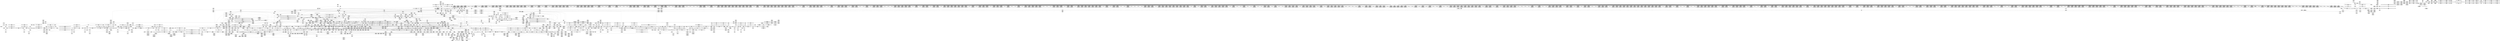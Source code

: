 digraph {
	CE0x3f8a010 [shape=record,shape=Mrecord,label="{CE0x3f8a010|i64_1|*Constant*}"]
	CE0x3f5dcb0 [shape=record,shape=Mrecord,label="{CE0x3f5dcb0|2472:_%struct.cred*,_:_CRE_6291,6292_}"]
	CE0x3fee7c0 [shape=record,shape=Mrecord,label="{CE0x3fee7c0|__rcu_read_unlock:_tmp7|include/linux/rcupdate.h,245|*SummSink*}"]
	CE0x3ee4dd0 [shape=record,shape=Mrecord,label="{CE0x3ee4dd0|current_sid:_tmp8|security/selinux/hooks.c,218}"]
	CE0x3f30760 [shape=record,shape=Mrecord,label="{CE0x3f30760|cred_sid:_sid|security/selinux/hooks.c,197|*SummSource*}"]
	CE0x3f62d90 [shape=record,shape=Mrecord,label="{CE0x3f62d90|2472:_%struct.cred*,_:_CRE_6360,6368_|*MultipleSource*|Function::task_sid&Arg::task::|Function::current_has_perm&Arg::tsk::|Function::selinux_task_getioprio&Arg::p::|security/selinux/hooks.c,208}"]
	CE0x40033d0 [shape=record,shape=Mrecord,label="{CE0x40033d0|__preempt_count_sub:_entry|*SummSink*}"]
	CE0x3f2f690 [shape=record,shape=Mrecord,label="{CE0x3f2f690|i64*_getelementptr_inbounds_(_2_x_i64_,_2_x_i64_*___llvm_gcov_ctr131,_i64_0,_i64_0)|*Constant*|*SummSink*}"]
	CE0x3f5c540 [shape=record,shape=Mrecord,label="{CE0x3f5c540|2472:_%struct.cred*,_:_CRE_6224,6232_|*MultipleSource*|Function::task_sid&Arg::task::|Function::current_has_perm&Arg::tsk::|Function::selinux_task_getioprio&Arg::p::|security/selinux/hooks.c,208}"]
	CE0x3fe63d0 [shape=record,shape=Mrecord,label="{CE0x3fe63d0|%struct.lockdep_map*_null|*Constant*|*SummSink*}"]
	CE0x3f568a0 [shape=record,shape=Mrecord,label="{CE0x3f568a0|2472:_%struct.cred*,_:_CRE_3136,3140_|*MultipleSource*|Function::task_sid&Arg::task::|Function::current_has_perm&Arg::tsk::|Function::selinux_task_getioprio&Arg::p::|security/selinux/hooks.c,208}"]
	CE0x3fbddf0 [shape=record,shape=Mrecord,label="{CE0x3fbddf0|__preempt_count_add:_tmp5|./arch/x86/include/asm/preempt.h,72|*SummSink*}"]
	CE0x3ec0d90 [shape=record,shape=Mrecord,label="{CE0x3ec0d90|avc_has_perm:_auditdata|Function::avc_has_perm&Arg::auditdata::|*SummSink*}"]
	CE0x3eebc10 [shape=record,shape=Mrecord,label="{CE0x3eebc10|i32_22|*Constant*|*SummSink*}"]
	CE0x3f5e190 [shape=record,shape=Mrecord,label="{CE0x3f5e190|2472:_%struct.cred*,_:_CRE_6296,6297_}"]
	CE0x3f3f880 [shape=record,shape=Mrecord,label="{CE0x3f3f880|2472:_%struct.cred*,_:_CRE_2088,2096_|*MultipleSource*|Function::task_sid&Arg::task::|Function::current_has_perm&Arg::tsk::|Function::selinux_task_getioprio&Arg::p::|security/selinux/hooks.c,208}"]
	CE0x3f6dab0 [shape=record,shape=Mrecord,label="{CE0x3f6dab0|task_sid:_call3|security/selinux/hooks.c,208|*SummSink*}"]
	CE0x3f62ec0 [shape=record,shape=Mrecord,label="{CE0x3f62ec0|2472:_%struct.cred*,_:_CRE_6368,6376_|*MultipleSource*|Function::task_sid&Arg::task::|Function::current_has_perm&Arg::tsk::|Function::selinux_task_getioprio&Arg::p::|security/selinux/hooks.c,208}"]
	CE0x3f16c10 [shape=record,shape=Mrecord,label="{CE0x3f16c10|task_sid:_real_cred|security/selinux/hooks.c,208|*SummSource*}"]
	CE0x3ff8300 [shape=record,shape=Mrecord,label="{CE0x3ff8300|_call_void_lock_release(%struct.lockdep_map*_%map,_i32_1,_i64_ptrtoint_(i8*_blockaddress(_rcu_lock_release,_%__here)_to_i64))_#10,_!dbg_!27716|include/linux/rcupdate.h,423}"]
	CE0x3f3c960 [shape=record,shape=Mrecord,label="{CE0x3f3c960|2472:_%struct.cred*,_:_CRE_1944,1952_|*MultipleSource*|Function::task_sid&Arg::task::|Function::current_has_perm&Arg::tsk::|Function::selinux_task_getioprio&Arg::p::|security/selinux/hooks.c,208}"]
	CE0x3ed2cd0 [shape=record,shape=Mrecord,label="{CE0x3ed2cd0|i64_2|*Constant*}"]
	CE0x3f82dd0 [shape=record,shape=Mrecord,label="{CE0x3f82dd0|cred_sid:_cred|Function::cred_sid&Arg::cred::|*SummSource*}"]
	CE0x3f43fc0 [shape=record,shape=Mrecord,label="{CE0x3f43fc0|2472:_%struct.cred*,_:_CRE_2392,2400_|*MultipleSource*|Function::task_sid&Arg::task::|Function::current_has_perm&Arg::tsk::|Function::selinux_task_getioprio&Arg::p::|security/selinux/hooks.c,208}"]
	CE0x3ee7db0 [shape=record,shape=Mrecord,label="{CE0x3ee7db0|rcu_read_lock:_tmp10|include/linux/rcupdate.h,882|*SummSource*}"]
	CE0x3f117a0 [shape=record,shape=Mrecord,label="{CE0x3f117a0|2472:_%struct.cred*,_:_CRE_20,24_|*MultipleSource*|Function::task_sid&Arg::task::|Function::current_has_perm&Arg::tsk::|Function::selinux_task_getioprio&Arg::p::|security/selinux/hooks.c,208}"]
	CE0x3f35af0 [shape=record,shape=Mrecord,label="{CE0x3f35af0|2472:_%struct.cred*,_:_CRE_699,700_}"]
	CE0x3f6bbb0 [shape=record,shape=Mrecord,label="{CE0x3f6bbb0|2472:_%struct.cred*,_:_CRE_10628,10632_|*MultipleSource*|Function::task_sid&Arg::task::|Function::current_has_perm&Arg::tsk::|Function::selinux_task_getioprio&Arg::p::|security/selinux/hooks.c,208}"]
	CE0x3f029d0 [shape=record,shape=Mrecord,label="{CE0x3f029d0|i64*_getelementptr_inbounds_(_11_x_i64_,_11_x_i64_*___llvm_gcov_ctr125,_i64_0,_i64_9)|*Constant*}"]
	CE0x3ec7d50 [shape=record,shape=Mrecord,label="{CE0x3ec7d50|i64*_getelementptr_inbounds_(_11_x_i64_,_11_x_i64_*___llvm_gcov_ctr125,_i64_0,_i64_6)|*Constant*|*SummSource*}"]
	CE0x3f12110 [shape=record,shape=Mrecord,label="{CE0x3f12110|2472:_%struct.cred*,_:_CRE_400,408_|*MultipleSource*|Function::task_sid&Arg::task::|Function::current_has_perm&Arg::tsk::|Function::selinux_task_getioprio&Arg::p::|security/selinux/hooks.c,208}"]
	CE0x3fa2a20 [shape=record,shape=Mrecord,label="{CE0x3fa2a20|i64*_getelementptr_inbounds_(_11_x_i64_,_11_x_i64_*___llvm_gcov_ctr132,_i64_0,_i64_8)|*Constant*|*SummSink*}"]
	CE0x3f29990 [shape=record,shape=Mrecord,label="{CE0x3f29990|__rcu_read_lock:_tmp5|include/linux/rcupdate.h,239|*SummSink*}"]
	CE0x3f6e340 [shape=record,shape=Mrecord,label="{CE0x3f6e340|i64_6|*Constant*}"]
	CE0x3f35e20 [shape=record,shape=Mrecord,label="{CE0x3f35e20|2472:_%struct.cred*,_:_CRE_702,703_}"]
	CE0x3ffae10 [shape=record,shape=Mrecord,label="{CE0x3ffae10|_call_void_mcount()_#3|*SummSink*}"]
	CE0x3f857f0 [shape=record,shape=Mrecord,label="{CE0x3f857f0|task_sid:_call|security/selinux/hooks.c,208}"]
	CE0x3ed0c30 [shape=record,shape=Mrecord,label="{CE0x3ed0c30|%struct.common_audit_data*_null|*Constant*}"]
	CE0x3f30df0 [shape=record,shape=Mrecord,label="{CE0x3f30df0|4:_i32,_:_CRE_4,8_|*MultipleSource*|security/selinux/hooks.c,196|*LoadInst*|security/selinux/hooks.c,196|security/selinux/hooks.c,197}"]
	CE0x3fbcd00 [shape=record,shape=Mrecord,label="{CE0x3fbcd00|rcu_read_unlock:_tmp12|include/linux/rcupdate.h,933}"]
	CE0x3fa2780 [shape=record,shape=Mrecord,label="{CE0x3fa2780|i64_6|*Constant*}"]
	CE0x3f94070 [shape=record,shape=Mrecord,label="{CE0x3f94070|__preempt_count_add:_tmp6|./arch/x86/include/asm/preempt.h,73}"]
	CE0x3feaa50 [shape=record,shape=Mrecord,label="{CE0x3feaa50|__preempt_count_sub:_tmp6|./arch/x86/include/asm/preempt.h,78}"]
	CE0x3f46c50 [shape=record,shape=Mrecord,label="{CE0x3f46c50|2472:_%struct.cred*,_:_CRE_2534,2535_}"]
	CE0x3f8fe70 [shape=record,shape=Mrecord,label="{CE0x3f8fe70|__rcu_read_unlock:_bb|*SummSource*}"]
	CE0x3f834c0 [shape=record,shape=Mrecord,label="{CE0x3f834c0|GLOBAL:_rcu_read_unlock|*Constant*}"]
	CE0x3f5efd0 [shape=record,shape=Mrecord,label="{CE0x3f5efd0|2472:_%struct.cred*,_:_CRE_6308,6309_}"]
	CE0x3ff7090 [shape=record,shape=Mrecord,label="{CE0x3ff7090|__rcu_read_lock:_do.end}"]
	CE0x3f2aa20 [shape=record,shape=Mrecord,label="{CE0x3f2aa20|GLOBAL:_rcu_lock_map|Global_var:rcu_lock_map|*SummSource*}"]
	CE0x3f817a0 [shape=record,shape=Mrecord,label="{CE0x3f817a0|task_sid:_tmp27|security/selinux/hooks.c,208}"]
	CE0x3f1acb0 [shape=record,shape=Mrecord,label="{CE0x3f1acb0|rcu_read_lock:_if.then|*SummSource*}"]
	CE0x3f1b580 [shape=record,shape=Mrecord,label="{CE0x3f1b580|rcu_read_lock:_if.then}"]
	CE0x403aa30 [shape=record,shape=Mrecord,label="{CE0x403aa30|__preempt_count_add:_tmp4|./arch/x86/include/asm/preempt.h,72}"]
	CE0x3f47110 [shape=record,shape=Mrecord,label="{CE0x3f47110|2472:_%struct.cred*,_:_CRE_2568,2576_|*MultipleSource*|Function::task_sid&Arg::task::|Function::current_has_perm&Arg::tsk::|Function::selinux_task_getioprio&Arg::p::|security/selinux/hooks.c,208}"]
	CE0x3ed7ed0 [shape=record,shape=Mrecord,label="{CE0x3ed7ed0|COLLAPSED:_GCMRE___llvm_gcov_ctr125_internal_global_11_x_i64_zeroinitializer:_elem_0:default:}"]
	CE0x3fef860 [shape=record,shape=Mrecord,label="{CE0x3fef860|__preempt_count_sub:_tmp}"]
	CE0x3f262b0 [shape=record,shape=Mrecord,label="{CE0x3f262b0|_call_void_mcount()_#3|*SummSource*}"]
	CE0x3f8fb80 [shape=record,shape=Mrecord,label="{CE0x3f8fb80|__preempt_count_add:_tmp3|*SummSink*}"]
	CE0x3f63540 [shape=record,shape=Mrecord,label="{CE0x3f63540|2472:_%struct.cred*,_:_CRE_6392,6400_|*MultipleSource*|Function::task_sid&Arg::task::|Function::current_has_perm&Arg::tsk::|Function::selinux_task_getioprio&Arg::p::|security/selinux/hooks.c,208}"]
	CE0x3ffe040 [shape=record,shape=Mrecord,label="{CE0x3ffe040|__preempt_count_add:_do.end|*SummSource*}"]
	CE0x3ecc2b0 [shape=record,shape=Mrecord,label="{CE0x3ecc2b0|current_sid:_tmp11|security/selinux/hooks.c,218}"]
	CE0x3f60530 [shape=record,shape=Mrecord,label="{CE0x3f60530|2472:_%struct.cred*,_:_CRE_6326,6327_}"]
	CE0x3f7ea50 [shape=record,shape=Mrecord,label="{CE0x3f7ea50|task_sid:_tmp21|security/selinux/hooks.c,208|*SummSource*}"]
	CE0x3ff8900 [shape=record,shape=Mrecord,label="{CE0x3ff8900|GLOBAL:_lock_release|*Constant*}"]
	CE0x3ee8170 [shape=record,shape=Mrecord,label="{CE0x3ee8170|rcu_read_lock:_tmp11|include/linux/rcupdate.h,882}"]
	CE0x3eeefb0 [shape=record,shape=Mrecord,label="{CE0x3eeefb0|2472:_%struct.cred*,_:_CRE_460,464_|*MultipleSource*|Function::task_sid&Arg::task::|Function::current_has_perm&Arg::tsk::|Function::selinux_task_getioprio&Arg::p::|security/selinux/hooks.c,208}"]
	CE0x3f8ffc0 [shape=record,shape=Mrecord,label="{CE0x3f8ffc0|__rcu_read_unlock:_do.end|*SummSource*}"]
	CE0x3f65d40 [shape=record,shape=Mrecord,label="{CE0x3f65d40|2472:_%struct.cred*,_:_CRE_6512,6520_|*MultipleSource*|Function::task_sid&Arg::task::|Function::current_has_perm&Arg::tsk::|Function::selinux_task_getioprio&Arg::p::|security/selinux/hooks.c,208}"]
	CE0x3ec1830 [shape=record,shape=Mrecord,label="{CE0x3ec1830|i64*_getelementptr_inbounds_(_11_x_i64_,_11_x_i64_*___llvm_gcov_ctr125,_i64_0,_i64_0)|*Constant*|*SummSink*}"]
	CE0x3edbae0 [shape=record,shape=Mrecord,label="{CE0x3edbae0|i64_0|*Constant*}"]
	CE0x3f347e0 [shape=record,shape=Mrecord,label="{CE0x3f347e0|2472:_%struct.cred*,_:_CRE_632,640_|*MultipleSource*|Function::task_sid&Arg::task::|Function::current_has_perm&Arg::tsk::|Function::selinux_task_getioprio&Arg::p::|security/selinux/hooks.c,208}"]
	CE0x3f51780 [shape=record,shape=Mrecord,label="{CE0x3f51780|2472:_%struct.cred*,_:_CRE_2950,2951_}"]
	CE0x3f95aa0 [shape=record,shape=Mrecord,label="{CE0x3f95aa0|COLLAPSED:_GCMRE___llvm_gcov_ctr130_internal_global_4_x_i64_zeroinitializer:_elem_0:default:}"]
	CE0x3f2c380 [shape=record,shape=Mrecord,label="{CE0x3f2c380|rcu_read_lock:_tmp|*SummSink*}"]
	CE0x3ee3870 [shape=record,shape=Mrecord,label="{CE0x3ee3870|current_sid:_tmp6|security/selinux/hooks.c,218|*SummSink*}"]
	CE0x4030c00 [shape=record,shape=Mrecord,label="{CE0x4030c00|__preempt_count_sub:_do.body|*SummSource*}"]
	CE0x3ecc060 [shape=record,shape=Mrecord,label="{CE0x3ecc060|current_has_perm:_tmp|*SummSink*}"]
	CE0x3f7a200 [shape=record,shape=Mrecord,label="{CE0x3f7a200|i64*_getelementptr_inbounds_(_4_x_i64_,_4_x_i64_*___llvm_gcov_ctr130,_i64_0,_i64_2)|*Constant*|*SummSource*}"]
	CE0x3f55140 [shape=record,shape=Mrecord,label="{CE0x3f55140|2472:_%struct.cred*,_:_CRE_3072,3080_|*MultipleSource*|Function::task_sid&Arg::task::|Function::current_has_perm&Arg::tsk::|Function::selinux_task_getioprio&Arg::p::|security/selinux/hooks.c,208}"]
	CE0x3faadf0 [shape=record,shape=Mrecord,label="{CE0x3faadf0|__rcu_read_unlock:_tmp5|include/linux/rcupdate.h,244|*SummSource*}"]
	CE0x3f2c8d0 [shape=record,shape=Mrecord,label="{CE0x3f2c8d0|i64*_getelementptr_inbounds_(_4_x_i64_,_4_x_i64_*___llvm_gcov_ctr128,_i64_0,_i64_0)|*Constant*}"]
	CE0x3ef2c00 [shape=record,shape=Mrecord,label="{CE0x3ef2c00|current_sid:_if.end}"]
	CE0x3f37d70 [shape=record,shape=Mrecord,label="{CE0x3f37d70|cred_sid:_tmp|*SummSource*}"]
	CE0x3f68370 [shape=record,shape=Mrecord,label="{CE0x3f68370|2472:_%struct.cred*,_:_CRE_6644,6648_|*MultipleSource*|Function::task_sid&Arg::task::|Function::current_has_perm&Arg::tsk::|Function::selinux_task_getioprio&Arg::p::|security/selinux/hooks.c,208}"]
	CE0x3f4e700 [shape=record,shape=Mrecord,label="{CE0x3f4e700|2472:_%struct.cred*,_:_CRE_2909,2910_}"]
	CE0x3ff5830 [shape=record,shape=Mrecord,label="{CE0x3ff5830|i64*_getelementptr_inbounds_(_4_x_i64_,_4_x_i64_*___llvm_gcov_ctr135,_i64_0,_i64_2)|*Constant*|*SummSource*}"]
	CE0x3ff9720 [shape=record,shape=Mrecord,label="{CE0x3ff9720|__rcu_read_lock:_tmp4|include/linux/rcupdate.h,239}"]
	CE0x3fba450 [shape=record,shape=Mrecord,label="{CE0x3fba450|rcu_read_unlock:_tmp15|include/linux/rcupdate.h,933|*SummSink*}"]
	CE0x3faf170 [shape=record,shape=Mrecord,label="{CE0x3faf170|i64*_getelementptr_inbounds_(_11_x_i64_,_11_x_i64_*___llvm_gcov_ctr132,_i64_0,_i64_0)|*Constant*|*SummSink*}"]
	CE0x3f170e0 [shape=record,shape=Mrecord,label="{CE0x3f170e0|rcu_read_lock:_tmp3}"]
	CE0x3f8c010 [shape=record,shape=Mrecord,label="{CE0x3f8c010|i64_ptrtoint_(i8*_blockaddress(_rcu_lock_release,_%__here)_to_i64)|*Constant*|*SummSink*}"]
	CE0x3fbcfa0 [shape=record,shape=Mrecord,label="{CE0x3fbcfa0|rcu_lock_acquire:_tmp1}"]
	CE0x3f79c00 [shape=record,shape=Mrecord,label="{CE0x3f79c00|rcu_read_unlock:_tmp11|include/linux/rcupdate.h,933}"]
	CE0x3f66460 [shape=record,shape=Mrecord,label="{CE0x3f66460|2472:_%struct.cred*,_:_CRE_6536,6544_|*MultipleSource*|Function::task_sid&Arg::task::|Function::current_has_perm&Arg::tsk::|Function::selinux_task_getioprio&Arg::p::|security/selinux/hooks.c,208}"]
	CE0x3ef11e0 [shape=record,shape=Mrecord,label="{CE0x3ef11e0|current_sid:_do.body|*SummSink*}"]
	CE0x3fb5b20 [shape=record,shape=Mrecord,label="{CE0x3fb5b20|rcu_lock_release:_tmp3|*SummSource*}"]
	CE0x3eed430 [shape=record,shape=Mrecord,label="{CE0x3eed430|2472:_%struct.cred*,_:_CRE_360,368_|*MultipleSource*|Function::task_sid&Arg::task::|Function::current_has_perm&Arg::tsk::|Function::selinux_task_getioprio&Arg::p::|security/selinux/hooks.c,208}"]
	CE0x3fae410 [shape=record,shape=Mrecord,label="{CE0x3fae410|rcu_read_unlock:_tmp5|include/linux/rcupdate.h,933}"]
	CE0x3f29b90 [shape=record,shape=Mrecord,label="{CE0x3f29b90|2472:_%struct.cred*,_:_CRE_136,144_|*MultipleSource*|Function::task_sid&Arg::task::|Function::current_has_perm&Arg::tsk::|Function::selinux_task_getioprio&Arg::p::|security/selinux/hooks.c,208}"]
	CE0x3f14070 [shape=record,shape=Mrecord,label="{CE0x3f14070|task_sid:_real_cred|security/selinux/hooks.c,208|*SummSink*}"]
	CE0x3f4dcb0 [shape=record,shape=Mrecord,label="{CE0x3f4dcb0|2472:_%struct.cred*,_:_CRE_2900,2904_|*MultipleSource*|Function::task_sid&Arg::task::|Function::current_has_perm&Arg::tsk::|Function::selinux_task_getioprio&Arg::p::|security/selinux/hooks.c,208}"]
	CE0x3fb0c50 [shape=record,shape=Mrecord,label="{CE0x3fb0c50|_call_void_asm_sideeffect_,_memory_,_dirflag_,_fpsr_,_flags_()_#3,_!dbg_!27711,_!srcloc_!27714|include/linux/rcupdate.h,244|*SummSink*}"]
	CE0x3f6b1f0 [shape=record,shape=Mrecord,label="{CE0x3f6b1f0|2472:_%struct.cred*,_:_CRE_10604,10608_|*MultipleSource*|Function::task_sid&Arg::task::|Function::current_has_perm&Arg::tsk::|Function::selinux_task_getioprio&Arg::p::|security/selinux/hooks.c,208}"]
	CE0x3f62ff0 [shape=record,shape=Mrecord,label="{CE0x3f62ff0|2472:_%struct.cred*,_:_CRE_6376,6384_|*MultipleSource*|Function::task_sid&Arg::task::|Function::current_has_perm&Arg::tsk::|Function::selinux_task_getioprio&Arg::p::|security/selinux/hooks.c,208}"]
	CE0x3f42f20 [shape=record,shape=Mrecord,label="{CE0x3f42f20|2472:_%struct.cred*,_:_CRE_2336,2344_|*MultipleSource*|Function::task_sid&Arg::task::|Function::current_has_perm&Arg::tsk::|Function::selinux_task_getioprio&Arg::p::|security/selinux/hooks.c,208}"]
	CE0x3f68f20 [shape=record,shape=Mrecord,label="{CE0x3f68f20|2472:_%struct.cred*,_:_CRE_6672,6680_|*MultipleSource*|Function::task_sid&Arg::task::|Function::current_has_perm&Arg::tsk::|Function::selinux_task_getioprio&Arg::p::|security/selinux/hooks.c,208}"]
	CE0x3f28c80 [shape=record,shape=Mrecord,label="{CE0x3f28c80|task_sid:_do.end|*SummSink*}"]
	CE0x3f51650 [shape=record,shape=Mrecord,label="{CE0x3f51650|2472:_%struct.cred*,_:_CRE_2949,2950_}"]
	CE0x3ed4c50 [shape=record,shape=Mrecord,label="{CE0x3ed4c50|GLOBAL:_get_current|*Constant*}"]
	CE0x3ef1480 [shape=record,shape=Mrecord,label="{CE0x3ef1480|current_sid:_land.lhs.true2|*SummSink*}"]
	CE0x3ffdba0 [shape=record,shape=Mrecord,label="{CE0x3ffdba0|COLLAPSED:_GCMRE___llvm_gcov_ctr128_internal_global_4_x_i64_zeroinitializer:_elem_0:default:}"]
	CE0x3f5cec0 [shape=record,shape=Mrecord,label="{CE0x3f5cec0|2472:_%struct.cred*,_:_CRE_6256,6264_|*MultipleSource*|Function::task_sid&Arg::task::|Function::current_has_perm&Arg::tsk::|Function::selinux_task_getioprio&Arg::p::|security/selinux/hooks.c,208}"]
	CE0x3f64f30 [shape=record,shape=Mrecord,label="{CE0x3f64f30|2472:_%struct.cred*,_:_CRE_6476,6480_|*MultipleSource*|Function::task_sid&Arg::task::|Function::current_has_perm&Arg::tsk::|Function::selinux_task_getioprio&Arg::p::|security/selinux/hooks.c,208}"]
	CE0x3fb4ab0 [shape=record,shape=Mrecord,label="{CE0x3fb4ab0|rcu_lock_acquire:_tmp3}"]
	CE0x3f3a0e0 [shape=record,shape=Mrecord,label="{CE0x3f3a0e0|2472:_%struct.cred*,_:_CRE_1808,1816_|*MultipleSource*|Function::task_sid&Arg::task::|Function::current_has_perm&Arg::tsk::|Function::selinux_task_getioprio&Arg::p::|security/selinux/hooks.c,208}"]
	CE0x3eec590 [shape=record,shape=Mrecord,label="{CE0x3eec590|current_sid:_tmp22|security/selinux/hooks.c,218|*SummSink*}"]
	CE0x3f60eb0 [shape=record,shape=Mrecord,label="{CE0x3f60eb0|2472:_%struct.cred*,_:_CRE_6334,6335_}"]
	CE0x3ef1b00 [shape=record,shape=Mrecord,label="{CE0x3ef1b00|i64_1|*Constant*}"]
	CE0x3f52f40 [shape=record,shape=Mrecord,label="{CE0x3f52f40|2472:_%struct.cred*,_:_CRE_2970,2971_}"]
	CE0x3f42110 [shape=record,shape=Mrecord,label="{CE0x3f42110|2472:_%struct.cred*,_:_CRE_2288,2296_|*MultipleSource*|Function::task_sid&Arg::task::|Function::current_has_perm&Arg::tsk::|Function::selinux_task_getioprio&Arg::p::|security/selinux/hooks.c,208}"]
	CE0x3f62c60 [shape=record,shape=Mrecord,label="{CE0x3f62c60|2472:_%struct.cred*,_:_CRE_6359,6360_}"]
	CE0x3fb4b70 [shape=record,shape=Mrecord,label="{CE0x3fb4b70|rcu_lock_acquire:_tmp3|*SummSource*}"]
	CE0x3f2cb30 [shape=record,shape=Mrecord,label="{CE0x3f2cb30|__rcu_read_lock:_tmp|*SummSink*}"]
	CE0x3ed5050 [shape=record,shape=Mrecord,label="{CE0x3ed5050|get_current:_entry}"]
	CE0x3ee9420 [shape=record,shape=Mrecord,label="{CE0x3ee9420|current_sid:_tmp24|security/selinux/hooks.c,220|*SummSource*}"]
	CE0x3f6ca70 [shape=record,shape=Mrecord,label="{CE0x3f6ca70|task_sid:_tmp11|security/selinux/hooks.c,208}"]
	CE0x3f88d80 [shape=record,shape=Mrecord,label="{CE0x3f88d80|__rcu_read_unlock:_entry}"]
	CE0x3f84000 [shape=record,shape=Mrecord,label="{CE0x3f84000|_ret_void,_!dbg_!27735|include/linux/rcupdate.h,938|*SummSink*}"]
	CE0x3fea450 [shape=record,shape=Mrecord,label="{CE0x3fea450|__rcu_read_unlock:_tmp2|*SummSink*}"]
	CE0x3ffeab0 [shape=record,shape=Mrecord,label="{CE0x3ffeab0|__preempt_count_sub:_val|Function::__preempt_count_sub&Arg::val::|*SummSink*}"]
	CE0x3f22f50 [shape=record,shape=Mrecord,label="{CE0x3f22f50|cred_sid:_tmp1}"]
	CE0x3f96310 [shape=record,shape=Mrecord,label="{CE0x3f96310|i64*_getelementptr_inbounds_(_4_x_i64_,_4_x_i64_*___llvm_gcov_ctr134,_i64_0,_i64_1)|*Constant*}"]
	CE0x3edd6c0 [shape=record,shape=Mrecord,label="{CE0x3edd6c0|task_sid:_entry|*SummSink*}"]
	CE0x3f52e10 [shape=record,shape=Mrecord,label="{CE0x3f52e10|2472:_%struct.cred*,_:_CRE_2969,2970_}"]
	CE0x3f85900 [shape=record,shape=Mrecord,label="{CE0x3f85900|task_sid:_tobool|security/selinux/hooks.c,208}"]
	CE0x3fe89f0 [shape=record,shape=Mrecord,label="{CE0x3fe89f0|__preempt_count_add:_tmp5|./arch/x86/include/asm/preempt.h,72}"]
	CE0x3ec8390 [shape=record,shape=Mrecord,label="{CE0x3ec8390|get_current:_tmp|*SummSink*}"]
	CE0x3f75d60 [shape=record,shape=Mrecord,label="{CE0x3f75d60|i8_1|*Constant*}"]
	CE0x3f353c0 [shape=record,shape=Mrecord,label="{CE0x3f353c0|2472:_%struct.cred*,_:_CRE_656,660_|*MultipleSource*|Function::task_sid&Arg::task::|Function::current_has_perm&Arg::tsk::|Function::selinux_task_getioprio&Arg::p::|security/selinux/hooks.c,208}"]
	CE0x3fb40f0 [shape=record,shape=Mrecord,label="{CE0x3fb40f0|_ret_void,_!dbg_!27719|./arch/x86/include/asm/preempt.h,73|*SummSource*}"]
	CE0x3f3cbc0 [shape=record,shape=Mrecord,label="{CE0x3f3cbc0|2472:_%struct.cred*,_:_CRE_1952,1960_|*MultipleSource*|Function::task_sid&Arg::task::|Function::current_has_perm&Arg::tsk::|Function::selinux_task_getioprio&Arg::p::|security/selinux/hooks.c,208}"]
	CE0x3edaa60 [shape=record,shape=Mrecord,label="{CE0x3edaa60|current_sid:_tobool|security/selinux/hooks.c,218|*SummSink*}"]
	CE0x3ff9f60 [shape=record,shape=Mrecord,label="{CE0x3ff9f60|i64*_getelementptr_inbounds_(_4_x_i64_,_4_x_i64_*___llvm_gcov_ctr128,_i64_0,_i64_2)|*Constant*|*SummSource*}"]
	CE0x3edcb10 [shape=record,shape=Mrecord,label="{CE0x3edcb10|_ret_i32_%tmp24,_!dbg_!27742|security/selinux/hooks.c,220|*SummSink*}"]
	CE0x3f6e700 [shape=record,shape=Mrecord,label="{CE0x3f6e700|i64_7|*Constant*}"]
	CE0x3f9ffc0 [shape=record,shape=Mrecord,label="{CE0x3f9ffc0|__preempt_count_sub:_tmp|*SummSource*}"]
	CE0x3fad020 [shape=record,shape=Mrecord,label="{CE0x3fad020|__rcu_read_lock:_tmp7|include/linux/rcupdate.h,240}"]
	CE0x3ed8e40 [shape=record,shape=Mrecord,label="{CE0x3ed8e40|_call_void_mcount()_#3|*SummSink*}"]
	CE0x3f80360 [shape=record,shape=Mrecord,label="{CE0x3f80360|i64*_getelementptr_inbounds_(_13_x_i64_,_13_x_i64_*___llvm_gcov_ctr126,_i64_0,_i64_11)|*Constant*|*SummSource*}"]
	CE0x3f85170 [shape=record,shape=Mrecord,label="{CE0x3f85170|0:_i8,_:_GCMR_rcu_read_lock.__warned_internal_global_i8_0,_section_.data.unlikely_,_align_1:_elem_0:default:}"]
	CE0x3fb3630 [shape=record,shape=Mrecord,label="{CE0x3fb3630|rcu_read_unlock:_land.lhs.true}"]
	CE0x3f5e3f0 [shape=record,shape=Mrecord,label="{CE0x3f5e3f0|2472:_%struct.cred*,_:_CRE_6298,6299_}"]
	CE0x3f4d7f0 [shape=record,shape=Mrecord,label="{CE0x3f4d7f0|2472:_%struct.cred*,_:_CRE_2888,2896_|*MultipleSource*|Function::task_sid&Arg::task::|Function::current_has_perm&Arg::tsk::|Function::selinux_task_getioprio&Arg::p::|security/selinux/hooks.c,208}"]
	CE0x3f4b910 [shape=record,shape=Mrecord,label="{CE0x3f4b910|2472:_%struct.cred*,_:_CRE_2792,2800_|*MultipleSource*|Function::task_sid&Arg::task::|Function::current_has_perm&Arg::tsk::|Function::selinux_task_getioprio&Arg::p::|security/selinux/hooks.c,208}"]
	CE0x3f3f160 [shape=record,shape=Mrecord,label="{CE0x3f3f160|2472:_%struct.cred*,_:_CRE_2072,2076_|*MultipleSource*|Function::task_sid&Arg::task::|Function::current_has_perm&Arg::tsk::|Function::selinux_task_getioprio&Arg::p::|security/selinux/hooks.c,208}"]
	CE0x3f05110 [shape=record,shape=Mrecord,label="{CE0x3f05110|2472:_%struct.cred*,_:_CRE_488,496_|*MultipleSource*|Function::task_sid&Arg::task::|Function::current_has_perm&Arg::tsk::|Function::selinux_task_getioprio&Arg::p::|security/selinux/hooks.c,208}"]
	CE0x3f4c9b0 [shape=record,shape=Mrecord,label="{CE0x3f4c9b0|2472:_%struct.cred*,_:_CRE_2848,2856_|*MultipleSource*|Function::task_sid&Arg::task::|Function::current_has_perm&Arg::tsk::|Function::selinux_task_getioprio&Arg::p::|security/selinux/hooks.c,208}"]
	CE0x3ee5740 [shape=record,shape=Mrecord,label="{CE0x3ee5740|COLLAPSED:_GCMRE___llvm_gcov_ctr136_internal_global_2_x_i64_zeroinitializer:_elem_0:default:}"]
	CE0x3f419f0 [shape=record,shape=Mrecord,label="{CE0x3f419f0|2472:_%struct.cred*,_:_CRE_2264,2272_|*MultipleSource*|Function::task_sid&Arg::task::|Function::current_has_perm&Arg::tsk::|Function::selinux_task_getioprio&Arg::p::|security/selinux/hooks.c,208}"]
	CE0x3f4fe90 [shape=record,shape=Mrecord,label="{CE0x3f4fe90|2472:_%struct.cred*,_:_CRE_2929,2930_}"]
	CE0x3fc3c70 [shape=record,shape=Mrecord,label="{CE0x3fc3c70|i64*_getelementptr_inbounds_(_11_x_i64_,_11_x_i64_*___llvm_gcov_ctr132,_i64_0,_i64_9)|*Constant*|*SummSource*}"]
	CE0x3f88df0 [shape=record,shape=Mrecord,label="{CE0x3f88df0|__rcu_read_unlock:_entry|*SummSource*}"]
	CE0x3f513f0 [shape=record,shape=Mrecord,label="{CE0x3f513f0|2472:_%struct.cred*,_:_CRE_2947,2948_}"]
	CE0x3edff30 [shape=record,shape=Mrecord,label="{CE0x3edff30|_ret_i32_%call7,_!dbg_!27749|security/selinux/hooks.c,210|*SummSource*}"]
	CE0x3f822f0 [shape=record,shape=Mrecord,label="{CE0x3f822f0|task_sid:_call7|security/selinux/hooks.c,208|*SummSink*}"]
	CE0x3f16670 [shape=record,shape=Mrecord,label="{CE0x3f16670|i64*_getelementptr_inbounds_(_2_x_i64_,_2_x_i64_*___llvm_gcov_ctr98,_i64_0,_i64_1)|*Constant*|*SummSource*}"]
	CE0x3f54ee0 [shape=record,shape=Mrecord,label="{CE0x3f54ee0|2472:_%struct.cred*,_:_CRE_3064,3072_|*MultipleSource*|Function::task_sid&Arg::task::|Function::current_has_perm&Arg::tsk::|Function::selinux_task_getioprio&Arg::p::|security/selinux/hooks.c,208}"]
	CE0x3f83a60 [shape=record,shape=Mrecord,label="{CE0x3f83a60|GLOBAL:_rcu_read_unlock|*Constant*|*SummSink*}"]
	CE0x3ff93c0 [shape=record,shape=Mrecord,label="{CE0x3ff93c0|rcu_lock_acquire:___here|*SummSink*}"]
	CE0x3f500f0 [shape=record,shape=Mrecord,label="{CE0x3f500f0|2472:_%struct.cred*,_:_CRE_2931,2932_}"]
	CE0x3fa2f00 [shape=record,shape=Mrecord,label="{CE0x3fa2f00|rcu_read_unlock:_tmp17|include/linux/rcupdate.h,933|*SummSource*}"]
	CE0x3fe6df0 [shape=record,shape=Mrecord,label="{CE0x3fe6df0|rcu_lock_acquire:_tmp6}"]
	CE0x400de50 [shape=record,shape=Mrecord,label="{CE0x400de50|__preempt_count_add:_tmp1}"]
	CE0x3f362e0 [shape=record,shape=Mrecord,label="{CE0x3f362e0|2472:_%struct.cred*,_:_CRE_720,728_|*MultipleSource*|Function::task_sid&Arg::task::|Function::current_has_perm&Arg::tsk::|Function::selinux_task_getioprio&Arg::p::|security/selinux/hooks.c,208}"]
	CE0x3f7b000 [shape=record,shape=Mrecord,label="{CE0x3f7b000|128:_i8*,_:_CRE_128,136_|*MultipleSource*|Function::cred_sid&Arg::cred::|*LoadInst*|security/selinux/hooks.c,208|security/selinux/hooks.c,196}"]
	CE0x3f2c090 [shape=record,shape=Mrecord,label="{CE0x3f2c090|rcu_read_unlock:_tmp8|include/linux/rcupdate.h,933|*SummSink*}"]
	CE0x3ef30b0 [shape=record,shape=Mrecord,label="{CE0x3ef30b0|i32_77|*Constant*}"]
	CE0x3f82610 [shape=record,shape=Mrecord,label="{CE0x3f82610|GLOBAL:_cred_sid|*Constant*}"]
	CE0x3fa22f0 [shape=record,shape=Mrecord,label="{CE0x3fa22f0|rcu_read_lock:_call3|include/linux/rcupdate.h,882|*SummSink*}"]
	CE0x3f5eea0 [shape=record,shape=Mrecord,label="{CE0x3f5eea0|2472:_%struct.cred*,_:_CRE_6307,6308_}"]
	CE0x3f532d0 [shape=record,shape=Mrecord,label="{CE0x3f532d0|2472:_%struct.cred*,_:_CRE_2973,2974_}"]
	CE0x3f1c920 [shape=record,shape=Mrecord,label="{CE0x3f1c920|rcu_read_lock:_tmp14|include/linux/rcupdate.h,882|*SummSink*}"]
	CE0x3f1dee0 [shape=record,shape=Mrecord,label="{CE0x3f1dee0|rcu_read_lock:_tmp17|include/linux/rcupdate.h,882|*SummSink*}"]
	CE0x4010910 [shape=record,shape=Mrecord,label="{CE0x4010910|__preempt_count_add:_tmp|*SummSource*}"]
	CE0x3f48bf0 [shape=record,shape=Mrecord,label="{CE0x3f48bf0|2472:_%struct.cred*,_:_CRE_2656,2664_|*MultipleSource*|Function::task_sid&Arg::task::|Function::current_has_perm&Arg::tsk::|Function::selinux_task_getioprio&Arg::p::|security/selinux/hooks.c,208}"]
	CE0x3f33c30 [shape=record,shape=Mrecord,label="{CE0x3f33c30|2472:_%struct.cred*,_:_CRE_592,600_|*MultipleSource*|Function::task_sid&Arg::task::|Function::current_has_perm&Arg::tsk::|Function::selinux_task_getioprio&Arg::p::|security/selinux/hooks.c,208}"]
	CE0x3f749e0 [shape=record,shape=Mrecord,label="{CE0x3f749e0|rcu_read_lock:_tmp6|include/linux/rcupdate.h,882}"]
	CE0x3f42a60 [shape=record,shape=Mrecord,label="{CE0x3f42a60|2472:_%struct.cred*,_:_CRE_2320,2328_|*MultipleSource*|Function::task_sid&Arg::task::|Function::current_has_perm&Arg::tsk::|Function::selinux_task_getioprio&Arg::p::|security/selinux/hooks.c,208}"]
	CE0x3f3ffa0 [shape=record,shape=Mrecord,label="{CE0x3f3ffa0|2472:_%struct.cred*,_:_CRE_2112,2120_|*MultipleSource*|Function::task_sid&Arg::task::|Function::current_has_perm&Arg::tsk::|Function::selinux_task_getioprio&Arg::p::|security/selinux/hooks.c,208}"]
	CE0x3f538c0 [shape=record,shape=Mrecord,label="{CE0x3f538c0|2472:_%struct.cred*,_:_CRE_2984,2988_|*MultipleSource*|Function::task_sid&Arg::task::|Function::current_has_perm&Arg::tsk::|Function::selinux_task_getioprio&Arg::p::|security/selinux/hooks.c,208}"]
	CE0x3f28760 [shape=record,shape=Mrecord,label="{CE0x3f28760|rcu_read_unlock:_tmp7|include/linux/rcupdate.h,933}"]
	CE0x3eb4e80 [shape=record,shape=Mrecord,label="{CE0x3eb4e80|i64*_getelementptr_inbounds_(_11_x_i64_,_11_x_i64_*___llvm_gcov_ctr125,_i64_0,_i64_0)|*Constant*}"]
	CE0x3f46d80 [shape=record,shape=Mrecord,label="{CE0x3f46d80|2472:_%struct.cred*,_:_CRE_2535,2536_}"]
	CE0x3f56d60 [shape=record,shape=Mrecord,label="{CE0x3f56d60|2472:_%struct.cred*,_:_CRE_3144,3148_|*MultipleSource*|Function::task_sid&Arg::task::|Function::current_has_perm&Arg::tsk::|Function::selinux_task_getioprio&Arg::p::|security/selinux/hooks.c,208}"]
	CE0x3eb4c00 [shape=record,shape=Mrecord,label="{CE0x3eb4c00|current_sid:_bb}"]
	CE0x3f90060 [shape=record,shape=Mrecord,label="{CE0x3f90060|rcu_lock_release:_bb}"]
	CE0x4015a40 [shape=record,shape=Mrecord,label="{CE0x4015a40|__preempt_count_sub:_tmp5|./arch/x86/include/asm/preempt.h,77|*SummSink*}"]
	CE0x3f80410 [shape=record,shape=Mrecord,label="{CE0x3f80410|i64*_getelementptr_inbounds_(_13_x_i64_,_13_x_i64_*___llvm_gcov_ctr126,_i64_0,_i64_11)|*Constant*|*SummSink*}"]
	CE0x3eecc00 [shape=record,shape=Mrecord,label="{CE0x3eecc00|current_sid:_tmp1}"]
	CE0x3f6f620 [shape=record,shape=Mrecord,label="{CE0x3f6f620|task_sid:_tmp16|security/selinux/hooks.c,208|*SummSink*}"]
	CE0x3fc33d0 [shape=record,shape=Mrecord,label="{CE0x3fc33d0|_ret_void,_!dbg_!27717|include/linux/rcupdate.h,424|*SummSink*}"]
	CE0x3ffdda0 [shape=record,shape=Mrecord,label="{CE0x3ffdda0|__preempt_count_add:_do.body|*SummSource*}"]
	CE0x3f632e0 [shape=record,shape=Mrecord,label="{CE0x3f632e0|2472:_%struct.cred*,_:_CRE_6384,6392_|*MultipleSource*|Function::task_sid&Arg::task::|Function::current_has_perm&Arg::tsk::|Function::selinux_task_getioprio&Arg::p::|security/selinux/hooks.c,208}"]
	CE0x3f1adc0 [shape=record,shape=Mrecord,label="{CE0x3f1adc0|rcu_read_lock:_if.then|*SummSink*}"]
	CE0x3f793b0 [shape=record,shape=Mrecord,label="{CE0x3f793b0|i32_883|*Constant*|*SummSource*}"]
	CE0x3eecf30 [shape=record,shape=Mrecord,label="{CE0x3eecf30|i64*_getelementptr_inbounds_(_13_x_i64_,_13_x_i64_*___llvm_gcov_ctr126,_i64_0,_i64_1)|*Constant*|*SummSink*}"]
	CE0x3ed1d50 [shape=record,shape=Mrecord,label="{CE0x3ed1d50|cred_sid:_tmp6|security/selinux/hooks.c,197}"]
	CE0x3f67eb0 [shape=record,shape=Mrecord,label="{CE0x3f67eb0|2472:_%struct.cred*,_:_CRE_6632,6640_|*MultipleSource*|Function::task_sid&Arg::task::|Function::current_has_perm&Arg::tsk::|Function::selinux_task_getioprio&Arg::p::|security/selinux/hooks.c,208}"]
	CE0x3f5ca30 [shape=record,shape=Mrecord,label="{CE0x3f5ca30|2472:_%struct.cred*,_:_CRE_6240,6248_|*MultipleSource*|Function::task_sid&Arg::task::|Function::current_has_perm&Arg::tsk::|Function::selinux_task_getioprio&Arg::p::|security/selinux/hooks.c,208}"]
	CE0x3f175d0 [shape=record,shape=Mrecord,label="{CE0x3f175d0|2472:_%struct.cred*,_:_CRE_208,216_|*MultipleSource*|Function::task_sid&Arg::task::|Function::current_has_perm&Arg::tsk::|Function::selinux_task_getioprio&Arg::p::|security/selinux/hooks.c,208}"]
	CE0x3f2d270 [shape=record,shape=Mrecord,label="{CE0x3f2d270|cred_sid:_tmp4|*LoadInst*|security/selinux/hooks.c,196}"]
	CE0x3f52360 [shape=record,shape=Mrecord,label="{CE0x3f52360|2472:_%struct.cred*,_:_CRE_2960,2961_}"]
	CE0x3f51c40 [shape=record,shape=Mrecord,label="{CE0x3f51c40|2472:_%struct.cred*,_:_CRE_2954,2955_}"]
	CE0x3edc680 [shape=record,shape=Mrecord,label="{CE0x3edc680|i32_256|*Constant*|*SummSource*}"]
	CE0x3f02310 [shape=record,shape=Mrecord,label="{CE0x3f02310|i64*_getelementptr_inbounds_(_11_x_i64_,_11_x_i64_*___llvm_gcov_ctr127,_i64_0,_i64_0)|*Constant*}"]
	CE0x3f7e8f0 [shape=record,shape=Mrecord,label="{CE0x3f7e8f0|task_sid:_tmp21|security/selinux/hooks.c,208}"]
	CE0x3ff85f0 [shape=record,shape=Mrecord,label="{CE0x3ff85f0|rcu_lock_release:_tmp5|include/linux/rcupdate.h,423|*SummSource*}"]
	CE0x3ecf8e0 [shape=record,shape=Mrecord,label="{CE0x3ecf8e0|avc_has_perm:_tsid|Function::avc_has_perm&Arg::tsid::}"]
	CE0x3f26f20 [shape=record,shape=Mrecord,label="{CE0x3f26f20|rcu_read_lock:_tmp1|*SummSink*}"]
	CE0x3f968e0 [shape=record,shape=Mrecord,label="{CE0x3f968e0|_call_void_mcount()_#3|*SummSink*}"]
	CE0x3ed9ad0 [shape=record,shape=Mrecord,label="{CE0x3ed9ad0|_call_void_mcount()_#3}"]
	CE0x3f18270 [shape=record,shape=Mrecord,label="{CE0x3f18270|2472:_%struct.cred*,_:_CRE_256,264_|*MultipleSource*|Function::task_sid&Arg::task::|Function::current_has_perm&Arg::tsk::|Function::selinux_task_getioprio&Arg::p::|security/selinux/hooks.c,208}"]
	CE0x3f6eb30 [shape=record,shape=Mrecord,label="{CE0x3f6eb30|task_sid:_tmp14|security/selinux/hooks.c,208|*SummSink*}"]
	CE0x3f16600 [shape=record,shape=Mrecord,label="{CE0x3f16600|get_current:_tmp|*SummSource*}"]
	CE0x3ed7f40 [shape=record,shape=Mrecord,label="{CE0x3ed7f40|current_sid:_tmp|*SummSource*}"]
	CE0x3f5fe10 [shape=record,shape=Mrecord,label="{CE0x3f5fe10|2472:_%struct.cred*,_:_CRE_6320,6321_}"]
	CE0x3f66e10 [shape=record,shape=Mrecord,label="{CE0x3f66e10|2472:_%struct.cred*,_:_CRE_6568,6576_|*MultipleSource*|Function::task_sid&Arg::task::|Function::current_has_perm&Arg::tsk::|Function::selinux_task_getioprio&Arg::p::|security/selinux/hooks.c,208}"]
	CE0x3fb77c0 [shape=record,shape=Mrecord,label="{CE0x3fb77c0|rcu_lock_acquire:_tmp5|include/linux/rcupdate.h,418|*SummSource*}"]
	CE0x3f912a0 [shape=record,shape=Mrecord,label="{CE0x3f912a0|rcu_lock_release:_bb|*SummSink*}"]
	CE0x3f2d470 [shape=record,shape=Mrecord,label="{CE0x3f2d470|cred_sid:_tmp4|*LoadInst*|security/selinux/hooks.c,196|*SummSource*}"]
	CE0x3f3c700 [shape=record,shape=Mrecord,label="{CE0x3f3c700|2472:_%struct.cred*,_:_CRE_1936,1944_|*MultipleSource*|Function::task_sid&Arg::task::|Function::current_has_perm&Arg::tsk::|Function::selinux_task_getioprio&Arg::p::|security/selinux/hooks.c,208}"]
	CE0x3f37640 [shape=record,shape=Mrecord,label="{CE0x3f37640|2472:_%struct.cred*,_:_CRE_784,1808_|*MultipleSource*|Function::task_sid&Arg::task::|Function::current_has_perm&Arg::tsk::|Function::selinux_task_getioprio&Arg::p::|security/selinux/hooks.c,208}"]
	CE0x3fc2500 [shape=record,shape=Mrecord,label="{CE0x3fc2500|GLOBAL:_rcu_lock_release|*Constant*}"]
	CE0x3ed54c0 [shape=record,shape=Mrecord,label="{CE0x3ed54c0|_ret_%struct.task_struct*_%tmp4,_!dbg_!27714|./arch/x86/include/asm/current.h,14}"]
	CE0x3f33280 [shape=record,shape=Mrecord,label="{CE0x3f33280|2472:_%struct.cred*,_:_CRE_560,568_|*MultipleSource*|Function::task_sid&Arg::task::|Function::current_has_perm&Arg::tsk::|Function::selinux_task_getioprio&Arg::p::|security/selinux/hooks.c,208}"]
	CE0x3f1de70 [shape=record,shape=Mrecord,label="{CE0x3f1de70|rcu_read_lock:_tmp17|include/linux/rcupdate.h,882|*SummSource*}"]
	CE0x3ec7160 [shape=record,shape=Mrecord,label="{CE0x3ec7160|current_sid:_tmp14|security/selinux/hooks.c,218}"]
	CE0x3ed9470 [shape=record,shape=Mrecord,label="{CE0x3ed9470|current_sid:_entry}"]
	CE0x3f685d0 [shape=record,shape=Mrecord,label="{CE0x3f685d0|2472:_%struct.cred*,_:_CRE_6648,6656_|*MultipleSource*|Function::task_sid&Arg::task::|Function::current_has_perm&Arg::tsk::|Function::selinux_task_getioprio&Arg::p::|security/selinux/hooks.c,208}"]
	CE0x3f96590 [shape=record,shape=Mrecord,label="{CE0x3f96590|i64*_getelementptr_inbounds_(_4_x_i64_,_4_x_i64_*___llvm_gcov_ctr128,_i64_0,_i64_2)|*Constant*}"]
	CE0x3eeeaa0 [shape=record,shape=Mrecord,label="{CE0x3eeeaa0|get_current:_tmp4|./arch/x86/include/asm/current.h,14|*SummSink*}"]
	CE0x3ef37b0 [shape=record,shape=Mrecord,label="{CE0x3ef37b0|i64_2|*Constant*}"]
	CE0x3f5ff40 [shape=record,shape=Mrecord,label="{CE0x3f5ff40|2472:_%struct.cred*,_:_CRE_6321,6322_}"]
	CE0x3ed6b00 [shape=record,shape=Mrecord,label="{CE0x3ed6b00|current_sid:_tmp3|*SummSource*}"]
	CE0x3f73940 [shape=record,shape=Mrecord,label="{CE0x3f73940|task_sid:_tmp17|security/selinux/hooks.c,208|*SummSource*}"]
	CE0x3ee1970 [shape=record,shape=Mrecord,label="{CE0x3ee1970|current_has_perm:_bb|*SummSource*}"]
	CE0x3edd150 [shape=record,shape=Mrecord,label="{CE0x3edd150|GLOBAL:_task_sid|*Constant*|*SummSource*}"]
	CE0x3f4f9d0 [shape=record,shape=Mrecord,label="{CE0x3f4f9d0|2472:_%struct.cred*,_:_CRE_2925,2926_}"]
	CE0x3ebb140 [shape=record,shape=Mrecord,label="{CE0x3ebb140|selinux_task_getioprio:_p|Function::selinux_task_getioprio&Arg::p::|*SummSource*}"]
	CE0x3ff74c0 [shape=record,shape=Mrecord,label="{CE0x3ff74c0|i64*_getelementptr_inbounds_(_4_x_i64_,_4_x_i64_*___llvm_gcov_ctr133,_i64_0,_i64_1)|*Constant*|*SummSink*}"]
	CE0x3edc960 [shape=record,shape=Mrecord,label="{CE0x3edc960|_ret_i32_%tmp24,_!dbg_!27742|security/selinux/hooks.c,220}"]
	CE0x3ee61f0 [shape=record,shape=Mrecord,label="{CE0x3ee61f0|GLOBAL:_lockdep_rcu_suspicious|*Constant*}"]
	CE0x3ffded0 [shape=record,shape=Mrecord,label="{CE0x3ffded0|__preempt_count_add:_do.body|*SummSink*}"]
	CE0x3f7f5c0 [shape=record,shape=Mrecord,label="{CE0x3f7f5c0|task_sid:_tmp23|security/selinux/hooks.c,208}"]
	CE0x3f478f0 [shape=record,shape=Mrecord,label="{CE0x3f478f0|2472:_%struct.cred*,_:_CRE_2592,2594_|*MultipleSource*|Function::task_sid&Arg::task::|Function::current_has_perm&Arg::tsk::|Function::selinux_task_getioprio&Arg::p::|security/selinux/hooks.c,208}"]
	CE0x3f17d40 [shape=record,shape=Mrecord,label="{CE0x3f17d40|2472:_%struct.cred*,_:_CRE_64,72_|*MultipleSource*|Function::task_sid&Arg::task::|Function::current_has_perm&Arg::tsk::|Function::selinux_task_getioprio&Arg::p::|security/selinux/hooks.c,208}"]
	CE0x3f28bc0 [shape=record,shape=Mrecord,label="{CE0x3f28bc0|task_sid:_do.end|*SummSource*}"]
	CE0x3f2b190 [shape=record,shape=Mrecord,label="{CE0x3f2b190|_ret_void,_!dbg_!27717|include/linux/rcupdate.h,240|*SummSink*}"]
	CE0x400e7a0 [shape=record,shape=Mrecord,label="{CE0x400e7a0|__preempt_count_sub:_bb|*SummSink*}"]
	CE0x3f51ea0 [shape=record,shape=Mrecord,label="{CE0x3f51ea0|2472:_%struct.cred*,_:_CRE_2956,2957_}"]
	CE0x3f11ae0 [shape=record,shape=Mrecord,label="{CE0x3f11ae0|cred_sid:_tmp1|*SummSink*}"]
	CE0x3f20f10 [shape=record,shape=Mrecord,label="{CE0x3f20f10|task_sid:_tmp3|*SummSink*}"]
	CE0x3f908b0 [shape=record,shape=Mrecord,label="{CE0x3f908b0|rcu_lock_acquire:_tmp7}"]
	CE0x3f42370 [shape=record,shape=Mrecord,label="{CE0x3f42370|2472:_%struct.cred*,_:_CRE_2296,2304_|*MultipleSource*|Function::task_sid&Arg::task::|Function::current_has_perm&Arg::tsk::|Function::selinux_task_getioprio&Arg::p::|security/selinux/hooks.c,208}"]
	CE0x3f14ca0 [shape=record,shape=Mrecord,label="{CE0x3f14ca0|%struct.task_struct*_(%struct.task_struct**)*_asm_movq_%gs:$_1:P_,$0_,_r,im,_dirflag_,_fpsr_,_flags_}"]
	CE0x3f96ea0 [shape=record,shape=Mrecord,label="{CE0x3f96ea0|__rcu_read_unlock:_tmp4|include/linux/rcupdate.h,244|*SummSink*}"]
	CE0x3eee840 [shape=record,shape=Mrecord,label="{CE0x3eee840|get_current:_tmp}"]
	CE0x3f86720 [shape=record,shape=Mrecord,label="{CE0x3f86720|task_sid:_tmp8|security/selinux/hooks.c,208}"]
	CE0x3f49cc0 [shape=record,shape=Mrecord,label="{CE0x3f49cc0|2472:_%struct.cred*,_:_CRE_2704,2712_|*MultipleSource*|Function::task_sid&Arg::task::|Function::current_has_perm&Arg::tsk::|Function::selinux_task_getioprio&Arg::p::|security/selinux/hooks.c,208}"]
	CE0x3f50220 [shape=record,shape=Mrecord,label="{CE0x3f50220|2472:_%struct.cred*,_:_CRE_2932,2933_}"]
	CE0x3f3fae0 [shape=record,shape=Mrecord,label="{CE0x3f3fae0|2472:_%struct.cred*,_:_CRE_2096,2104_|*MultipleSource*|Function::task_sid&Arg::task::|Function::current_has_perm&Arg::tsk::|Function::selinux_task_getioprio&Arg::p::|security/selinux/hooks.c,208}"]
	CE0x3f21ab0 [shape=record,shape=Mrecord,label="{CE0x3f21ab0|_call_void_rcu_lock_acquire(%struct.lockdep_map*_rcu_lock_map)_#10,_!dbg_!27711|include/linux/rcupdate.h,881|*SummSource*}"]
	CE0x3f8a7e0 [shape=record,shape=Mrecord,label="{CE0x3f8a7e0|GLOBAL:_lock_acquire|*Constant*|*SummSource*}"]
	CE0x3f8cd40 [shape=record,shape=Mrecord,label="{CE0x3f8cd40|rcu_lock_release:_tmp7}"]
	CE0x3ed3030 [shape=record,shape=Mrecord,label="{CE0x3ed3030|rcu_read_lock:_tmp4|include/linux/rcupdate.h,882|*SummSource*}"]
	CE0x3fab440 [shape=record,shape=Mrecord,label="{CE0x3fab440|rcu_read_unlock:_tmp2|*SummSource*}"]
	CE0x3f24f30 [shape=record,shape=Mrecord,label="{CE0x3f24f30|2472:_%struct.cred*,_:_CRE_248,256_|*MultipleSource*|Function::task_sid&Arg::task::|Function::current_has_perm&Arg::tsk::|Function::selinux_task_getioprio&Arg::p::|security/selinux/hooks.c,208}"]
	CE0x3f34ca0 [shape=record,shape=Mrecord,label="{CE0x3f34ca0|2472:_%struct.cred*,_:_CRE_644,648_|*MultipleSource*|Function::task_sid&Arg::task::|Function::current_has_perm&Arg::tsk::|Function::selinux_task_getioprio&Arg::p::|security/selinux/hooks.c,208}"]
	CE0x3f5c0e0 [shape=record,shape=Mrecord,label="{CE0x3f5c0e0|2472:_%struct.cred*,_:_CRE_6208,6216_|*MultipleSource*|Function::task_sid&Arg::task::|Function::current_has_perm&Arg::tsk::|Function::selinux_task_getioprio&Arg::p::|security/selinux/hooks.c,208}"]
	CE0x3ee7850 [shape=record,shape=Mrecord,label="{CE0x3ee7850|current_sid:_tmp23|security/selinux/hooks.c,218|*SummSink*}"]
	CE0x3f23e60 [shape=record,shape=Mrecord,label="{CE0x3f23e60|task_sid:_tmp2|*SummSource*}"]
	CE0x3f50480 [shape=record,shape=Mrecord,label="{CE0x3f50480|2472:_%struct.cred*,_:_CRE_2934,2935_}"]
	CE0x3ef2320 [shape=record,shape=Mrecord,label="{CE0x3ef2320|i64*_getelementptr_inbounds_(_11_x_i64_,_11_x_i64_*___llvm_gcov_ctr125,_i64_0,_i64_1)|*Constant*|*SummSource*}"]
	CE0x3ee4730 [shape=record,shape=Mrecord,label="{CE0x3ee4730|current_sid:_tmp5|security/selinux/hooks.c,218|*SummSink*}"]
	CE0x3ee6540 [shape=record,shape=Mrecord,label="{CE0x3ee6540|task_sid:_if.end|*SummSink*}"]
	CE0x3f03ad0 [shape=record,shape=Mrecord,label="{CE0x3f03ad0|i64*_getelementptr_inbounds_(_11_x_i64_,_11_x_i64_*___llvm_gcov_ctr125,_i64_0,_i64_6)|*Constant*|*SummSink*}"]
	CE0x3f1eb70 [shape=record,shape=Mrecord,label="{CE0x3f1eb70|__preempt_count_add:_tmp7|./arch/x86/include/asm/preempt.h,73|*SummSource*}"]
	CE0x3f54c80 [shape=record,shape=Mrecord,label="{CE0x3f54c80|2472:_%struct.cred*,_:_CRE_3056,3064_|*MultipleSource*|Function::task_sid&Arg::task::|Function::current_has_perm&Arg::tsk::|Function::selinux_task_getioprio&Arg::p::|security/selinux/hooks.c,208}"]
	CE0x3f8b830 [shape=record,shape=Mrecord,label="{CE0x3f8b830|GLOBAL:_lock_release|*Constant*|*SummSink*}"]
	CE0x3f41070 [shape=record,shape=Mrecord,label="{CE0x3f41070|2472:_%struct.cred*,_:_CRE_2168,2240_|*MultipleSource*|Function::task_sid&Arg::task::|Function::current_has_perm&Arg::tsk::|Function::selinux_task_getioprio&Arg::p::|security/selinux/hooks.c,208}"]
	CE0x3ebf1b0 [shape=record,shape=Mrecord,label="{CE0x3ebf1b0|current_sid:_tmp16|security/selinux/hooks.c,218|*SummSink*}"]
	CE0x3eea770 [shape=record,shape=Mrecord,label="{CE0x3eea770|_call_void_rcu_read_lock()_#10,_!dbg_!27712|security/selinux/hooks.c,207|*SummSink*}"]
	CE0x3f42800 [shape=record,shape=Mrecord,label="{CE0x3f42800|2472:_%struct.cred*,_:_CRE_2312,2320_|*MultipleSource*|Function::task_sid&Arg::task::|Function::current_has_perm&Arg::tsk::|Function::selinux_task_getioprio&Arg::p::|security/selinux/hooks.c,208}"]
	CE0x3ebf560 [shape=record,shape=Mrecord,label="{CE0x3ebf560|i8_1|*Constant*|*SummSource*}"]
	CE0x3fb27d0 [shape=record,shape=Mrecord,label="{CE0x3fb27d0|rcu_read_unlock:_tmp16|include/linux/rcupdate.h,933|*SummSink*}"]
	CE0x3f31cd0 [shape=record,shape=Mrecord,label="{CE0x3f31cd0|_call_void_mcount()_#3}"]
	CE0x3f91e60 [shape=record,shape=Mrecord,label="{CE0x3f91e60|__rcu_read_lock:_tmp2}"]
	CE0x3f563e0 [shape=record,shape=Mrecord,label="{CE0x3f563e0|2472:_%struct.cred*,_:_CRE_3120,3128_|*MultipleSource*|Function::task_sid&Arg::task::|Function::current_has_perm&Arg::tsk::|Function::selinux_task_getioprio&Arg::p::|security/selinux/hooks.c,208}"]
	CE0x3f89390 [shape=record,shape=Mrecord,label="{CE0x3f89390|_ret_void,_!dbg_!27717|include/linux/rcupdate.h,245}"]
	CE0x3ec2a60 [shape=record,shape=Mrecord,label="{CE0x3ec2a60|i64*_getelementptr_inbounds_(_2_x_i64_,_2_x_i64_*___llvm_gcov_ctr285,_i64_0,_i64_1)|*Constant*|*SummSink*}"]
	CE0x3ec2e60 [shape=record,shape=Mrecord,label="{CE0x3ec2e60|current_sid:_tmp4|security/selinux/hooks.c,218}"]
	CE0x3f3e0f0 [shape=record,shape=Mrecord,label="{CE0x3f3e0f0|2472:_%struct.cred*,_:_CRE_2036,2040_|*MultipleSource*|Function::task_sid&Arg::task::|Function::current_has_perm&Arg::tsk::|Function::selinux_task_getioprio&Arg::p::|security/selinux/hooks.c,208}"]
	CE0x3f3fd40 [shape=record,shape=Mrecord,label="{CE0x3f3fd40|2472:_%struct.cred*,_:_CRE_2104,2112_|*MultipleSource*|Function::task_sid&Arg::task::|Function::current_has_perm&Arg::tsk::|Function::selinux_task_getioprio&Arg::p::|security/selinux/hooks.c,208}"]
	CE0x3ecfd20 [shape=record,shape=Mrecord,label="{CE0x3ecfd20|i16_2|*Constant*}"]
	CE0x3ed5160 [shape=record,shape=Mrecord,label="{CE0x3ed5160|get_current:_entry|*SummSource*}"]
	CE0x3f1bcb0 [shape=record,shape=Mrecord,label="{CE0x3f1bcb0|GLOBAL:___preempt_count_add|*Constant*}"]
	CE0x3f268d0 [shape=record,shape=Mrecord,label="{CE0x3f268d0|get_current:_tmp2|*SummSource*}"]
	CE0x3f4ecc0 [shape=record,shape=Mrecord,label="{CE0x3f4ecc0|2472:_%struct.cred*,_:_CRE_2914,2915_}"]
	CE0x3f62670 [shape=record,shape=Mrecord,label="{CE0x3f62670|2472:_%struct.cred*,_:_CRE_6354,6355_}"]
	CE0x3fb6f00 [shape=record,shape=Mrecord,label="{CE0x3fb6f00|rcu_read_unlock:_if.then}"]
	CE0x3f2e970 [shape=record,shape=Mrecord,label="{CE0x3f2e970|i64*_getelementptr_inbounds_(_11_x_i64_,_11_x_i64_*___llvm_gcov_ctr127,_i64_0,_i64_10)|*Constant*|*SummSource*}"]
	CE0x3ebe7f0 [shape=record,shape=Mrecord,label="{CE0x3ebe7f0|current_sid:_tmp7|security/selinux/hooks.c,218|*SummSource*}"]
	CE0x3f4a180 [shape=record,shape=Mrecord,label="{CE0x3f4a180|2472:_%struct.cred*,_:_CRE_2720,2724_|*MultipleSource*|Function::task_sid&Arg::task::|Function::current_has_perm&Arg::tsk::|Function::selinux_task_getioprio&Arg::p::|security/selinux/hooks.c,208}"]
	CE0x3f23670 [shape=record,shape=Mrecord,label="{CE0x3f23670|2472:_%struct.cred*,_:_CRE_104,112_|*MultipleSource*|Function::task_sid&Arg::task::|Function::current_has_perm&Arg::tsk::|Function::selinux_task_getioprio&Arg::p::|security/selinux/hooks.c,208}"]
	CE0x4010560 [shape=record,shape=Mrecord,label="{CE0x4010560|i64*_getelementptr_inbounds_(_4_x_i64_,_4_x_i64_*___llvm_gcov_ctr129,_i64_0,_i64_3)|*Constant*|*SummSource*}"]
	CE0x3f53e70 [shape=record,shape=Mrecord,label="{CE0x3f53e70|2472:_%struct.cred*,_:_CRE_3000,3008_|*MultipleSource*|Function::task_sid&Arg::task::|Function::current_has_perm&Arg::tsk::|Function::selinux_task_getioprio&Arg::p::|security/selinux/hooks.c,208}"]
	CE0x3eebd20 [shape=record,shape=Mrecord,label="{CE0x3eebd20|current_sid:_security|security/selinux/hooks.c,218}"]
	CE0x3f27930 [shape=record,shape=Mrecord,label="{CE0x3f27930|rcu_lock_acquire:_entry|*SummSink*}"]
	CE0x3f666c0 [shape=record,shape=Mrecord,label="{CE0x3f666c0|2472:_%struct.cred*,_:_CRE_6544,6552_|*MultipleSource*|Function::task_sid&Arg::task::|Function::current_has_perm&Arg::tsk::|Function::selinux_task_getioprio&Arg::p::|security/selinux/hooks.c,208}"]
	CE0x3f03b40 [shape=record,shape=Mrecord,label="{CE0x3f03b40|i64_3|*Constant*}"]
	CE0x3ff73f0 [shape=record,shape=Mrecord,label="{CE0x3ff73f0|COLLAPSED:_GCMRE___llvm_gcov_ctr134_internal_global_4_x_i64_zeroinitializer:_elem_0:default:}"]
	CE0x3f395c0 [shape=record,shape=Mrecord,label="{CE0x3f395c0|_call_void_lockdep_rcu_suspicious(i8*_getelementptr_inbounds_(_25_x_i8_,_25_x_i8_*_.str3,_i32_0,_i32_0),_i32_208,_i8*_getelementptr_inbounds_(_41_x_i8_,_41_x_i8_*_.str44,_i32_0,_i32_0))_#10,_!dbg_!27732|security/selinux/hooks.c,208|*SummSink*}"]
	CE0x3fee870 [shape=record,shape=Mrecord,label="{CE0x3fee870|__rcu_read_unlock:_do.end}"]
	CE0x3f54a20 [shape=record,shape=Mrecord,label="{CE0x3f54a20|2472:_%struct.cred*,_:_CRE_3048,3056_|*MultipleSource*|Function::task_sid&Arg::task::|Function::current_has_perm&Arg::tsk::|Function::selinux_task_getioprio&Arg::p::|security/selinux/hooks.c,208}"]
	CE0x4030c90 [shape=record,shape=Mrecord,label="{CE0x4030c90|__preempt_count_sub:_do.body|*SummSink*}"]
	CE0x3f24d10 [shape=record,shape=Mrecord,label="{CE0x3f24d10|2472:_%struct.cred*,_:_CRE_240,248_|*MultipleSource*|Function::task_sid&Arg::task::|Function::current_has_perm&Arg::tsk::|Function::selinux_task_getioprio&Arg::p::|security/selinux/hooks.c,208}"]
	CE0x3f91ed0 [shape=record,shape=Mrecord,label="{CE0x3f91ed0|__rcu_read_lock:_tmp2|*SummSource*}"]
	CE0x3f30ff0 [shape=record,shape=Mrecord,label="{CE0x3f30ff0|rcu_read_unlock:_land.lhs.true2|*SummSink*}"]
	CE0x3fae6f0 [shape=record,shape=Mrecord,label="{CE0x3fae6f0|__rcu_read_unlock:_tmp5|include/linux/rcupdate.h,244|*SummSink*}"]
	CE0x3f4fc30 [shape=record,shape=Mrecord,label="{CE0x3f4fc30|2472:_%struct.cred*,_:_CRE_2927,2928_}"]
	CE0x3f6e920 [shape=record,shape=Mrecord,label="{CE0x3f6e920|task_sid:_tmp14|security/selinux/hooks.c,208}"]
	CE0x3ebf3e0 [shape=record,shape=Mrecord,label="{CE0x3ebf3e0|i8_1|*Constant*}"]
	CE0x3f60660 [shape=record,shape=Mrecord,label="{CE0x3f60660|2472:_%struct.cred*,_:_CRE_6327,6328_}"]
	CE0x3ed9060 [shape=record,shape=Mrecord,label="{CE0x3ed9060|current_has_perm:_call|security/selinux/hooks.c,1542}"]
	CE0x3f46660 [shape=record,shape=Mrecord,label="{CE0x3f46660|2472:_%struct.cred*,_:_CRE_2529,2530_}"]
	CE0x3f791c0 [shape=record,shape=Mrecord,label="{CE0x3f791c0|i32_883|*Constant*}"]
	CE0x3f36a90 [shape=record,shape=Mrecord,label="{CE0x3f36a90|2472:_%struct.cred*,_:_CRE_744,760_|*MultipleSource*|Function::task_sid&Arg::task::|Function::current_has_perm&Arg::tsk::|Function::selinux_task_getioprio&Arg::p::|security/selinux/hooks.c,208}"]
	CE0x3ec4650 [shape=record,shape=Mrecord,label="{CE0x3ec4650|2472:_%struct.cred*,_:_CRE_690,691_}"]
	CE0x3fe9b00 [shape=record,shape=Mrecord,label="{CE0x3fe9b00|_call_void_mcount()_#3|*SummSource*}"]
	CE0x5302670 [shape=record,shape=Mrecord,label="{CE0x5302670|i32_256|*Constant*|*SummSink*}"]
	CE0x3fe5aa0 [shape=record,shape=Mrecord,label="{CE0x3fe5aa0|rcu_lock_release:_tmp4|include/linux/rcupdate.h,423|*SummSink*}"]
	CE0x3fae8e0 [shape=record,shape=Mrecord,label="{CE0x3fae8e0|__rcu_read_unlock:_tmp5|include/linux/rcupdate.h,244}"]
	CE0x3f224e0 [shape=record,shape=Mrecord,label="{CE0x3f224e0|2472:_%struct.cred*,_:_CRE_440,448_|*MultipleSource*|Function::task_sid&Arg::task::|Function::current_has_perm&Arg::tsk::|Function::selinux_task_getioprio&Arg::p::|security/selinux/hooks.c,208}"]
	CE0x3f621b0 [shape=record,shape=Mrecord,label="{CE0x3f621b0|2472:_%struct.cred*,_:_CRE_6350,6351_}"]
	CE0x3f4c060 [shape=record,shape=Mrecord,label="{CE0x3f4c060|2472:_%struct.cred*,_:_CRE_2816,2824_|*MultipleSource*|Function::task_sid&Arg::task::|Function::current_has_perm&Arg::tsk::|Function::selinux_task_getioprio&Arg::p::|security/selinux/hooks.c,208}"]
	CE0x4030ee0 [shape=record,shape=Mrecord,label="{CE0x4030ee0|__preempt_count_sub:_do.end|*SummSink*}"]
	CE0x3f47690 [shape=record,shape=Mrecord,label="{CE0x3f47690|2472:_%struct.cred*,_:_CRE_2584,2592_|*MultipleSource*|Function::task_sid&Arg::task::|Function::current_has_perm&Arg::tsk::|Function::selinux_task_getioprio&Arg::p::|security/selinux/hooks.c,208}"]
	CE0x4010880 [shape=record,shape=Mrecord,label="{CE0x4010880|i64*_getelementptr_inbounds_(_4_x_i64_,_4_x_i64_*___llvm_gcov_ctr134,_i64_0,_i64_0)|*Constant*|*SummSource*}"]
	CE0x3fb5db0 [shape=record,shape=Mrecord,label="{CE0x3fb5db0|rcu_read_unlock:_tmp8|include/linux/rcupdate.h,933|*SummSource*}"]
	CE0x3ffa830 [shape=record,shape=Mrecord,label="{CE0x3ffa830|__rcu_read_unlock:_tmp|*SummSink*}"]
	CE0x3f8bb70 [shape=record,shape=Mrecord,label="{CE0x3f8bb70|i64_ptrtoint_(i8*_blockaddress(_rcu_lock_release,_%__here)_to_i64)|*Constant*}"]
	CE0x3f055d0 [shape=record,shape=Mrecord,label="{CE0x3f055d0|2472:_%struct.cred*,_:_CRE_504,512_|*MultipleSource*|Function::task_sid&Arg::task::|Function::current_has_perm&Arg::tsk::|Function::selinux_task_getioprio&Arg::p::|security/selinux/hooks.c,208}"]
	CE0x3f15020 [shape=record,shape=Mrecord,label="{CE0x3f15020|2472:_%struct.cred*,_:_CRE_72,76_|*MultipleSource*|Function::task_sid&Arg::task::|Function::current_has_perm&Arg::tsk::|Function::selinux_task_getioprio&Arg::p::|security/selinux/hooks.c,208}"]
	CE0x400ebe0 [shape=record,shape=Mrecord,label="{CE0x400ebe0|__preempt_count_sub:_tmp3|*SummSink*}"]
	CE0x3f2eb00 [shape=record,shape=Mrecord,label="{CE0x3f2eb00|rcu_read_lock:_tmp22|include/linux/rcupdate.h,884|*SummSink*}"]
	CE0x3f55a60 [shape=record,shape=Mrecord,label="{CE0x3f55a60|2472:_%struct.cred*,_:_CRE_3104,3108_|*MultipleSource*|Function::task_sid&Arg::task::|Function::current_has_perm&Arg::tsk::|Function::selinux_task_getioprio&Arg::p::|security/selinux/hooks.c,208}"]
	CE0x3f6e100 [shape=record,shape=Mrecord,label="{CE0x3f6e100|task_sid:_tobool4|security/selinux/hooks.c,208|*SummSink*}"]
	CE0x3edd5b0 [shape=record,shape=Mrecord,label="{CE0x3edd5b0|task_sid:_entry|*SummSource*}"]
	CE0x3f4a610 [shape=record,shape=Mrecord,label="{CE0x3f4a610|2472:_%struct.cred*,_:_CRE_2728,2736_|*MultipleSource*|Function::task_sid&Arg::task::|Function::current_has_perm&Arg::tsk::|Function::selinux_task_getioprio&Arg::p::|security/selinux/hooks.c,208}"]
	CE0x3f845d0 [shape=record,shape=Mrecord,label="{CE0x3f845d0|get_current:_bb|*SummSource*}"]
	CE0x3ed5cd0 [shape=record,shape=Mrecord,label="{CE0x3ed5cd0|current_sid:_cred|security/selinux/hooks.c,218|*SummSource*}"]
	CE0x3f1b8a0 [shape=record,shape=Mrecord,label="{CE0x3f1b8a0|_ret_void,_!dbg_!27717|include/linux/rcupdate.h,240|*SummSource*}"]
	CE0x3f849b0 [shape=record,shape=Mrecord,label="{CE0x3f849b0|i64*_getelementptr_inbounds_(_2_x_i64_,_2_x_i64_*___llvm_gcov_ctr98,_i64_0,_i64_0)|*Constant*}"]
	CE0x3fb53f0 [shape=record,shape=Mrecord,label="{CE0x3fb53f0|_ret_void,_!dbg_!27719|./arch/x86/include/asm/preempt.h,73}"]
	CE0x3ee8460 [shape=record,shape=Mrecord,label="{CE0x3ee8460|rcu_read_lock:_tmp11|include/linux/rcupdate.h,882|*SummSink*}"]
	CE0x3f307d0 [shape=record,shape=Mrecord,label="{CE0x3f307d0|cred_sid:_sid|security/selinux/hooks.c,197}"]
	CE0x3ef2b40 [shape=record,shape=Mrecord,label="{CE0x3ef2b40|current_sid:_land.lhs.true|*SummSink*}"]
	CE0x3ff98c0 [shape=record,shape=Mrecord,label="{CE0x3ff98c0|__rcu_read_unlock:_tmp|*SummSource*}"]
	CE0x3fb5660 [shape=record,shape=Mrecord,label="{CE0x3fb5660|rcu_read_unlock:_tmp|*SummSink*}"]
	CE0x3f31a10 [shape=record,shape=Mrecord,label="{CE0x3f31a10|rcu_read_unlock:_tmp3|*SummSink*}"]
	CE0x3f29710 [shape=record,shape=Mrecord,label="{CE0x3f29710|2472:_%struct.cred*,_:_CRE_176,184_|*MultipleSource*|Function::task_sid&Arg::task::|Function::current_has_perm&Arg::tsk::|Function::selinux_task_getioprio&Arg::p::|security/selinux/hooks.c,208}"]
	CE0x3ee7bf0 [shape=record,shape=Mrecord,label="{CE0x3ee7bf0|i32_1|*Constant*|*SummSource*}"]
	CE0x3fb54d0 [shape=record,shape=Mrecord,label="{CE0x3fb54d0|rcu_read_unlock:_tmp|*SummSource*}"]
	CE0x3f16550 [shape=record,shape=Mrecord,label="{CE0x3f16550|2472:_%struct.cred*,_:_CRE_328,336_|*MultipleSource*|Function::task_sid&Arg::task::|Function::current_has_perm&Arg::tsk::|Function::selinux_task_getioprio&Arg::p::|security/selinux/hooks.c,208}"]
	CE0x3fc0710 [shape=record,shape=Mrecord,label="{CE0x3fc0710|rcu_read_unlock:_tmp19|include/linux/rcupdate.h,933}"]
	CE0x3eec1a0 [shape=record,shape=Mrecord,label="{CE0x3eec1a0|COLLAPSED:_CMRE:_elem_0::|security/selinux/hooks.c,218}"]
	CE0x3f6e820 [shape=record,shape=Mrecord,label="{CE0x3f6e820|i64_7|*Constant*|*SummSink*}"]
	CE0x3ed94e0 [shape=record,shape=Mrecord,label="{CE0x3ed94e0|GLOBAL:_current_sid|*Constant*|*SummSource*}"]
	CE0x4001c10 [shape=record,shape=Mrecord,label="{CE0x4001c10|i64*_getelementptr_inbounds_(_4_x_i64_,_4_x_i64_*___llvm_gcov_ctr134,_i64_0,_i64_1)|*Constant*|*SummSource*}"]
	CE0x3fa49f0 [shape=record,shape=Mrecord,label="{CE0x3fa49f0|rcu_read_lock:_tmp9|include/linux/rcupdate.h,882|*SummSource*}"]
	CE0x3f61bc0 [shape=record,shape=Mrecord,label="{CE0x3f61bc0|2472:_%struct.cred*,_:_CRE_6345,6346_}"]
	CE0x3ebcf50 [shape=record,shape=Mrecord,label="{CE0x3ebcf50|current_sid:_tmp20|security/selinux/hooks.c,218}"]
	CE0x3f602d0 [shape=record,shape=Mrecord,label="{CE0x3f602d0|2472:_%struct.cred*,_:_CRE_6324,6325_}"]
	CE0x3ef1340 [shape=record,shape=Mrecord,label="{CE0x3ef1340|current_sid:_land.lhs.true}"]
	CE0x53027e0 [shape=record,shape=Mrecord,label="{CE0x53027e0|current_has_perm:_perms|Function::current_has_perm&Arg::perms::}"]
	CE0x3fb0510 [shape=record,shape=Mrecord,label="{CE0x3fb0510|rcu_lock_acquire:_tmp2|*SummSource*}"]
	CE0x3ed0d10 [shape=record,shape=Mrecord,label="{CE0x3ed0d10|avc_has_perm:_requested|Function::avc_has_perm&Arg::requested::}"]
	CE0x3ec4960 [shape=record,shape=Mrecord,label="{CE0x3ec4960|2472:_%struct.cred*,_:_CRE_693,694_}"]
	CE0x3ebf040 [shape=record,shape=Mrecord,label="{CE0x3ebf040|current_sid:_tmp16|security/selinux/hooks.c,218|*SummSource*}"]
	CE0x3f821c0 [shape=record,shape=Mrecord,label="{CE0x3f821c0|task_sid:_call7|security/selinux/hooks.c,208|*SummSource*}"]
	CE0x3faf7e0 [shape=record,shape=Mrecord,label="{CE0x3faf7e0|i32_22|*Constant*}"]
	CE0x3f7f060 [shape=record,shape=Mrecord,label="{CE0x3f7f060|i64*_getelementptr_inbounds_(_13_x_i64_,_13_x_i64_*___llvm_gcov_ctr126,_i64_0,_i64_10)|*Constant*}"]
	CE0x3ee07d0 [shape=record,shape=Mrecord,label="{CE0x3ee07d0|current_has_perm:_tmp1|*SummSink*}"]
	CE0x3f3ce20 [shape=record,shape=Mrecord,label="{CE0x3f3ce20|2472:_%struct.cred*,_:_CRE_1960,1968_|*MultipleSource*|Function::task_sid&Arg::task::|Function::current_has_perm&Arg::tsk::|Function::selinux_task_getioprio&Arg::p::|security/selinux/hooks.c,208}"]
	CE0x3f58060 [shape=record,shape=Mrecord,label="{CE0x3f58060|2472:_%struct.cred*,_:_CRE_5872,5880_|*MultipleSource*|Function::task_sid&Arg::task::|Function::current_has_perm&Arg::tsk::|Function::selinux_task_getioprio&Arg::p::|security/selinux/hooks.c,208}"]
	CE0x3ffa110 [shape=record,shape=Mrecord,label="{CE0x3ffa110|i64*_getelementptr_inbounds_(_4_x_i64_,_4_x_i64_*___llvm_gcov_ctr128,_i64_0,_i64_2)|*Constant*|*SummSink*}"]
	CE0x3eecb20 [shape=record,shape=Mrecord,label="{CE0x3eecb20|current_sid:_tmp2}"]
	CE0x3ffb5a0 [shape=record,shape=Mrecord,label="{CE0x3ffb5a0|__rcu_read_unlock:_do.body}"]
	CE0x3fb1380 [shape=record,shape=Mrecord,label="{CE0x3fb1380|_call_void_mcount()_#3|*SummSource*}"]
	CE0x3ffee50 [shape=record,shape=Mrecord,label="{CE0x3ffee50|i64*_getelementptr_inbounds_(_4_x_i64_,_4_x_i64_*___llvm_gcov_ctr134,_i64_0,_i64_2)|*Constant*}"]
	CE0x3f43b30 [shape=record,shape=Mrecord,label="{CE0x3f43b30|2472:_%struct.cred*,_:_CRE_2376,2384_|*MultipleSource*|Function::task_sid&Arg::task::|Function::current_has_perm&Arg::tsk::|Function::selinux_task_getioprio&Arg::p::|security/selinux/hooks.c,208}"]
	CE0x3f3f620 [shape=record,shape=Mrecord,label="{CE0x3f3f620|2472:_%struct.cred*,_:_CRE_2080,2088_|*MultipleSource*|Function::task_sid&Arg::task::|Function::current_has_perm&Arg::tsk::|Function::selinux_task_getioprio&Arg::p::|security/selinux/hooks.c,208}"]
	CE0x3ecc820 [shape=record,shape=Mrecord,label="{CE0x3ecc820|current_sid:_tmp12|security/selinux/hooks.c,218|*SummSource*}"]
	CE0x3ee9d60 [shape=record,shape=Mrecord,label="{CE0x3ee9d60|rcu_read_lock:_tmp2|*SummSink*}"]
	CE0x3f371b0 [shape=record,shape=Mrecord,label="{CE0x3f371b0|2472:_%struct.cred*,_:_CRE_772,776_|*MultipleSource*|Function::task_sid&Arg::task::|Function::current_has_perm&Arg::tsk::|Function::selinux_task_getioprio&Arg::p::|security/selinux/hooks.c,208}"]
	CE0x3f2a0f0 [shape=record,shape=Mrecord,label="{CE0x3f2a0f0|i64*_getelementptr_inbounds_(_2_x_i64_,_2_x_i64_*___llvm_gcov_ctr131,_i64_0,_i64_0)|*Constant*}"]
	CE0x3f6de70 [shape=record,shape=Mrecord,label="{CE0x3f6de70|task_sid:_tobool4|security/selinux/hooks.c,208}"]
	CE0x5302770 [shape=record,shape=Mrecord,label="{CE0x5302770|current_has_perm:_perms|Function::current_has_perm&Arg::perms::|*SummSink*}"]
	CE0x3f2fe50 [shape=record,shape=Mrecord,label="{CE0x3f2fe50|rcu_read_unlock:_land.lhs.true2}"]
	CE0x3ef1dd0 [shape=record,shape=Mrecord,label="{CE0x3ef1dd0|rcu_read_lock:_tmp1|*SummSource*}"]
	CE0x3f52ce0 [shape=record,shape=Mrecord,label="{CE0x3f52ce0|2472:_%struct.cred*,_:_CRE_2968,2969_}"]
	CE0x3fbcf30 [shape=record,shape=Mrecord,label="{CE0x3fbcf30|i64*_getelementptr_inbounds_(_4_x_i64_,_4_x_i64_*___llvm_gcov_ctr130,_i64_0,_i64_1)|*Constant*|*SummSink*}"]
	CE0x4017200 [shape=record,shape=Mrecord,label="{CE0x4017200|_call_void_asm_addl_$1,_%gs:$0_,_*m,ri,*m,_dirflag_,_fpsr_,_flags_(i32*___preempt_count,_i32_%sub,_i32*___preempt_count)_#3,_!dbg_!27717,_!srcloc_!27718|./arch/x86/include/asm/preempt.h,77|*SummSink*}"]
	CE0x3f4e930 [shape=record,shape=Mrecord,label="{CE0x3f4e930|2472:_%struct.cred*,_:_CRE_2911,2912_}"]
	CE0x3f74220 [shape=record,shape=Mrecord,label="{CE0x3f74220|task_sid:_tobool1|security/selinux/hooks.c,208|*SummSource*}"]
	CE0x3f5d840 [shape=record,shape=Mrecord,label="{CE0x3f5d840|2472:_%struct.cred*,_:_CRE_6289,6290_}"]
	CE0x3fb89e0 [shape=record,shape=Mrecord,label="{CE0x3fb89e0|rcu_read_unlock:_tmp14|include/linux/rcupdate.h,933|*SummSource*}"]
	CE0x3f830d0 [shape=record,shape=Mrecord,label="{CE0x3f830d0|_ret_i32_%tmp6,_!dbg_!27716|security/selinux/hooks.c,197}"]
	CE0x3f74c60 [shape=record,shape=Mrecord,label="{CE0x3f74c60|rcu_read_lock:_tmp6|include/linux/rcupdate.h,882|*SummSink*}"]
	CE0x3f25630 [shape=record,shape=Mrecord,label="{CE0x3f25630|rcu_lock_acquire:_map|Function::rcu_lock_acquire&Arg::map::}"]
	CE0x3f446e0 [shape=record,shape=Mrecord,label="{CE0x3f446e0|2472:_%struct.cred*,_:_CRE_2416,2424_|*MultipleSource*|Function::task_sid&Arg::task::|Function::current_has_perm&Arg::tsk::|Function::selinux_task_getioprio&Arg::p::|security/selinux/hooks.c,208}"]
	CE0x3f12330 [shape=record,shape=Mrecord,label="{CE0x3f12330|2472:_%struct.cred*,_:_CRE_408,416_|*MultipleSource*|Function::task_sid&Arg::task::|Function::current_has_perm&Arg::tsk::|Function::selinux_task_getioprio&Arg::p::|security/selinux/hooks.c,208}"]
	CE0x3f38a10 [shape=record,shape=Mrecord,label="{CE0x3f38a10|task_sid:_tmp18|security/selinux/hooks.c,208|*SummSink*}"]
	CE0x3f7a6b0 [shape=record,shape=Mrecord,label="{CE0x3f7a6b0|rcu_read_lock:_tobool1|include/linux/rcupdate.h,882}"]
	CE0x3fb7e70 [shape=record,shape=Mrecord,label="{CE0x3fb7e70|_call_void_mcount()_#3|*SummSink*}"]
	CE0x3eee180 [shape=record,shape=Mrecord,label="{CE0x3eee180|current_sid:_tmp9|security/selinux/hooks.c,218}"]
	CE0x3edda00 [shape=record,shape=Mrecord,label="{CE0x3edda00|task_sid:_task|Function::task_sid&Arg::task::|*SummSink*}"]
	CE0x3f8cf00 [shape=record,shape=Mrecord,label="{CE0x3f8cf00|rcu_lock_release:_tmp7|*SummSink*}"]
	CE0x3fb8f40 [shape=record,shape=Mrecord,label="{CE0x3fb8f40|__rcu_read_lock:_tmp5|include/linux/rcupdate.h,239}"]
	CE0x3f55cc0 [shape=record,shape=Mrecord,label="{CE0x3f55cc0|2472:_%struct.cred*,_:_CRE_3108,3112_|*MultipleSource*|Function::task_sid&Arg::task::|Function::current_has_perm&Arg::tsk::|Function::selinux_task_getioprio&Arg::p::|security/selinux/hooks.c,208}"]
	CE0x3f20720 [shape=record,shape=Mrecord,label="{CE0x3f20720|task_sid:_bb}"]
	CE0x3f46790 [shape=record,shape=Mrecord,label="{CE0x3f46790|2472:_%struct.cred*,_:_CRE_2530,2531_}"]
	CE0x3f3ea40 [shape=record,shape=Mrecord,label="{CE0x3f3ea40|2472:_%struct.cred*,_:_CRE_2052,2056_|*MultipleSource*|Function::task_sid&Arg::task::|Function::current_has_perm&Arg::tsk::|Function::selinux_task_getioprio&Arg::p::|security/selinux/hooks.c,208}"]
	CE0x3faa900 [shape=record,shape=Mrecord,label="{CE0x3faa900|_call_void_mcount()_#3|*SummSink*}"]
	CE0x3f77bd0 [shape=record,shape=Mrecord,label="{CE0x3f77bd0|rcu_read_lock:_tmp20|include/linux/rcupdate.h,882|*SummSource*}"]
	CE0x3f9f990 [shape=record,shape=Mrecord,label="{CE0x3f9f990|__preempt_count_sub:_tmp7|./arch/x86/include/asm/preempt.h,78|*SummSource*}"]
	CE0x3f4b680 [shape=record,shape=Mrecord,label="{CE0x3f4b680|2472:_%struct.cred*,_:_CRE_2784,2792_|*MultipleSource*|Function::task_sid&Arg::task::|Function::current_has_perm&Arg::tsk::|Function::selinux_task_getioprio&Arg::p::|security/selinux/hooks.c,208}"]
	CE0x3f47400 [shape=record,shape=Mrecord,label="{CE0x3f47400|2472:_%struct.cred*,_:_CRE_2576,2584_|*MultipleSource*|Function::task_sid&Arg::task::|Function::current_has_perm&Arg::tsk::|Function::selinux_task_getioprio&Arg::p::|security/selinux/hooks.c,208}"]
	CE0x3f32b60 [shape=record,shape=Mrecord,label="{CE0x3f32b60|2472:_%struct.cred*,_:_CRE_536,544_|*MultipleSource*|Function::task_sid&Arg::task::|Function::current_has_perm&Arg::tsk::|Function::selinux_task_getioprio&Arg::p::|security/selinux/hooks.c,208}"]
	CE0x3f468c0 [shape=record,shape=Mrecord,label="{CE0x3f468c0|2472:_%struct.cred*,_:_CRE_2531,2532_}"]
	CE0x3f7e480 [shape=record,shape=Mrecord,label="{CE0x3f7e480|task_sid:_tmp20|security/selinux/hooks.c,208}"]
	CE0x40399e0 [shape=record,shape=Mrecord,label="{CE0x40399e0|__preempt_count_sub:_tmp|*SummSink*}"]
	CE0x3f84f20 [shape=record,shape=Mrecord,label="{CE0x3f84f20|rcu_read_lock:_tmp8|include/linux/rcupdate.h,882}"]
	CE0x3ee4690 [shape=record,shape=Mrecord,label="{CE0x3ee4690|current_sid:_tmp5|security/selinux/hooks.c,218|*SummSource*}"]
	CE0x3f5e9e0 [shape=record,shape=Mrecord,label="{CE0x3f5e9e0|2472:_%struct.cred*,_:_CRE_6303,6304_}"]
	CE0x3ecd5a0 [shape=record,shape=Mrecord,label="{CE0x3ecd5a0|selinux_task_getioprio:_tmp1|*SummSource*}"]
	CE0x3fabd10 [shape=record,shape=Mrecord,label="{CE0x3fabd10|0:_i8,_:_GCMR_rcu_read_unlock.__warned_internal_global_i8_0,_section_.data.unlikely_,_align_1:_elem_0:default:}"]
	CE0x3f1cd60 [shape=record,shape=Mrecord,label="{CE0x3f1cd60|rcu_read_lock:_tmp15|include/linux/rcupdate.h,882|*SummSource*}"]
	CE0x3f12600 [shape=record,shape=Mrecord,label="{CE0x3f12600|rcu_read_lock:_tmp7|include/linux/rcupdate.h,882|*SummSink*}"]
	CE0x3ff79d0 [shape=record,shape=Mrecord,label="{CE0x3ff79d0|GLOBAL:___preempt_count|Global_var:__preempt_count|*SummSource*}"]
	CE0x3f58c40 [shape=record,shape=Mrecord,label="{CE0x3f58c40|2472:_%struct.cred*,_:_CRE_5912,5920_|*MultipleSource*|Function::task_sid&Arg::task::|Function::current_has_perm&Arg::tsk::|Function::selinux_task_getioprio&Arg::p::|security/selinux/hooks.c,208}"]
	CE0x3ffd980 [shape=record,shape=Mrecord,label="{CE0x3ffd980|__rcu_read_unlock:_tmp3|*SummSink*}"]
	CE0x3ec2410 [shape=record,shape=Mrecord,label="{CE0x3ec2410|i64*_getelementptr_inbounds_(_11_x_i64_,_11_x_i64_*___llvm_gcov_ctr125,_i64_0,_i64_8)|*Constant*|*SummSource*}"]
	CE0x3ec4a10 [shape=record,shape=Mrecord,label="{CE0x3ec4a10|2472:_%struct.cred*,_:_CRE_694,695_}"]
	CE0x3f340f0 [shape=record,shape=Mrecord,label="{CE0x3f340f0|2472:_%struct.cred*,_:_CRE_608,616_|*MultipleSource*|Function::task_sid&Arg::task::|Function::current_has_perm&Arg::tsk::|Function::selinux_task_getioprio&Arg::p::|security/selinux/hooks.c,208}"]
	CE0x3ed3100 [shape=record,shape=Mrecord,label="{CE0x3ed3100|rcu_read_lock:_tmp4|include/linux/rcupdate.h,882|*SummSink*}"]
	CE0x3ff7380 [shape=record,shape=Mrecord,label="{CE0x3ff7380|__rcu_read_unlock:_tmp}"]
	CE0x3f90420 [shape=record,shape=Mrecord,label="{CE0x3f90420|rcu_lock_acquire:_tmp6|*SummSource*}"]
	CE0x3f7c610 [shape=record,shape=Mrecord,label="{CE0x3f7c610|__rcu_read_lock:_tmp3|*SummSink*}"]
	CE0x3fb7ce0 [shape=record,shape=Mrecord,label="{CE0x3fb7ce0|__rcu_read_lock:_do.body}"]
	CE0x3f76000 [shape=record,shape=Mrecord,label="{CE0x3f76000|_call_void_lockdep_rcu_suspicious(i8*_getelementptr_inbounds_(_25_x_i8_,_25_x_i8_*_.str45,_i32_0,_i32_0),_i32_883,_i8*_getelementptr_inbounds_(_42_x_i8_,_42_x_i8_*_.str46,_i32_0,_i32_0))_#10,_!dbg_!27728|include/linux/rcupdate.h,882|*SummSource*}"]
	CE0x3f89630 [shape=record,shape=Mrecord,label="{CE0x3f89630|__rcu_read_lock:_bb|*SummSource*}"]
	CE0x3eca710 [shape=record,shape=Mrecord,label="{CE0x3eca710|i64*_getelementptr_inbounds_(_2_x_i64_,_2_x_i64_*___llvm_gcov_ctr285,_i64_0,_i64_0)|*Constant*|*SummSink*}"]
	CE0x3fab3d0 [shape=record,shape=Mrecord,label="{CE0x3fab3d0|rcu_read_unlock:_tmp2}"]
	CE0x3ecbc30 [shape=record,shape=Mrecord,label="{CE0x3ecbc30|COLLAPSED:_GCMRE___llvm_gcov_ctr285_internal_global_2_x_i64_zeroinitializer:_elem_0:default:}"]
	CE0x3f81540 [shape=record,shape=Mrecord,label="{CE0x3f81540|i64*_getelementptr_inbounds_(_13_x_i64_,_13_x_i64_*___llvm_gcov_ctr126,_i64_0,_i64_12)|*Constant*|*SummSink*}"]
	CE0x3f5c310 [shape=record,shape=Mrecord,label="{CE0x3f5c310|2472:_%struct.cred*,_:_CRE_6216,6224_|*MultipleSource*|Function::task_sid&Arg::task::|Function::current_has_perm&Arg::tsk::|Function::selinux_task_getioprio&Arg::p::|security/selinux/hooks.c,208}"]
	CE0x4010760 [shape=record,shape=Mrecord,label="{CE0x4010760|i64*_getelementptr_inbounds_(_4_x_i64_,_4_x_i64_*___llvm_gcov_ctr129,_i64_0,_i64_3)|*Constant*|*SummSink*}"]
	CE0x3f5e2c0 [shape=record,shape=Mrecord,label="{CE0x3f5e2c0|2472:_%struct.cred*,_:_CRE_6297,6298_}"]
	CE0x3f58ea0 [shape=record,shape=Mrecord,label="{CE0x3f58ea0|2472:_%struct.cred*,_:_CRE_5920,5928_|*MultipleSource*|Function::task_sid&Arg::task::|Function::current_has_perm&Arg::tsk::|Function::selinux_task_getioprio&Arg::p::|security/selinux/hooks.c,208}"]
	CE0x3f3b3d0 [shape=record,shape=Mrecord,label="{CE0x3f3b3d0|2472:_%struct.cred*,_:_CRE_1872,1880_|*MultipleSource*|Function::task_sid&Arg::task::|Function::current_has_perm&Arg::tsk::|Function::selinux_task_getioprio&Arg::p::|security/selinux/hooks.c,208}"]
	CE0x3f75a20 [shape=record,shape=Mrecord,label="{CE0x3f75a20|rcu_read_lock:_tmp18|include/linux/rcupdate.h,882|*SummSink*}"]
	CE0x3f7faf0 [shape=record,shape=Mrecord,label="{CE0x3f7faf0|task_sid:_tmp23|security/selinux/hooks.c,208|*SummSink*}"]
	CE0x3f637a0 [shape=record,shape=Mrecord,label="{CE0x3f637a0|2472:_%struct.cred*,_:_CRE_6400,6408_|*MultipleSource*|Function::task_sid&Arg::task::|Function::current_has_perm&Arg::tsk::|Function::selinux_task_getioprio&Arg::p::|security/selinux/hooks.c,208}"]
	CE0x3fb35a0 [shape=record,shape=Mrecord,label="{CE0x3fb35a0|rcu_read_unlock:_land.lhs.true|*SummSink*}"]
	CE0x3ff99d0 [shape=record,shape=Mrecord,label="{CE0x3ff99d0|__rcu_read_lock:_do.end|*SummSink*}"]
	CE0x3f8c870 [shape=record,shape=Mrecord,label="{CE0x3f8c870|rcu_lock_release:_tmp6|*SummSource*}"]
	CE0x3f204e0 [shape=record,shape=Mrecord,label="{CE0x3f204e0|get_current:_tmp4|./arch/x86/include/asm/current.h,14}"]
	CE0x3f15510 [shape=record,shape=Mrecord,label="{CE0x3f15510|cred_sid:_tmp2|*SummSource*}"]
	CE0x3edbdd0 [shape=record,shape=Mrecord,label="{CE0x3edbdd0|current_sid:_tmp5|security/selinux/hooks.c,218}"]
	CE0x3ef2d30 [shape=record,shape=Mrecord,label="{CE0x3ef2d30|rcu_read_lock:_land.lhs.true|*SummSink*}"]
	CE0x3fb8b50 [shape=record,shape=Mrecord,label="{CE0x3fb8b50|rcu_read_unlock:_tmp14|include/linux/rcupdate.h,933|*SummSink*}"]
	CE0x3f211b0 [shape=record,shape=Mrecord,label="{CE0x3f211b0|_call_void_mcount()_#3}"]
	CE0x3f22e50 [shape=record,shape=Mrecord,label="{CE0x3f22e50|task_sid:_tmp3}"]
	CE0x3ee7f20 [shape=record,shape=Mrecord,label="{CE0x3ee7f20|rcu_read_lock:_tmp10|include/linux/rcupdate.h,882|*SummSink*}"]
	CE0x3f7df80 [shape=record,shape=Mrecord,label="{CE0x3f7df80|i64*_getelementptr_inbounds_(_13_x_i64_,_13_x_i64_*___llvm_gcov_ctr126,_i64_0,_i64_9)|*Constant*|*SummSink*}"]
	CE0x3f4f8a0 [shape=record,shape=Mrecord,label="{CE0x3f4f8a0|2472:_%struct.cred*,_:_CRE_2924,2925_}"]
	CE0x3f49570 [shape=record,shape=Mrecord,label="{CE0x3f49570|2472:_%struct.cred*,_:_CRE_2688,2692_|*MultipleSource*|Function::task_sid&Arg::task::|Function::current_has_perm&Arg::tsk::|Function::selinux_task_getioprio&Arg::p::|security/selinux/hooks.c,208}"]
	CE0x3ef35a0 [shape=record,shape=Mrecord,label="{CE0x3ef35a0|current_sid:_tobool|security/selinux/hooks.c,218}"]
	CE0x3ee08d0 [shape=record,shape=Mrecord,label="{CE0x3ee08d0|i64*_getelementptr_inbounds_(_2_x_i64_,_2_x_i64_*___llvm_gcov_ctr136,_i64_0,_i64_1)|*Constant*}"]
	CE0x3f2ad50 [shape=record,shape=Mrecord,label="{CE0x3f2ad50|2472:_%struct.cred*,_:_CRE_152,160_|*MultipleSource*|Function::task_sid&Arg::task::|Function::current_has_perm&Arg::tsk::|Function::selinux_task_getioprio&Arg::p::|security/selinux/hooks.c,208}"]
	CE0x3f5b760 [shape=record,shape=Mrecord,label="{CE0x3f5b760|2472:_%struct.cred*,_:_CRE_6184,6192_|*MultipleSource*|Function::task_sid&Arg::task::|Function::current_has_perm&Arg::tsk::|Function::selinux_task_getioprio&Arg::p::|security/selinux/hooks.c,208}"]
	CE0x3f5bc20 [shape=record,shape=Mrecord,label="{CE0x3f5bc20|2472:_%struct.cred*,_:_CRE_6196,6200_|*MultipleSource*|Function::task_sid&Arg::task::|Function::current_has_perm&Arg::tsk::|Function::selinux_task_getioprio&Arg::p::|security/selinux/hooks.c,208}"]
	CE0x3f4d560 [shape=record,shape=Mrecord,label="{CE0x3f4d560|2472:_%struct.cred*,_:_CRE_2880,2884_|*MultipleSource*|Function::task_sid&Arg::task::|Function::current_has_perm&Arg::tsk::|Function::selinux_task_getioprio&Arg::p::|security/selinux/hooks.c,208}"]
	CE0x3ed4480 [shape=record,shape=Mrecord,label="{CE0x3ed4480|current_sid:_tmp20|security/selinux/hooks.c,218|*SummSink*}"]
	CE0x3eeb0b0 [shape=record,shape=Mrecord,label="{CE0x3eeb0b0|2472:_%struct.cred*,_:_CRE_0,8_|*MultipleSource*|Function::task_sid&Arg::task::|Function::current_has_perm&Arg::tsk::|Function::selinux_task_getioprio&Arg::p::|security/selinux/hooks.c,208}"]
	CE0x3f62080 [shape=record,shape=Mrecord,label="{CE0x3f62080|2472:_%struct.cred*,_:_CRE_6349,6350_}"]
	CE0x3f43d60 [shape=record,shape=Mrecord,label="{CE0x3f43d60|2472:_%struct.cred*,_:_CRE_2384,2392_|*MultipleSource*|Function::task_sid&Arg::task::|Function::current_has_perm&Arg::tsk::|Function::selinux_task_getioprio&Arg::p::|security/selinux/hooks.c,208}"]
	CE0x3fbcea0 [shape=record,shape=Mrecord,label="{CE0x3fbcea0|rcu_lock_acquire:_tmp|*SummSink*}"]
	CE0x3f78b60 [shape=record,shape=Mrecord,label="{CE0x3f78b60|i8*_getelementptr_inbounds_(_25_x_i8_,_25_x_i8_*_.str45,_i32_0,_i32_0)|*Constant*|*SummSource*}"]
	CE0x3fbb840 [shape=record,shape=Mrecord,label="{CE0x3fbb840|__preempt_count_add:_val|Function::__preempt_count_add&Arg::val::|*SummSource*}"]
	CE0x3f74f90 [shape=record,shape=Mrecord,label="{CE0x3f74f90|rcu_read_lock:_tmp7|include/linux/rcupdate.h,882|*SummSource*}"]
	CE0x3ed4410 [shape=record,shape=Mrecord,label="{CE0x3ed4410|i64_0|*Constant*}"]
	CE0x3edcc90 [shape=record,shape=Mrecord,label="{CE0x3edcc90|GLOBAL:_task_sid|*Constant*}"]
	CE0x3f1a720 [shape=record,shape=Mrecord,label="{CE0x3f1a720|get_current:_tmp3|*SummSink*}"]
	CE0x3ef18e0 [shape=record,shape=Mrecord,label="{CE0x3ef18e0|_call_void_mcount()_#3|*SummSink*}"]
	CE0x3fe68c0 [shape=record,shape=Mrecord,label="{CE0x3fe68c0|i64_ptrtoint_(i8*_blockaddress(_rcu_lock_acquire,_%__here)_to_i64)|*Constant*|*SummSink*}"]
	CE0x3f4e800 [shape=record,shape=Mrecord,label="{CE0x3f4e800|2472:_%struct.cred*,_:_CRE_2910,2911_}"]
	CE0x3f3bfb0 [shape=record,shape=Mrecord,label="{CE0x3f3bfb0|2472:_%struct.cred*,_:_CRE_1912,1920_|*MultipleSource*|Function::task_sid&Arg::task::|Function::current_has_perm&Arg::tsk::|Function::selinux_task_getioprio&Arg::p::|security/selinux/hooks.c,208}"]
	CE0x3f7c820 [shape=record,shape=Mrecord,label="{CE0x3f7c820|get_current:_tmp1|*SummSink*}"]
	CE0x3f75140 [shape=record,shape=Mrecord,label="{CE0x3f75140|rcu_read_lock:_do.end|*SummSink*}"]
	CE0x3f5e060 [shape=record,shape=Mrecord,label="{CE0x3f5e060|2472:_%struct.cred*,_:_CRE_6295,6296_}"]
	CE0x3ed2550 [shape=record,shape=Mrecord,label="{CE0x3ed2550|rcu_lock_acquire:___here|*SummSource*}"]
	CE0x3f34f00 [shape=record,shape=Mrecord,label="{CE0x3f34f00|2472:_%struct.cred*,_:_CRE_648,652_|*MultipleSource*|Function::task_sid&Arg::task::|Function::current_has_perm&Arg::tsk::|Function::selinux_task_getioprio&Arg::p::|security/selinux/hooks.c,208}"]
	CE0x3f6e4c0 [shape=record,shape=Mrecord,label="{CE0x3f6e4c0|i64_6|*Constant*|*SummSource*}"]
	CE0x40011d0 [shape=record,shape=Mrecord,label="{CE0x40011d0|_ret_void,_!dbg_!27720|./arch/x86/include/asm/preempt.h,78|*SummSource*}"]
	CE0x3f51fd0 [shape=record,shape=Mrecord,label="{CE0x3f51fd0|2472:_%struct.cred*,_:_CRE_2957,2958_}"]
	CE0x3f37410 [shape=record,shape=Mrecord,label="{CE0x3f37410|2472:_%struct.cred*,_:_CRE_776,780_|*MultipleSource*|Function::task_sid&Arg::task::|Function::current_has_perm&Arg::tsk::|Function::selinux_task_getioprio&Arg::p::|security/selinux/hooks.c,208}"]
	CE0x3f5be80 [shape=record,shape=Mrecord,label="{CE0x3f5be80|2472:_%struct.cred*,_:_CRE_6200,6208_|*MultipleSource*|Function::task_sid&Arg::task::|Function::current_has_perm&Arg::tsk::|Function::selinux_task_getioprio&Arg::p::|security/selinux/hooks.c,208}"]
	CE0x3f2a160 [shape=record,shape=Mrecord,label="{CE0x3f2a160|i64*_getelementptr_inbounds_(_2_x_i64_,_2_x_i64_*___llvm_gcov_ctr131,_i64_0,_i64_0)|*Constant*|*SummSource*}"]
	CE0x3f80480 [shape=record,shape=Mrecord,label="{CE0x3f80480|task_sid:_tmp24|security/selinux/hooks.c,208|*SummSink*}"]
	CE0x3f6c300 [shape=record,shape=Mrecord,label="{CE0x3f6c300|task_sid:_tmp4|*LoadInst*|security/selinux/hooks.c,208|*SummSource*}"]
	CE0x3f679c0 [shape=record,shape=Mrecord,label="{CE0x3f679c0|2472:_%struct.cred*,_:_CRE_6616,6624_|*MultipleSource*|Function::task_sid&Arg::task::|Function::current_has_perm&Arg::tsk::|Function::selinux_task_getioprio&Arg::p::|security/selinux/hooks.c,208}"]
	CE0x3edbf10 [shape=record,shape=Mrecord,label="{CE0x3edbf10|GLOBAL:___llvm_gcov_ctr125|Global_var:__llvm_gcov_ctr125}"]
	CE0x3edbd60 [shape=record,shape=Mrecord,label="{CE0x3edbd60|i64_0|*Constant*|*SummSink*}"]
	CE0x3fb2e20 [shape=record,shape=Mrecord,label="{CE0x3fb2e20|i64*_getelementptr_inbounds_(_4_x_i64_,_4_x_i64_*___llvm_gcov_ctr128,_i64_0,_i64_3)|*Constant*|*SummSource*}"]
	CE0x40133b0 [shape=record,shape=Mrecord,label="{CE0x40133b0|__preempt_count_add:_tmp2}"]
	CE0x3eea4b0 [shape=record,shape=Mrecord,label="{CE0x3eea4b0|get_current:_tmp3}"]
	CE0x3f48730 [shape=record,shape=Mrecord,label="{CE0x3f48730|2472:_%struct.cred*,_:_CRE_2616,2648_|*MultipleSource*|Function::task_sid&Arg::task::|Function::current_has_perm&Arg::tsk::|Function::selinux_task_getioprio&Arg::p::|security/selinux/hooks.c,208}"]
	CE0x3f6a830 [shape=record,shape=Mrecord,label="{CE0x3f6a830|2472:_%struct.cred*,_:_CRE_10576,10584_|*MultipleSource*|Function::task_sid&Arg::task::|Function::current_has_perm&Arg::tsk::|Function::selinux_task_getioprio&Arg::p::|security/selinux/hooks.c,208}"]
	CE0x3f4f180 [shape=record,shape=Mrecord,label="{CE0x3f4f180|2472:_%struct.cred*,_:_CRE_2918,2919_}"]
	CE0x3f5f230 [shape=record,shape=Mrecord,label="{CE0x3f5f230|2472:_%struct.cred*,_:_CRE_6310,6311_}"]
	CE0x3fc12c0 [shape=record,shape=Mrecord,label="{CE0x3fc12c0|i64*_getelementptr_inbounds_(_11_x_i64_,_11_x_i64_*___llvm_gcov_ctr132,_i64_0,_i64_10)|*Constant*}"]
	CE0x3fb2250 [shape=record,shape=Mrecord,label="{CE0x3fb2250|__preempt_count_add:_val|Function::__preempt_count_add&Arg::val::|*SummSink*}"]
	CE0x3fc0d40 [shape=record,shape=Mrecord,label="{CE0x3fc0d40|rcu_read_unlock:_tmp20|include/linux/rcupdate.h,933|*SummSource*}"]
	CE0x3f334e0 [shape=record,shape=Mrecord,label="{CE0x3f334e0|2472:_%struct.cred*,_:_CRE_568,576_|*MultipleSource*|Function::task_sid&Arg::task::|Function::current_has_perm&Arg::tsk::|Function::selinux_task_getioprio&Arg::p::|security/selinux/hooks.c,208}"]
	CE0x3f04ef0 [shape=record,shape=Mrecord,label="{CE0x3f04ef0|2472:_%struct.cred*,_:_CRE_480,488_|*MultipleSource*|Function::task_sid&Arg::task::|Function::current_has_perm&Arg::tsk::|Function::selinux_task_getioprio&Arg::p::|security/selinux/hooks.c,208}"]
	CE0x3f24400 [shape=record,shape=Mrecord,label="{CE0x3f24400|task_sid:_do.body5}"]
	CE0x3ee56d0 [shape=record,shape=Mrecord,label="{CE0x3ee56d0|current_has_perm:_tmp}"]
	CE0x3f12910 [shape=record,shape=Mrecord,label="{CE0x3f12910|GLOBAL:_rcu_read_lock.__warned|Global_var:rcu_read_lock.__warned}"]
	CE0x3fc3130 [shape=record,shape=Mrecord,label="{CE0x3fc3130|GLOBAL:_rcu_lock_release|*Constant*|*SummSource*}"]
	CE0x5254540 [shape=record,shape=Mrecord,label="{CE0x5254540|i64_1|*Constant*}"]
	CE0x3f2d080 [shape=record,shape=Mrecord,label="{CE0x3f2d080|2472:_%struct.cred*,_:_CRE_384,392_|*MultipleSource*|Function::task_sid&Arg::task::|Function::current_has_perm&Arg::tsk::|Function::selinux_task_getioprio&Arg::p::|security/selinux/hooks.c,208}"]
	CE0x3ecb8b0 [shape=record,shape=Mrecord,label="{CE0x3ecb8b0|selinux_task_getioprio:_tmp|*SummSink*}"]
	CE0x3f34580 [shape=record,shape=Mrecord,label="{CE0x3f34580|2472:_%struct.cred*,_:_CRE_624,632_|*MultipleSource*|Function::task_sid&Arg::task::|Function::current_has_perm&Arg::tsk::|Function::selinux_task_getioprio&Arg::p::|security/selinux/hooks.c,208}"]
	CE0x5abd7f0 [shape=record,shape=Mrecord,label="{CE0x5abd7f0|current_has_perm:_entry}"]
	CE0x3f59ab0 [shape=record,shape=Mrecord,label="{CE0x3f59ab0|2472:_%struct.cred*,_:_CRE_5960,5968_|*MultipleSource*|Function::task_sid&Arg::task::|Function::current_has_perm&Arg::tsk::|Function::selinux_task_getioprio&Arg::p::|security/selinux/hooks.c,208}"]
	CE0x3f390e0 [shape=record,shape=Mrecord,label="{CE0x3f390e0|task_sid:_tmp19|security/selinux/hooks.c,208|*SummSink*}"]
	CE0x3ef3b10 [shape=record,shape=Mrecord,label="{CE0x3ef3b10|i64*_getelementptr_inbounds_(_13_x_i64_,_13_x_i64_*___llvm_gcov_ctr126,_i64_0,_i64_1)|*Constant*}"]
	CE0x3f828a0 [shape=record,shape=Mrecord,label="{CE0x3f828a0|GLOBAL:_cred_sid|*Constant*|*SummSink*}"]
	CE0x3ffdd30 [shape=record,shape=Mrecord,label="{CE0x3ffdd30|__preempt_count_add:_do.end}"]
	CE0x3f52a80 [shape=record,shape=Mrecord,label="{CE0x3f52a80|2472:_%struct.cred*,_:_CRE_2966,2967_}"]
	CE0x3f56640 [shape=record,shape=Mrecord,label="{CE0x3f56640|2472:_%struct.cred*,_:_CRE_3128,3136_|*MultipleSource*|Function::task_sid&Arg::task::|Function::current_has_perm&Arg::tsk::|Function::selinux_task_getioprio&Arg::p::|security/selinux/hooks.c,208}"]
	CE0x3ec6250 [shape=record,shape=Mrecord,label="{CE0x3ec6250|%struct.lockdep_map*_null|*Constant*}"]
	CE0x3ec3030 [shape=record,shape=Mrecord,label="{CE0x3ec3030|current_sid:_tmp4|security/selinux/hooks.c,218|*SummSink*}"]
	CE0x3ec4e10 [shape=record,shape=Mrecord,label="{CE0x3ec4e10|current_has_perm:_call2|security/selinux/hooks.c,1544}"]
	CE0x3f91c30 [shape=record,shape=Mrecord,label="{CE0x3f91c30|i64*_getelementptr_inbounds_(_4_x_i64_,_4_x_i64_*___llvm_gcov_ctr130,_i64_0,_i64_0)|*Constant*|*SummSink*}"]
	CE0x3ec11a0 [shape=record,shape=Mrecord,label="{CE0x3ec11a0|current_sid:_if.then|*SummSink*}"]
	CE0x3f877a0 [shape=record,shape=Mrecord,label="{CE0x3f877a0|GLOBAL:_task_sid.__warned|Global_var:task_sid.__warned|*SummSource*}"]
	CE0x3f1c7b0 [shape=record,shape=Mrecord,label="{CE0x3f1c7b0|rcu_read_lock:_tmp14|include/linux/rcupdate.h,882|*SummSource*}"]
	CE0x3f83600 [shape=record,shape=Mrecord,label="{CE0x3f83600|_call_void_rcu_read_unlock()_#10,_!dbg_!27748|security/selinux/hooks.c,209}"]
	CE0x3ecf050 [shape=record,shape=Mrecord,label="{CE0x3ecf050|avc_has_perm:_entry|*SummSink*}"]
	CE0x3f5e780 [shape=record,shape=Mrecord,label="{CE0x3f5e780|2472:_%struct.cred*,_:_CRE_6301,6302_}"]
	CE0x3ffea40 [shape=record,shape=Mrecord,label="{CE0x3ffea40|__preempt_count_sub:_entry}"]
	CE0x3ecb2d0 [shape=record,shape=Mrecord,label="{CE0x3ecb2d0|selinux_task_getioprio:_p|Function::selinux_task_getioprio&Arg::p::|*SummSink*}"]
	CE0x3eb4b50 [shape=record,shape=Mrecord,label="{CE0x3eb4b50|current_sid:_do.end}"]
	CE0x3fe9a40 [shape=record,shape=Mrecord,label="{CE0x3fe9a40|_call_void_mcount()_#3}"]
	CE0x3f95b10 [shape=record,shape=Mrecord,label="{CE0x3f95b10|rcu_lock_acquire:_tmp|*SummSource*}"]
	CE0x3edec60 [shape=record,shape=Mrecord,label="{CE0x3edec60|current_sid:_tmp2|*SummSink*}"]
	CE0x3f61cf0 [shape=record,shape=Mrecord,label="{CE0x3f61cf0|2472:_%struct.cred*,_:_CRE_6346,6347_}"]
	CE0x3ec1210 [shape=record,shape=Mrecord,label="{CE0x3ec1210|_ret_i32_%retval.0,_!dbg_!27728|security/selinux/avc.c,775|*SummSource*}"]
	CE0x400e8e0 [shape=record,shape=Mrecord,label="{CE0x400e8e0|COLLAPSED:_GCMRE___llvm_gcov_ctr135_internal_global_4_x_i64_zeroinitializer:_elem_0:default:}"]
	CE0x3f3e5b0 [shape=record,shape=Mrecord,label="{CE0x3f3e5b0|2472:_%struct.cred*,_:_CRE_2044,2048_|*MultipleSource*|Function::task_sid&Arg::task::|Function::current_has_perm&Arg::tsk::|Function::selinux_task_getioprio&Arg::p::|security/selinux/hooks.c,208}"]
	CE0x3eedb80 [shape=record,shape=Mrecord,label="{CE0x3eedb80|current_sid:_if.then}"]
	CE0x3f02560 [shape=record,shape=Mrecord,label="{CE0x3f02560|rcu_read_lock:_tmp}"]
	CE0x3fe8ed0 [shape=record,shape=Mrecord,label="{CE0x3fe8ed0|_call_void_lock_acquire(%struct.lockdep_map*_%map,_i32_0,_i32_0,_i32_2,_i32_0,_%struct.lockdep_map*_null,_i64_ptrtoint_(i8*_blockaddress(_rcu_lock_acquire,_%__here)_to_i64))_#10,_!dbg_!27716|include/linux/rcupdate.h,418}"]
	CE0x3f4e600 [shape=record,shape=Mrecord,label="{CE0x3f4e600|2472:_%struct.cred*,_:_CRE_2908,2909_}"]
	CE0x3fb19c0 [shape=record,shape=Mrecord,label="{CE0x3fb19c0|rcu_lock_acquire:_tmp1|*SummSink*}"]
	CE0x3ee2890 [shape=record,shape=Mrecord,label="{CE0x3ee2890|selinux_task_getioprio:_tmp1}"]
	CE0x3ecf730 [shape=record,shape=Mrecord,label="{CE0x3ecf730|avc_has_perm:_ssid|Function::avc_has_perm&Arg::ssid::|*SummSink*}"]
	CE0x3f26c50 [shape=record,shape=Mrecord,label="{CE0x3f26c50|2472:_%struct.cred*,_:_CRE_112,116_|*MultipleSource*|Function::task_sid&Arg::task::|Function::current_has_perm&Arg::tsk::|Function::selinux_task_getioprio&Arg::p::|security/selinux/hooks.c,208}"]
	CE0x3f512c0 [shape=record,shape=Mrecord,label="{CE0x3f512c0|2472:_%struct.cred*,_:_CRE_2946,2947_}"]
	CE0x3f61110 [shape=record,shape=Mrecord,label="{CE0x3f61110|2472:_%struct.cred*,_:_CRE_6336,6337_}"]
	CE0x3faebb0 [shape=record,shape=Mrecord,label="{CE0x3faebb0|rcu_read_unlock:_do.body|*SummSource*}"]
	CE0x3f52490 [shape=record,shape=Mrecord,label="{CE0x3f52490|2472:_%struct.cred*,_:_CRE_2961,2962_}"]
	CE0x3ee11c0 [shape=record,shape=Mrecord,label="{CE0x3ee11c0|current_has_perm:_tmp3}"]
	CE0x3f57480 [shape=record,shape=Mrecord,label="{CE0x3f57480|2472:_%struct.cred*,_:_CRE_3160,3164_|*MultipleSource*|Function::task_sid&Arg::task::|Function::current_has_perm&Arg::tsk::|Function::selinux_task_getioprio&Arg::p::|security/selinux/hooks.c,208}"]
	CE0x3f6be20 [shape=record,shape=Mrecord,label="{CE0x3f6be20|2472:_%struct.cred*,_:_CRE_10632,10640_|*MultipleSource*|Function::task_sid&Arg::task::|Function::current_has_perm&Arg::tsk::|Function::selinux_task_getioprio&Arg::p::|security/selinux/hooks.c,208}"]
	CE0x4039b80 [shape=record,shape=Mrecord,label="{CE0x4039b80|__preempt_count_sub:_tmp1|*SummSource*}"]
	CE0x3f84640 [shape=record,shape=Mrecord,label="{CE0x3f84640|get_current:_bb|*SummSink*}"]
	CE0x3ec6d60 [shape=record,shape=Mrecord,label="{CE0x3ec6d60|current_sid:_tmp13|security/selinux/hooks.c,218|*SummSink*}"]
	CE0x3f05370 [shape=record,shape=Mrecord,label="{CE0x3f05370|2472:_%struct.cred*,_:_CRE_496,504_|*MultipleSource*|Function::task_sid&Arg::task::|Function::current_has_perm&Arg::tsk::|Function::selinux_task_getioprio&Arg::p::|security/selinux/hooks.c,208}"]
	CE0x3ee3470 [shape=record,shape=Mrecord,label="{CE0x3ee3470|rcu_read_lock:_entry|*SummSink*}"]
	CE0x3f35a10 [shape=record,shape=Mrecord,label="{CE0x3f35a10|2472:_%struct.cred*,_:_CRE_698,699_}"]
	CE0x3fc1430 [shape=record,shape=Mrecord,label="{CE0x3fc1430|rcu_read_unlock:_tmp21|include/linux/rcupdate.h,935}"]
	CE0x3f1d110 [shape=record,shape=Mrecord,label="{CE0x3f1d110|rcu_read_lock:_tmp16|include/linux/rcupdate.h,882}"]
	CE0x3f672d0 [shape=record,shape=Mrecord,label="{CE0x3f672d0|2472:_%struct.cred*,_:_CRE_6584,6600_|*MultipleSource*|Function::task_sid&Arg::task::|Function::current_has_perm&Arg::tsk::|Function::selinux_task_getioprio&Arg::p::|security/selinux/hooks.c,208}"]
	CE0x4001800 [shape=record,shape=Mrecord,label="{CE0x4001800|_call_void_asm_addl_$1,_%gs:$0_,_*m,ri,*m,_dirflag_,_fpsr_,_flags_(i32*___preempt_count,_i32_%val,_i32*___preempt_count)_#3,_!dbg_!27714,_!srcloc_!27717|./arch/x86/include/asm/preempt.h,72|*SummSink*}"]
	CE0x3ff8970 [shape=record,shape=Mrecord,label="{CE0x3ff8970|_call_void_lock_release(%struct.lockdep_map*_%map,_i32_1,_i64_ptrtoint_(i8*_blockaddress(_rcu_lock_release,_%__here)_to_i64))_#10,_!dbg_!27716|include/linux/rcupdate.h,423|*SummSource*}"]
	CE0x3ef2ee0 [shape=record,shape=Mrecord,label="{CE0x3ef2ee0|rcu_read_lock:_do.body}"]
	CE0x3f894a0 [shape=record,shape=Mrecord,label="{CE0x3f894a0|_ret_void,_!dbg_!27717|include/linux/rcupdate.h,245|*SummSource*}"]
	CE0x3ecdcb0 [shape=record,shape=Mrecord,label="{CE0x3ecdcb0|_ret_i32_%call2,_!dbg_!27718|security/selinux/hooks.c,1544|*SummSink*}"]
	CE0x3fbce30 [shape=record,shape=Mrecord,label="{CE0x3fbce30|rcu_read_unlock:_tmp12|include/linux/rcupdate.h,933|*SummSource*}"]
	CE0x3eec320 [shape=record,shape=Mrecord,label="{CE0x3eec320|current_sid:_tmp22|security/selinux/hooks.c,218}"]
	CE0x3f3b170 [shape=record,shape=Mrecord,label="{CE0x3f3b170|2472:_%struct.cred*,_:_CRE_1864,1872_|*MultipleSource*|Function::task_sid&Arg::task::|Function::current_has_perm&Arg::tsk::|Function::selinux_task_getioprio&Arg::p::|security/selinux/hooks.c,208}"]
	CE0x3edbbf0 [shape=record,shape=Mrecord,label="{CE0x3edbbf0|i64_0|*Constant*|*SummSource*}"]
	CE0x3faf880 [shape=record,shape=Mrecord,label="{CE0x3faf880|cred_sid:_security|security/selinux/hooks.c,196}"]
	CE0x3f205a0 [shape=record,shape=Mrecord,label="{CE0x3f205a0|_call_void_mcount()_#3|*SummSink*}"]
	CE0x3f45c40 [shape=record,shape=Mrecord,label="{CE0x3f45c40|2472:_%struct.cred*,_:_CRE_2521,2522_}"]
	CE0x3f82ea0 [shape=record,shape=Mrecord,label="{CE0x3f82ea0|cred_sid:_cred|Function::cred_sid&Arg::cred::|*SummSink*}"]
	CE0x3f8b590 [shape=record,shape=Mrecord,label="{CE0x3f8b590|GLOBAL:_lock_release|*Constant*|*SummSource*}"]
	CE0x3ef1010 [shape=record,shape=Mrecord,label="{CE0x3ef1010|task_sid:_if.then|*SummSink*}"]
	CE0x3f90a30 [shape=record,shape=Mrecord,label="{CE0x3f90a30|rcu_lock_acquire:_tmp7|*SummSink*}"]
	CE0x3ee82f0 [shape=record,shape=Mrecord,label="{CE0x3ee82f0|rcu_read_lock:_tmp11|include/linux/rcupdate.h,882|*SummSource*}"]
	CE0x4013210 [shape=record,shape=Mrecord,label="{CE0x4013210|i64*_getelementptr_inbounds_(_4_x_i64_,_4_x_i64_*___llvm_gcov_ctr129,_i64_0,_i64_1)|*Constant*|*SummSink*}"]
	CE0x3f7f6e0 [shape=record,shape=Mrecord,label="{CE0x3f7f6e0|task_sid:_tmp23|security/selinux/hooks.c,208|*SummSource*}"]
	CE0x3ec6060 [shape=record,shape=Mrecord,label="{CE0x3ec6060|i32_2|*Constant*|*SummSink*}"]
	CE0x3f79b90 [shape=record,shape=Mrecord,label="{CE0x3f79b90|_call_void_lockdep_rcu_suspicious(i8*_getelementptr_inbounds_(_25_x_i8_,_25_x_i8_*_.str45,_i32_0,_i32_0),_i32_934,_i8*_getelementptr_inbounds_(_44_x_i8_,_44_x_i8_*_.str47,_i32_0,_i32_0))_#10,_!dbg_!27726|include/linux/rcupdate.h,933}"]
	CE0x3fbc860 [shape=record,shape=Mrecord,label="{CE0x3fbc860|rcu_lock_release:_tmp2|*SummSink*}"]
	CE0x3eee2b0 [shape=record,shape=Mrecord,label="{CE0x3eee2b0|current_sid:_tmp9|security/selinux/hooks.c,218|*SummSource*}"]
	CE0x3ec3f30 [shape=record,shape=Mrecord,label="{CE0x3ec3f30|2472:_%struct.cred*,_:_CRE_680,688_|*MultipleSource*|Function::task_sid&Arg::task::|Function::current_has_perm&Arg::tsk::|Function::selinux_task_getioprio&Arg::p::|security/selinux/hooks.c,208}"]
	CE0x3edd8c0 [shape=record,shape=Mrecord,label="{CE0x3edd8c0|task_sid:_task|Function::task_sid&Arg::task::}"]
	CE0x3ed0de0 [shape=record,shape=Mrecord,label="{CE0x3ed0de0|i32_218|*Constant*}"]
	CE0x3edc2b0 [shape=record,shape=Mrecord,label="{CE0x3edc2b0|selinux_task_getioprio:_entry|*SummSource*}"]
	CE0x3f2cba0 [shape=record,shape=Mrecord,label="{CE0x3f2cba0|2472:_%struct.cred*,_:_CRE_697,698_}"]
	CE0x3fc26a0 [shape=record,shape=Mrecord,label="{CE0x3fc26a0|_call_void_rcu_lock_release(%struct.lockdep_map*_rcu_lock_map)_#10,_!dbg_!27733|include/linux/rcupdate.h,935|*SummSink*}"]
	CE0x3f3a300 [shape=record,shape=Mrecord,label="{CE0x3f3a300|2472:_%struct.cred*,_:_CRE_1816,1817_|*MultipleSource*|Function::task_sid&Arg::task::|Function::current_has_perm&Arg::tsk::|Function::selinux_task_getioprio&Arg::p::|security/selinux/hooks.c,208}"]
	CE0x3ec7350 [shape=record,shape=Mrecord,label="{CE0x3ec7350|current_sid:_tmp14|security/selinux/hooks.c,218|*SummSink*}"]
	CE0x3ef40a0 [shape=record,shape=Mrecord,label="{CE0x3ef40a0|current_sid:_tmp10|security/selinux/hooks.c,218|*SummSource*}"]
	CE0x3f7eb80 [shape=record,shape=Mrecord,label="{CE0x3f7eb80|task_sid:_tmp21|security/selinux/hooks.c,208|*SummSink*}"]
	CE0x3f36080 [shape=record,shape=Mrecord,label="{CE0x3f36080|2472:_%struct.cred*,_:_CRE_704,712_|*MultipleSource*|Function::task_sid&Arg::task::|Function::current_has_perm&Arg::tsk::|Function::selinux_task_getioprio&Arg::p::|security/selinux/hooks.c,208}"]
	CE0x3ec5d20 [shape=record,shape=Mrecord,label="{CE0x3ec5d20|i32_2|*Constant*|*SummSource*}"]
	CE0x3ecb230 [shape=record,shape=Mrecord,label="{CE0x3ecb230|current_has_perm:_tsk|Function::current_has_perm&Arg::tsk::}"]
	CE0x3ef04c0 [shape=record,shape=Mrecord,label="{CE0x3ef04c0|i32_1|*Constant*|*SummSink*}"]
	CE0x3f8c4a0 [shape=record,shape=Mrecord,label="{CE0x3f8c4a0|i64*_getelementptr_inbounds_(_4_x_i64_,_4_x_i64_*___llvm_gcov_ctr133,_i64_0,_i64_3)|*Constant*|*SummSource*}"]
	CE0x3f5ed70 [shape=record,shape=Mrecord,label="{CE0x3f5ed70|2472:_%struct.cred*,_:_CRE_6306,6307_}"]
	CE0x3f46b20 [shape=record,shape=Mrecord,label="{CE0x3f46b20|2472:_%struct.cred*,_:_CRE_2533,2534_}"]
	CE0x3feb290 [shape=record,shape=Mrecord,label="{CE0x3feb290|i64*_getelementptr_inbounds_(_4_x_i64_,_4_x_i64_*___llvm_gcov_ctr135,_i64_0,_i64_1)|*Constant*}"]
	CE0x3f87830 [shape=record,shape=Mrecord,label="{CE0x3f87830|GLOBAL:_task_sid.__warned|Global_var:task_sid.__warned|*SummSink*}"]
	CE0x3ef0fa0 [shape=record,shape=Mrecord,label="{CE0x3ef0fa0|task_sid:_if.then|*SummSource*}"]
	CE0x3ed32c0 [shape=record,shape=Mrecord,label="{CE0x3ed32c0|__rcu_read_lock:_tmp6|include/linux/rcupdate.h,240}"]
	CE0x3ed61e0 [shape=record,shape=Mrecord,label="{CE0x3ed61e0|current_sid:_tmp21|security/selinux/hooks.c,218}"]
	CE0x3f20ad0 [shape=record,shape=Mrecord,label="{CE0x3f20ad0|rcu_read_lock:_tmp3|*SummSink*}"]
	CE0x3ef2090 [shape=record,shape=Mrecord,label="{CE0x3ef2090|2472:_%struct.cred*,_:_CRE_80,84_|*MultipleSource*|Function::task_sid&Arg::task::|Function::current_has_perm&Arg::tsk::|Function::selinux_task_getioprio&Arg::p::|security/selinux/hooks.c,208}"]
	CE0x3f294f0 [shape=record,shape=Mrecord,label="{CE0x3f294f0|2472:_%struct.cred*,_:_CRE_168,176_|*MultipleSource*|Function::task_sid&Arg::task::|Function::current_has_perm&Arg::tsk::|Function::selinux_task_getioprio&Arg::p::|security/selinux/hooks.c,208}"]
	CE0x3f04d00 [shape=record,shape=Mrecord,label="{CE0x3f04d00|2472:_%struct.cred*,_:_CRE_472,480_|*MultipleSource*|Function::task_sid&Arg::task::|Function::current_has_perm&Arg::tsk::|Function::selinux_task_getioprio&Arg::p::|security/selinux/hooks.c,208}"]
	CE0x3f75410 [shape=record,shape=Mrecord,label="{CE0x3f75410|_call_void_mcount()_#3|*SummSink*}"]
	CE0x3f5eb10 [shape=record,shape=Mrecord,label="{CE0x3f5eb10|2472:_%struct.cred*,_:_CRE_6304,6305_}"]
	CE0x3ef05d0 [shape=record,shape=Mrecord,label="{CE0x3ef05d0|current_sid:_sid|security/selinux/hooks.c,220}"]
	CE0x3f7c890 [shape=record,shape=Mrecord,label="{CE0x3f7c890|i64_1|*Constant*}"]
	CE0x5abd6f0 [shape=record,shape=Mrecord,label="{CE0x5abd6f0|GLOBAL:_current_has_perm|*Constant*|*SummSource*}"]
	CE0x4001160 [shape=record,shape=Mrecord,label="{CE0x4001160|i64*_getelementptr_inbounds_(_4_x_i64_,_4_x_i64_*___llvm_gcov_ctr134,_i64_0,_i64_3)|*Constant*|*SummSource*}"]
	CE0x3f966b0 [shape=record,shape=Mrecord,label="{CE0x3f966b0|__rcu_read_lock:_tmp3}"]
	CE0x3ef3640 [shape=record,shape=Mrecord,label="{CE0x3ef3640|i64_3|*Constant*|*SummSource*}"]
	CE0x3f028c0 [shape=record,shape=Mrecord,label="{CE0x3f028c0|i64*_getelementptr_inbounds_(_11_x_i64_,_11_x_i64_*___llvm_gcov_ctr125,_i64_0,_i64_10)|*Constant*|*SummSource*}"]
	CE0x3f459e0 [shape=record,shape=Mrecord,label="{CE0x3f459e0|2472:_%struct.cred*,_:_CRE_2520,2521_}"]
	CE0x3f53530 [shape=record,shape=Mrecord,label="{CE0x3f53530|2472:_%struct.cred*,_:_CRE_2975,2976_}"]
	CE0x3f61240 [shape=record,shape=Mrecord,label="{CE0x3f61240|2472:_%struct.cred*,_:_CRE_6337,6338_}"]
	CE0x3ed26b0 [shape=record,shape=Mrecord,label="{CE0x3ed26b0|cred_sid:_tmp6|security/selinux/hooks.c,197|*SummSink*}"]
	CE0x3f56b00 [shape=record,shape=Mrecord,label="{CE0x3f56b00|2472:_%struct.cred*,_:_CRE_3140,3144_|*MultipleSource*|Function::task_sid&Arg::task::|Function::current_has_perm&Arg::tsk::|Function::selinux_task_getioprio&Arg::p::|security/selinux/hooks.c,208}"]
	CE0x3faac60 [shape=record,shape=Mrecord,label="{CE0x3faac60|rcu_read_unlock:_tobool|include/linux/rcupdate.h,933|*SummSink*}"]
	CE0x3f57220 [shape=record,shape=Mrecord,label="{CE0x3f57220|2472:_%struct.cred*,_:_CRE_3152,3160_|*MultipleSource*|Function::task_sid&Arg::task::|Function::current_has_perm&Arg::tsk::|Function::selinux_task_getioprio&Arg::p::|security/selinux/hooks.c,208}"]
	CE0x3f81d50 [shape=record,shape=Mrecord,label="{CE0x3f81d50|task_sid:_tmp27|security/selinux/hooks.c,208|*SummSink*}"]
	CE0x3ef10f0 [shape=record,shape=Mrecord,label="{CE0x3ef10f0|current_sid:_do.body|*SummSource*}"]
	CE0x4039bf0 [shape=record,shape=Mrecord,label="{CE0x4039bf0|i64_1|*Constant*}"]
	CE0x3ed6a60 [shape=record,shape=Mrecord,label="{CE0x3ed6a60|current_sid:_tmp3}"]
	CE0x3ee3390 [shape=record,shape=Mrecord,label="{CE0x3ee3390|rcu_read_lock:_entry|*SummSource*}"]
	CE0x3f88a90 [shape=record,shape=Mrecord,label="{CE0x3f88a90|GLOBAL:___rcu_read_unlock|*Constant*|*SummSource*}"]
	CE0x3ec0a50 [shape=record,shape=Mrecord,label="{CE0x3ec0a50|_ret_i32_%retval.0,_!dbg_!27728|security/selinux/avc.c,775}"]
	CE0x3ff9790 [shape=record,shape=Mrecord,label="{CE0x3ff9790|__rcu_read_lock:_tmp4|include/linux/rcupdate.h,239|*SummSource*}"]
	CE0x3f22cc0 [shape=record,shape=Mrecord,label="{CE0x3f22cc0|_call_void_rcu_read_lock()_#10,_!dbg_!27712|security/selinux/hooks.c,207}"]
	CE0x3f469f0 [shape=record,shape=Mrecord,label="{CE0x3f469f0|2472:_%struct.cred*,_:_CRE_2532,2533_}"]
	CE0x3f76e50 [shape=record,shape=Mrecord,label="{CE0x3f76e50|i64*_getelementptr_inbounds_(_11_x_i64_,_11_x_i64_*___llvm_gcov_ctr127,_i64_0,_i64_9)|*Constant*}"]
	CE0x3f6efe0 [shape=record,shape=Mrecord,label="{CE0x3f6efe0|task_sid:_tmp15|security/selinux/hooks.c,208|*SummSource*}"]
	CE0x3f86eb0 [shape=record,shape=Mrecord,label="{CE0x3f86eb0|task_sid:_tmp7|security/selinux/hooks.c,208|*SummSink*}"]
	CE0x3ee9930 [shape=record,shape=Mrecord,label="{CE0x3ee9930|task_sid:_if.end|*SummSource*}"]
	CE0x3f6b460 [shape=record,shape=Mrecord,label="{CE0x3f6b460|2472:_%struct.cred*,_:_CRE_10608,10609_|*MultipleSource*|Function::task_sid&Arg::task::|Function::current_has_perm&Arg::tsk::|Function::selinux_task_getioprio&Arg::p::|security/selinux/hooks.c,208}"]
	CE0x3f8b1d0 [shape=record,shape=Mrecord,label="{CE0x3f8b1d0|i64*_getelementptr_inbounds_(_4_x_i64_,_4_x_i64_*___llvm_gcov_ctr133,_i64_0,_i64_0)|*Constant*|*SummSink*}"]
	CE0x3f5f490 [shape=record,shape=Mrecord,label="{CE0x3f5f490|2472:_%struct.cred*,_:_CRE_6312,6313_}"]
	CE0x3f862c0 [shape=record,shape=Mrecord,label="{CE0x3f862c0|task_sid:_tmp5|security/selinux/hooks.c,208|*SummSource*}"]
	CE0x3eca7e0 [shape=record,shape=Mrecord,label="{CE0x3eca7e0|i64*_getelementptr_inbounds_(_2_x_i64_,_2_x_i64_*___llvm_gcov_ctr98,_i64_0,_i64_1)|*Constant*|*SummSink*}"]
	CE0x3f2d670 [shape=record,shape=Mrecord,label="{CE0x3f2d670|cred_sid:_tmp4|*LoadInst*|security/selinux/hooks.c,196|*SummSink*}"]
	CE0x3f322a0 [shape=record,shape=Mrecord,label="{CE0x3f322a0|rcu_read_unlock:_tmp12|include/linux/rcupdate.h,933|*SummSink*}"]
	CE0x3f6a0e0 [shape=record,shape=Mrecord,label="{CE0x3f6a0e0|2472:_%struct.cred*,_:_CRE_10560,10568_|*MultipleSource*|Function::task_sid&Arg::task::|Function::current_has_perm&Arg::tsk::|Function::selinux_task_getioprio&Arg::p::|security/selinux/hooks.c,208}"]
	CE0x3f3eca0 [shape=record,shape=Mrecord,label="{CE0x3f3eca0|2472:_%struct.cred*,_:_CRE_2056,2057_|*MultipleSource*|Function::task_sid&Arg::task::|Function::current_has_perm&Arg::tsk::|Function::selinux_task_getioprio&Arg::p::|security/selinux/hooks.c,208}"]
	CE0x3f7a380 [shape=record,shape=Mrecord,label="{CE0x3f7a380|rcu_read_lock:_tmp8|include/linux/rcupdate.h,882|*SummSink*}"]
	CE0x3fa3e30 [shape=record,shape=Mrecord,label="{CE0x3fa3e30|rcu_read_unlock:_tmp9|include/linux/rcupdate.h,933}"]
	CE0x3ec2f60 [shape=record,shape=Mrecord,label="{CE0x3ec2f60|current_sid:_tmp4|security/selinux/hooks.c,218|*SummSource*}"]
	CE0x3f8cb60 [shape=record,shape=Mrecord,label="{CE0x3f8cb60|__rcu_read_unlock:_do.body|*SummSink*}"]
	CE0x3ec9e50 [shape=record,shape=Mrecord,label="{CE0x3ec9e50|current_has_perm:_tsk|Function::current_has_perm&Arg::tsk::|*SummSink*}"]
	CE0x3f6c090 [shape=record,shape=Mrecord,label="{CE0x3f6c090|task_sid:_tmp4|*LoadInst*|security/selinux/hooks.c,208}"]
	CE0x3f06980 [shape=record,shape=Mrecord,label="{CE0x3f06980|rcu_read_lock:_bb}"]
	CE0x3f33020 [shape=record,shape=Mrecord,label="{CE0x3f33020|2472:_%struct.cred*,_:_CRE_552,560_|*MultipleSource*|Function::task_sid&Arg::task::|Function::current_has_perm&Arg::tsk::|Function::selinux_task_getioprio&Arg::p::|security/selinux/hooks.c,208}"]
	CE0x3fa37f0 [shape=record,shape=Mrecord,label="{CE0x3fa37f0|_ret_void,_!dbg_!27717|include/linux/rcupdate.h,419|*SummSource*}"]
	CE0x402bc00 [shape=record,shape=Mrecord,label="{CE0x402bc00|i64*_getelementptr_inbounds_(_4_x_i64_,_4_x_i64_*___llvm_gcov_ctr135,_i64_0,_i64_2)|*Constant*|*SummSink*}"]
	CE0x3ec2750 [shape=record,shape=Mrecord,label="{CE0x3ec2750|i32_0|*Constant*}"]
	CE0x3f82060 [shape=record,shape=Mrecord,label="{CE0x3f82060|task_sid:_call7|security/selinux/hooks.c,208}"]
	CE0x3f21350 [shape=record,shape=Mrecord,label="{CE0x3f21350|get_current:_tmp2}"]
	CE0x3eef900 [shape=record,shape=Mrecord,label="{CE0x3eef900|i64*_getelementptr_inbounds_(_13_x_i64_,_13_x_i64_*___llvm_gcov_ctr126,_i64_0,_i64_0)|*Constant*}"]
	CE0x3ee6390 [shape=record,shape=Mrecord,label="{CE0x3ee6390|GLOBAL:_lockdep_rcu_suspicious|*Constant*|*SummSink*}"]
	CE0x3eeb6e0 [shape=record,shape=Mrecord,label="{CE0x3eeb6e0|current_sid:_tmp21|security/selinux/hooks.c,218|*SummSink*}"]
	CE0x3ee0d60 [shape=record,shape=Mrecord,label="{CE0x3ee0d60|current_has_perm:_tmp2|*SummSink*}"]
	CE0x3f59f70 [shape=record,shape=Mrecord,label="{CE0x3f59f70|2472:_%struct.cred*,_:_CRE_5976,5984_|*MultipleSource*|Function::task_sid&Arg::task::|Function::current_has_perm&Arg::tsk::|Function::selinux_task_getioprio&Arg::p::|security/selinux/hooks.c,208}"]
	CE0x3eba7d0 [shape=record,shape=Mrecord,label="{CE0x3eba7d0|selinux_task_getioprio:_bb}"]
	CE0x3ed8cb0 [shape=record,shape=Mrecord,label="{CE0x3ed8cb0|_call_void_mcount()_#3}"]
	CE0x3ffefc0 [shape=record,shape=Mrecord,label="{CE0x3ffefc0|__rcu_read_unlock:_tmp3}"]
	CE0x3f8c630 [shape=record,shape=Mrecord,label="{CE0x3f8c630|i64*_getelementptr_inbounds_(_4_x_i64_,_4_x_i64_*___llvm_gcov_ctr133,_i64_0,_i64_3)|*Constant*|*SummSink*}"]
	CE0x3fbc4e0 [shape=record,shape=Mrecord,label="{CE0x3fbc4e0|rcu_read_unlock:_tmp9|include/linux/rcupdate.h,933|*SummSink*}"]
	CE0x3f11ef0 [shape=record,shape=Mrecord,label="{CE0x3f11ef0|2472:_%struct.cred*,_:_CRE_392,400_|*MultipleSource*|Function::task_sid&Arg::task::|Function::current_has_perm&Arg::tsk::|Function::selinux_task_getioprio&Arg::p::|security/selinux/hooks.c,208}"]
	CE0x3f4b1c0 [shape=record,shape=Mrecord,label="{CE0x3f4b1c0|2472:_%struct.cred*,_:_CRE_2768,2776_|*MultipleSource*|Function::task_sid&Arg::task::|Function::current_has_perm&Arg::tsk::|Function::selinux_task_getioprio&Arg::p::|security/selinux/hooks.c,208}"]
	CE0x3eb4d30 [shape=record,shape=Mrecord,label="{CE0x3eb4d30|current_sid:_bb|*SummSink*}"]
	CE0x3f49a30 [shape=record,shape=Mrecord,label="{CE0x3f49a30|2472:_%struct.cred*,_:_CRE_2696,2704_|*MultipleSource*|Function::task_sid&Arg::task::|Function::current_has_perm&Arg::tsk::|Function::selinux_task_getioprio&Arg::p::|security/selinux/hooks.c,208}"]
	CE0x3f76ec0 [shape=record,shape=Mrecord,label="{CE0x3f76ec0|i64*_getelementptr_inbounds_(_11_x_i64_,_11_x_i64_*___llvm_gcov_ctr127,_i64_0,_i64_9)|*Constant*|*SummSource*}"]
	CE0x3f257b0 [shape=record,shape=Mrecord,label="{CE0x3f257b0|rcu_lock_acquire:_map|Function::rcu_lock_acquire&Arg::map::|*SummSource*}"]
	CE0x3fe6760 [shape=record,shape=Mrecord,label="{CE0x3fe6760|i64_ptrtoint_(i8*_blockaddress(_rcu_lock_acquire,_%__here)_to_i64)|*Constant*|*SummSource*}"]
	CE0x3ef3b80 [shape=record,shape=Mrecord,label="{CE0x3ef3b80|i64*_getelementptr_inbounds_(_13_x_i64_,_13_x_i64_*___llvm_gcov_ctr126,_i64_0,_i64_1)|*Constant*|*SummSource*}"]
	CE0x3f3d2b0 [shape=record,shape=Mrecord,label="{CE0x3f3d2b0|2472:_%struct.cred*,_:_CRE_1976,1977_|*MultipleSource*|Function::task_sid&Arg::task::|Function::current_has_perm&Arg::tsk::|Function::selinux_task_getioprio&Arg::p::|security/selinux/hooks.c,208}"]
	CE0x3fc3c00 [shape=record,shape=Mrecord,label="{CE0x3fc3c00|i64*_getelementptr_inbounds_(_11_x_i64_,_11_x_i64_*___llvm_gcov_ctr132,_i64_0,_i64_9)|*Constant*}"]
	CE0x3eeb9e0 [shape=record,shape=Mrecord,label="{CE0x3eeb9e0|i32_22|*Constant*|*SummSource*}"]
	CE0x3ee2590 [shape=record,shape=Mrecord,label="{CE0x3ee2590|current_sid:_call|security/selinux/hooks.c,218|*SummSource*}"]
	CE0x3ec5ae0 [shape=record,shape=Mrecord,label="{CE0x3ec5ae0|i32_0|*Constant*}"]
	CE0x3fb4940 [shape=record,shape=Mrecord,label="{CE0x3fb4940|i64*_getelementptr_inbounds_(_4_x_i64_,_4_x_i64_*___llvm_gcov_ctr130,_i64_0,_i64_2)|*Constant*}"]
	CE0x3f56180 [shape=record,shape=Mrecord,label="{CE0x3f56180|2472:_%struct.cred*,_:_CRE_3116,3120_|*MultipleSource*|Function::task_sid&Arg::task::|Function::current_has_perm&Arg::tsk::|Function::selinux_task_getioprio&Arg::p::|security/selinux/hooks.c,208}"]
	CE0x3f207e0 [shape=record,shape=Mrecord,label="{CE0x3f207e0|task_sid:_do.body5|*SummSink*}"]
	CE0x3fbc330 [shape=record,shape=Mrecord,label="{CE0x3fbc330|i64*_getelementptr_inbounds_(_11_x_i64_,_11_x_i64_*___llvm_gcov_ctr132,_i64_0,_i64_8)|*Constant*}"]
	CE0x3fc2570 [shape=record,shape=Mrecord,label="{CE0x3fc2570|_call_void_rcu_lock_release(%struct.lockdep_map*_rcu_lock_map)_#10,_!dbg_!27733|include/linux/rcupdate.h,935|*SummSource*}"]
	CE0x3f15580 [shape=record,shape=Mrecord,label="{CE0x3f15580|cred_sid:_tmp2|*SummSink*}"]
	CE0x3f2dcd0 [shape=record,shape=Mrecord,label="{CE0x3f2dcd0|2472:_%struct.cred*,_:_CRE_344,352_|*MultipleSource*|Function::task_sid&Arg::task::|Function::current_has_perm&Arg::tsk::|Function::selinux_task_getioprio&Arg::p::|security/selinux/hooks.c,208}"]
	CE0x3fb8c10 [shape=record,shape=Mrecord,label="{CE0x3fb8c10|rcu_read_unlock:_if.end}"]
	CE0x3ed0200 [shape=record,shape=Mrecord,label="{CE0x3ed0200|avc_has_perm:_tclass|Function::avc_has_perm&Arg::tclass::|*SummSink*}"]
	CE0x3ee3740 [shape=record,shape=Mrecord,label="{CE0x3ee3740|current_sid:_tmp6|security/selinux/hooks.c,218|*SummSource*}"]
	CE0x3f7e610 [shape=record,shape=Mrecord,label="{CE0x3f7e610|task_sid:_tmp20|security/selinux/hooks.c,208|*SummSink*}"]
	CE0x3f914f0 [shape=record,shape=Mrecord,label="{CE0x3f914f0|i64*_getelementptr_inbounds_(_4_x_i64_,_4_x_i64_*___llvm_gcov_ctr128,_i64_0,_i64_1)|*Constant*|*SummSink*}"]
	CE0x3f91cc0 [shape=record,shape=Mrecord,label="{CE0x3f91cc0|rcu_lock_acquire:_bb|*SummSink*}"]
	CE0x3ebe920 [shape=record,shape=Mrecord,label="{CE0x3ebe920|current_sid:_tmp7|security/selinux/hooks.c,218|*SummSink*}"]
	CE0x3f266c0 [shape=record,shape=Mrecord,label="{CE0x3f266c0|__rcu_read_lock:_tmp1|*SummSource*}"]
	CE0x3feaf60 [shape=record,shape=Mrecord,label="{CE0x3feaf60|__preempt_count_add:_tmp2|*SummSource*}"]
	CE0x3f83c30 [shape=record,shape=Mrecord,label="{CE0x3f83c30|GLOBAL:_rcu_read_unlock|*Constant*|*SummSource*}"]
	CE0x3eeb4c0 [shape=record,shape=Mrecord,label="{CE0x3eeb4c0|task_sid:_land.lhs.true|*SummSink*}"]
	CE0x3f61830 [shape=record,shape=Mrecord,label="{CE0x3f61830|2472:_%struct.cred*,_:_CRE_6342,6343_}"]
	CE0x3f911e0 [shape=record,shape=Mrecord,label="{CE0x3f911e0|rcu_lock_release:_bb|*SummSource*}"]
	CE0x3f6ee80 [shape=record,shape=Mrecord,label="{CE0x3f6ee80|task_sid:_tmp15|security/selinux/hooks.c,208}"]
	CE0x3f23450 [shape=record,shape=Mrecord,label="{CE0x3f23450|2472:_%struct.cred*,_:_CRE_96,104_|*MultipleSource*|Function::task_sid&Arg::task::|Function::current_has_perm&Arg::tsk::|Function::selinux_task_getioprio&Arg::p::|security/selinux/hooks.c,208}"]
	CE0x3fc1c80 [shape=record,shape=Mrecord,label="{CE0x3fc1c80|_call_void_rcu_lock_release(%struct.lockdep_map*_rcu_lock_map)_#10,_!dbg_!27733|include/linux/rcupdate.h,935}"]
	CE0x3f62a00 [shape=record,shape=Mrecord,label="{CE0x3f62a00|2472:_%struct.cred*,_:_CRE_6357,6358_}"]
	CE0x3f031a0 [shape=record,shape=Mrecord,label="{CE0x3f031a0|current_sid:_tmp17|security/selinux/hooks.c,218|*SummSink*}"]
	CE0x3f3baf0 [shape=record,shape=Mrecord,label="{CE0x3f3baf0|2472:_%struct.cred*,_:_CRE_1896,1900_|*MultipleSource*|Function::task_sid&Arg::task::|Function::current_has_perm&Arg::tsk::|Function::selinux_task_getioprio&Arg::p::|security/selinux/hooks.c,208}"]
	CE0x3f5d3b0 [shape=record,shape=Mrecord,label="{CE0x3f5d3b0|2472:_%struct.cred*,_:_CRE_6280,6284_|*MultipleSource*|Function::task_sid&Arg::task::|Function::current_has_perm&Arg::tsk::|Function::selinux_task_getioprio&Arg::p::|security/selinux/hooks.c,208}"]
	CE0x3f3c4a0 [shape=record,shape=Mrecord,label="{CE0x3f3c4a0|2472:_%struct.cred*,_:_CRE_1928,1936_|*MultipleSource*|Function::task_sid&Arg::task::|Function::current_has_perm&Arg::tsk::|Function::selinux_task_getioprio&Arg::p::|security/selinux/hooks.c,208}"]
	CE0x3f3d740 [shape=record,shape=Mrecord,label="{CE0x3f3d740|2472:_%struct.cred*,_:_CRE_1984,2016_|*MultipleSource*|Function::task_sid&Arg::task::|Function::current_has_perm&Arg::tsk::|Function::selinux_task_getioprio&Arg::p::|security/selinux/hooks.c,208}"]
	CE0x3f77750 [shape=record,shape=Mrecord,label="{CE0x3f77750|rcu_read_lock:_tmp19|include/linux/rcupdate.h,882|*SummSink*}"]
	CE0x3f28dc0 [shape=record,shape=Mrecord,label="{CE0x3f28dc0|task_sid:_do.body}"]
	CE0x3fe6cd0 [shape=record,shape=Mrecord,label="{CE0x3fe6cd0|i64*_getelementptr_inbounds_(_4_x_i64_,_4_x_i64_*___llvm_gcov_ctr130,_i64_0,_i64_3)|*Constant*|*SummSource*}"]
	CE0x3f3ef00 [shape=record,shape=Mrecord,label="{CE0x3f3ef00|2472:_%struct.cred*,_:_CRE_2064,2072_|*MultipleSource*|Function::task_sid&Arg::task::|Function::current_has_perm&Arg::tsk::|Function::selinux_task_getioprio&Arg::p::|security/selinux/hooks.c,208}"]
	"CONST[source:0(mediator),value:2(dynamic)][purpose:{subject}]"
	CE0x3f653c0 [shape=record,shape=Mrecord,label="{CE0x3f653c0|2472:_%struct.cred*,_:_CRE_6484,6488_|*MultipleSource*|Function::task_sid&Arg::task::|Function::current_has_perm&Arg::tsk::|Function::selinux_task_getioprio&Arg::p::|security/selinux/hooks.c,208}"]
	CE0x3fa30c0 [shape=record,shape=Mrecord,label="{CE0x3fa30c0|i64_7|*Constant*}"]
	CE0x3fab9b0 [shape=record,shape=Mrecord,label="{CE0x3fab9b0|rcu_lock_acquire:_indirectgoto}"]
	CE0x3ee4a70 [shape=record,shape=Mrecord,label="{CE0x3ee4a70|GLOBAL:_current_sid.__warned|Global_var:current_sid.__warned|*SummSink*}"]
	CE0x51217f0 [shape=record,shape=Mrecord,label="{CE0x51217f0|current_has_perm:_entry|*SummSource*}"]
	CE0x3ee0cf0 [shape=record,shape=Mrecord,label="{CE0x3ee0cf0|current_has_perm:_tmp2|*SummSource*}"]
	CE0x3fb60e0 [shape=record,shape=Mrecord,label="{CE0x3fb60e0|void_(i32*,_i32,_i32*)*_asm_addl_$1,_%gs:$0_,_*m,ri,*m,_dirflag_,_fpsr_,_flags_|*SummSource*}"]
	CE0x3f758b0 [shape=record,shape=Mrecord,label="{CE0x3f758b0|rcu_read_lock:_tmp18|include/linux/rcupdate.h,882|*SummSource*}"]
	CE0x3eeb040 [shape=record,shape=Mrecord,label="{CE0x3eeb040|2472:_%struct.cred*,_:_CRE_288,296_|*MultipleSource*|Function::task_sid&Arg::task::|Function::current_has_perm&Arg::tsk::|Function::selinux_task_getioprio&Arg::p::|security/selinux/hooks.c,208}"]
	CE0x4002df0 [shape=record,shape=Mrecord,label="{CE0x4002df0|i64*_getelementptr_inbounds_(_4_x_i64_,_4_x_i64_*___llvm_gcov_ctr134,_i64_0,_i64_1)|*Constant*|*SummSink*}"]
	CE0x3f6d820 [shape=record,shape=Mrecord,label="{CE0x3f6d820|task_sid:_call3|security/selinux/hooks.c,208}"]
	CE0x3f38e50 [shape=record,shape=Mrecord,label="{CE0x3f38e50|task_sid:_tmp19|security/selinux/hooks.c,208}"]
	CE0x3fb1520 [shape=record,shape=Mrecord,label="{CE0x3fb1520|i64*_getelementptr_inbounds_(_11_x_i64_,_11_x_i64_*___llvm_gcov_ctr132,_i64_0,_i64_1)|*Constant*}"]
	CE0x3eec490 [shape=record,shape=Mrecord,label="{CE0x3eec490|current_sid:_tmp22|security/selinux/hooks.c,218|*SummSource*}"]
	CE0x3f69e70 [shape=record,shape=Mrecord,label="{CE0x3f69e70|2472:_%struct.cred*,_:_CRE_10552,10560_|*MultipleSource*|Function::task_sid&Arg::task::|Function::current_has_perm&Arg::tsk::|Function::selinux_task_getioprio&Arg::p::|security/selinux/hooks.c,208}"]
	CE0x3ebe400 [shape=record,shape=Mrecord,label="{CE0x3ebe400|2472:_%struct.cred*,_:_CRE_40,44_|*MultipleSource*|Function::task_sid&Arg::task::|Function::current_has_perm&Arg::tsk::|Function::selinux_task_getioprio&Arg::p::|security/selinux/hooks.c,208}"]
	CE0x3f52bb0 [shape=record,shape=Mrecord,label="{CE0x3f52bb0|2472:_%struct.cred*,_:_CRE_2967,2968_}"]
	"CONST[source:1(input),value:2(dynamic)][purpose:{object}]"
	CE0x3f46130 [shape=record,shape=Mrecord,label="{CE0x3f46130|2472:_%struct.cred*,_:_CRE_2524,2525_}"]
	CE0x3f31320 [shape=record,shape=Mrecord,label="{CE0x3f31320|rcu_read_unlock:_tmp6|include/linux/rcupdate.h,933|*SummSink*}"]
	CE0x3f83de0 [shape=record,shape=Mrecord,label="{CE0x3f83de0|rcu_read_unlock:_entry}"]
	CE0x3f39e70 [shape=record,shape=Mrecord,label="{CE0x3f39e70|i32_208|*Constant*|*SummSink*}"]
	CE0x3ef41d0 [shape=record,shape=Mrecord,label="{CE0x3ef41d0|current_sid:_tmp10|security/selinux/hooks.c,218|*SummSink*}"]
	CE0x3fc1b00 [shape=record,shape=Mrecord,label="{CE0x3fc1b00|rcu_read_unlock:_tmp22|include/linux/rcupdate.h,935|*SummSink*}"]
	CE0x3ee9850 [shape=record,shape=Mrecord,label="{CE0x3ee9850|task_sid:_if.end}"]
	CE0x3f94150 [shape=record,shape=Mrecord,label="{CE0x3f94150|__preempt_count_add:_tmp6|./arch/x86/include/asm/preempt.h,73|*SummSink*}"]
	CE0x3f789f0 [shape=record,shape=Mrecord,label="{CE0x3f789f0|i8*_getelementptr_inbounds_(_25_x_i8_,_25_x_i8_*_.str45,_i32_0,_i32_0)|*Constant*}"]
	CE0x3f452c0 [shape=record,shape=Mrecord,label="{CE0x3f452c0|2472:_%struct.cred*,_:_CRE_2504,2508_|*MultipleSource*|Function::task_sid&Arg::task::|Function::current_has_perm&Arg::tsk::|Function::selinux_task_getioprio&Arg::p::|security/selinux/hooks.c,208}"]
	CE0x3fb5760 [shape=record,shape=Mrecord,label="{CE0x3fb5760|rcu_read_unlock:_tmp1}"]
	CE0x3f608c0 [shape=record,shape=Mrecord,label="{CE0x3f608c0|2472:_%struct.cred*,_:_CRE_6329,6330_}"]
	CE0x3f4a870 [shape=record,shape=Mrecord,label="{CE0x3f4a870|2472:_%struct.cred*,_:_CRE_2736,2744_|*MultipleSource*|Function::task_sid&Arg::task::|Function::current_has_perm&Arg::tsk::|Function::selinux_task_getioprio&Arg::p::|security/selinux/hooks.c,208}"]
	CE0x3f382a0 [shape=record,shape=Mrecord,label="{CE0x3f382a0|i64*_getelementptr_inbounds_(_13_x_i64_,_13_x_i64_*___llvm_gcov_ctr126,_i64_0,_i64_8)|*Constant*}"]
	CE0x3f68a90 [shape=record,shape=Mrecord,label="{CE0x3f68a90|2472:_%struct.cred*,_:_CRE_6660,6664_|*MultipleSource*|Function::task_sid&Arg::task::|Function::current_has_perm&Arg::tsk::|Function::selinux_task_getioprio&Arg::p::|security/selinux/hooks.c,208}"]
	CE0x3f7b700 [shape=record,shape=Mrecord,label="{CE0x3f7b700|rcu_read_unlock:_tobool1|include/linux/rcupdate.h,933|*SummSink*}"]
	CE0x3f3bd50 [shape=record,shape=Mrecord,label="{CE0x3f3bd50|2472:_%struct.cred*,_:_CRE_1904,1912_|*MultipleSource*|Function::task_sid&Arg::task::|Function::current_has_perm&Arg::tsk::|Function::selinux_task_getioprio&Arg::p::|security/selinux/hooks.c,208}"]
	CE0x3f87f10 [shape=record,shape=Mrecord,label="{CE0x3f87f10|task_sid:_tmp9|security/selinux/hooks.c,208|*SummSink*}"]
	CE0x3f33740 [shape=record,shape=Mrecord,label="{CE0x3f33740|2472:_%struct.cred*,_:_CRE_576,584_|*MultipleSource*|Function::task_sid&Arg::task::|Function::current_has_perm&Arg::tsk::|Function::selinux_task_getioprio&Arg::p::|security/selinux/hooks.c,208}"]
	CE0x3ff12e0 [shape=record,shape=Mrecord,label="{CE0x3ff12e0|i64*_getelementptr_inbounds_(_4_x_i64_,_4_x_i64_*___llvm_gcov_ctr129,_i64_0,_i64_1)|*Constant*|*SummSource*}"]
	CE0x3ed9740 [shape=record,shape=Mrecord,label="{CE0x3ed9740|current_has_perm:_call1|security/selinux/hooks.c,1543|*SummSink*}"]
	CE0x3f50350 [shape=record,shape=Mrecord,label="{CE0x3f50350|2472:_%struct.cred*,_:_CRE_2933,2934_}"]
	CE0x3f52820 [shape=record,shape=Mrecord,label="{CE0x3f52820|2472:_%struct.cred*,_:_CRE_2964,2965_}"]
	CE0x3edc1f0 [shape=record,shape=Mrecord,label="{CE0x3edc1f0|GLOBAL:___llvm_gcov_ctr125|Global_var:__llvm_gcov_ctr125|*SummSink*}"]
	CE0x3ee3080 [shape=record,shape=Mrecord,label="{CE0x3ee3080|i64*_getelementptr_inbounds_(_2_x_i64_,_2_x_i64_*___llvm_gcov_ctr285,_i64_0,_i64_0)|*Constant*}"]
	CE0x3fab0c0 [shape=record,shape=Mrecord,label="{CE0x3fab0c0|_call_void___preempt_count_sub(i32_1)_#10,_!dbg_!27715|include/linux/rcupdate.h,244|*SummSource*}"]
	CE0x3f220a0 [shape=record,shape=Mrecord,label="{CE0x3f220a0|2472:_%struct.cred*,_:_CRE_424,428_|*MultipleSource*|Function::task_sid&Arg::task::|Function::current_has_perm&Arg::tsk::|Function::selinux_task_getioprio&Arg::p::|security/selinux/hooks.c,208}"]
	CE0x3ef16f0 [shape=record,shape=Mrecord,label="{CE0x3ef16f0|_call_void_mcount()_#3}"]
	CE0x402bee0 [shape=record,shape=Mrecord,label="{CE0x402bee0|__preempt_count_sub:_tmp2|*SummSource*}"]
	CE0x3f28a00 [shape=record,shape=Mrecord,label="{CE0x3f28a00|rcu_read_unlock:_tmp7|include/linux/rcupdate.h,933|*SummSink*}"]
	CE0x3eef7e0 [shape=record,shape=Mrecord,label="{CE0x3eef7e0|task_sid:_do.body|*SummSink*}"]
	CE0x3ed36f0 [shape=record,shape=Mrecord,label="{CE0x3ed36f0|rcu_read_lock:_tobool|include/linux/rcupdate.h,882|*SummSource*}"]
	CE0x3ec4f40 [shape=record,shape=Mrecord,label="{CE0x3ec4f40|current_has_perm:_call2|security/selinux/hooks.c,1544|*SummSource*}"]
	CE0x3f25170 [shape=record,shape=Mrecord,label="{CE0x3f25170|_call_void_asm_sideeffect_,_memory_,_dirflag_,_fpsr_,_flags_()_#3,_!dbg_!27714,_!srcloc_!27715|include/linux/rcupdate.h,239}"]
	CE0x3f60c50 [shape=record,shape=Mrecord,label="{CE0x3f60c50|2472:_%struct.cred*,_:_CRE_6332,6333_}"]
	CE0x3f90710 [shape=record,shape=Mrecord,label="{CE0x3f90710|rcu_lock_release:___here}"]
	CE0x403a270 [shape=record,shape=Mrecord,label="{CE0x403a270|i64*_getelementptr_inbounds_(_4_x_i64_,_4_x_i64_*___llvm_gcov_ctr129,_i64_0,_i64_2)|*Constant*|*SummSource*}"]
	CE0x3fb3190 [shape=record,shape=Mrecord,label="{CE0x3fb3190|_call_void___preempt_count_add(i32_1)_#10,_!dbg_!27711|include/linux/rcupdate.h,239|*SummSource*}"]
	CE0x3fe9f80 [shape=record,shape=Mrecord,label="{CE0x3fe9f80|_call_void_lock_acquire(%struct.lockdep_map*_%map,_i32_0,_i32_0,_i32_2,_i32_0,_%struct.lockdep_map*_null,_i64_ptrtoint_(i8*_blockaddress(_rcu_lock_acquire,_%__here)_to_i64))_#10,_!dbg_!27716|include/linux/rcupdate.h,418|*SummSink*}"]
	CE0x3ebccf0 [shape=record,shape=Mrecord,label="{CE0x3ebccf0|i64*_getelementptr_inbounds_(_11_x_i64_,_11_x_i64_*___llvm_gcov_ctr125,_i64_0,_i64_10)|*Constant*|*SummSink*}"]
	CE0x3f17180 [shape=record,shape=Mrecord,label="{CE0x3f17180|rcu_read_lock:_tmp3|*SummSource*}"]
	CE0x3f89fa0 [shape=record,shape=Mrecord,label="{CE0x3f89fa0|i64*_getelementptr_inbounds_(_4_x_i64_,_4_x_i64_*___llvm_gcov_ctr133,_i64_0,_i64_1)|*Constant*}"]
	CE0x3fe9830 [shape=record,shape=Mrecord,label="{CE0x3fe9830|i64*_getelementptr_inbounds_(_4_x_i64_,_4_x_i64_*___llvm_gcov_ctr133,_i64_0,_i64_2)|*Constant*|*SummSource*}"]
	CE0x3f05830 [shape=record,shape=Mrecord,label="{CE0x3f05830|2472:_%struct.cred*,_:_CRE_512,520_|*MultipleSource*|Function::task_sid&Arg::task::|Function::current_has_perm&Arg::tsk::|Function::selinux_task_getioprio&Arg::p::|security/selinux/hooks.c,208}"]
	CE0x3fb1070 [shape=record,shape=Mrecord,label="{CE0x3fb1070|i64*_getelementptr_inbounds_(_4_x_i64_,_4_x_i64_*___llvm_gcov_ctr133,_i64_0,_i64_2)|*Constant*}"]
	CE0x3f67500 [shape=record,shape=Mrecord,label="{CE0x3f67500|2472:_%struct.cred*,_:_CRE_6600,6608_|*MultipleSource*|Function::task_sid&Arg::task::|Function::current_has_perm&Arg::tsk::|Function::selinux_task_getioprio&Arg::p::|security/selinux/hooks.c,208}"]
	CE0x3f82b60 [shape=record,shape=Mrecord,label="{CE0x3f82b60|cred_sid:_entry|*SummSink*}"]
	CE0x3f47b50 [shape=record,shape=Mrecord,label="{CE0x3f47b50|2472:_%struct.cred*,_:_CRE_2594,2596_|*MultipleSource*|Function::task_sid&Arg::task::|Function::current_has_perm&Arg::tsk::|Function::selinux_task_getioprio&Arg::p::|security/selinux/hooks.c,208}"]
	CE0x3f53070 [shape=record,shape=Mrecord,label="{CE0x3f53070|2472:_%struct.cred*,_:_CRE_2971,2972_}"]
	CE0x3f64380 [shape=record,shape=Mrecord,label="{CE0x3f64380|2472:_%struct.cred*,_:_CRE_6448,6456_|*MultipleSource*|Function::task_sid&Arg::task::|Function::current_has_perm&Arg::tsk::|Function::selinux_task_getioprio&Arg::p::|security/selinux/hooks.c,208}"]
	CE0x3f23df0 [shape=record,shape=Mrecord,label="{CE0x3f23df0|task_sid:_tmp2}"]
	CE0x3fbae20 [shape=record,shape=Mrecord,label="{CE0x3fbae20|i64*_getelementptr_inbounds_(_4_x_i64_,_4_x_i64_*___llvm_gcov_ctr130,_i64_0,_i64_1)|*Constant*}"]
	CE0x3edca00 [shape=record,shape=Mrecord,label="{CE0x3edca00|_ret_i32_%tmp24,_!dbg_!27742|security/selinux/hooks.c,220|*SummSource*}"]
	CE0x3f18490 [shape=record,shape=Mrecord,label="{CE0x3f18490|2472:_%struct.cred*,_:_CRE_264,272_|*MultipleSource*|Function::task_sid&Arg::task::|Function::current_has_perm&Arg::tsk::|Function::selinux_task_getioprio&Arg::p::|security/selinux/hooks.c,208}"]
	CE0x3ffe610 [shape=record,shape=Mrecord,label="{CE0x3ffe610|__rcu_read_unlock:_tmp1|*SummSink*}"]
	CE0x3fae290 [shape=record,shape=Mrecord,label="{CE0x3fae290|GLOBAL:___llvm_gcov_ctr132|Global_var:__llvm_gcov_ctr132|*SummSink*}"]
	CE0x3f8f940 [shape=record,shape=Mrecord,label="{CE0x3f8f940|__preempt_count_add:_tmp3}"]
	CE0x3f614a0 [shape=record,shape=Mrecord,label="{CE0x3f614a0|2472:_%struct.cred*,_:_CRE_6339,6340_}"]
	CE0x3f811c0 [shape=record,shape=Mrecord,label="{CE0x3f811c0|i64*_getelementptr_inbounds_(_13_x_i64_,_13_x_i64_*___llvm_gcov_ctr126,_i64_0,_i64_12)|*Constant*}"]
	CE0x3f6ea20 [shape=record,shape=Mrecord,label="{CE0x3f6ea20|task_sid:_tmp14|security/selinux/hooks.c,208|*SummSource*}"]
	CE0x3eee0e0 [shape=record,shape=Mrecord,label="{CE0x3eee0e0|i64_5|*Constant*|*SummSink*}"]
	CE0x3f5fbb0 [shape=record,shape=Mrecord,label="{CE0x3f5fbb0|2472:_%struct.cred*,_:_CRE_6318,6319_}"]
	CE0x3fbbae0 [shape=record,shape=Mrecord,label="{CE0x3fbbae0|rcu_read_unlock:_bb}"]
	CE0x3ecdb50 [shape=record,shape=Mrecord,label="{CE0x3ecdb50|_ret_i32_%call2,_!dbg_!27718|security/selinux/hooks.c,1544|*SummSource*}"]
	CE0x3fb8900 [shape=record,shape=Mrecord,label="{CE0x3fb8900|rcu_read_unlock:_tmp14|include/linux/rcupdate.h,933}"]
	CE0x3fe5e50 [shape=record,shape=Mrecord,label="{CE0x3fe5e50|__preempt_count_sub:_tmp6|./arch/x86/include/asm/preempt.h,78|*SummSource*}"]
	CE0x3ef1080 [shape=record,shape=Mrecord,label="{CE0x3ef1080|current_sid:_do.body}"]
	CE0x3ee7a70 [shape=record,shape=Mrecord,label="{CE0x3ee7a70|i32_1|*Constant*}"]
	CE0x3f16f30 [shape=record,shape=Mrecord,label="{CE0x3f16f30|GLOBAL:___rcu_read_lock|*Constant*}"]
	CE0x3fb04a0 [shape=record,shape=Mrecord,label="{CE0x3fb04a0|rcu_lock_acquire:_tmp2}"]
	CE0x3eeb3b0 [shape=record,shape=Mrecord,label="{CE0x3eeb3b0|task_sid:_land.lhs.true|*SummSource*}"]
	CE0x3fbbcb0 [shape=record,shape=Mrecord,label="{CE0x3fbbcb0|rcu_read_unlock:_bb|*SummSink*}"]
	CE0x3f2af70 [shape=record,shape=Mrecord,label="{CE0x3f2af70|2472:_%struct.cred*,_:_CRE_160,164_|*MultipleSource*|Function::task_sid&Arg::task::|Function::current_has_perm&Arg::tsk::|Function::selinux_task_getioprio&Arg::p::|security/selinux/hooks.c,208}"]
	CE0x3ec2350 [shape=record,shape=Mrecord,label="{CE0x3ec2350|i64*_getelementptr_inbounds_(_11_x_i64_,_11_x_i64_*___llvm_gcov_ctr125,_i64_0,_i64_8)|*Constant*}"]
	CE0x4010810 [shape=record,shape=Mrecord,label="{CE0x4010810|i64*_getelementptr_inbounds_(_4_x_i64_,_4_x_i64_*___llvm_gcov_ctr134,_i64_0,_i64_0)|*Constant*}"]
	CE0x3f1ced0 [shape=record,shape=Mrecord,label="{CE0x3f1ced0|rcu_read_lock:_tmp15|include/linux/rcupdate.h,882|*SummSink*}"]
	CE0x3fb6b40 [shape=record,shape=Mrecord,label="{CE0x3fb6b40|rcu_read_unlock:_tmp18|include/linux/rcupdate.h,933|*SummSink*}"]
	CE0x3f8f440 [shape=record,shape=Mrecord,label="{CE0x3f8f440|_call_void_mcount()_#3}"]
	"CONST[source:0(mediator),value:2(dynamic)][purpose:{object}]"
	CE0x3f50e00 [shape=record,shape=Mrecord,label="{CE0x3f50e00|2472:_%struct.cred*,_:_CRE_2942,2943_}"]
	CE0x3ef34c0 [shape=record,shape=Mrecord,label="{CE0x3ef34c0|i32_0|*Constant*|*SummSink*}"]
	CE0x3ec72e0 [shape=record,shape=Mrecord,label="{CE0x3ec72e0|current_sid:_tmp14|security/selinux/hooks.c,218|*SummSource*}"]
	CE0x3f57ba0 [shape=record,shape=Mrecord,label="{CE0x3f57ba0|2472:_%struct.cred*,_:_CRE_5856,5860_|*MultipleSource*|Function::task_sid&Arg::task::|Function::current_has_perm&Arg::tsk::|Function::selinux_task_getioprio&Arg::p::|security/selinux/hooks.c,208}"]
	CE0x3fa5310 [shape=record,shape=Mrecord,label="{CE0x3fa5310|rcu_read_lock:_do.end}"]
	CE0x4016e60 [shape=record,shape=Mrecord,label="{CE0x4016e60|__preempt_count_sub:_sub|./arch/x86/include/asm/preempt.h,77|*SummSink*}"]
	CE0x3f86690 [shape=record,shape=Mrecord,label="{CE0x3f86690|GLOBAL:___llvm_gcov_ctr126|Global_var:__llvm_gcov_ctr126|*SummSink*}"]
	CE0x3ff7b60 [shape=record,shape=Mrecord,label="{CE0x3ff7b60|GLOBAL:___preempt_count|Global_var:__preempt_count|*SummSink*}"]
	CE0x3f93b30 [shape=record,shape=Mrecord,label="{CE0x3f93b30|__preempt_count_sub:_tmp5|./arch/x86/include/asm/preempt.h,77}"]
	CE0x3f55370 [shape=record,shape=Mrecord,label="{CE0x3f55370|2472:_%struct.cred*,_:_CRE_3080,3084_|*MultipleSource*|Function::task_sid&Arg::task::|Function::current_has_perm&Arg::tsk::|Function::selinux_task_getioprio&Arg::p::|security/selinux/hooks.c,208}"]
	CE0x3fb6300 [shape=record,shape=Mrecord,label="{CE0x3fb6300|void_(i32*,_i32,_i32*)*_asm_addl_$1,_%gs:$0_,_*m,ri,*m,_dirflag_,_fpsr_,_flags_|*SummSink*}"]
	CE0x3ef26c0 [shape=record,shape=Mrecord,label="{CE0x3ef26c0|i64*_getelementptr_inbounds_(_11_x_i64_,_11_x_i64_*___llvm_gcov_ctr125,_i64_0,_i64_1)|*Constant*}"]
	CE0x3fc02b0 [shape=record,shape=Mrecord,label="{CE0x3fc02b0|i8*_getelementptr_inbounds_(_44_x_i8_,_44_x_i8_*_.str47,_i32_0,_i32_0)|*Constant*|*SummSink*}"]
	CE0x3f69640 [shape=record,shape=Mrecord,label="{CE0x3f69640|2472:_%struct.cred*,_:_CRE_10528,10536_|*MultipleSource*|Function::task_sid&Arg::task::|Function::current_has_perm&Arg::tsk::|Function::selinux_task_getioprio&Arg::p::|security/selinux/hooks.c,208}"]
	CE0x3f79d30 [shape=record,shape=Mrecord,label="{CE0x3f79d30|rcu_read_unlock:_tmp11|include/linux/rcupdate.h,933|*SummSource*}"]
	CE0x3ee4050 [shape=record,shape=Mrecord,label="{CE0x3ee4050|current_sid:_tmp1|*SummSink*}"]
	CE0x3f4e550 [shape=record,shape=Mrecord,label="{CE0x3f4e550|2472:_%struct.cred*,_:_CRE_2907,2908_}"]
	CE0x3f77020 [shape=record,shape=Mrecord,label="{CE0x3f77020|i64*_getelementptr_inbounds_(_11_x_i64_,_11_x_i64_*___llvm_gcov_ctr127,_i64_0,_i64_9)|*Constant*|*SummSink*}"]
	CE0x3faef10 [shape=record,shape=Mrecord,label="{CE0x3faef10|rcu_lock_acquire:_indirectgoto|*SummSink*}"]
	CE0x3f46230 [shape=record,shape=Mrecord,label="{CE0x3f46230|2472:_%struct.cred*,_:_CRE_2525,2526_}"]
	CE0x3fb4cb0 [shape=record,shape=Mrecord,label="{CE0x3fb4cb0|rcu_read_unlock:_tmp10|include/linux/rcupdate.h,933|*SummSink*}"]
	CE0x3f628d0 [shape=record,shape=Mrecord,label="{CE0x3f628d0|2472:_%struct.cred*,_:_CRE_6356,6357_}"]
	CE0x3eecb90 [shape=record,shape=Mrecord,label="{CE0x3eecb90|i64_1|*Constant*}"]
	CE0x3fb57d0 [shape=record,shape=Mrecord,label="{CE0x3fb57d0|rcu_read_unlock:_tmp1|*SummSource*}"]
	CE0x3f75780 [shape=record,shape=Mrecord,label="{CE0x3f75780|rcu_read_lock:_tmp18|include/linux/rcupdate.h,882}"]
	CE0x3ec0810 [shape=record,shape=Mrecord,label="{CE0x3ec0810|avc_has_perm:_requested|Function::avc_has_perm&Arg::requested::|*SummSource*}"]
	CE0x3f4cbe0 [shape=record,shape=Mrecord,label="{CE0x3f4cbe0|2472:_%struct.cred*,_:_CRE_2856,2864_|*MultipleSource*|Function::task_sid&Arg::task::|Function::current_has_perm&Arg::tsk::|Function::selinux_task_getioprio&Arg::p::|security/selinux/hooks.c,208}"]
	CE0x3f77d40 [shape=record,shape=Mrecord,label="{CE0x3f77d40|rcu_read_lock:_tmp20|include/linux/rcupdate.h,882|*SummSink*}"]
	CE0x3f3af10 [shape=record,shape=Mrecord,label="{CE0x3f3af10|2472:_%struct.cred*,_:_CRE_1856,1864_|*MultipleSource*|Function::task_sid&Arg::task::|Function::current_has_perm&Arg::tsk::|Function::selinux_task_getioprio&Arg::p::|security/selinux/hooks.c,208}"]
	CE0x3ffe970 [shape=record,shape=Mrecord,label="{CE0x3ffe970|GLOBAL:___preempt_count_sub|*Constant*|*SummSource*}"]
	CE0x3fafd70 [shape=record,shape=Mrecord,label="{CE0x3fafd70|GLOBAL:_rcu_lock_acquire|*Constant*|*SummSink*}"]
	CE0x3f91b30 [shape=record,shape=Mrecord,label="{CE0x3f91b30|rcu_lock_acquire:___here}"]
	CE0x3f36830 [shape=record,shape=Mrecord,label="{CE0x3f36830|2472:_%struct.cred*,_:_CRE_736,744_|*MultipleSource*|Function::task_sid&Arg::task::|Function::current_has_perm&Arg::tsk::|Function::selinux_task_getioprio&Arg::p::|security/selinux/hooks.c,208}"]
	CE0x3f8c5c0 [shape=record,shape=Mrecord,label="{CE0x3f8c5c0|rcu_lock_release:_tmp6}"]
	CE0x3f65160 [shape=record,shape=Mrecord,label="{CE0x3f65160|2472:_%struct.cred*,_:_CRE_6480,6484_|*MultipleSource*|Function::task_sid&Arg::task::|Function::current_has_perm&Arg::tsk::|Function::selinux_task_getioprio&Arg::p::|security/selinux/hooks.c,208}"]
	CE0x3f5b9c0 [shape=record,shape=Mrecord,label="{CE0x3f5b9c0|2472:_%struct.cred*,_:_CRE_6192,6196_|*MultipleSource*|Function::task_sid&Arg::task::|Function::current_has_perm&Arg::tsk::|Function::selinux_task_getioprio&Arg::p::|security/selinux/hooks.c,208}"]
	CE0x3edcf80 [shape=record,shape=Mrecord,label="{CE0x3edcf80|current_has_perm:_call1|security/selinux/hooks.c,1543|*SummSource*}"]
	CE0x3f229b0 [shape=record,shape=Mrecord,label="{CE0x3f229b0|_call_void_mcount()_#3}"]
	CE0x3ffe1c0 [shape=record,shape=Mrecord,label="{CE0x3ffe1c0|__preempt_count_add:_do.end|*SummSink*}"]
	CE0x3f61700 [shape=record,shape=Mrecord,label="{CE0x3f61700|2472:_%struct.cred*,_:_CRE_6341,6342_}"]
	CE0x402bdf0 [shape=record,shape=Mrecord,label="{CE0x402bdf0|__preempt_count_sub:_tmp4|./arch/x86/include/asm/preempt.h,77}"]
	CE0x3fab4b0 [shape=record,shape=Mrecord,label="{CE0x3fab4b0|rcu_read_unlock:_tmp2|*SummSink*}"]
	CE0x3f3a590 [shape=record,shape=Mrecord,label="{CE0x3f3a590|2472:_%struct.cred*,_:_CRE_1824,1832_|*MultipleSource*|Function::task_sid&Arg::task::|Function::current_has_perm&Arg::tsk::|Function::selinux_task_getioprio&Arg::p::|security/selinux/hooks.c,208}"]
	CE0x3f8fc60 [shape=record,shape=Mrecord,label="{CE0x3f8fc60|__rcu_read_unlock:_bb}"]
	CE0x3f5dd60 [shape=record,shape=Mrecord,label="{CE0x3f5dd60|2472:_%struct.cred*,_:_CRE_6292,6293_}"]
	CE0x3fe93f0 [shape=record,shape=Mrecord,label="{CE0x3fe93f0|_call_void_asm_addl_$1,_%gs:$0_,_*m,ri,*m,_dirflag_,_fpsr_,_flags_(i32*___preempt_count,_i32_%val,_i32*___preempt_count)_#3,_!dbg_!27714,_!srcloc_!27717|./arch/x86/include/asm/preempt.h,72}"]
	CE0x3f804f0 [shape=record,shape=Mrecord,label="{CE0x3f804f0|task_sid:_tmp26|security/selinux/hooks.c,208|*SummSource*}"]
	CE0x3f89e60 [shape=record,shape=Mrecord,label="{CE0x3f89e60|GLOBAL:_lock_acquire|*Constant*|*SummSink*}"]
	CE0x3f039b0 [shape=record,shape=Mrecord,label="{CE0x3f039b0|current_sid:_tmp19|security/selinux/hooks.c,218}"]
	CE0x3f4c2c0 [shape=record,shape=Mrecord,label="{CE0x3f4c2c0|2472:_%struct.cred*,_:_CRE_2824,2832_|*MultipleSource*|Function::task_sid&Arg::task::|Function::current_has_perm&Arg::tsk::|Function::selinux_task_getioprio&Arg::p::|security/selinux/hooks.c,208}"]
	CE0x3eeea30 [shape=record,shape=Mrecord,label="{CE0x3eeea30|get_current:_tmp4|./arch/x86/include/asm/current.h,14|*SummSource*}"]
	CE0x3eeed90 [shape=record,shape=Mrecord,label="{CE0x3eeed90|2472:_%struct.cred*,_:_CRE_456,460_|*MultipleSource*|Function::task_sid&Arg::task::|Function::current_has_perm&Arg::tsk::|Function::selinux_task_getioprio&Arg::p::|security/selinux/hooks.c,208}"]
	CE0x3ee2900 [shape=record,shape=Mrecord,label="{CE0x3ee2900|selinux_task_getioprio:_tmp1|*SummSink*}"]
	CE0x3ee6750 [shape=record,shape=Mrecord,label="{CE0x3ee6750|current_sid:_tmp8|security/selinux/hooks.c,218|*SummSink*}"]
	CE0x3f8fa70 [shape=record,shape=Mrecord,label="{CE0x3f8fa70|__preempt_count_add:_tmp3|*SummSource*}"]
	CE0x3f51190 [shape=record,shape=Mrecord,label="{CE0x3f51190|2472:_%struct.cred*,_:_CRE_2945,2946_}"]
	CE0x3ec5820 [shape=record,shape=Mrecord,label="{CE0x3ec5820|selinux_task_getioprio:_bb|*SummSink*}"]
	CE0x3fee010 [shape=record,shape=Mrecord,label="{CE0x3fee010|i64_1|*Constant*}"]
	CE0x3ed29c0 [shape=record,shape=Mrecord,label="{CE0x3ed29c0|rcu_read_unlock:_tmp10|include/linux/rcupdate.h,933}"]
	CE0x3f49310 [shape=record,shape=Mrecord,label="{CE0x3f49310|2472:_%struct.cred*,_:_CRE_2680,2688_|*MultipleSource*|Function::task_sid&Arg::task::|Function::current_has_perm&Arg::tsk::|Function::selinux_task_getioprio&Arg::p::|security/selinux/hooks.c,208}"]
	CE0x3ed9210 [shape=record,shape=Mrecord,label="{CE0x3ed9210|current_has_perm:_call|security/selinux/hooks.c,1542|*SummSink*}"]
	CE0x3f8af70 [shape=record,shape=Mrecord,label="{CE0x3f8af70|i64*_getelementptr_inbounds_(_4_x_i64_,_4_x_i64_*___llvm_gcov_ctr133,_i64_0,_i64_0)|*Constant*|*SummSource*}"]
	CE0x3f35620 [shape=record,shape=Mrecord,label="{CE0x3f35620|2472:_%struct.cred*,_:_CRE_664,672_|*MultipleSource*|Function::task_sid&Arg::task::|Function::current_has_perm&Arg::tsk::|Function::selinux_task_getioprio&Arg::p::|security/selinux/hooks.c,208}"]
	CE0x3ebea40 [shape=record,shape=Mrecord,label="{CE0x3ebea40|i64*_getelementptr_inbounds_(_2_x_i64_,_2_x_i64_*___llvm_gcov_ctr98,_i64_0,_i64_0)|*Constant*|*SummSource*}"]
	CE0x3f5fa80 [shape=record,shape=Mrecord,label="{CE0x3f5fa80|2472:_%struct.cred*,_:_CRE_6317,6318_}"]
	CE0x3fc0200 [shape=record,shape=Mrecord,label="{CE0x3fc0200|i8*_getelementptr_inbounds_(_44_x_i8_,_44_x_i8_*_.str47,_i32_0,_i32_0)|*Constant*|*SummSource*}"]
	CE0x3fb42b0 [shape=record,shape=Mrecord,label="{CE0x3fb42b0|_ret_void,_!dbg_!27719|./arch/x86/include/asm/preempt.h,73|*SummSink*}"]
	CE0x3ff7580 [shape=record,shape=Mrecord,label="{CE0x3ff7580|i64*_getelementptr_inbounds_(_4_x_i64_,_4_x_i64_*___llvm_gcov_ctr133,_i64_0,_i64_1)|*Constant*|*SummSource*}"]
	CE0x3f39330 [shape=record,shape=Mrecord,label="{CE0x3f39330|_call_void_lockdep_rcu_suspicious(i8*_getelementptr_inbounds_(_25_x_i8_,_25_x_i8_*_.str3,_i32_0,_i32_0),_i32_208,_i8*_getelementptr_inbounds_(_41_x_i8_,_41_x_i8_*_.str44,_i32_0,_i32_0))_#10,_!dbg_!27732|security/selinux/hooks.c,208}"]
	CE0x40101a0 [shape=record,shape=Mrecord,label="{CE0x40101a0|i64*_getelementptr_inbounds_(_4_x_i64_,_4_x_i64_*___llvm_gcov_ctr129,_i64_0,_i64_0)|*Constant*|*SummSink*}"]
	CE0x3ecf5d0 [shape=record,shape=Mrecord,label="{CE0x3ecf5d0|avc_has_perm:_ssid|Function::avc_has_perm&Arg::ssid::}"]
	CE0x3ed49b0 [shape=record,shape=Mrecord,label="{CE0x3ed49b0|current_sid:_call4|security/selinux/hooks.c,218|*SummSink*}"]
	CE0x3fba2e0 [shape=record,shape=Mrecord,label="{CE0x3fba2e0|rcu_read_unlock:_tmp15|include/linux/rcupdate.h,933|*SummSource*}"]
	CE0x3f17b20 [shape=record,shape=Mrecord,label="{CE0x3f17b20|2472:_%struct.cred*,_:_CRE_56,64_|*MultipleSource*|Function::task_sid&Arg::task::|Function::current_has_perm&Arg::tsk::|Function::selinux_task_getioprio&Arg::p::|security/selinux/hooks.c,208}"]
	CE0x3fc36b0 [shape=record,shape=Mrecord,label="{CE0x3fc36b0|rcu_lock_release:_map|Function::rcu_lock_release&Arg::map::}"]
	CE0x3f48990 [shape=record,shape=Mrecord,label="{CE0x3f48990|2472:_%struct.cred*,_:_CRE_2648,2656_|*MultipleSource*|Function::task_sid&Arg::task::|Function::current_has_perm&Arg::tsk::|Function::selinux_task_getioprio&Arg::p::|security/selinux/hooks.c,208}"]
	CE0x3f555a0 [shape=record,shape=Mrecord,label="{CE0x3f555a0|2472:_%struct.cred*,_:_CRE_3088,3096_|*MultipleSource*|Function::task_sid&Arg::task::|Function::current_has_perm&Arg::tsk::|Function::selinux_task_getioprio&Arg::p::|security/selinux/hooks.c,208}"]
	CE0x3f33e90 [shape=record,shape=Mrecord,label="{CE0x3f33e90|2472:_%struct.cred*,_:_CRE_600,608_|*MultipleSource*|Function::task_sid&Arg::task::|Function::current_has_perm&Arg::tsk::|Function::selinux_task_getioprio&Arg::p::|security/selinux/hooks.c,208}"]
	CE0x3eecfa0 [shape=record,shape=Mrecord,label="{CE0x3eecfa0|task_sid:_tmp1}"]
	CE0x3ebe300 [shape=record,shape=Mrecord,label="{CE0x3ebe300|2472:_%struct.cred*,_:_CRE_32,40_|*MultipleSource*|Function::task_sid&Arg::task::|Function::current_has_perm&Arg::tsk::|Function::selinux_task_getioprio&Arg::p::|security/selinux/hooks.c,208}"]
	CE0x3f23f00 [shape=record,shape=Mrecord,label="{CE0x3f23f00|GLOBAL:_current_task|Global_var:current_task}"]
	CE0x3f4bb70 [shape=record,shape=Mrecord,label="{CE0x3f4bb70|2472:_%struct.cred*,_:_CRE_2800,2808_|*MultipleSource*|Function::task_sid&Arg::task::|Function::current_has_perm&Arg::tsk::|Function::selinux_task_getioprio&Arg::p::|security/selinux/hooks.c,208}"]
	CE0x3f895c0 [shape=record,shape=Mrecord,label="{CE0x3f895c0|__rcu_read_lock:_bb}"]
	CE0x3ef22b0 [shape=record,shape=Mrecord,label="{CE0x3ef22b0|2472:_%struct.cred*,_:_CRE_84,88_|*MultipleSource*|Function::task_sid&Arg::task::|Function::current_has_perm&Arg::tsk::|Function::selinux_task_getioprio&Arg::p::|security/selinux/hooks.c,208}"]
	CE0x3f2a960 [shape=record,shape=Mrecord,label="{CE0x3f2a960|GLOBAL:_rcu_lock_map|Global_var:rcu_lock_map}"]
	CE0x3f86f20 [shape=record,shape=Mrecord,label="{CE0x3f86f20|task_sid:_tmp7|security/selinux/hooks.c,208|*SummSource*}"]
	CE0x3f82d60 [shape=record,shape=Mrecord,label="{CE0x3f82d60|cred_sid:_cred|Function::cred_sid&Arg::cred::}"]
	CE0x3f30ef0 [shape=record,shape=Mrecord,label="{CE0x3f30ef0|rcu_read_unlock:_if.end|*SummSink*}"]
	CE0x3ee5110 [shape=record,shape=Mrecord,label="{CE0x3ee5110|current_sid:_do.end|*SummSource*}"]
	CE0x3fc0190 [shape=record,shape=Mrecord,label="{CE0x3fc0190|i8*_getelementptr_inbounds_(_44_x_i8_,_44_x_i8_*_.str47,_i32_0,_i32_0)|*Constant*}"]
	CE0x3f531a0 [shape=record,shape=Mrecord,label="{CE0x3f531a0|2472:_%struct.cred*,_:_CRE_2972,2973_}"]
	CE0x3ee3de0 [shape=record,shape=Mrecord,label="{CE0x3ee3de0|current_sid:_tmp1|*SummSource*}"]
	CE0x3ee87d0 [shape=record,shape=Mrecord,label="{CE0x3ee87d0|rcu_read_lock:_tmp12|include/linux/rcupdate.h,882|*SummSource*}"]
	CE0x3fac260 [shape=record,shape=Mrecord,label="{CE0x3fac260|rcu_read_unlock:_do.body|*SummSink*}"]
	CE0x3f582c0 [shape=record,shape=Mrecord,label="{CE0x3f582c0|2472:_%struct.cred*,_:_CRE_5880,5888_|*MultipleSource*|Function::task_sid&Arg::task::|Function::current_has_perm&Arg::tsk::|Function::selinux_task_getioprio&Arg::p::|security/selinux/hooks.c,208}"]
	CE0x3f14320 [shape=record,shape=Mrecord,label="{CE0x3f14320|_call_void___rcu_read_lock()_#10,_!dbg_!27710|include/linux/rcupdate.h,879|*SummSource*}"]
	CE0x3eef520 [shape=record,shape=Mrecord,label="{CE0x3eef520|rcu_read_lock:_land.lhs.true2|*SummSource*}"]
	CE0x3feb440 [shape=record,shape=Mrecord,label="{CE0x3feb440|__preempt_count_add:_bb}"]
	CE0x3ef4330 [shape=record,shape=Mrecord,label="{CE0x3ef4330|current_sid:_if.then|*SummSource*}"]
	CE0x3faa730 [shape=record,shape=Mrecord,label="{CE0x3faa730|_call_void_mcount()_#3}"]
	CE0x3eeca90 [shape=record,shape=Mrecord,label="{CE0x3eeca90|current_sid:_tmp|*SummSink*}"]
	CE0x4001390 [shape=record,shape=Mrecord,label="{CE0x4001390|_ret_void,_!dbg_!27720|./arch/x86/include/asm/preempt.h,78|*SummSink*}"]
	CE0x3fa9df0 [shape=record,shape=Mrecord,label="{CE0x3fa9df0|__preempt_count_sub:_tmp5|./arch/x86/include/asm/preempt.h,77|*SummSource*}"]
	CE0x3fbfa10 [shape=record,shape=Mrecord,label="{CE0x3fbfa10|i32_934|*Constant*|*SummSource*}"]
	CE0x3f5f820 [shape=record,shape=Mrecord,label="{CE0x3f5f820|2472:_%struct.cred*,_:_CRE_6315,6316_}"]
	CE0x3f645e0 [shape=record,shape=Mrecord,label="{CE0x3f645e0|2472:_%struct.cred*,_:_CRE_6456,6464_|*MultipleSource*|Function::task_sid&Arg::task::|Function::current_has_perm&Arg::tsk::|Function::selinux_task_getioprio&Arg::p::|security/selinux/hooks.c,208}"]
	CE0x3f890c0 [shape=record,shape=Mrecord,label="{CE0x3f890c0|__rcu_read_unlock:_entry|*SummSink*}"]
	CE0x3f8ff00 [shape=record,shape=Mrecord,label="{CE0x3f8ff00|__rcu_read_unlock:_bb|*SummSink*}"]
	CE0x3feb040 [shape=record,shape=Mrecord,label="{CE0x3feb040|i64*_getelementptr_inbounds_(_4_x_i64_,_4_x_i64_*___llvm_gcov_ctr129,_i64_0,_i64_2)|*Constant*}"]
	CE0x3f941c0 [shape=record,shape=Mrecord,label="{CE0x3f941c0|__preempt_count_add:_tmp7|./arch/x86/include/asm/preempt.h,73|*SummSink*}"]
	CE0x3eeb1e0 [shape=record,shape=Mrecord,label="{CE0x3eeb1e0|2472:_%struct.cred*,_:_CRE_8,16_|*MultipleSource*|Function::task_sid&Arg::task::|Function::current_has_perm&Arg::tsk::|Function::selinux_task_getioprio&Arg::p::|security/selinux/hooks.c,208}"]
	CE0x3ee06a0 [shape=record,shape=Mrecord,label="{CE0x3ee06a0|current_has_perm:_tmp1|*SummSource*}"]
	CE0x3f31910 [shape=record,shape=Mrecord,label="{CE0x3f31910|COLLAPSED:_GCMRE___llvm_gcov_ctr133_internal_global_4_x_i64_zeroinitializer:_elem_0:default:}"]
	CE0x3f7dd20 [shape=record,shape=Mrecord,label="{CE0x3f7dd20|i64*_getelementptr_inbounds_(_13_x_i64_,_13_x_i64_*___llvm_gcov_ctr126,_i64_0,_i64_9)|*Constant*}"]
	CE0x3f46eb0 [shape=record,shape=Mrecord,label="{CE0x3f46eb0|2472:_%struct.cred*,_:_CRE_2536,2544_|*MultipleSource*|Function::task_sid&Arg::task::|Function::current_has_perm&Arg::tsk::|Function::selinux_task_getioprio&Arg::p::|security/selinux/hooks.c,208}"]
	CE0x3f279a0 [shape=record,shape=Mrecord,label="{CE0x3f279a0|_ret_void,_!dbg_!27717|include/linux/rcupdate.h,419|*SummSink*}"]
	CE0x3f4f3e0 [shape=record,shape=Mrecord,label="{CE0x3f4f3e0|2472:_%struct.cred*,_:_CRE_2920,2921_}"]
	CE0x3f3a7f0 [shape=record,shape=Mrecord,label="{CE0x3f3a7f0|2472:_%struct.cred*,_:_CRE_1832,1840_|*MultipleSource*|Function::task_sid&Arg::task::|Function::current_has_perm&Arg::tsk::|Function::selinux_task_getioprio&Arg::p::|security/selinux/hooks.c,208}"]
	CE0x3f425a0 [shape=record,shape=Mrecord,label="{CE0x3f425a0|2472:_%struct.cred*,_:_CRE_2304,2312_|*MultipleSource*|Function::task_sid&Arg::task::|Function::current_has_perm&Arg::tsk::|Function::selinux_task_getioprio&Arg::p::|security/selinux/hooks.c,208}"]
	CE0x3f25da0 [shape=record,shape=Mrecord,label="{CE0x3f25da0|task_sid:_if.then}"]
	CE0x3fb02e0 [shape=record,shape=Mrecord,label="{CE0x3fb02e0|rcu_read_unlock:_tmp3}"]
	CE0x3ec2170 [shape=record,shape=Mrecord,label="{CE0x3ec2170|i1_true|*Constant*|*SummSink*}"]
	CE0x3f2b8a0 [shape=record,shape=Mrecord,label="{CE0x3f2b8a0|rcu_read_lock:_do.body|*SummSink*}"]
	CE0x3f4ad30 [shape=record,shape=Mrecord,label="{CE0x3f4ad30|2472:_%struct.cred*,_:_CRE_2752,2760_|*MultipleSource*|Function::task_sid&Arg::task::|Function::current_has_perm&Arg::tsk::|Function::selinux_task_getioprio&Arg::p::|security/selinux/hooks.c,208}"]
	CE0x3f4eb90 [shape=record,shape=Mrecord,label="{CE0x3f4eb90|2472:_%struct.cred*,_:_CRE_2913,2914_}"]
	CE0x3ffe900 [shape=record,shape=Mrecord,label="{CE0x3ffe900|GLOBAL:___preempt_count_sub|*Constant*|*SummSink*}"]
	CE0x3f02ba0 [shape=record,shape=Mrecord,label="{CE0x3f02ba0|i64*_getelementptr_inbounds_(_11_x_i64_,_11_x_i64_*___llvm_gcov_ctr125,_i64_0,_i64_9)|*Constant*|*SummSource*}"]
	CE0x3f67760 [shape=record,shape=Mrecord,label="{CE0x3f67760|2472:_%struct.cred*,_:_CRE_6608,6616_|*MultipleSource*|Function::task_sid&Arg::task::|Function::current_has_perm&Arg::tsk::|Function::selinux_task_getioprio&Arg::p::|security/selinux/hooks.c,208}"]
	CE0x3f96760 [shape=record,shape=Mrecord,label="{CE0x3f96760|__rcu_read_lock:_do.body|*SummSource*}"]
	CE0x3f506e0 [shape=record,shape=Mrecord,label="{CE0x3f506e0|2472:_%struct.cred*,_:_CRE_2936,2937_}"]
	CE0x3ee86a0 [shape=record,shape=Mrecord,label="{CE0x3ee86a0|rcu_read_lock:_tmp12|include/linux/rcupdate.h,882}"]
	CE0x3ed8ad0 [shape=record,shape=Mrecord,label="{CE0x3ed8ad0|current_has_perm:_tmp3|*SummSink*}"]
	CE0x4001510 [shape=record,shape=Mrecord,label="{CE0x4001510|i64*_getelementptr_inbounds_(_4_x_i64_,_4_x_i64_*___llvm_gcov_ctr134,_i64_0,_i64_3)|*Constant*}"]
	CE0x3f4ef20 [shape=record,shape=Mrecord,label="{CE0x3f4ef20|2472:_%struct.cred*,_:_CRE_2916,2917_}"]
	CE0x3ec85f0 [shape=record,shape=Mrecord,label="{CE0x3ec85f0|current_has_perm:_bb|*SummSink*}"]
	CE0x3fee2b0 [shape=record,shape=Mrecord,label="{CE0x3fee2b0|i64*_getelementptr_inbounds_(_4_x_i64_,_4_x_i64_*___llvm_gcov_ctr134,_i64_0,_i64_3)|*Constant*|*SummSink*}"]
	CE0x3f44480 [shape=record,shape=Mrecord,label="{CE0x3f44480|2472:_%struct.cred*,_:_CRE_2408,2416_|*MultipleSource*|Function::task_sid&Arg::task::|Function::current_has_perm&Arg::tsk::|Function::selinux_task_getioprio&Arg::p::|security/selinux/hooks.c,208}"]
	CE0x3fbd310 [shape=record,shape=Mrecord,label="{CE0x3fbd310|rcu_read_unlock:_call3|include/linux/rcupdate.h,933}"]
	CE0x3f1d880 [shape=record,shape=Mrecord,label="{CE0x3f1d880|i64*_getelementptr_inbounds_(_11_x_i64_,_11_x_i64_*___llvm_gcov_ctr127,_i64_0,_i64_8)|*Constant*|*SummSource*}"]
	CE0x3fe8b10 [shape=record,shape=Mrecord,label="{CE0x3fe8b10|__preempt_count_add:_tmp5|./arch/x86/include/asm/preempt.h,72|*SummSource*}"]
	CE0x3f6f110 [shape=record,shape=Mrecord,label="{CE0x3f6f110|task_sid:_tmp15|security/selinux/hooks.c,208|*SummSink*}"]
	CE0x3fa2e90 [shape=record,shape=Mrecord,label="{CE0x3fa2e90|rcu_read_unlock:_tmp17|include/linux/rcupdate.h,933}"]
	CE0x3f844d0 [shape=record,shape=Mrecord,label="{CE0x3f844d0|_ret_void,_!dbg_!27735|include/linux/rcupdate.h,938|*SummSource*}"]
	CE0x3f26940 [shape=record,shape=Mrecord,label="{CE0x3f26940|get_current:_tmp2|*SummSink*}"]
	CE0x3f75e90 [shape=record,shape=Mrecord,label="{CE0x3f75e90|_call_void_lockdep_rcu_suspicious(i8*_getelementptr_inbounds_(_25_x_i8_,_25_x_i8_*_.str45,_i32_0,_i32_0),_i32_883,_i8*_getelementptr_inbounds_(_42_x_i8_,_42_x_i8_*_.str46,_i32_0,_i32_0))_#10,_!dbg_!27728|include/linux/rcupdate.h,882}"]
	CE0x3ef0940 [shape=record,shape=Mrecord,label="{CE0x3ef0940|rcu_read_lock:_tobool|include/linux/rcupdate.h,882}"]
	CE0x3ef2a40 [shape=record,shape=Mrecord,label="{CE0x3ef2a40|rcu_read_lock:_entry}"]
	CE0x400ff50 [shape=record,shape=Mrecord,label="{CE0x400ff50|_call_void_mcount()_#3|*SummSink*}"]
	CE0x3ef3820 [shape=record,shape=Mrecord,label="{CE0x3ef3820|i64_2|*Constant*|*SummSource*}"]
	CE0x3ed2110 [shape=record,shape=Mrecord,label="{CE0x3ed2110|cred_sid:_tmp6|security/selinux/hooks.c,197|*SummSource*}"]
	CE0x3fb2530 [shape=record,shape=Mrecord,label="{CE0x3fb2530|rcu_read_unlock:_tmp16|include/linux/rcupdate.h,933}"]
	CE0x3f615d0 [shape=record,shape=Mrecord,label="{CE0x3f615d0|2472:_%struct.cred*,_:_CRE_6340,6341_}"]
	CE0x3ef28f0 [shape=record,shape=Mrecord,label="{CE0x3ef28f0|GLOBAL:_rcu_read_lock|*Constant*|*SummSource*}"]
	CE0x3f815b0 [shape=record,shape=Mrecord,label="{CE0x3f815b0|task_sid:_tmp26|security/selinux/hooks.c,208|*SummSink*}"]
	CE0x3ee54a0 [shape=record,shape=Mrecord,label="{CE0x3ee54a0|i64*_getelementptr_inbounds_(_2_x_i64_,_2_x_i64_*___llvm_gcov_ctr136,_i64_0,_i64_0)|*Constant*|*SummSource*}"]
	CE0x3fb12c0 [shape=record,shape=Mrecord,label="{CE0x3fb12c0|_call_void_mcount()_#3}"]
	CE0x3f20d60 [shape=record,shape=Mrecord,label="{CE0x3f20d60|_call_void_mcount()_#3}"]
	CE0x3ef0e20 [shape=record,shape=Mrecord,label="{CE0x3ef0e20|task_sid:_land.lhs.true2|*SummSource*}"]
	CE0x3f6d190 [shape=record,shape=Mrecord,label="{CE0x3f6d190|task_sid:_tmp12|security/selinux/hooks.c,208|*SummSink*}"]
	CE0x3ed5830 [shape=record,shape=Mrecord,label="{CE0x3ed5830|i32_78|*Constant*}"]
	CE0x3f5b500 [shape=record,shape=Mrecord,label="{CE0x3f5b500|2472:_%struct.cred*,_:_CRE_6176,6180_|*MultipleSource*|Function::task_sid&Arg::task::|Function::current_has_perm&Arg::tsk::|Function::selinux_task_getioprio&Arg::p::|security/selinux/hooks.c,208}"]
	CE0x3faad40 [shape=record,shape=Mrecord,label="{CE0x3faad40|rcu_read_unlock:_tmp4|include/linux/rcupdate.h,933|*SummSource*}"]
	"CONST[source:0(mediator),value:0(static)][purpose:{operation}]"
	CE0x3edd3f0 [shape=record,shape=Mrecord,label="{CE0x3edd3f0|current_has_perm:_call2|security/selinux/hooks.c,1544|*SummSink*}"]
	CE0x3f30560 [shape=record,shape=Mrecord,label="{CE0x3f30560|cred_sid:_tmp5|security/selinux/hooks.c,196|*SummSource*}"]
	CE0x3ef00a0 [shape=record,shape=Mrecord,label="{CE0x3ef00a0|current_sid:_tobool1|security/selinux/hooks.c,218|*SummSink*}"]
	CE0x3eef1d0 [shape=record,shape=Mrecord,label="{CE0x3eef1d0|2472:_%struct.cred*,_:_CRE_464,472_|*MultipleSource*|Function::task_sid&Arg::task::|Function::current_has_perm&Arg::tsk::|Function::selinux_task_getioprio&Arg::p::|security/selinux/hooks.c,208}"]
	CE0x3f80810 [shape=record,shape=Mrecord,label="{CE0x3f80810|task_sid:_tmp25|security/selinux/hooks.c,208|*SummSource*}"]
	CE0x3ef17f0 [shape=record,shape=Mrecord,label="{CE0x3ef17f0|_call_void_mcount()_#3|*SummSource*}"]
	CE0x3f7d0d0 [shape=record,shape=Mrecord,label="{CE0x3f7d0d0|rcu_read_lock:_tmp5|include/linux/rcupdate.h,882|*SummSink*}"]
	CE0x3f96cb0 [shape=record,shape=Mrecord,label="{CE0x3f96cb0|__rcu_read_unlock:_tmp4|include/linux/rcupdate.h,244}"]
	CE0x3fb3080 [shape=record,shape=Mrecord,label="{CE0x3fb3080|rcu_read_unlock:_if.end|*SummSource*}"]
	CE0x3f78660 [shape=record,shape=Mrecord,label="{CE0x3f78660|GLOBAL:_lockdep_rcu_suspicious|*Constant*}"]
	CE0x3eee010 [shape=record,shape=Mrecord,label="{CE0x3eee010|i64_5|*Constant*|*SummSource*}"]
	CE0x4039e70 [shape=record,shape=Mrecord,label="{CE0x4039e70|__preempt_count_sub:_tmp7|./arch/x86/include/asm/preempt.h,78|*SummSink*}"]
	CE0x3f53660 [shape=record,shape=Mrecord,label="{CE0x3f53660|2472:_%struct.cred*,_:_CRE_2976,2980_|*MultipleSource*|Function::task_sid&Arg::task::|Function::current_has_perm&Arg::tsk::|Function::selinux_task_getioprio&Arg::p::|security/selinux/hooks.c,208}"]
	CE0x3fe58a0 [shape=record,shape=Mrecord,label="{CE0x3fe58a0|rcu_lock_release:_tmp4|include/linux/rcupdate.h,423|*SummSource*}"]
	CE0x3f45780 [shape=record,shape=Mrecord,label="{CE0x3f45780|2472:_%struct.cred*,_:_CRE_2512,2520_|*MultipleSource*|Function::task_sid&Arg::task::|Function::current_has_perm&Arg::tsk::|Function::selinux_task_getioprio&Arg::p::|security/selinux/hooks.c,208}"]
	CE0x3ec9c80 [shape=record,shape=Mrecord,label="{CE0x3ec9c80|i32_256|*Constant*}"]
	CE0x3ff54c0 [shape=record,shape=Mrecord,label="{CE0x3ff54c0|__preempt_count_sub:_tmp4|./arch/x86/include/asm/preempt.h,77|*SummSource*}"]
	CE0x3ed10b0 [shape=record,shape=Mrecord,label="{CE0x3ed10b0|i32_218|*Constant*|*SummSource*}"]
	CE0x3f4d0a0 [shape=record,shape=Mrecord,label="{CE0x3f4d0a0|2472:_%struct.cred*,_:_CRE_2872,2876_|*MultipleSource*|Function::task_sid&Arg::task::|Function::current_has_perm&Arg::tsk::|Function::selinux_task_getioprio&Arg::p::|security/selinux/hooks.c,208}"]
	CE0x3f61370 [shape=record,shape=Mrecord,label="{CE0x3f61370|2472:_%struct.cred*,_:_CRE_6338,6339_}"]
	CE0x3f02d30 [shape=record,shape=Mrecord,label="{CE0x3f02d30|i64*_getelementptr_inbounds_(_11_x_i64_,_11_x_i64_*___llvm_gcov_ctr125,_i64_0,_i64_9)|*Constant*|*SummSink*}"]
	CE0x3f239d0 [shape=record,shape=Mrecord,label="{CE0x3f239d0|cred_sid:_tmp3}"]
	CE0x3ee6010 [shape=record,shape=Mrecord,label="{CE0x3ee6010|i8*_getelementptr_inbounds_(_25_x_i8_,_25_x_i8_*_.str3,_i32_0,_i32_0)|*Constant*|*SummSource*}"]
	CE0x3f60070 [shape=record,shape=Mrecord,label="{CE0x3f60070|2472:_%struct.cred*,_:_CRE_6322,6323_}"]
	CE0x3f1de00 [shape=record,shape=Mrecord,label="{CE0x3f1de00|rcu_read_lock:_tmp17|include/linux/rcupdate.h,882}"]
	CE0x3f1e9b0 [shape=record,shape=Mrecord,label="{CE0x3f1e9b0|__preempt_count_add:_tmp7|./arch/x86/include/asm/preempt.h,73}"]
	CE0x3f90c60 [shape=record,shape=Mrecord,label="{CE0x3f90c60|i8*_undef|*Constant*}"]
	CE0x5121750 [shape=record,shape=Mrecord,label="{CE0x5121750|selinux_task_getioprio:_call|security/selinux/hooks.c,3616|*SummSink*}"]
	CE0x3f1af00 [shape=record,shape=Mrecord,label="{CE0x3f1af00|rcu_read_lock:_land.lhs.true|*SummSource*}"]
	CE0x3f4ffc0 [shape=record,shape=Mrecord,label="{CE0x3f4ffc0|2472:_%struct.cred*,_:_CRE_2930,2931_}"]
	CE0x3f38fb0 [shape=record,shape=Mrecord,label="{CE0x3f38fb0|task_sid:_tmp19|security/selinux/hooks.c,208|*SummSource*}"]
	CE0x3f88bb0 [shape=record,shape=Mrecord,label="{CE0x3f88bb0|GLOBAL:___rcu_read_unlock|*Constant*|*SummSink*}"]
	CE0x3f6b6d0 [shape=record,shape=Mrecord,label="{CE0x3f6b6d0|2472:_%struct.cred*,_:_CRE_10616,10624_|*MultipleSource*|Function::task_sid&Arg::task::|Function::current_has_perm&Arg::tsk::|Function::selinux_task_getioprio&Arg::p::|security/selinux/hooks.c,208}"]
	CE0x3ecf670 [shape=record,shape=Mrecord,label="{CE0x3ecf670|avc_has_perm:_ssid|Function::avc_has_perm&Arg::ssid::|*SummSource*}"]
	CE0x3f38400 [shape=record,shape=Mrecord,label="{CE0x3f38400|i64*_getelementptr_inbounds_(_13_x_i64_,_13_x_i64_*___llvm_gcov_ctr126,_i64_0,_i64_8)|*Constant*|*SummSource*}"]
	CE0x3fea210 [shape=record,shape=Mrecord,label="{CE0x3fea210|i64*_getelementptr_inbounds_(_4_x_i64_,_4_x_i64_*___llvm_gcov_ctr134,_i64_0,_i64_0)|*Constant*|*SummSink*}"]
	CE0x3ec5c10 [shape=record,shape=Mrecord,label="{CE0x3ec5c10|i32_2|*Constant*}"]
	CE0x3f27cc0 [shape=record,shape=Mrecord,label="{CE0x3f27cc0|rcu_read_unlock:_tobool|include/linux/rcupdate.h,933|*SummSource*}"]
	CE0x3f40e10 [shape=record,shape=Mrecord,label="{CE0x3f40e10|2472:_%struct.cred*,_:_CRE_2160,2168_|*MultipleSource*|Function::task_sid&Arg::task::|Function::current_has_perm&Arg::tsk::|Function::selinux_task_getioprio&Arg::p::|security/selinux/hooks.c,208}"]
	CE0x4001010 [shape=record,shape=Mrecord,label="{CE0x4001010|i64*_getelementptr_inbounds_(_4_x_i64_,_4_x_i64_*___llvm_gcov_ctr135,_i64_0,_i64_3)|*Constant*|*SummSource*}"]
	CE0x3f66bb0 [shape=record,shape=Mrecord,label="{CE0x3f66bb0|2472:_%struct.cred*,_:_CRE_6560,6568_|*MultipleSource*|Function::task_sid&Arg::task::|Function::current_has_perm&Arg::tsk::|Function::selinux_task_getioprio&Arg::p::|security/selinux/hooks.c,208}"]
	CE0x3f27700 [shape=record,shape=Mrecord,label="{CE0x3f27700|GLOBAL:_rcu_lock_acquire|*Constant*|*SummSource*}"]
	CE0x3edc3b0 [shape=record,shape=Mrecord,label="{CE0x3edc3b0|_ret_i32_%call2,_!dbg_!27718|security/selinux/hooks.c,1544}"]
	CE0x3ec0c10 [shape=record,shape=Mrecord,label="{CE0x3ec0c10|%struct.common_audit_data*_null|*Constant*|*SummSink*}"]
	CE0x3feafd0 [shape=record,shape=Mrecord,label="{CE0x3feafd0|__preempt_count_add:_tmp2|*SummSink*}"]
	CE0x3f76a70 [shape=record,shape=Mrecord,label="{CE0x3f76a70|i8*_getelementptr_inbounds_(_42_x_i8_,_42_x_i8_*_.str46,_i32_0,_i32_0)|*Constant*|*SummSink*}"]
	CE0x4003510 [shape=record,shape=Mrecord,label="{CE0x4003510|_ret_void,_!dbg_!27720|./arch/x86/include/asm/preempt.h,78}"]
	CE0x3f4edf0 [shape=record,shape=Mrecord,label="{CE0x3f4edf0|2472:_%struct.cred*,_:_CRE_2915,2916_}"]
	CE0x4030d80 [shape=record,shape=Mrecord,label="{CE0x4030d80|__preempt_count_sub:_do.end}"]
	CE0x3f64120 [shape=record,shape=Mrecord,label="{CE0x3f64120|2472:_%struct.cred*,_:_CRE_6440,6448_|*MultipleSource*|Function::task_sid&Arg::task::|Function::current_has_perm&Arg::tsk::|Function::selinux_task_getioprio&Arg::p::|security/selinux/hooks.c,208}"]
	CE0x52545b0 [shape=record,shape=Mrecord,label="{CE0x52545b0|i64_1|*Constant*|*SummSource*}"]
	CE0x3ee9290 [shape=record,shape=Mrecord,label="{CE0x3ee9290|current_sid:_tmp24|security/selinux/hooks.c,220}"]
	CE0x3ec9140 [shape=record,shape=Mrecord,label="{CE0x3ec9140|selinux_task_getioprio:_call|security/selinux/hooks.c,3616}"]
	CE0x3fc2810 [shape=record,shape=Mrecord,label="{CE0x3fc2810|rcu_lock_release:_entry|*SummSource*}"]
	CE0x3ec2560 [shape=record,shape=Mrecord,label="{CE0x3ec2560|current_sid:_do.end|*SummSink*}"]
	CE0x3eddb70 [shape=record,shape=Mrecord,label="{CE0x3eddb70|_ret_i32_%call7,_!dbg_!27749|security/selinux/hooks.c,210}"]
	CE0x3f86fb0 [shape=record,shape=Mrecord,label="{CE0x3f86fb0|task_sid:_tmp9|security/selinux/hooks.c,208}"]
	CE0x3ff8aa0 [shape=record,shape=Mrecord,label="{CE0x3ff8aa0|_call_void_lock_release(%struct.lockdep_map*_%map,_i32_1,_i64_ptrtoint_(i8*_blockaddress(_rcu_lock_release,_%__here)_to_i64))_#10,_!dbg_!27716|include/linux/rcupdate.h,423|*SummSink*}"]
	CE0x3f016d0 [shape=record,shape=Mrecord,label="{CE0x3f016d0|rcu_read_lock:_call|include/linux/rcupdate.h,882}"]
	CE0x3fabe30 [shape=record,shape=Mrecord,label="{CE0x3fabe30|i64*_getelementptr_inbounds_(_4_x_i64_,_4_x_i64_*___llvm_gcov_ctr128,_i64_0,_i64_1)|*Constant*|*SummSource*}"]
	CE0x3f843c0 [shape=record,shape=Mrecord,label="{CE0x3f843c0|_ret_void,_!dbg_!27735|include/linux/rcupdate.h,938}"]
	CE0x3f58780 [shape=record,shape=Mrecord,label="{CE0x3f58780|2472:_%struct.cred*,_:_CRE_5896,5904_|*MultipleSource*|Function::task_sid&Arg::task::|Function::current_has_perm&Arg::tsk::|Function::selinux_task_getioprio&Arg::p::|security/selinux/hooks.c,208}"]
	CE0x3ec47c0 [shape=record,shape=Mrecord,label="{CE0x3ec47c0|2472:_%struct.cred*,_:_CRE_691,692_}"]
	CE0x3fb8390 [shape=record,shape=Mrecord,label="{CE0x3fb8390|i64*_getelementptr_inbounds_(_4_x_i64_,_4_x_i64_*___llvm_gcov_ctr128,_i64_0,_i64_3)|*Constant*|*SummSink*}"]
	CE0x3eea5b0 [shape=record,shape=Mrecord,label="{CE0x3eea5b0|get_current:_tmp3|*SummSource*}"]
	CE0x3f2a530 [shape=record,shape=Mrecord,label="{CE0x3f2a530|2472:_%struct.cred*,_:_CRE_216,224_|*MultipleSource*|Function::task_sid&Arg::task::|Function::current_has_perm&Arg::tsk::|Function::selinux_task_getioprio&Arg::p::|security/selinux/hooks.c,208}"]
	CE0x3ee2c50 [shape=record,shape=Mrecord,label="{CE0x3ee2c50|i64*_getelementptr_inbounds_(_2_x_i64_,_2_x_i64_*___llvm_gcov_ctr136,_i64_0,_i64_1)|*Constant*|*SummSink*}"]
	CE0x3f4da50 [shape=record,shape=Mrecord,label="{CE0x3f4da50|2472:_%struct.cred*,_:_CRE_2896,2900_|*MultipleSource*|Function::task_sid&Arg::task::|Function::current_has_perm&Arg::tsk::|Function::selinux_task_getioprio&Arg::p::|security/selinux/hooks.c,208}"]
	CE0x3f16110 [shape=record,shape=Mrecord,label="{CE0x3f16110|2472:_%struct.cred*,_:_CRE_312,320_|*MultipleSource*|Function::task_sid&Arg::task::|Function::current_has_perm&Arg::tsk::|Function::selinux_task_getioprio&Arg::p::|security/selinux/hooks.c,208}"]
	CE0x3eea6b0 [shape=record,shape=Mrecord,label="{CE0x3eea6b0|_call_void_rcu_read_lock()_#10,_!dbg_!27712|security/selinux/hooks.c,207|*SummSource*}"]
	CE0x3ed4fa0 [shape=record,shape=Mrecord,label="{CE0x3ed4fa0|GLOBAL:_get_current|*Constant*|*SummSink*}"]
	CE0x3ef1b70 [shape=record,shape=Mrecord,label="{CE0x3ef1b70|rcu_read_lock:_tmp1}"]
	CE0x3f73be0 [shape=record,shape=Mrecord,label="{CE0x3f73be0|task_sid:_tobool1|security/selinux/hooks.c,208|*SummSink*}"]
	CE0x3f28fa0 [shape=record,shape=Mrecord,label="{CE0x3f28fa0|_call_void___rcu_read_lock()_#10,_!dbg_!27710|include/linux/rcupdate.h,879}"]
	CE0x3eebe80 [shape=record,shape=Mrecord,label="{CE0x3eebe80|current_sid:_security|security/selinux/hooks.c,218|*SummSink*}"]
	CE0x3ec31d0 [shape=record,shape=Mrecord,label="{CE0x3ec31d0|selinux_task_getioprio:_tmp3}"]
	CE0x3f86da0 [shape=record,shape=Mrecord,label="{CE0x3f86da0|task_sid:_tmp6|security/selinux/hooks.c,208|*SummSink*}"]
	CE0x3f7f3e0 [shape=record,shape=Mrecord,label="{CE0x3f7f3e0|i64*_getelementptr_inbounds_(_13_x_i64_,_13_x_i64_*___llvm_gcov_ctr126,_i64_0,_i64_10)|*Constant*|*SummSink*}"]
	CE0x3fc0780 [shape=record,shape=Mrecord,label="{CE0x3fc0780|rcu_read_unlock:_tmp19|include/linux/rcupdate.h,933|*SummSource*}"]
	CE0x3ebf6d0 [shape=record,shape=Mrecord,label="{CE0x3ebf6d0|i8_1|*Constant*|*SummSink*}"]
	CE0x3f44e30 [shape=record,shape=Mrecord,label="{CE0x3f44e30|2472:_%struct.cred*,_:_CRE_2480,2488_|*MultipleSource*|Function::task_sid&Arg::task::|Function::current_has_perm&Arg::tsk::|Function::selinux_task_getioprio&Arg::p::|security/selinux/hooks.c,208}"]
	CE0x3f6d300 [shape=record,shape=Mrecord,label="{CE0x3f6d300|task_sid:_tmp13|security/selinux/hooks.c,208}"]
	CE0x3f5b270 [shape=record,shape=Mrecord,label="{CE0x3f5b270|2472:_%struct.cred*,_:_CRE_6168,6176_|*MultipleSource*|Function::task_sid&Arg::task::|Function::current_has_perm&Arg::tsk::|Function::selinux_task_getioprio&Arg::p::|security/selinux/hooks.c,208}"]
	CE0x3ecb1c0 [shape=record,shape=Mrecord,label="{CE0x3ecb1c0|current_has_perm:_entry|*SummSink*}"]
	CE0x3fb6e20 [shape=record,shape=Mrecord,label="{CE0x3fb6e20|_call_void_lockdep_rcu_suspicious(i8*_getelementptr_inbounds_(_25_x_i8_,_25_x_i8_*_.str45,_i32_0,_i32_0),_i32_934,_i8*_getelementptr_inbounds_(_44_x_i8_,_44_x_i8_*_.str47,_i32_0,_i32_0))_#10,_!dbg_!27726|include/linux/rcupdate.h,933|*SummSource*}"]
	CE0x3f97850 [shape=record,shape=Mrecord,label="{CE0x3f97850|i64*_getelementptr_inbounds_(_4_x_i64_,_4_x_i64_*___llvm_gcov_ctr134,_i64_0,_i64_2)|*Constant*|*SummSink*}"]
	CE0x3eed650 [shape=record,shape=Mrecord,label="{CE0x3eed650|2472:_%struct.cred*,_:_CRE_368,376_|*MultipleSource*|Function::task_sid&Arg::task::|Function::current_has_perm&Arg::tsk::|Function::selinux_task_getioprio&Arg::p::|security/selinux/hooks.c,208}"]
	CE0x3f280d0 [shape=record,shape=Mrecord,label="{CE0x3f280d0|GLOBAL:___rcu_read_lock|*Constant*|*SummSource*}"]
	CE0x3f12fd0 [shape=record,shape=Mrecord,label="{CE0x3f12fd0|2472:_%struct.cred*,_:_CRE_280,288_|*MultipleSource*|Function::task_sid&Arg::task::|Function::current_has_perm&Arg::tsk::|Function::selinux_task_getioprio&Arg::p::|security/selinux/hooks.c,208}"]
	CE0x3f2f9a0 [shape=record,shape=Mrecord,label="{CE0x3f2f9a0|cred_sid:_bb|*SummSink*}"]
	CE0x3fae220 [shape=record,shape=Mrecord,label="{CE0x3fae220|i64*_getelementptr_inbounds_(_4_x_i64_,_4_x_i64_*___llvm_gcov_ctr135,_i64_0,_i64_3)|*Constant*}"]
	CE0x400e0a0 [shape=record,shape=Mrecord,label="{CE0x400e0a0|_call_void_mcount()_#3|*SummSink*}"]
	CE0x3f5df60 [shape=record,shape=Mrecord,label="{CE0x3f5df60|2472:_%struct.cred*,_:_CRE_6294,6295_}"]
	CE0x3ff7020 [shape=record,shape=Mrecord,label="{CE0x3ff7020|__rcu_read_lock:_do.body|*SummSink*}"]
	CE0x3f6cf00 [shape=record,shape=Mrecord,label="{CE0x3f6cf00|task_sid:_tmp12|security/selinux/hooks.c,208}"]
	CE0x3fb5190 [shape=record,shape=Mrecord,label="{CE0x3fb5190|__preempt_count_add:_entry|*SummSink*}"]
	CE0x3f67c20 [shape=record,shape=Mrecord,label="{CE0x3f67c20|2472:_%struct.cred*,_:_CRE_6624,6632_|*MultipleSource*|Function::task_sid&Arg::task::|Function::current_has_perm&Arg::tsk::|Function::selinux_task_getioprio&Arg::p::|security/selinux/hooks.c,208}"]
	CE0x3ec6cf0 [shape=record,shape=Mrecord,label="{CE0x3ec6cf0|current_sid:_tmp13|security/selinux/hooks.c,218|*SummSource*}"]
	"CONST[source:2(external),value:2(dynamic)][purpose:{subject}]"
	CE0x3fe9600 [shape=record,shape=Mrecord,label="{CE0x3fe9600|i64*_getelementptr_inbounds_(_4_x_i64_,_4_x_i64_*___llvm_gcov_ctr133,_i64_0,_i64_2)|*Constant*|*SummSink*}"]
	CE0x3f24030 [shape=record,shape=Mrecord,label="{CE0x3f24030|GLOBAL:_current_task|Global_var:current_task|*SummSource*}"]
	CE0x3f22ee0 [shape=record,shape=Mrecord,label="{CE0x3f22ee0|i64*_getelementptr_inbounds_(_2_x_i64_,_2_x_i64_*___llvm_gcov_ctr131,_i64_0,_i64_1)|*Constant*|*SummSink*}"]
	CE0x3ee7620 [shape=record,shape=Mrecord,label="{CE0x3ee7620|current_sid:_tmp23|security/selinux/hooks.c,218|*SummSource*}"]
	CE0x3f021f0 [shape=record,shape=Mrecord,label="{CE0x3f021f0|i64*_getelementptr_inbounds_(_11_x_i64_,_11_x_i64_*___llvm_gcov_ctr127,_i64_0,_i64_0)|*Constant*|*SummSink*}"]
	CE0x3f24310 [shape=record,shape=Mrecord,label="{CE0x3f24310|task_sid:_land.lhs.true2|*SummSink*}"]
	CE0x3facc80 [shape=record,shape=Mrecord,label="{CE0x3facc80|GLOBAL:___llvm_gcov_ctr132|Global_var:__llvm_gcov_ctr132|*SummSource*}"]
	CE0x3eedfa0 [shape=record,shape=Mrecord,label="{CE0x3eedfa0|i64_5|*Constant*}"]
	CE0x3f83e50 [shape=record,shape=Mrecord,label="{CE0x3f83e50|rcu_read_unlock:_entry|*SummSink*}"]
	CE0x3f519e0 [shape=record,shape=Mrecord,label="{CE0x3f519e0|2472:_%struct.cred*,_:_CRE_2952,2953_}"]
	CE0x3f82770 [shape=record,shape=Mrecord,label="{CE0x3f82770|GLOBAL:_cred_sid|*Constant*|*SummSource*}"]
	CE0x3fb2080 [shape=record,shape=Mrecord,label="{CE0x3fb2080|GLOBAL:___preempt_count_add|*Constant*|*SummSource*}"]
	CE0x3f59d10 [shape=record,shape=Mrecord,label="{CE0x3f59d10|2472:_%struct.cred*,_:_CRE_5968,5976_|*MultipleSource*|Function::task_sid&Arg::task::|Function::current_has_perm&Arg::tsk::|Function::selinux_task_getioprio&Arg::p::|security/selinux/hooks.c,208}"]
	CE0x3ed5bd0 [shape=record,shape=Mrecord,label="{CE0x3ed5bd0|current_sid:_sid|security/selinux/hooks.c,220|*SummSink*}"]
	CE0x3ed9d00 [shape=record,shape=Mrecord,label="{CE0x3ed9d00|_ret_i32_%call,_!dbg_!27713|security/selinux/hooks.c,3616|*SummSource*}"]
	CE0x3f05a90 [shape=record,shape=Mrecord,label="{CE0x3f05a90|2472:_%struct.cred*,_:_CRE_520,524_|*MultipleSource*|Function::task_sid&Arg::task::|Function::current_has_perm&Arg::tsk::|Function::selinux_task_getioprio&Arg::p::|security/selinux/hooks.c,208}"]
	CE0x3eb4fc0 [shape=record,shape=Mrecord,label="{CE0x3eb4fc0|current_sid:_land.lhs.true|*SummSource*}"]
	CE0x3ebeb50 [shape=record,shape=Mrecord,label="{CE0x3ebeb50|__rcu_read_lock:_tmp}"]
	CE0x3fab130 [shape=record,shape=Mrecord,label="{CE0x3fab130|_call_void_asm_sideeffect_,_memory_,_dirflag_,_fpsr_,_flags_()_#3,_!dbg_!27711,_!srcloc_!27714|include/linux/rcupdate.h,244|*SummSource*}"]
	CE0x3ed68b0 [shape=record,shape=Mrecord,label="{CE0x3ed68b0|current_sid:_call|security/selinux/hooks.c,218}"]
	CE0x3f6e5f0 [shape=record,shape=Mrecord,label="{CE0x3f6e5f0|i64_6|*Constant*|*SummSink*}"]
	CE0x3f7ce00 [shape=record,shape=Mrecord,label="{CE0x3f7ce00|rcu_read_lock:_tmp5|include/linux/rcupdate.h,882}"]
	CE0x3f50f30 [shape=record,shape=Mrecord,label="{CE0x3f50f30|2472:_%struct.cred*,_:_CRE_2943,2944_}"]
	CE0x3f5de60 [shape=record,shape=Mrecord,label="{CE0x3f5de60|2472:_%struct.cred*,_:_CRE_6293,6294_}"]
	CE0x3ec13f0 [shape=record,shape=Mrecord,label="{CE0x3ec13f0|_ret_i32_%retval.0,_!dbg_!27728|security/selinux/avc.c,775|*SummSink*}"]
	CE0x3f7d9c0 [shape=record,shape=Mrecord,label="{CE0x3f7d9c0|i8*_getelementptr_inbounds_(_41_x_i8_,_41_x_i8_*_.str44,_i32_0,_i32_0)|*Constant*|*SummSink*}"]
	CE0x3f2ea20 [shape=record,shape=Mrecord,label="{CE0x3f2ea20|i64*_getelementptr_inbounds_(_11_x_i64_,_11_x_i64_*___llvm_gcov_ctr127,_i64_0,_i64_10)|*Constant*|*SummSink*}"]
	CE0x3fc0bc0 [shape=record,shape=Mrecord,label="{CE0x3fc0bc0|rcu_read_unlock:_tmp20|include/linux/rcupdate.h,933}"]
	CE0x3ffe420 [shape=record,shape=Mrecord,label="{CE0x3ffe420|__preempt_count_add:_tmp1|*SummSink*}"]
	CE0x3f5ab20 [shape=record,shape=Mrecord,label="{CE0x3f5ab20|2472:_%struct.cred*,_:_CRE_6136,6140_|*MultipleSource*|Function::task_sid&Arg::task::|Function::current_has_perm&Arg::tsk::|Function::selinux_task_getioprio&Arg::p::|security/selinux/hooks.c,208}"]
	CE0x3eccb10 [shape=record,shape=Mrecord,label="{CE0x3eccb10|i64*_getelementptr_inbounds_(_2_x_i64_,_2_x_i64_*___llvm_gcov_ctr136,_i64_0,_i64_0)|*Constant*}"]
	CE0x3f85a40 [shape=record,shape=Mrecord,label="{CE0x3f85a40|task_sid:_call|security/selinux/hooks.c,208|*SummSource*}"]
	CE0x3ec48b0 [shape=record,shape=Mrecord,label="{CE0x3ec48b0|2472:_%struct.cred*,_:_CRE_692,693_}"]
	CE0x3fbbba0 [shape=record,shape=Mrecord,label="{CE0x3fbbba0|rcu_read_unlock:_bb|*SummSource*}"]
	CE0x3f881e0 [shape=record,shape=Mrecord,label="{CE0x3f881e0|GLOBAL:___rcu_read_unlock|*Constant*}"]
	CE0x3f17f10 [shape=record,shape=Mrecord,label="{CE0x3f17f10|i64*_getelementptr_inbounds_(_2_x_i64_,_2_x_i64_*___llvm_gcov_ctr131,_i64_0,_i64_1)|*Constant*|*SummSource*}"]
	CE0x3ec50a0 [shape=record,shape=Mrecord,label="{CE0x3ec50a0|avc_has_perm:_entry|*SummSource*}"]
	CE0x3fadbd0 [shape=record,shape=Mrecord,label="{CE0x3fadbd0|rcu_lock_acquire:_tmp4|include/linux/rcupdate.h,418}"]
	CE0x3f50cd0 [shape=record,shape=Mrecord,label="{CE0x3f50cd0|2472:_%struct.cred*,_:_CRE_2941,2942_}"]
	CE0x3fe8c20 [shape=record,shape=Mrecord,label="{CE0x3fe8c20|rcu_lock_acquire:_tmp4|include/linux/rcupdate.h,418|*SummSink*}"]
	CE0x3f7fe00 [shape=record,shape=Mrecord,label="{CE0x3f7fe00|task_sid:_tmp24|security/selinux/hooks.c,208}"]
	CE0x3f6d460 [shape=record,shape=Mrecord,label="{CE0x3f6d460|task_sid:_tmp13|security/selinux/hooks.c,208|*SummSource*}"]
	CE0x3f85c40 [shape=record,shape=Mrecord,label="{CE0x3f85c40|task_sid:_call|security/selinux/hooks.c,208|*SummSink*}"]
	CE0x3f14470 [shape=record,shape=Mrecord,label="{CE0x3f14470|_call_void___rcu_read_lock()_#10,_!dbg_!27710|include/linux/rcupdate.h,879|*SummSink*}"]
	CE0x3f46080 [shape=record,shape=Mrecord,label="{CE0x3f46080|2472:_%struct.cred*,_:_CRE_2523,2524_}"]
	CE0x3f609f0 [shape=record,shape=Mrecord,label="{CE0x3f609f0|2472:_%struct.cred*,_:_CRE_6330,6331_}"]
	CE0x3f272f0 [shape=record,shape=Mrecord,label="{CE0x3f272f0|task_sid:_tmp}"]
	CE0x3f27b10 [shape=record,shape=Mrecord,label="{CE0x3f27b10|rcu_read_unlock:_call|include/linux/rcupdate.h,933|*SummSource*}"]
	CE0x3f03880 [shape=record,shape=Mrecord,label="{CE0x3f03880|current_sid:_tmp18|security/selinux/hooks.c,218|*SummSink*}"]
	CE0x3f42cc0 [shape=record,shape=Mrecord,label="{CE0x3f42cc0|2472:_%struct.cred*,_:_CRE_2328,2336_|*MultipleSource*|Function::task_sid&Arg::task::|Function::current_has_perm&Arg::tsk::|Function::selinux_task_getioprio&Arg::p::|security/selinux/hooks.c,208}"]
	CE0x3ecfb80 [shape=record,shape=Mrecord,label="{CE0x3ecfb80|avc_has_perm:_tsid|Function::avc_has_perm&Arg::tsid::|*SummSink*}"]
	CE0x3f872d0 [shape=record,shape=Mrecord,label="{CE0x3f872d0|task_sid:_tmp8|security/selinux/hooks.c,208|*SummSource*}"]
	CE0x3f66950 [shape=record,shape=Mrecord,label="{CE0x3f66950|2472:_%struct.cred*,_:_CRE_6552,6560_|*MultipleSource*|Function::task_sid&Arg::task::|Function::current_has_perm&Arg::tsk::|Function::selinux_task_getioprio&Arg::p::|security/selinux/hooks.c,208}"]
	CE0x3ec7960 [shape=record,shape=Mrecord,label="{CE0x3ec7960|current_sid:_tmp12|security/selinux/hooks.c,218|*SummSink*}"]
	CE0x3f2cfe0 [shape=record,shape=Mrecord,label="{CE0x3f2cfe0|2472:_%struct.cred*,_:_CRE_304,312_|*MultipleSource*|Function::task_sid&Arg::task::|Function::current_has_perm&Arg::tsk::|Function::selinux_task_getioprio&Arg::p::|security/selinux/hooks.c,208}"]
	CE0x3ff8290 [shape=record,shape=Mrecord,label="{CE0x3ff8290|rcu_lock_release:_tmp5|include/linux/rcupdate.h,423|*SummSink*}"]
	CE0x3fad540 [shape=record,shape=Mrecord,label="{CE0x3fad540|rcu_read_unlock:_tmp}"]
	CE0x3f61960 [shape=record,shape=Mrecord,label="{CE0x3f61960|2472:_%struct.cred*,_:_CRE_6343,6344_}"]
	CE0x3eecea0 [shape=record,shape=Mrecord,label="{CE0x3eecea0|task_sid:_tmp|*SummSink*}"]
	CE0x3ebd970 [shape=record,shape=Mrecord,label="{CE0x3ebd970|current_sid:_tmp8|security/selinux/hooks.c,218|*SummSource*}"]
	CE0x3f6f7d0 [shape=record,shape=Mrecord,label="{CE0x3f6f7d0|task_sid:_tmp17|security/selinux/hooks.c,208}"]
	CE0x3f68830 [shape=record,shape=Mrecord,label="{CE0x3f68830|2472:_%struct.cred*,_:_CRE_6656,6660_|*MultipleSource*|Function::task_sid&Arg::task::|Function::current_has_perm&Arg::tsk::|Function::selinux_task_getioprio&Arg::p::|security/selinux/hooks.c,208}"]
	CE0x3ef3890 [shape=record,shape=Mrecord,label="{CE0x3ef3890|task_sid:_tmp1|*SummSink*}"]
	CE0x3f44970 [shape=record,shape=Mrecord,label="{CE0x3f44970|2472:_%struct.cred*,_:_CRE_2424,2472_|*MultipleSource*|Function::task_sid&Arg::task::|Function::current_has_perm&Arg::tsk::|Function::selinux_task_getioprio&Arg::p::|security/selinux/hooks.c,208}"]
	CE0x3f63c30 [shape=record,shape=Mrecord,label="{CE0x3f63c30|2472:_%struct.cred*,_:_CRE_6424,6432_|*MultipleSource*|Function::task_sid&Arg::task::|Function::current_has_perm&Arg::tsk::|Function::selinux_task_getioprio&Arg::p::|security/selinux/hooks.c,208}"]
	CE0x3f55f20 [shape=record,shape=Mrecord,label="{CE0x3f55f20|2472:_%struct.cred*,_:_CRE_3112,3116_|*MultipleSource*|Function::task_sid&Arg::task::|Function::current_has_perm&Arg::tsk::|Function::selinux_task_getioprio&Arg::p::|security/selinux/hooks.c,208}"]
	CE0x3f3b630 [shape=record,shape=Mrecord,label="{CE0x3f3b630|2472:_%struct.cred*,_:_CRE_1880,1888_|*MultipleSource*|Function::task_sid&Arg::task::|Function::current_has_perm&Arg::tsk::|Function::selinux_task_getioprio&Arg::p::|security/selinux/hooks.c,208}"]
	CE0x3f03430 [shape=record,shape=Mrecord,label="{CE0x3f03430|current_sid:_tmp19|security/selinux/hooks.c,218|*SummSource*}"]
	CE0x3eec7c0 [shape=record,shape=Mrecord,label="{CE0x3eec7c0|2472:_%struct.cred*,_:_CRE_232,240_|*MultipleSource*|Function::task_sid&Arg::task::|Function::current_has_perm&Arg::tsk::|Function::selinux_task_getioprio&Arg::p::|security/selinux/hooks.c,208}"]
	CE0x3f39ac0 [shape=record,shape=Mrecord,label="{CE0x3f39ac0|i32_208|*Constant*|*SummSource*}"]
	CE0x3f7c500 [shape=record,shape=Mrecord,label="{CE0x3f7c500|__rcu_read_lock:_tmp3|*SummSource*}"]
	CE0x3eccaa0 [shape=record,shape=Mrecord,label="{CE0x3eccaa0|i64*_getelementptr_inbounds_(_2_x_i64_,_2_x_i64_*___llvm_gcov_ctr136,_i64_0,_i64_0)|*Constant*|*SummSink*}"]
	CE0x3f4c520 [shape=record,shape=Mrecord,label="{CE0x3f4c520|2472:_%struct.cred*,_:_CRE_2832,2840_|*MultipleSource*|Function::task_sid&Arg::task::|Function::current_has_perm&Arg::tsk::|Function::selinux_task_getioprio&Arg::p::|security/selinux/hooks.c,208}"]
	CE0x3fae1b0 [shape=record,shape=Mrecord,label="{CE0x3fae1b0|GLOBAL:___preempt_count|Global_var:__preempt_count}"]
	CE0x3f74af0 [shape=record,shape=Mrecord,label="{CE0x3f74af0|rcu_read_lock:_tmp6|include/linux/rcupdate.h,882|*SummSource*}"]
	CE0x40006e0 [shape=record,shape=Mrecord,label="{CE0x40006e0|void_(i32*,_i32,_i32*)*_asm_addl_$1,_%gs:$0_,_*m,ri,*m,_dirflag_,_fpsr_,_flags_}"]
	CE0x3f328f0 [shape=record,shape=Mrecord,label="{CE0x3f328f0|2472:_%struct.cred*,_:_CRE_528,536_|*MultipleSource*|Function::task_sid&Arg::task::|Function::current_has_perm&Arg::tsk::|Function::selinux_task_getioprio&Arg::p::|security/selinux/hooks.c,208}"]
	CE0x3f365d0 [shape=record,shape=Mrecord,label="{CE0x3f365d0|2472:_%struct.cred*,_:_CRE_728,732_|*MultipleSource*|Function::task_sid&Arg::task::|Function::current_has_perm&Arg::tsk::|Function::selinux_task_getioprio&Arg::p::|security/selinux/hooks.c,208}"]
	CE0x3fac380 [shape=record,shape=Mrecord,label="{CE0x3fac380|rcu_read_unlock:_do.end}"]
	CE0x3f90250 [shape=record,shape=Mrecord,label="{CE0x3f90250|i64*_getelementptr_inbounds_(_4_x_i64_,_4_x_i64_*___llvm_gcov_ctr128,_i64_0,_i64_1)|*Constant*}"]
	CE0x3fa4080 [shape=record,shape=Mrecord,label="{CE0x3fa4080|rcu_read_lock:_tmp|*SummSource*}"]
	CE0x3fbfcd0 [shape=record,shape=Mrecord,label="{CE0x3fbfcd0|i32_934|*Constant*|*SummSink*}"]
	CE0x3ed5420 [shape=record,shape=Mrecord,label="{CE0x3ed5420|_ret_%struct.task_struct*_%tmp4,_!dbg_!27714|./arch/x86/include/asm/current.h,14|*SummSource*}"]
	CE0x3faa7f0 [shape=record,shape=Mrecord,label="{CE0x3faa7f0|_call_void_mcount()_#3|*SummSource*}"]
	CE0x3ec2000 [shape=record,shape=Mrecord,label="{CE0x3ec2000|i1_true|*Constant*|*SummSource*}"]
	CE0x4015d60 [shape=record,shape=Mrecord,label="{CE0x4015d60|i64*_getelementptr_inbounds_(_4_x_i64_,_4_x_i64_*___llvm_gcov_ctr129,_i64_0,_i64_0)|*Constant*}"]
	CE0x3f61a90 [shape=record,shape=Mrecord,label="{CE0x3f61a90|2472:_%struct.cred*,_:_CRE_6344,6345_}"]
	CE0x3f81940 [shape=record,shape=Mrecord,label="{CE0x3f81940|task_sid:_tmp27|security/selinux/hooks.c,208|*SummSource*}"]
	CE0x3f1c6a0 [shape=record,shape=Mrecord,label="{CE0x3f1c6a0|rcu_read_lock:_tmp14|include/linux/rcupdate.h,882}"]
	CE0x3f03590 [shape=record,shape=Mrecord,label="{CE0x3f03590|current_sid:_tmp18|security/selinux/hooks.c,218}"]
	CE0x3ffbd40 [shape=record,shape=Mrecord,label="{CE0x3ffbd40|__rcu_read_unlock:_tmp7|include/linux/rcupdate.h,245}"]
	CE0x40032e0 [shape=record,shape=Mrecord,label="{CE0x40032e0|__preempt_count_sub:_entry|*SummSource*}"]
	CE0x3f35880 [shape=record,shape=Mrecord,label="{CE0x3f35880|2472:_%struct.cred*,_:_CRE_672,680_|*MultipleSource*|Function::task_sid&Arg::task::|Function::current_has_perm&Arg::tsk::|Function::selinux_task_getioprio&Arg::p::|security/selinux/hooks.c,208}"]
	CE0x3f52950 [shape=record,shape=Mrecord,label="{CE0x3f52950|2472:_%struct.cred*,_:_CRE_2965,2966_}"]
	CE0x3f97d30 [shape=record,shape=Mrecord,label="{CE0x3f97d30|rcu_lock_release:_tmp1|*SummSink*}"]
	CE0x3edb230 [shape=record,shape=Mrecord,label="{CE0x3edb230|_call_void_lockdep_rcu_suspicious(i8*_getelementptr_inbounds_(_25_x_i8_,_25_x_i8_*_.str3,_i32_0,_i32_0),_i32_218,_i8*_getelementptr_inbounds_(_45_x_i8_,_45_x_i8_*_.str12,_i32_0,_i32_0))_#10,_!dbg_!27727|security/selinux/hooks.c,218|*SummSink*}"]
	CE0x3fae520 [shape=record,shape=Mrecord,label="{CE0x3fae520|rcu_read_unlock:_tmp5|include/linux/rcupdate.h,933|*SummSource*}"]
	CE0x4011300 [shape=record,shape=Mrecord,label="{CE0x4011300|i64*_getelementptr_inbounds_(_4_x_i64_,_4_x_i64_*___llvm_gcov_ctr134,_i64_0,_i64_2)|*Constant*|*SummSource*}"]
	CE0x3f8b050 [shape=record,shape=Mrecord,label="{CE0x3f8b050|rcu_lock_release:_indirectgoto|*SummSource*}"]
	CE0x3f81490 [shape=record,shape=Mrecord,label="{CE0x3f81490|i64*_getelementptr_inbounds_(_13_x_i64_,_13_x_i64_*___llvm_gcov_ctr126,_i64_0,_i64_12)|*Constant*|*SummSource*}"]
	CE0x3f90e70 [shape=record,shape=Mrecord,label="{CE0x3f90e70|i8*_undef|*Constant*|*SummSink*}"]
	CE0x3fbd440 [shape=record,shape=Mrecord,label="{CE0x3fbd440|rcu_read_unlock:_call3|include/linux/rcupdate.h,933|*SummSource*}"]
	CE0x3f65880 [shape=record,shape=Mrecord,label="{CE0x3f65880|2472:_%struct.cred*,_:_CRE_6496,6504_|*MultipleSource*|Function::task_sid&Arg::task::|Function::current_has_perm&Arg::tsk::|Function::selinux_task_getioprio&Arg::p::|security/selinux/hooks.c,208}"]
	CE0x3f066d0 [shape=record,shape=Mrecord,label="{CE0x3f066d0|rcu_read_lock:_tobool1|include/linux/rcupdate.h,882|*SummSink*}"]
	CE0x4015f70 [shape=record,shape=Mrecord,label="{CE0x4015f70|i64*_getelementptr_inbounds_(_4_x_i64_,_4_x_i64_*___llvm_gcov_ctr129,_i64_0,_i64_0)|*Constant*|*SummSource*}"]
	CE0x3f40950 [shape=record,shape=Mrecord,label="{CE0x3f40950|2472:_%struct.cred*,_:_CRE_2144,2152_|*MultipleSource*|Function::task_sid&Arg::task::|Function::current_has_perm&Arg::tsk::|Function::selinux_task_getioprio&Arg::p::|security/selinux/hooks.c,208}"]
	CE0x3ed37d0 [shape=record,shape=Mrecord,label="{CE0x3ed37d0|i32_0|*Constant*}"]
	CE0x3f51b10 [shape=record,shape=Mrecord,label="{CE0x3f51b10|2472:_%struct.cred*,_:_CRE_2953,2954_}"]
	CE0x3ef29d0 [shape=record,shape=Mrecord,label="{CE0x3ef29d0|_ret_void,_!dbg_!27735|include/linux/rcupdate.h,884|*SummSink*}"]
	CE0x3ef24b0 [shape=record,shape=Mrecord,label="{CE0x3ef24b0|i64*_getelementptr_inbounds_(_11_x_i64_,_11_x_i64_*___llvm_gcov_ctr125,_i64_0,_i64_1)|*Constant*|*SummSink*}"]
	CE0x3f15240 [shape=record,shape=Mrecord,label="{CE0x3f15240|2472:_%struct.cred*,_:_CRE_76,80_|*MultipleSource*|Function::task_sid&Arg::task::|Function::current_has_perm&Arg::tsk::|Function::selinux_task_getioprio&Arg::p::|security/selinux/hooks.c,208}"]
	CE0x3fb9720 [shape=record,shape=Mrecord,label="{CE0x3fb9720|i64*_getelementptr_inbounds_(_4_x_i64_,_4_x_i64_*___llvm_gcov_ctr128,_i64_0,_i64_0)|*Constant*|*SummSource*}"]
	CE0x3f90490 [shape=record,shape=Mrecord,label="{CE0x3f90490|rcu_lock_acquire:_tmp6|*SummSink*}"]
	CE0x3f639d0 [shape=record,shape=Mrecord,label="{CE0x3f639d0|2472:_%struct.cred*,_:_CRE_6408,6424_|*MultipleSource*|Function::task_sid&Arg::task::|Function::current_has_perm&Arg::tsk::|Function::selinux_task_getioprio&Arg::p::|security/selinux/hooks.c,208}"]
	CE0x3f5a8f0 [shape=record,shape=Mrecord,label="{CE0x3f5a8f0|2472:_%struct.cred*,_:_CRE_6008,6136_|*MultipleSource*|Function::task_sid&Arg::task::|Function::current_has_perm&Arg::tsk::|Function::selinux_task_getioprio&Arg::p::|security/selinux/hooks.c,208}"]
	CE0x4012fa0 [shape=record,shape=Mrecord,label="{CE0x4012fa0|_call_void___preempt_count_sub(i32_1)_#10,_!dbg_!27715|include/linux/rcupdate.h,244|*SummSink*}"]
	CE0x3f55800 [shape=record,shape=Mrecord,label="{CE0x3f55800|2472:_%struct.cred*,_:_CRE_3096,3104_|*MultipleSource*|Function::task_sid&Arg::task::|Function::current_has_perm&Arg::tsk::|Function::selinux_task_getioprio&Arg::p::|security/selinux/hooks.c,208}"]
	CE0x3f7f330 [shape=record,shape=Mrecord,label="{CE0x3f7f330|i64*_getelementptr_inbounds_(_13_x_i64_,_13_x_i64_*___llvm_gcov_ctr126,_i64_0,_i64_10)|*Constant*|*SummSource*}"]
	CE0x40105d0 [shape=record,shape=Mrecord,label="{CE0x40105d0|i64*_getelementptr_inbounds_(_4_x_i64_,_4_x_i64_*___llvm_gcov_ctr129,_i64_0,_i64_3)|*Constant*}"]
	CE0x3f80670 [shape=record,shape=Mrecord,label="{CE0x3f80670|task_sid:_tmp25|security/selinux/hooks.c,208}"]
	CE0x3f64840 [shape=record,shape=Mrecord,label="{CE0x3f64840|2472:_%struct.cred*,_:_CRE_6464,6472_|*MultipleSource*|Function::task_sid&Arg::task::|Function::current_has_perm&Arg::tsk::|Function::selinux_task_getioprio&Arg::p::|security/selinux/hooks.c,208}"]
	CE0x3f836e0 [shape=record,shape=Mrecord,label="{CE0x3f836e0|_call_void_rcu_read_unlock()_#10,_!dbg_!27748|security/selinux/hooks.c,209|*SummSource*}"]
	CE0x3f62b30 [shape=record,shape=Mrecord,label="{CE0x3f62b30|2472:_%struct.cred*,_:_CRE_6358,6359_}"]
	CE0x4000910 [shape=record,shape=Mrecord,label="{CE0x4000910|__preempt_count_sub:_sub|./arch/x86/include/asm/preempt.h,77}"]
	CE0x3fb4080 [shape=record,shape=Mrecord,label="{CE0x3fb4080|_call_void_asm_sideeffect_,_memory_,_dirflag_,_fpsr_,_flags_()_#3,_!dbg_!27714,_!srcloc_!27715|include/linux/rcupdate.h,239|*SummSource*}"]
	CE0x3f64cd0 [shape=record,shape=Mrecord,label="{CE0x3f64cd0|2472:_%struct.cred*,_:_CRE_6474,6476_|*MultipleSource*|Function::task_sid&Arg::task::|Function::current_has_perm&Arg::tsk::|Function::selinux_task_getioprio&Arg::p::|security/selinux/hooks.c,208}"]
	CE0x3fa3230 [shape=record,shape=Mrecord,label="{CE0x3fa3230|rcu_read_lock:_tmp13|include/linux/rcupdate.h,882}"]
	CE0x3f6f390 [shape=record,shape=Mrecord,label="{CE0x3f6f390|task_sid:_tmp16|security/selinux/hooks.c,208}"]
	CE0x403a1c0 [shape=record,shape=Mrecord,label="{CE0x403a1c0|__preempt_count_sub:_tmp7|./arch/x86/include/asm/preempt.h,78}"]
	CE0x3f60400 [shape=record,shape=Mrecord,label="{CE0x3f60400|2472:_%struct.cred*,_:_CRE_6325,6326_}"]
	CE0x3ed4dd0 [shape=record,shape=Mrecord,label="{CE0x3ed4dd0|GLOBAL:_get_current|*Constant*|*SummSource*}"]
	CE0x3ebdb70 [shape=record,shape=Mrecord,label="{CE0x3ebdb70|0:_i32,_4:_i32,_8:_i32,_12:_i32,_:_CMRE_4,8_|*MultipleSource*|security/selinux/hooks.c,218|security/selinux/hooks.c,218|security/selinux/hooks.c,220}"]
	CE0x3f4ea60 [shape=record,shape=Mrecord,label="{CE0x3f4ea60|2472:_%struct.cred*,_:_CRE_2912,2913_}"]
	CE0x3f2ee20 [shape=record,shape=Mrecord,label="{CE0x3f2ee20|rcu_read_lock:_tmp22|include/linux/rcupdate.h,884}"]
	CE0x3fa2180 [shape=record,shape=Mrecord,label="{CE0x3fa2180|rcu_read_lock:_call3|include/linux/rcupdate.h,882|*SummSource*}"]
	CE0x3ffbc10 [shape=record,shape=Mrecord,label="{CE0x3ffbc10|__preempt_count_add:_do.body}"]
	CE0x400dfe0 [shape=record,shape=Mrecord,label="{CE0x400dfe0|_call_void_mcount()_#3|*SummSource*}"]
	CE0x3f1d240 [shape=record,shape=Mrecord,label="{CE0x3f1d240|rcu_read_lock:_tmp16|include/linux/rcupdate.h,882|*SummSource*}"]
	CE0x3f406f0 [shape=record,shape=Mrecord,label="{CE0x3f406f0|2472:_%struct.cred*,_:_CRE_2136,2144_|*MultipleSource*|Function::task_sid&Arg::task::|Function::current_has_perm&Arg::tsk::|Function::selinux_task_getioprio&Arg::p::|security/selinux/hooks.c,208}"]
	CE0x3f52230 [shape=record,shape=Mrecord,label="{CE0x3f52230|2472:_%struct.cred*,_:_CRE_2959,2960_}"]
	CE0x3ec4190 [shape=record,shape=Mrecord,label="{CE0x3ec4190|2472:_%struct.cred*,_:_CRE_688,689_}"]
	CE0x3f1cc30 [shape=record,shape=Mrecord,label="{CE0x3f1cc30|rcu_read_lock:_tmp15|include/linux/rcupdate.h,882}"]
	CE0x3f28b50 [shape=record,shape=Mrecord,label="{CE0x3f28b50|task_sid:_do.end}"]
	CE0x3f3e350 [shape=record,shape=Mrecord,label="{CE0x3f3e350|2472:_%struct.cred*,_:_CRE_2040,2044_|*MultipleSource*|Function::task_sid&Arg::task::|Function::current_has_perm&Arg::tsk::|Function::selinux_task_getioprio&Arg::p::|security/selinux/hooks.c,208}"]
	CE0x3f778c0 [shape=record,shape=Mrecord,label="{CE0x3f778c0|rcu_read_lock:_tmp21|include/linux/rcupdate.h,884|*SummSource*}"]
	CE0x3ed9660 [shape=record,shape=Mrecord,label="{CE0x3ed9660|GLOBAL:_current_sid|*Constant*|*SummSink*}"]
	CE0x3f5ec40 [shape=record,shape=Mrecord,label="{CE0x3f5ec40|2472:_%struct.cred*,_:_CRE_6305,6306_}"]
	CE0x3f14270 [shape=record,shape=Mrecord,label="{CE0x3f14270|i32_77|*Constant*|*SummSource*}"]
	CE0x3f06a20 [shape=record,shape=Mrecord,label="{CE0x3f06a20|rcu_read_lock:_bb|*SummSource*}"]
	CE0x4001b40 [shape=record,shape=Mrecord,label="{CE0x4001b40|GLOBAL:___preempt_count|Global_var:__preempt_count}"]
	CE0x3fb0e10 [shape=record,shape=Mrecord,label="{CE0x3fb0e10|_call_void___preempt_count_sub(i32_1)_#10,_!dbg_!27715|include/linux/rcupdate.h,244}"]
	CE0x3f44bd0 [shape=record,shape=Mrecord,label="{CE0x3f44bd0|2472:_%struct.cred*,_:_CRE_2472,2480_|*MultipleSource*|Function::task_sid&Arg::task::|Function::current_has_perm&Arg::tsk::|Function::selinux_task_getioprio&Arg::p::|security/selinux/hooks.c,208}"]
	CE0x3f8b110 [shape=record,shape=Mrecord,label="{CE0x3f8b110|rcu_lock_release:_indirectgoto|*SummSink*}"]
	CE0x3f51060 [shape=record,shape=Mrecord,label="{CE0x3f51060|2472:_%struct.cred*,_:_CRE_2944,2945_}"]
	CE0x3f5a1d0 [shape=record,shape=Mrecord,label="{CE0x3f5a1d0|2472:_%struct.cred*,_:_CRE_5984,5992_|*MultipleSource*|Function::task_sid&Arg::task::|Function::current_has_perm&Arg::tsk::|Function::selinux_task_getioprio&Arg::p::|security/selinux/hooks.c,208}"]
	CE0x3f5c7d0 [shape=record,shape=Mrecord,label="{CE0x3f5c7d0|2472:_%struct.cred*,_:_CRE_6232,6240_|*MultipleSource*|Function::task_sid&Arg::task::|Function::current_has_perm&Arg::tsk::|Function::selinux_task_getioprio&Arg::p::|security/selinux/hooks.c,208}"]
	CE0x3f62410 [shape=record,shape=Mrecord,label="{CE0x3f62410|2472:_%struct.cred*,_:_CRE_6352,6353_}"]
	CE0x3ef0a90 [shape=record,shape=Mrecord,label="{CE0x3ef0a90|current_sid:_sid|security/selinux/hooks.c,220|*SummSource*}"]
	CE0x3f91f40 [shape=record,shape=Mrecord,label="{CE0x3f91f40|__rcu_read_lock:_tmp2|*SummSink*}"]
	CE0x3f4c780 [shape=record,shape=Mrecord,label="{CE0x3f4c780|2472:_%struct.cred*,_:_CRE_2840,2848_|*MultipleSource*|Function::task_sid&Arg::task::|Function::current_has_perm&Arg::tsk::|Function::selinux_task_getioprio&Arg::p::|security/selinux/hooks.c,208}"]
	CE0x53028b0 [shape=record,shape=Mrecord,label="{CE0x53028b0|current_has_perm:_perms|Function::current_has_perm&Arg::perms::|*SummSource*}"]
	CE0x3ecd3d0 [shape=record,shape=Mrecord,label="{CE0x3ecd3d0|current_sid:_if.end|*SummSink*}"]
	CE0x3f8f1a0 [shape=record,shape=Mrecord,label="{CE0x3f8f1a0|__rcu_read_unlock:_do.end|*SummSink*}"]
	CE0x3f270f0 [shape=record,shape=Mrecord,label="{CE0x3f270f0|i64*_getelementptr_inbounds_(_11_x_i64_,_11_x_i64_*___llvm_gcov_ctr127,_i64_0,_i64_1)|*Constant*}"]
	CE0x3f245a0 [shape=record,shape=Mrecord,label="{CE0x3f245a0|task_sid:_land.lhs.true2}"]
	CE0x3f50940 [shape=record,shape=Mrecord,label="{CE0x3f50940|2472:_%struct.cred*,_:_CRE_2938,2939_}"]
	CE0x3ed7cf0 [shape=record,shape=Mrecord,label="{CE0x3ed7cf0|i64*_getelementptr_inbounds_(_11_x_i64_,_11_x_i64_*___llvm_gcov_ctr125,_i64_0,_i64_0)|*Constant*|*SummSource*}"]
	CE0x3fb0350 [shape=record,shape=Mrecord,label="{CE0x3fb0350|rcu_read_unlock:_tmp3|*SummSource*}"]
	CE0x3f31d90 [shape=record,shape=Mrecord,label="{CE0x3f31d90|_call_void_asm_sideeffect_,_memory_,_dirflag_,_fpsr_,_flags_()_#3,_!dbg_!27714,_!srcloc_!27715|include/linux/rcupdate.h,239|*SummSink*}"]
	CE0x3fa5060 [shape=record,shape=Mrecord,label="{CE0x3fa5060|rcu_read_lock:_land.lhs.true2}"]
	CE0x3f6cbd0 [shape=record,shape=Mrecord,label="{CE0x3f6cbd0|task_sid:_tmp11|security/selinux/hooks.c,208|*SummSource*}"]
	CE0x3f30440 [shape=record,shape=Mrecord,label="{CE0x3f30440|i32_1|*Constant*}"]
	CE0x3f13790 [shape=record,shape=Mrecord,label="{CE0x3f13790|_call_void_mcount()_#3|*SummSink*}"]
	CE0x3f2bc10 [shape=record,shape=Mrecord,label="{CE0x3f2bc10|i64*_getelementptr_inbounds_(_13_x_i64_,_13_x_i64_*___llvm_gcov_ctr126,_i64_0,_i64_0)|*Constant*|*SummSink*}"]
	CE0x3fad190 [shape=record,shape=Mrecord,label="{CE0x3fad190|__rcu_read_lock:_tmp7|include/linux/rcupdate.h,240|*SummSource*}"]
	CE0x3f7e6e0 [shape=record,shape=Mrecord,label="{CE0x3f7e6e0|task_sid:_tmp22|security/selinux/hooks.c,208|*SummSource*}"]
	CE0x3ed46c0 [shape=record,shape=Mrecord,label="{CE0x3ed46c0|current_sid:_call4|security/selinux/hooks.c,218}"]
	CE0x3f76940 [shape=record,shape=Mrecord,label="{CE0x3f76940|i8*_getelementptr_inbounds_(_42_x_i8_,_42_x_i8_*_.str46,_i32_0,_i32_0)|*Constant*}"]
	CE0x3fadc40 [shape=record,shape=Mrecord,label="{CE0x3fadc40|rcu_lock_acquire:_tmp4|include/linux/rcupdate.h,418|*SummSource*}"]
	CE0x3f601a0 [shape=record,shape=Mrecord,label="{CE0x3f601a0|2472:_%struct.cred*,_:_CRE_6323,6324_}"]
	CE0x3fb50c0 [shape=record,shape=Mrecord,label="{CE0x3fb50c0|__preempt_count_add:_entry|*SummSource*}"]
	CE0x3ed6310 [shape=record,shape=Mrecord,label="{CE0x3ed6310|current_sid:_tmp21|security/selinux/hooks.c,218|*SummSource*}"]
	CE0x3ee0970 [shape=record,shape=Mrecord,label="{CE0x3ee0970|i64*_getelementptr_inbounds_(_2_x_i64_,_2_x_i64_*___llvm_gcov_ctr136,_i64_0,_i64_1)|*Constant*|*SummSource*}"]
	CE0x3f5a430 [shape=record,shape=Mrecord,label="{CE0x3f5a430|2472:_%struct.cred*,_:_CRE_5992,6000_|*MultipleSource*|Function::task_sid&Arg::task::|Function::current_has_perm&Arg::tsk::|Function::selinux_task_getioprio&Arg::p::|security/selinux/hooks.c,208}"]
	CE0x3f261a0 [shape=record,shape=Mrecord,label="{CE0x3f261a0|i64*_getelementptr_inbounds_(_2_x_i64_,_2_x_i64_*___llvm_gcov_ctr98,_i64_0,_i64_1)|*Constant*}"]
	CE0x3f35160 [shape=record,shape=Mrecord,label="{CE0x3f35160|2472:_%struct.cred*,_:_CRE_652,656_|*MultipleSource*|Function::task_sid&Arg::task::|Function::current_has_perm&Arg::tsk::|Function::selinux_task_getioprio&Arg::p::|security/selinux/hooks.c,208}"]
	CE0x3f173b0 [shape=record,shape=Mrecord,label="{CE0x3f173b0|2472:_%struct.cred*,_:_CRE_200,208_|*MultipleSource*|Function::task_sid&Arg::task::|Function::current_has_perm&Arg::tsk::|Function::selinux_task_getioprio&Arg::p::|security/selinux/hooks.c,208}"]
	CE0x3f2cdc0 [shape=record,shape=Mrecord,label="{CE0x3f2cdc0|2472:_%struct.cred*,_:_CRE_296,304_|*MultipleSource*|Function::task_sid&Arg::task::|Function::current_has_perm&Arg::tsk::|Function::selinux_task_getioprio&Arg::p::|security/selinux/hooks.c,208}"]
	CE0x3f35bf0 [shape=record,shape=Mrecord,label="{CE0x3f35bf0|2472:_%struct.cred*,_:_CRE_700,701_}"]
	CE0x3f318a0 [shape=record,shape=Mrecord,label="{CE0x3f318a0|rcu_lock_release:_tmp}"]
	CE0x3f7bb10 [shape=record,shape=Mrecord,label="{CE0x3f7bb10|i64_5|*Constant*}"]
	CE0x3f27bb0 [shape=record,shape=Mrecord,label="{CE0x3f27bb0|rcu_read_unlock:_call|include/linux/rcupdate.h,933|*SummSink*}"]
	CE0x3ed9ba0 [shape=record,shape=Mrecord,label="{CE0x3ed9ba0|_call_void_mcount()_#3|*SummSource*}"]
	CE0x3fbca90 [shape=record,shape=Mrecord,label="{CE0x3fbca90|rcu_read_unlock:_tmp11|include/linux/rcupdate.h,933|*SummSink*}"]
	CE0x3f433e0 [shape=record,shape=Mrecord,label="{CE0x3f433e0|2472:_%struct.cred*,_:_CRE_2352,2360_|*MultipleSource*|Function::task_sid&Arg::task::|Function::current_has_perm&Arg::tsk::|Function::selinux_task_getioprio&Arg::p::|security/selinux/hooks.c,208}"]
	CE0x3f57e00 [shape=record,shape=Mrecord,label="{CE0x3f57e00|2472:_%struct.cred*,_:_CRE_5864,5872_|*MultipleSource*|Function::task_sid&Arg::task::|Function::current_has_perm&Arg::tsk::|Function::selinux_task_getioprio&Arg::p::|security/selinux/hooks.c,208}"]
	CE0x3f490b0 [shape=record,shape=Mrecord,label="{CE0x3f490b0|2472:_%struct.cred*,_:_CRE_2672,2680_|*MultipleSource*|Function::task_sid&Arg::task::|Function::current_has_perm&Arg::tsk::|Function::selinux_task_getioprio&Arg::p::|security/selinux/hooks.c,208}"]
	CE0x3f7edd0 [shape=record,shape=Mrecord,label="{CE0x3f7edd0|task_sid:_tmp22|security/selinux/hooks.c,208}"]
	CE0x3f154a0 [shape=record,shape=Mrecord,label="{CE0x3f154a0|cred_sid:_tmp2}"]
	CE0x3ffb3c0 [shape=record,shape=Mrecord,label="{CE0x3ffb3c0|i8*_undef|*Constant*}"]
	CE0x3f77670 [shape=record,shape=Mrecord,label="{CE0x3f77670|rcu_read_lock:_tmp19|include/linux/rcupdate.h,882}"]
	CE0x3fa4010 [shape=record,shape=Mrecord,label="{CE0x3fa4010|COLLAPSED:_GCMRE___llvm_gcov_ctr127_internal_global_11_x_i64_zeroinitializer:_elem_0:default:}"]
	CE0x4016560 [shape=record,shape=Mrecord,label="{CE0x4016560|__preempt_count_add:_bb|*SummSink*}"]
	CE0x3f24820 [shape=record,shape=Mrecord,label="{CE0x3f24820|task_sid:_do.end6|*SummSink*}"]
	CE0x3fa3cc0 [shape=record,shape=Mrecord,label="{CE0x3fa3cc0|rcu_read_unlock:_tmp4|include/linux/rcupdate.h,933|*SummSink*}"]
	CE0x3fee5d0 [shape=record,shape=Mrecord,label="{CE0x3fee5d0|__rcu_read_unlock:_tmp6|include/linux/rcupdate.h,245|*SummSource*}"]
	CE0x3f217e0 [shape=record,shape=Mrecord,label="{CE0x3f217e0|2472:_%struct.cred*,_:_CRE_88,92_|*MultipleSource*|Function::task_sid&Arg::task::|Function::current_has_perm&Arg::tsk::|Function::selinux_task_getioprio&Arg::p::|security/selinux/hooks.c,208}"]
	CE0x5cbc900 [shape=record,shape=Mrecord,label="{CE0x5cbc900|GLOBAL:_current_has_perm|*Constant*}"]
	CE0x3ec0fd0 [shape=record,shape=Mrecord,label="{CE0x3ec0fd0|avc_has_perm:_auditdata|Function::avc_has_perm&Arg::auditdata::|*SummSource*}"]
	CE0x3fbaeb0 [shape=record,shape=Mrecord,label="{CE0x3fbaeb0|i64*_getelementptr_inbounds_(_4_x_i64_,_4_x_i64_*___llvm_gcov_ctr130,_i64_0,_i64_1)|*Constant*|*SummSource*}"]
	CE0x3fa39c0 [shape=record,shape=Mrecord,label="{CE0x3fa39c0|rcu_read_lock:_call|include/linux/rcupdate.h,882|*SummSink*}"]
	CE0x3f38930 [shape=record,shape=Mrecord,label="{CE0x3f38930|task_sid:_tmp18|security/selinux/hooks.c,208}"]
	CE0x3ed4110 [shape=record,shape=Mrecord,label="{CE0x3ed4110|GLOBAL:___llvm_gcov_ctr127|Global_var:__llvm_gcov_ctr127|*SummSource*}"]
	CE0x3fe9c10 [shape=record,shape=Mrecord,label="{CE0x3fe9c10|_call_void_mcount()_#3|*SummSink*}"]
	CE0x3f88580 [shape=record,shape=Mrecord,label="{CE0x3f88580|_call_void___rcu_read_unlock()_#10,_!dbg_!27734|include/linux/rcupdate.h,937}"]
	CE0x3edd0e0 [shape=record,shape=Mrecord,label="{CE0x3edd0e0|task_sid:_entry}"]
	CE0x3f5fce0 [shape=record,shape=Mrecord,label="{CE0x3f5fce0|2472:_%struct.cred*,_:_CRE_6319,6320_}"]
	CE0x3faf960 [shape=record,shape=Mrecord,label="{CE0x3faf960|cred_sid:_security|security/selinux/hooks.c,196|*SummSource*}"]
	CE0x3ec2dc0 [shape=record,shape=Mrecord,label="{CE0x3ec2dc0|i64_2|*Constant*|*SummSink*}"]
	CE0x3fb0840 [shape=record,shape=Mrecord,label="{CE0x3fb0840|rcu_read_unlock:_tmp5|include/linux/rcupdate.h,933|*SummSink*}"]
	CE0x3f43670 [shape=record,shape=Mrecord,label="{CE0x3f43670|2472:_%struct.cred*,_:_CRE_2360,2368_|*MultipleSource*|Function::task_sid&Arg::task::|Function::current_has_perm&Arg::tsk::|Function::selinux_task_getioprio&Arg::p::|security/selinux/hooks.c,208}"]
	CE0x3f46530 [shape=record,shape=Mrecord,label="{CE0x3f46530|2472:_%struct.cred*,_:_CRE_2528,2529_}"]
	CE0x3f20e40 [shape=record,shape=Mrecord,label="{CE0x3f20e40|task_sid:_tmp3|*SummSource*}"]
	CE0x3f86620 [shape=record,shape=Mrecord,label="{CE0x3f86620|task_sid:_tmp6|security/selinux/hooks.c,208}"]
	CE0x3f14b90 [shape=record,shape=Mrecord,label="{CE0x3f14b90|GLOBAL:_current_task|Global_var:current_task|*SummSink*}"]
	CE0x3f47db0 [shape=record,shape=Mrecord,label="{CE0x3f47db0|2472:_%struct.cred*,_:_CRE_2596,2598_|*MultipleSource*|Function::task_sid&Arg::task::|Function::current_has_perm&Arg::tsk::|Function::selinux_task_getioprio&Arg::p::|security/selinux/hooks.c,208}"]
	CE0x3f900d0 [shape=record,shape=Mrecord,label="{CE0x3f900d0|__rcu_read_lock:_tmp1|*SummSink*}"]
	CE0x3f16330 [shape=record,shape=Mrecord,label="{CE0x3f16330|2472:_%struct.cred*,_:_CRE_320,328_|*MultipleSource*|Function::task_sid&Arg::task::|Function::current_has_perm&Arg::tsk::|Function::selinux_task_getioprio&Arg::p::|security/selinux/hooks.c,208}"]
	CE0x3f22710 [shape=record,shape=Mrecord,label="{CE0x3f22710|cred_sid:_tmp3|*SummSink*}"]
	CE0x3f007f0 [shape=record,shape=Mrecord,label="{CE0x3f007f0|__rcu_read_lock:_tmp1}"]
	CE0x3f65620 [shape=record,shape=Mrecord,label="{CE0x3f65620|2472:_%struct.cred*,_:_CRE_6488,6492_|*MultipleSource*|Function::task_sid&Arg::task::|Function::current_has_perm&Arg::tsk::|Function::selinux_task_getioprio&Arg::p::|security/selinux/hooks.c,208}"]
	CE0x3eedd00 [shape=record,shape=Mrecord,label="{CE0x3eedd00|i64_4|*Constant*|*SummSource*}"]
	CE0x3f11960 [shape=record,shape=Mrecord,label="{CE0x3f11960|cred_sid:_tmp1|*SummSource*}"]
	CE0x3fea370 [shape=record,shape=Mrecord,label="{CE0x3fea370|__rcu_read_unlock:_tmp2}"]
	CE0x3f91560 [shape=record,shape=Mrecord,label="{CE0x3f91560|i64_1|*Constant*}"]
	CE0x3eef680 [shape=record,shape=Mrecord,label="{CE0x3eef680|rcu_read_lock:_land.lhs.true2|*SummSink*}"]
	CE0x3f3de60 [shape=record,shape=Mrecord,label="{CE0x3f3de60|2472:_%struct.cred*,_:_CRE_2032,2036_|*MultipleSource*|Function::task_sid&Arg::task::|Function::current_has_perm&Arg::tsk::|Function::selinux_task_getioprio&Arg::p::|security/selinux/hooks.c,208}"]
	CE0x3ecf2c0 [shape=record,shape=Mrecord,label="{CE0x3ecf2c0|avc_has_perm:_requested|Function::avc_has_perm&Arg::requested::|*SummSink*}"]
	CE0x3ec6c80 [shape=record,shape=Mrecord,label="{CE0x3ec6c80|current_sid:_tmp13|security/selinux/hooks.c,218}"]
	CE0x3fb6830 [shape=record,shape=Mrecord,label="{CE0x3fb6830|i32_934|*Constant*}"]
	CE0x3ee95b0 [shape=record,shape=Mrecord,label="{CE0x3ee95b0|current_sid:_tmp24|security/selinux/hooks.c,220|*SummSink*}"]
	CE0x3f79340 [shape=record,shape=Mrecord,label="{CE0x3f79340|i32_883|*Constant*|*SummSink*}"]
	CE0x4012910 [shape=record,shape=Mrecord,label="{CE0x4012910|__rcu_read_unlock:_tmp1|*SummSource*}"]
	CE0x3fb1fc0 [shape=record,shape=Mrecord,label="{CE0x3fb1fc0|GLOBAL:_rcu_read_unlock.__warned|Global_var:rcu_read_unlock.__warned|*SummSource*}"]
	CE0x3f45090 [shape=record,shape=Mrecord,label="{CE0x3f45090|2472:_%struct.cred*,_:_CRE_2488,2504_|*MultipleSource*|Function::task_sid&Arg::task::|Function::current_has_perm&Arg::tsk::|Function::selinux_task_getioprio&Arg::p::|security/selinux/hooks.c,208}"]
	CE0x3ec1e80 [shape=record,shape=Mrecord,label="{CE0x3ec1e80|i1_true|*Constant*}"]
	CE0x3f5f360 [shape=record,shape=Mrecord,label="{CE0x3f5f360|2472:_%struct.cred*,_:_CRE_6311,6312_}"]
	CE0x3ec43f0 [shape=record,shape=Mrecord,label="{CE0x3ec43f0|2472:_%struct.cred*,_:_CRE_689,690_}"]
	CE0x3ec4b10 [shape=record,shape=Mrecord,label="{CE0x3ec4b10|2472:_%struct.cred*,_:_CRE_695,696_}"]
	CE0x3f5e8b0 [shape=record,shape=Mrecord,label="{CE0x3f5e8b0|2472:_%struct.cred*,_:_CRE_6302,6303_}"]
	CE0x3f86b30 [shape=record,shape=Mrecord,label="{CE0x3f86b30|task_sid:_tmp6|security/selinux/hooks.c,208|*SummSource*}"]
	CE0x3f26a10 [shape=record,shape=Mrecord,label="{CE0x3f26a10|_call_void_mcount()_#3|*SummSource*}"]
	CE0x3f74e10 [shape=record,shape=Mrecord,label="{CE0x3f74e10|rcu_read_lock:_tmp7|include/linux/rcupdate.h,882}"]
	CE0x4044320 [shape=record,shape=Mrecord,label="{CE0x4044320|__preempt_count_sub:_sub|./arch/x86/include/asm/preempt.h,77|*SummSource*}"]
	CE0x3fe6620 [shape=record,shape=Mrecord,label="{CE0x3fe6620|i64_ptrtoint_(i8*_blockaddress(_rcu_lock_acquire,_%__here)_to_i64)|*Constant*}"]
	CE0x403aca0 [shape=record,shape=Mrecord,label="{CE0x403aca0|COLLAPSED:_GCMRE___llvm_gcov_ctr129_internal_global_4_x_i64_zeroinitializer:_elem_0:default:}"]
	CE0x3f4d300 [shape=record,shape=Mrecord,label="{CE0x3f4d300|2472:_%struct.cred*,_:_CRE_2876,2880_|*MultipleSource*|Function::task_sid&Arg::task::|Function::current_has_perm&Arg::tsk::|Function::selinux_task_getioprio&Arg::p::|security/selinux/hooks.c,208}"]
	CE0x3f35f50 [shape=record,shape=Mrecord,label="{CE0x3f35f50|2472:_%struct.cred*,_:_CRE_703,704_}"]
	CE0x3f76a00 [shape=record,shape=Mrecord,label="{CE0x3f76a00|i8*_getelementptr_inbounds_(_42_x_i8_,_42_x_i8_*_.str46,_i32_0,_i32_0)|*Constant*|*SummSource*}"]
	CE0x3f5a690 [shape=record,shape=Mrecord,label="{CE0x3f5a690|2472:_%struct.cred*,_:_CRE_6000,6008_|*MultipleSource*|Function::task_sid&Arg::task::|Function::current_has_perm&Arg::tsk::|Function::selinux_task_getioprio&Arg::p::|security/selinux/hooks.c,208}"]
	CE0x3fb3740 [shape=record,shape=Mrecord,label="{CE0x3fb3740|rcu_read_unlock:_land.lhs.true|*SummSource*}"]
	CE0x3f869c0 [shape=record,shape=Mrecord,label="{CE0x3f869c0|task_sid:_tmp7|security/selinux/hooks.c,208}"]
	CE0x3f885f0 [shape=record,shape=Mrecord,label="{CE0x3f885f0|_call_void___rcu_read_unlock()_#10,_!dbg_!27734|include/linux/rcupdate.h,937|*SummSource*}"]
	CE0x3fbc3a0 [shape=record,shape=Mrecord,label="{CE0x3fbc3a0|rcu_read_unlock:_tmp9|include/linux/rcupdate.h,933|*SummSource*}"]
	CE0x3f899a0 [shape=record,shape=Mrecord,label="{CE0x3f899a0|i64*_getelementptr_inbounds_(_4_x_i64_,_4_x_i64_*___llvm_gcov_ctr128,_i64_0,_i64_0)|*Constant*|*SummSink*}"]
	CE0x3fb90b0 [shape=record,shape=Mrecord,label="{CE0x3fb90b0|__rcu_read_lock:_tmp5|include/linux/rcupdate.h,239|*SummSource*}"]
	CE0x3fa4850 [shape=record,shape=Mrecord,label="{CE0x3fa4850|rcu_read_lock:_tmp8|include/linux/rcupdate.h,882|*SummSource*}"]
	CE0x3ed4280 [shape=record,shape=Mrecord,label="{CE0x3ed4280|GLOBAL:___llvm_gcov_ctr127|Global_var:__llvm_gcov_ctr127|*SummSink*}"]
	CE0x3f595c0 [shape=record,shape=Mrecord,label="{CE0x3f595c0|2472:_%struct.cred*,_:_CRE_5944,5952_|*MultipleSource*|Function::task_sid&Arg::task::|Function::current_has_perm&Arg::tsk::|Function::selinux_task_getioprio&Arg::p::|security/selinux/hooks.c,208}"]
	CE0x3f4e3a0 [shape=record,shape=Mrecord,label="{CE0x3f4e3a0|2472:_%struct.cred*,_:_CRE_2906,2907_}"]
	CE0x3f15800 [shape=record,shape=Mrecord,label="{CE0x3f15800|GLOBAL:_rcu_read_lock|*Constant*}"]
	CE0x3f35920 [shape=record,shape=Mrecord,label="{CE0x3f35920|task_sid:_tobool|security/selinux/hooks.c,208|*SummSource*}"]
	CE0x3f78080 [shape=record,shape=Mrecord,label="{CE0x3f78080|rcu_read_lock:_tmp21|include/linux/rcupdate.h,884}"]
	CE0x3f547c0 [shape=record,shape=Mrecord,label="{CE0x3f547c0|2472:_%struct.cred*,_:_CRE_3040,3048_|*MultipleSource*|Function::task_sid&Arg::task::|Function::current_has_perm&Arg::tsk::|Function::selinux_task_getioprio&Arg::p::|security/selinux/hooks.c,208}"]
	CE0x3fc0970 [shape=record,shape=Mrecord,label="{CE0x3fc0970|rcu_read_unlock:_tmp19|include/linux/rcupdate.h,933|*SummSink*}"]
	CE0x3f87260 [shape=record,shape=Mrecord,label="{CE0x3f87260|task_sid:_tmp8|security/selinux/hooks.c,208|*SummSink*}"]
	CE0x3f7cf70 [shape=record,shape=Mrecord,label="{CE0x3f7cf70|rcu_read_lock:_tmp5|include/linux/rcupdate.h,882|*SummSource*}"]
	CE0x3f29e80 [shape=record,shape=Mrecord,label="{CE0x3f29e80|2472:_%struct.cred*,_:_CRE_144,152_|*MultipleSource*|Function::task_sid&Arg::task::|Function::current_has_perm&Arg::tsk::|Function::selinux_task_getioprio&Arg::p::|security/selinux/hooks.c,208}"]
	CE0x3f882d0 [shape=record,shape=Mrecord,label="{CE0x3f882d0|_ret_void,_!dbg_!27717|include/linux/rcupdate.h,424}"]
	CE0x3f41c50 [shape=record,shape=Mrecord,label="{CE0x3f41c50|2472:_%struct.cred*,_:_CRE_2272,2280_|*MultipleSource*|Function::task_sid&Arg::task::|Function::current_has_perm&Arg::tsk::|Function::selinux_task_getioprio&Arg::p::|security/selinux/hooks.c,208}"]
	CE0x3fb1e90 [shape=record,shape=Mrecord,label="{CE0x3fb1e90|GLOBAL:_rcu_read_unlock.__warned|Global_var:rcu_read_unlock.__warned}"]
	CE0x3f4f2b0 [shape=record,shape=Mrecord,label="{CE0x3f4f2b0|2472:_%struct.cred*,_:_CRE_2919,2920_}"]
	CE0x3f32760 [shape=record,shape=Mrecord,label="{CE0x3f32760|rcu_read_unlock:_if.then|*SummSink*}"]
	CE0x3fa2070 [shape=record,shape=Mrecord,label="{CE0x3fa2070|rcu_read_lock:_call3|include/linux/rcupdate.h,882}"]
	CE0x3fb69d0 [shape=record,shape=Mrecord,label="{CE0x3fb69d0|rcu_read_unlock:_tmp18|include/linux/rcupdate.h,933|*SummSource*}"]
	CE0x3f31f20 [shape=record,shape=Mrecord,label="{CE0x3f31f20|i64*_getelementptr_inbounds_(_4_x_i64_,_4_x_i64_*___llvm_gcov_ctr128,_i64_0,_i64_3)|*Constant*}"]
	CE0x3f34a40 [shape=record,shape=Mrecord,label="{CE0x3f34a40|2472:_%struct.cred*,_:_CRE_640,644_|*MultipleSource*|Function::task_sid&Arg::task::|Function::current_has_perm&Arg::tsk::|Function::selinux_task_getioprio&Arg::p::|security/selinux/hooks.c,208}"]
	CE0x3ed9900 [shape=record,shape=Mrecord,label="{CE0x3ed9900|current_sid:_entry|*SummSource*}"]
	CE0x3fee750 [shape=record,shape=Mrecord,label="{CE0x3fee750|__rcu_read_unlock:_tmp6|include/linux/rcupdate.h,245|*SummSink*}"]
	CE0x3f06740 [shape=record,shape=Mrecord,label="{CE0x3f06740|i64_3|*Constant*}"]
	CE0x3f3c210 [shape=record,shape=Mrecord,label="{CE0x3f3c210|2472:_%struct.cred*,_:_CRE_1920,1928_|*MultipleSource*|Function::task_sid&Arg::task::|Function::current_has_perm&Arg::tsk::|Function::selinux_task_getioprio&Arg::p::|security/selinux/hooks.c,208}"]
	CE0x3f85e50 [shape=record,shape=Mrecord,label="{CE0x3f85e50|GLOBAL:___llvm_gcov_ctr126|Global_var:__llvm_gcov_ctr126|*SummSource*}"]
	CE0x3f87730 [shape=record,shape=Mrecord,label="{CE0x3f87730|task_sid:_tmp9|security/selinux/hooks.c,208|*SummSource*}"]
	CE0x3f3aa20 [shape=record,shape=Mrecord,label="{CE0x3f3aa20|2472:_%struct.cred*,_:_CRE_1840,1844_|*MultipleSource*|Function::task_sid&Arg::task::|Function::current_has_perm&Arg::tsk::|Function::selinux_task_getioprio&Arg::p::|security/selinux/hooks.c,208}"]
	CE0x3fb3d20 [shape=record,shape=Mrecord,label="{CE0x3fb3d20|GLOBAL:_rcu_read_unlock.__warned|Global_var:rcu_read_unlock.__warned|*SummSink*}"]
	CE0x3ef3270 [shape=record,shape=Mrecord,label="{CE0x3ef3270|_ret_void,_!dbg_!27735|include/linux/rcupdate.h,884|*SummSource*}"]
	CE0x3ee1600 [shape=record,shape=Mrecord,label="{CE0x3ee1600|current_has_perm:_bb}"]
	CE0x3fe9de0 [shape=record,shape=Mrecord,label="{CE0x3fe9de0|GLOBAL:_lock_acquire|*Constant*}"]
	CE0x3ec7bd0 [shape=record,shape=Mrecord,label="{CE0x3ec7bd0|i64*_getelementptr_inbounds_(_11_x_i64_,_11_x_i64_*___llvm_gcov_ctr125,_i64_0,_i64_6)|*Constant*}"]
	CE0x3ed02a0 [shape=record,shape=Mrecord,label="{CE0x3ed02a0|i64*_getelementptr_inbounds_(_11_x_i64_,_11_x_i64_*___llvm_gcov_ctr125,_i64_0,_i64_8)|*Constant*|*SummSink*}"]
	CE0x3f698a0 [shape=record,shape=Mrecord,label="{CE0x3f698a0|2472:_%struct.cred*,_:_CRE_10536,10544_|*MultipleSource*|Function::task_sid&Arg::task::|Function::current_has_perm&Arg::tsk::|Function::selinux_task_getioprio&Arg::p::|security/selinux/hooks.c,208}"]
	CE0x3ed05e0 [shape=record,shape=Mrecord,label="{CE0x3ed05e0|current_sid:_tmp15|security/selinux/hooks.c,218}"]
	CE0x3faacd0 [shape=record,shape=Mrecord,label="{CE0x3faacd0|GLOBAL:___llvm_gcov_ctr132|Global_var:__llvm_gcov_ctr132}"]
	CE0x3ee6320 [shape=record,shape=Mrecord,label="{CE0x3ee6320|GLOBAL:_lockdep_rcu_suspicious|*Constant*|*SummSource*}"]
	CE0x3faeda0 [shape=record,shape=Mrecord,label="{CE0x3faeda0|rcu_lock_acquire:_indirectgoto|*SummSource*}"]
	CE0x3f86510 [shape=record,shape=Mrecord,label="{CE0x3f86510|task_sid:_tmp5|security/selinux/hooks.c,208|*SummSink*}"]
	CE0x3ed0130 [shape=record,shape=Mrecord,label="{CE0x3ed0130|avc_has_perm:_tclass|Function::avc_has_perm&Arg::tclass::|*SummSource*}"]
	CE0x3ed5d70 [shape=record,shape=Mrecord,label="{CE0x3ed5d70|current_sid:_cred|security/selinux/hooks.c,218|*SummSink*}"]
	CE0x3fb58e0 [shape=record,shape=Mrecord,label="{CE0x3fb58e0|rcu_lock_release:_tmp3|*SummSink*}"]
	CE0x402bf50 [shape=record,shape=Mrecord,label="{CE0x402bf50|i64*_getelementptr_inbounds_(_4_x_i64_,_4_x_i64_*___llvm_gcov_ctr135,_i64_0,_i64_2)|*Constant*}"]
	CE0x3f54560 [shape=record,shape=Mrecord,label="{CE0x3f54560|2472:_%struct.cred*,_:_CRE_3032,3036_|*MultipleSource*|Function::task_sid&Arg::task::|Function::current_has_perm&Arg::tsk::|Function::selinux_task_getioprio&Arg::p::|security/selinux/hooks.c,208}"]
	CE0x402bab0 [shape=record,shape=Mrecord,label="{CE0x402bab0|__preempt_count_sub:_tmp1}"]
	CE0x3f4e170 [shape=record,shape=Mrecord,label="{CE0x3f4e170|2472:_%struct.cred*,_:_CRE_2905,2906_}"]
	CE0x3ffb910 [shape=record,shape=Mrecord,label="{CE0x3ffb910|__rcu_read_unlock:_do.body|*SummSource*}"]
	CE0x3f898c0 [shape=record,shape=Mrecord,label="{CE0x3f898c0|__rcu_read_lock:_bb|*SummSink*}"]
	CE0x3fae760 [shape=record,shape=Mrecord,label="{CE0x3fae760|_call_void_asm_sideeffect_,_memory_,_dirflag_,_fpsr_,_flags_()_#3,_!dbg_!27711,_!srcloc_!27714|include/linux/rcupdate.h,244}"]
	CE0x3fb8590 [shape=record,shape=Mrecord,label="{CE0x3fb8590|rcu_read_unlock:_tmp13|include/linux/rcupdate.h,933|*SummSink*}"]
	CE0x3f4fd60 [shape=record,shape=Mrecord,label="{CE0x3f4fd60|2472:_%struct.cred*,_:_CRE_2928,2929_}"]
	CE0x3ecb840 [shape=record,shape=Mrecord,label="{CE0x3ecb840|selinux_task_getioprio:_tmp|*SummSource*}"]
	CE0x3f1d750 [shape=record,shape=Mrecord,label="{CE0x3f1d750|i64*_getelementptr_inbounds_(_11_x_i64_,_11_x_i64_*___llvm_gcov_ctr127,_i64_0,_i64_8)|*Constant*}"]
	CE0x3f58520 [shape=record,shape=Mrecord,label="{CE0x3f58520|2472:_%struct.cred*,_:_CRE_5888,5896_|*MultipleSource*|Function::task_sid&Arg::task::|Function::current_has_perm&Arg::tsk::|Function::selinux_task_getioprio&Arg::p::|security/selinux/hooks.c,208}"]
	CE0x400eaf0 [shape=record,shape=Mrecord,label="{CE0x400eaf0|__preempt_count_sub:_tmp3|*SummSource*}"]
	CE0x3feb140 [shape=record,shape=Mrecord,label="{CE0x3feb140|__preempt_count_add:_bb|*SummSource*}"]
	CE0x3f1d3b0 [shape=record,shape=Mrecord,label="{CE0x3f1d3b0|rcu_read_lock:_tmp16|include/linux/rcupdate.h,882|*SummSink*}"]
	CE0x3ecd290 [shape=record,shape=Mrecord,label="{CE0x3ecd290|current_sid:_if.end|*SummSource*}"]
	CE0x3f5e520 [shape=record,shape=Mrecord,label="{CE0x3f5e520|2472:_%struct.cred*,_:_CRE_6299,6300_}"]
	CE0x3f64aa0 [shape=record,shape=Mrecord,label="{CE0x3f64aa0|2472:_%struct.cred*,_:_CRE_6472,6474_|*MultipleSource*|Function::task_sid&Arg::task::|Function::current_has_perm&Arg::tsk::|Function::selinux_task_getioprio&Arg::p::|security/selinux/hooks.c,208}"]
	CE0x3f51520 [shape=record,shape=Mrecord,label="{CE0x3f51520|2472:_%struct.cred*,_:_CRE_2948,2949_}"]
	CE0x3f81620 [shape=record,shape=Mrecord,label="{CE0x3f81620|_call_void_rcu_read_unlock()_#10,_!dbg_!27748|security/selinux/hooks.c,209|*SummSink*}"]
	CE0x3f438d0 [shape=record,shape=Mrecord,label="{CE0x3f438d0|2472:_%struct.cred*,_:_CRE_2368,2376_|*MultipleSource*|Function::task_sid&Arg::task::|Function::current_has_perm&Arg::tsk::|Function::selinux_task_getioprio&Arg::p::|security/selinux/hooks.c,208}"]
	CE0x3f46330 [shape=record,shape=Mrecord,label="{CE0x3f46330|2472:_%struct.cred*,_:_CRE_2526,2527_}"]
	CE0x3f82a80 [shape=record,shape=Mrecord,label="{CE0x3f82a80|cred_sid:_entry|*SummSource*}"]
	CE0x3f5f6f0 [shape=record,shape=Mrecord,label="{CE0x3f5f6f0|2472:_%struct.cred*,_:_CRE_6314,6315_}"]
	CE0x3ecfe50 [shape=record,shape=Mrecord,label="{CE0x3ecfe50|i16_2|*Constant*|*SummSource*}"]
	CE0x3fc3880 [shape=record,shape=Mrecord,label="{CE0x3fc3880|rcu_lock_release:_map|Function::rcu_lock_release&Arg::map::|*SummSink*}"]
	CE0x3ebb8c0 [shape=record,shape=Mrecord,label="{CE0x3ebb8c0|selinux_task_getioprio:_entry}"]
	CE0x3edb150 [shape=record,shape=Mrecord,label="{CE0x3edb150|_call_void_lockdep_rcu_suspicious(i8*_getelementptr_inbounds_(_25_x_i8_,_25_x_i8_*_.str3,_i32_0,_i32_0),_i32_218,_i8*_getelementptr_inbounds_(_45_x_i8_,_45_x_i8_*_.str12,_i32_0,_i32_0))_#10,_!dbg_!27727|security/selinux/hooks.c,218}"]
	CE0x3eebde0 [shape=record,shape=Mrecord,label="{CE0x3eebde0|current_sid:_security|security/selinux/hooks.c,218|*SummSource*}"]
	CE0x3f576e0 [shape=record,shape=Mrecord,label="{CE0x3f576e0|2472:_%struct.cred*,_:_CRE_3164,3168_|*MultipleSource*|Function::task_sid&Arg::task::|Function::current_has_perm&Arg::tsk::|Function::selinux_task_getioprio&Arg::p::|security/selinux/hooks.c,208}"]
	CE0x3fe6e60 [shape=record,shape=Mrecord,label="{CE0x3fe6e60|i64*_getelementptr_inbounds_(_4_x_i64_,_4_x_i64_*___llvm_gcov_ctr130,_i64_0,_i64_3)|*Constant*|*SummSink*}"]
	CE0x3f4f510 [shape=record,shape=Mrecord,label="{CE0x3f4f510|2472:_%struct.cred*,_:_CRE_2921,2922_}"]
	CE0x3f6e770 [shape=record,shape=Mrecord,label="{CE0x3f6e770|i64_7|*Constant*|*SummSource*}"]
	CE0x3f45ed0 [shape=record,shape=Mrecord,label="{CE0x3f45ed0|2472:_%struct.cred*,_:_CRE_2522,2523_}"]
	CE0x3f02da0 [shape=record,shape=Mrecord,label="{CE0x3f02da0|current_sid:_tmp17|security/selinux/hooks.c,218}"]
	CE0x3edc780 [shape=record,shape=Mrecord,label="{CE0x3edc780|current_sid:_entry|*SummSink*}"]
	CE0x3f4a3e0 [shape=record,shape=Mrecord,label="{CE0x3f4a3e0|2472:_%struct.cred*,_:_CRE_2724,2725_|*MultipleSource*|Function::task_sid&Arg::task::|Function::current_has_perm&Arg::tsk::|Function::selinux_task_getioprio&Arg::p::|security/selinux/hooks.c,208}"]
	CE0x3f53790 [shape=record,shape=Mrecord,label="{CE0x3f53790|2472:_%struct.cred*,_:_CRE_2980,2984_|*MultipleSource*|Function::task_sid&Arg::task::|Function::current_has_perm&Arg::tsk::|Function::selinux_task_getioprio&Arg::p::|security/selinux/hooks.c,208}"]
	CE0x3f77aa0 [shape=record,shape=Mrecord,label="{CE0x3f77aa0|rcu_read_lock:_tmp20|include/linux/rcupdate.h,882}"]
	CE0x3f4aad0 [shape=record,shape=Mrecord,label="{CE0x3f4aad0|2472:_%struct.cred*,_:_CRE_2744,2752_|*MultipleSource*|Function::task_sid&Arg::task::|Function::current_has_perm&Arg::tsk::|Function::selinux_task_getioprio&Arg::p::|security/selinux/hooks.c,208}"]
	CE0x3f37c90 [shape=record,shape=Mrecord,label="{CE0x3f37c90|cred_sid:_tmp}"]
	CE0x3f6a5c0 [shape=record,shape=Mrecord,label="{CE0x3f6a5c0|2472:_%struct.cred*,_:_CRE_10572,10576_|*MultipleSource*|Function::task_sid&Arg::task::|Function::current_has_perm&Arg::tsk::|Function::selinux_task_getioprio&Arg::p::|security/selinux/hooks.c,208}"]
	CE0x3eeab50 [shape=record,shape=Mrecord,label="{CE0x3eeab50|%struct.task_struct*_(%struct.task_struct**)*_asm_movq_%gs:$_1:P_,$0_,_r,im,_dirflag_,_fpsr_,_flags_|*SummSink*}"]
	CE0x3f1bd20 [shape=record,shape=Mrecord,label="{CE0x3f1bd20|_call_void___preempt_count_add(i32_1)_#10,_!dbg_!27711|include/linux/rcupdate.h,239}"]
	CE0x3f4af60 [shape=record,shape=Mrecord,label="{CE0x3f4af60|2472:_%struct.cred*,_:_CRE_2760,2768_|*MultipleSource*|Function::task_sid&Arg::task::|Function::current_has_perm&Arg::tsk::|Function::selinux_task_getioprio&Arg::p::|security/selinux/hooks.c,208}"]
	CE0x3f115c0 [shape=record,shape=Mrecord,label="{CE0x3f115c0|2472:_%struct.cred*,_:_CRE_16,20_|*MultipleSource*|Function::task_sid&Arg::task::|Function::current_has_perm&Arg::tsk::|Function::selinux_task_getioprio&Arg::p::|security/selinux/hooks.c,208}"]
	CE0x3f246e0 [shape=record,shape=Mrecord,label="{CE0x3f246e0|task_sid:_do.body5|*SummSource*}"]
	CE0x3f8c8e0 [shape=record,shape=Mrecord,label="{CE0x3f8c8e0|rcu_lock_release:_tmp6|*SummSink*}"]
	CE0x3ff9800 [shape=record,shape=Mrecord,label="{CE0x3ff9800|__rcu_read_lock:_tmp4|include/linux/rcupdate.h,239|*SummSink*}"]
	CE0x3f763c0 [shape=record,shape=Mrecord,label="{CE0x3f763c0|_call_void_lockdep_rcu_suspicious(i8*_getelementptr_inbounds_(_25_x_i8_,_25_x_i8_*_.str45,_i32_0,_i32_0),_i32_883,_i8*_getelementptr_inbounds_(_42_x_i8_,_42_x_i8_*_.str46,_i32_0,_i32_0))_#10,_!dbg_!27728|include/linux/rcupdate.h,882|*SummSink*}"]
	CE0x3ec5240 [shape=record,shape=Mrecord,label="{CE0x3ec5240|i32_(i32,_i32,_i16,_i32,_%struct.common_audit_data*)*_bitcast_(i32_(i32,_i32,_i16,_i32,_%struct.common_audit_data.495*)*_avc_has_perm_to_i32_(i32,_i32,_i16,_i32,_%struct.common_audit_data*)*)|*Constant*|*SummSink*}"]
	CE0x3f48270 [shape=record,shape=Mrecord,label="{CE0x3f48270|2472:_%struct.cred*,_:_CRE_2600,2608_|*MultipleSource*|Function::task_sid&Arg::task::|Function::current_has_perm&Arg::tsk::|Function::selinux_task_getioprio&Arg::p::|security/selinux/hooks.c,208}"]
	CE0x3f2baa0 [shape=record,shape=Mrecord,label="{CE0x3f2baa0|rcu_read_lock:_do.body|*SummSource*}"]
	CE0x3eeff90 [shape=record,shape=Mrecord,label="{CE0x3eeff90|current_sid:_tobool1|security/selinux/hooks.c,218|*SummSource*}"]
	CE0x3f389a0 [shape=record,shape=Mrecord,label="{CE0x3f389a0|task_sid:_tmp18|security/selinux/hooks.c,208|*SummSource*}"]
	CE0x3fed8b0 [shape=record,shape=Mrecord,label="{CE0x3fed8b0|__preempt_count_sub:_tmp1|*SummSink*}"]
	CE0x3f6c650 [shape=record,shape=Mrecord,label="{CE0x3f6c650|task_sid:_tmp10|security/selinux/hooks.c,208|*SummSource*}"]
	CE0x3ed8a30 [shape=record,shape=Mrecord,label="{CE0x3ed8a30|current_has_perm:_tmp3|*SummSource*}"]
	CE0x3fc1910 [shape=record,shape=Mrecord,label="{CE0x3fc1910|rcu_read_unlock:_tmp21|include/linux/rcupdate.h,935|*SummSource*}"]
	CE0x3f1b6d0 [shape=record,shape=Mrecord,label="{CE0x3f1b6d0|_call_void_rcu_lock_acquire(%struct.lockdep_map*_rcu_lock_map)_#10,_!dbg_!27711|include/linux/rcupdate.h,881}"]
	CE0x3f7bfe0 [shape=record,shape=Mrecord,label="{CE0x3f7bfe0|rcu_read_lock:_tmp9|include/linux/rcupdate.h,882|*SummSink*}"]
	CE0x3f6b940 [shape=record,shape=Mrecord,label="{CE0x3f6b940|2472:_%struct.cred*,_:_CRE_10624,10628_|*MultipleSource*|Function::task_sid&Arg::task::|Function::current_has_perm&Arg::tsk::|Function::selinux_task_getioprio&Arg::p::|security/selinux/hooks.c,208}"]
	CE0x3f2def0 [shape=record,shape=Mrecord,label="{CE0x3f2def0|2472:_%struct.cred*,_:_CRE_352,360_|*MultipleSource*|Function::task_sid&Arg::task::|Function::current_has_perm&Arg::tsk::|Function::selinux_task_getioprio&Arg::p::|security/selinux/hooks.c,208}"]
	CE0x3ebb5d0 [shape=record,shape=Mrecord,label="{CE0x3ebb5d0|selinux_task_getioprio:_entry|*SummSink*}"]
	CE0x3f627a0 [shape=record,shape=Mrecord,label="{CE0x3f627a0|2472:_%struct.cred*,_:_CRE_6355,6356_}"]
	CE0x3f23a40 [shape=record,shape=Mrecord,label="{CE0x3f23a40|cred_sid:_tmp3|*SummSource*}"]
	CE0x3fafb40 [shape=record,shape=Mrecord,label="{CE0x3fafb40|cred_sid:_security|security/selinux/hooks.c,196|*SummSink*}"]
	CE0x3f8bcd0 [shape=record,shape=Mrecord,label="{CE0x3f8bcd0|i64_ptrtoint_(i8*_blockaddress(_rcu_lock_release,_%__here)_to_i64)|*Constant*|*SummSource*}"]
	CE0x3ffdc10 [shape=record,shape=Mrecord,label="{CE0x3ffdc10|__rcu_read_lock:_tmp|*SummSource*}"]
	CE0x3f21ca0 [shape=record,shape=Mrecord,label="{CE0x3f21ca0|rcu_lock_acquire:_entry|*SummSource*}"]
	CE0x3ede980 [shape=record,shape=Mrecord,label="{CE0x3ede980|GLOBAL:_current_sid.__warned|Global_var:current_sid.__warned|*SummSource*}"]
	CE0x3f68110 [shape=record,shape=Mrecord,label="{CE0x3f68110|2472:_%struct.cred*,_:_CRE_6640,6644_|*MultipleSource*|Function::task_sid&Arg::task::|Function::current_has_perm&Arg::tsk::|Function::selinux_task_getioprio&Arg::p::|security/selinux/hooks.c,208}"]
	CE0x3f484d0 [shape=record,shape=Mrecord,label="{CE0x3f484d0|2472:_%struct.cred*,_:_CRE_2608,2616_|*MultipleSource*|Function::task_sid&Arg::task::|Function::current_has_perm&Arg::tsk::|Function::selinux_task_getioprio&Arg::p::|security/selinux/hooks.c,208}"]
	CE0x3ecffc0 [shape=record,shape=Mrecord,label="{CE0x3ecffc0|i16_2|*Constant*|*SummSink*}"]
	CE0x3ec0f30 [shape=record,shape=Mrecord,label="{CE0x3ec0f30|avc_has_perm:_auditdata|Function::avc_has_perm&Arg::auditdata::}"]
	CE0x4044900 [shape=record,shape=Mrecord,label="{CE0x4044900|i64*_getelementptr_inbounds_(_4_x_i64_,_4_x_i64_*___llvm_gcov_ctr135,_i64_0,_i64_1)|*Constant*|*SummSource*}"]
	CE0x3f79fb0 [shape=record,shape=Mrecord,label="{CE0x3f79fb0|i64*_getelementptr_inbounds_(_4_x_i64_,_4_x_i64_*___llvm_gcov_ctr130,_i64_0,_i64_2)|*Constant*|*SummSink*}"]
	CE0x3ffd8a0 [shape=record,shape=Mrecord,label="{CE0x3ffd8a0|__rcu_read_unlock:_tmp3|*SummSource*}"]
	CE0x3f60790 [shape=record,shape=Mrecord,label="{CE0x3f60790|2472:_%struct.cred*,_:_CRE_6328,6329_}"]
	CE0x3ff5530 [shape=record,shape=Mrecord,label="{CE0x3ff5530|__preempt_count_sub:_tmp4|./arch/x86/include/asm/preempt.h,77|*SummSink*}"]
	CE0x3fc3360 [shape=record,shape=Mrecord,label="{CE0x3fc3360|rcu_lock_release:_entry|*SummSink*}"]
	CE0x3f7c380 [shape=record,shape=Mrecord,label="{CE0x3f7c380|rcu_read_lock:_tmp10|include/linux/rcupdate.h,882}"]
	CE0x3eda950 [shape=record,shape=Mrecord,label="{CE0x3eda950|current_sid:_call|security/selinux/hooks.c,218|*SummSink*}"]
	CE0x3ecb340 [shape=record,shape=Mrecord,label="{CE0x3ecb340|selinux_task_getioprio:_p|Function::selinux_task_getioprio&Arg::p::}"]
	CE0x4017190 [shape=record,shape=Mrecord,label="{CE0x4017190|_call_void_asm_addl_$1,_%gs:$0_,_*m,ri,*m,_dirflag_,_fpsr_,_flags_(i32*___preempt_count,_i32_%sub,_i32*___preempt_count)_#3,_!dbg_!27717,_!srcloc_!27718|./arch/x86/include/asm/preempt.h,77|*SummSource*}"]
	CE0x3fb3300 [shape=record,shape=Mrecord,label="{CE0x3fb3300|_call_void___preempt_count_add(i32_1)_#10,_!dbg_!27711|include/linux/rcupdate.h,239|*SummSink*}"]
	CE0x3ed0650 [shape=record,shape=Mrecord,label="{CE0x3ed0650|current_sid:_tmp15|security/selinux/hooks.c,218|*SummSource*}"]
	CE0x3ebe4a0 [shape=record,shape=Mrecord,label="{CE0x3ebe4a0|2472:_%struct.cred*,_:_CRE_48,56_|*MultipleSource*|Function::task_sid&Arg::task::|Function::current_has_perm&Arg::tsk::|Function::selinux_task_getioprio&Arg::p::|security/selinux/hooks.c,208}"]
	CE0x3ec53b0 [shape=record,shape=Mrecord,label="{CE0x3ec53b0|avc_has_perm:_entry}"]
	CE0x3f316c0 [shape=record,shape=Mrecord,label="{CE0x3f316c0|rcu_lock_release:___here|*SummSink*}"]
	CE0x3f30650 [shape=record,shape=Mrecord,label="{CE0x3f30650|cred_sid:_tmp5|security/selinux/hooks.c,196|*SummSink*}"]
	CE0x3f37d00 [shape=record,shape=Mrecord,label="{CE0x3f37d00|COLLAPSED:_GCMRE___llvm_gcov_ctr131_internal_global_2_x_i64_zeroinitializer:_elem_0:default:}"]
	CE0x3ed5a40 [shape=record,shape=Mrecord,label="{CE0x3ed5a40|i32_78|*Constant*|*SummSource*}"]
	CE0x3f28140 [shape=record,shape=Mrecord,label="{CE0x3f28140|__rcu_read_lock:_entry|*SummSource*}"]
	CE0x3f60d80 [shape=record,shape=Mrecord,label="{CE0x3f60d80|2472:_%struct.cred*,_:_CRE_6333,6334_}"]
	CE0x3f40bb0 [shape=record,shape=Mrecord,label="{CE0x3f40bb0|2472:_%struct.cred*,_:_CRE_2152,2160_|*MultipleSource*|Function::task_sid&Arg::task::|Function::current_has_perm&Arg::tsk::|Function::selinux_task_getioprio&Arg::p::|security/selinux/hooks.c,208}"]
	CE0x3fb2660 [shape=record,shape=Mrecord,label="{CE0x3fb2660|rcu_read_unlock:_tmp16|include/linux/rcupdate.h,933|*SummSource*}"]
	CE0x3fc1700 [shape=record,shape=Mrecord,label="{CE0x3fc1700|i64*_getelementptr_inbounds_(_11_x_i64_,_11_x_i64_*___llvm_gcov_ctr132,_i64_0,_i64_10)|*Constant*|*SummSource*}"]
	CE0x3ec0ac0 [shape=record,shape=Mrecord,label="{CE0x3ec0ac0|%struct.common_audit_data*_null|*Constant*|*SummSource*}"]
	CE0x3ecaea0 [shape=record,shape=Mrecord,label="{CE0x3ecaea0|selinux_task_getioprio:_tmp2}"]
	CE0x3ee60a0 [shape=record,shape=Mrecord,label="{CE0x3ee60a0|i8*_getelementptr_inbounds_(_25_x_i8_,_25_x_i8_*_.str3,_i32_0,_i32_0)|*Constant*|*SummSink*}"]
	CE0x3ec1630 [shape=record,shape=Mrecord,label="{CE0x3ec1630|current_sid:_land.lhs.true2|*SummSource*}"]
	CE0x3f28ec0 [shape=record,shape=Mrecord,label="{CE0x3f28ec0|task_sid:_do.body|*SummSource*}"]
	CE0x3fb5a60 [shape=record,shape=Mrecord,label="{CE0x3fb5a60|rcu_lock_release:_tmp3}"]
	CE0x3ef3720 [shape=record,shape=Mrecord,label="{CE0x3ef3720|i64_3|*Constant*|*SummSink*}"]
	CE0x3fee560 [shape=record,shape=Mrecord,label="{CE0x3fee560|__rcu_read_unlock:_tmp6|include/linux/rcupdate.h,245}"]
	CE0x3fe5ba0 [shape=record,shape=Mrecord,label="{CE0x3fe5ba0|rcu_lock_release:_indirectgoto}"]
	CE0x3f273d0 [shape=record,shape=Mrecord,label="{CE0x3f273d0|task_sid:_tmp|*SummSource*}"]
	CE0x3fac540 [shape=record,shape=Mrecord,label="{CE0x3fac540|rcu_read_unlock:_do.end|*SummSink*}"]
	CE0x3ec62c0 [shape=record,shape=Mrecord,label="{CE0x3ec62c0|%struct.lockdep_map*_null|*Constant*|*SummSource*}"]
	CE0x3f2a750 [shape=record,shape=Mrecord,label="{CE0x3f2a750|2472:_%struct.cred*,_:_CRE_224,232_|*MultipleSource*|Function::task_sid&Arg::task::|Function::current_has_perm&Arg::tsk::|Function::selinux_task_getioprio&Arg::p::|security/selinux/hooks.c,208}"]
	CE0x403ac30 [shape=record,shape=Mrecord,label="{CE0x403ac30|__preempt_count_add:_tmp}"]
	CE0x403a410 [shape=record,shape=Mrecord,label="{CE0x403a410|i64*_getelementptr_inbounds_(_4_x_i64_,_4_x_i64_*___llvm_gcov_ctr129,_i64_0,_i64_2)|*Constant*|*SummSink*}"]
	CE0x3ee0060 [shape=record,shape=Mrecord,label="{CE0x3ee0060|_ret_i32_%call7,_!dbg_!27749|security/selinux/hooks.c,210|*SummSink*}"]
	CE0x3f30860 [shape=record,shape=Mrecord,label="{CE0x3f30860|cred_sid:_sid|security/selinux/hooks.c,197|*SummSink*}"]
	CE0x3f258e0 [shape=record,shape=Mrecord,label="{CE0x3f258e0|rcu_lock_acquire:_map|Function::rcu_lock_acquire&Arg::map::|*SummSink*}"]
	CE0x3fa3390 [shape=record,shape=Mrecord,label="{CE0x3fa3390|rcu_read_lock:_tmp13|include/linux/rcupdate.h,882|*SummSource*}"]
	CE0x3f16b70 [shape=record,shape=Mrecord,label="{CE0x3f16b70|task_sid:_real_cred|security/selinux/hooks.c,208}"]
	CE0x3ed00c0 [shape=record,shape=Mrecord,label="{CE0x3ed00c0|avc_has_perm:_tclass|Function::avc_has_perm&Arg::tclass::}"]
	CE0x3f67070 [shape=record,shape=Mrecord,label="{CE0x3f67070|2472:_%struct.cred*,_:_CRE_6576,6584_|*MultipleSource*|Function::task_sid&Arg::task::|Function::current_has_perm&Arg::tsk::|Function::selinux_task_getioprio&Arg::p::|security/selinux/hooks.c,208}"]
	CE0x3f73b70 [shape=record,shape=Mrecord,label="{CE0x3f73b70|task_sid:_tmp10|security/selinux/hooks.c,208}"]
	CE0x3ff8480 [shape=record,shape=Mrecord,label="{CE0x3ff8480|rcu_lock_release:_tmp5|include/linux/rcupdate.h,423}"]
	CE0x3ee3ae0 [shape=record,shape=Mrecord,label="{CE0x3ee3ae0|COLLAPSED:_GCMRE___llvm_gcov_ctr98_internal_global_2_x_i64_zeroinitializer:_elem_0:default:}"]
	CE0x3f497d0 [shape=record,shape=Mrecord,label="{CE0x3f497d0|2472:_%struct.cred*,_:_CRE_2692,2696_|*MultipleSource*|Function::task_sid&Arg::task::|Function::current_has_perm&Arg::tsk::|Function::selinux_task_getioprio&Arg::p::|security/selinux/hooks.c,208}"]
	CE0x3f2bd20 [shape=record,shape=Mrecord,label="{CE0x3f2bd20|task_sid:_bb|*SummSource*}"]
	CE0x3fab940 [shape=record,shape=Mrecord,label="{CE0x3fab940|rcu_lock_acquire:_bb}"]
	CE0x3f4f640 [shape=record,shape=Mrecord,label="{CE0x3f4f640|2472:_%struct.cred*,_:_CRE_2922,2923_}"]
	CE0x3f525c0 [shape=record,shape=Mrecord,label="{CE0x3f525c0|2472:_%struct.cred*,_:_CRE_2962,2963_}"]
	CE0x3f62540 [shape=record,shape=Mrecord,label="{CE0x3f62540|2472:_%struct.cred*,_:_CRE_6353,6354_}"]
	CE0x3f7f450 [shape=record,shape=Mrecord,label="{CE0x3f7f450|task_sid:_tmp22|security/selinux/hooks.c,208|*SummSink*}"]
	CE0x3f4f050 [shape=record,shape=Mrecord,label="{CE0x3f4f050|2472:_%struct.cred*,_:_CRE_2917,2918_}"]
	CE0x3f589e0 [shape=record,shape=Mrecord,label="{CE0x3f589e0|2472:_%struct.cred*,_:_CRE_5904,5912_|*MultipleSource*|Function::task_sid&Arg::task::|Function::current_has_perm&Arg::tsk::|Function::selinux_task_getioprio&Arg::p::|security/selinux/hooks.c,208}"]
	CE0x3fb9480 [shape=record,shape=Mrecord,label="{CE0x3fb9480|rcu_read_unlock:_tmp13|include/linux/rcupdate.h,933}"]
	CE0x3ed9100 [shape=record,shape=Mrecord,label="{CE0x3ed9100|current_has_perm:_call|security/selinux/hooks.c,1542|*SummSource*}"]
	CE0x3f89b00 [shape=record,shape=Mrecord,label="{CE0x3f89b00|i64*_getelementptr_inbounds_(_4_x_i64_,_4_x_i64_*___llvm_gcov_ctr130,_i64_0,_i64_3)|*Constant*}"]
	CE0x3f05f60 [shape=record,shape=Mrecord,label="{CE0x3f05f60|rcu_read_unlock:_tmp4|include/linux/rcupdate.h,933}"]
	CE0x3f8ac50 [shape=record,shape=Mrecord,label="{CE0x3f8ac50|rcu_lock_release:_tmp|*SummSource*}"]
	CE0x3f52100 [shape=record,shape=Mrecord,label="{CE0x3f52100|2472:_%struct.cred*,_:_CRE_2958,2959_}"]
	CE0x3f34350 [shape=record,shape=Mrecord,label="{CE0x3f34350|2472:_%struct.cred*,_:_CRE_616,624_|*MultipleSource*|Function::task_sid&Arg::task::|Function::current_has_perm&Arg::tsk::|Function::selinux_task_getioprio&Arg::p::|security/selinux/hooks.c,208}"]
	CE0x3fad320 [shape=record,shape=Mrecord,label="{CE0x3fad320|i64*_getelementptr_inbounds_(_11_x_i64_,_11_x_i64_*___llvm_gcov_ctr132,_i64_0,_i64_0)|*Constant*|*SummSource*}"]
	CE0x3ed1710 [shape=record,shape=Mrecord,label="{CE0x3ed1710|i8*_getelementptr_inbounds_(_45_x_i8_,_45_x_i8_*_.str12,_i32_0,_i32_0)|*Constant*|*SummSink*}"]
	CE0x3edf1d0 [shape=record,shape=Mrecord,label="{CE0x3edf1d0|i64*_getelementptr_inbounds_(_2_x_i64_,_2_x_i64_*___llvm_gcov_ctr285,_i64_0,_i64_0)|*Constant*|*SummSource*}"]
	CE0x3edfae0 [shape=record,shape=Mrecord,label="{CE0x3edfae0|selinux_task_getioprio:_call|security/selinux/hooks.c,3616|*SummSource*}"]
	CE0x3f50a70 [shape=record,shape=Mrecord,label="{CE0x3f50a70|2472:_%struct.cred*,_:_CRE_2939,2940_}"]
	CE0x3f35cf0 [shape=record,shape=Mrecord,label="{CE0x3f35cf0|2472:_%struct.cred*,_:_CRE_701,702_}"]
	CE0x3fe5ec0 [shape=record,shape=Mrecord,label="{CE0x3fe5ec0|__preempt_count_sub:_tmp6|./arch/x86/include/asm/preempt.h,78|*SummSink*}"]
	CE0x4000ab0 [shape=record,shape=Mrecord,label="{CE0x4000ab0|__preempt_count_add:_tmp1|*SummSource*}"]
	CE0x3ed5b60 [shape=record,shape=Mrecord,label="{CE0x3ed5b60|current_sid:_cred|security/selinux/hooks.c,218}"]
	CE0x3ecb0b0 [shape=record,shape=Mrecord,label="{CE0x3ecb0b0|get_current:_tmp1|*SummSource*}"]
	CE0x3f4ce40 [shape=record,shape=Mrecord,label="{CE0x3f4ce40|2472:_%struct.cred*,_:_CRE_2864,2872_|*MultipleSource*|Function::task_sid&Arg::task::|Function::current_has_perm&Arg::tsk::|Function::selinux_task_getioprio&Arg::p::|security/selinux/hooks.c,208}"]
	CE0x3f91360 [shape=record,shape=Mrecord,label="{CE0x3f91360|rcu_lock_release:___here|*SummSource*}"]
	CE0x3f21d80 [shape=record,shape=Mrecord,label="{CE0x3f21d80|GLOBAL:_rcu_lock_acquire|*Constant*}"]
	CE0x3f89f30 [shape=record,shape=Mrecord,label="{CE0x3f89f30|rcu_lock_release:_tmp|*SummSink*}"]
	CE0x4031090 [shape=record,shape=Mrecord,label="{CE0x4031090|i64*_getelementptr_inbounds_(_4_x_i64_,_4_x_i64_*___llvm_gcov_ctr135,_i64_0,_i64_0)|*Constant*|*SummSource*}"]
	CE0x3ed6060 [shape=record,shape=Mrecord,label="{CE0x3ed6060|COLLAPSED:_GCMRE_current_task_external_global_%struct.task_struct*:_elem_0::|security/selinux/hooks.c,218}"]
	CE0x3f8fe00 [shape=record,shape=Mrecord,label="{CE0x3f8fe00|__preempt_count_add:_tmp|*SummSink*}"]
	CE0x403a6d0 [shape=record,shape=Mrecord,label="{CE0x403a6d0|_call_void_mcount()_#3}"]
	CE0x3faa9e0 [shape=record,shape=Mrecord,label="{CE0x3faa9e0|rcu_read_unlock:_tobool|include/linux/rcupdate.h,933}"]
	CE0x3ee68b0 [shape=record,shape=Mrecord,label="{CE0x3ee68b0|current_sid:_tobool1|security/selinux/hooks.c,218}"]
	CE0x3feaac0 [shape=record,shape=Mrecord,label="{CE0x3feaac0|i64*_getelementptr_inbounds_(_4_x_i64_,_4_x_i64_*___llvm_gcov_ctr135,_i64_0,_i64_3)|*Constant*|*SummSink*}"]
	CE0x3ec0610 [shape=record,shape=Mrecord,label="{CE0x3ec0610|i64_1|*Constant*|*SummSink*}"]
	CE0x3f43180 [shape=record,shape=Mrecord,label="{CE0x3f43180|2472:_%struct.cred*,_:_CRE_2344,2352_|*MultipleSource*|Function::task_sid&Arg::task::|Function::current_has_perm&Arg::tsk::|Function::selinux_task_getioprio&Arg::p::|security/selinux/hooks.c,208}"]
	CE0x3f2f700 [shape=record,shape=Mrecord,label="{CE0x3f2f700|cred_sid:_bb}"]
	CE0x4030fc0 [shape=record,shape=Mrecord,label="{CE0x4030fc0|i64*_getelementptr_inbounds_(_4_x_i64_,_4_x_i64_*___llvm_gcov_ctr135,_i64_0,_i64_0)|*Constant*}"]
	CE0x3f66200 [shape=record,shape=Mrecord,label="{CE0x3f66200|2472:_%struct.cred*,_:_CRE_6528,6536_|*MultipleSource*|Function::task_sid&Arg::task::|Function::current_has_perm&Arg::tsk::|Function::selinux_task_getioprio&Arg::p::|security/selinux/hooks.c,208}"]
	CE0x3f65ae0 [shape=record,shape=Mrecord,label="{CE0x3f65ae0|2472:_%struct.cred*,_:_CRE_6504,6512_|*MultipleSource*|Function::task_sid&Arg::task::|Function::current_has_perm&Arg::tsk::|Function::selinux_task_getioprio&Arg::p::|security/selinux/hooks.c,208}"]
	CE0x3f2ab30 [shape=record,shape=Mrecord,label="{CE0x3f2ab30|GLOBAL:_rcu_lock_map|Global_var:rcu_lock_map|*SummSink*}"]
	CE0x4003620 [shape=record,shape=Mrecord,label="{CE0x4003620|__preempt_count_sub:_val|Function::__preempt_count_sub&Arg::val::}"]
	CE0x3ffac90 [shape=record,shape=Mrecord,label="{CE0x3ffac90|_call_void_mcount()_#3}"]
	CE0x3ee57b0 [shape=record,shape=Mrecord,label="{CE0x3ee57b0|current_has_perm:_tmp|*SummSource*}"]
	CE0x3fea3e0 [shape=record,shape=Mrecord,label="{CE0x3fea3e0|__rcu_read_unlock:_tmp2|*SummSource*}"]
	CE0x3f5e650 [shape=record,shape=Mrecord,label="{CE0x3f5e650|2472:_%struct.cred*,_:_CRE_6300,6301_}"]
	CE0x3f17ea0 [shape=record,shape=Mrecord,label="{CE0x3f17ea0|i64*_getelementptr_inbounds_(_2_x_i64_,_2_x_i64_*___llvm_gcov_ctr131,_i64_0,_i64_1)|*Constant*}"]
	CE0x3f88440 [shape=record,shape=Mrecord,label="{CE0x3f88440|_ret_void,_!dbg_!27717|include/linux/rcupdate.h,424|*SummSource*}"]
	CE0x3f57940 [shape=record,shape=Mrecord,label="{CE0x3f57940|2472:_%struct.cred*,_:_CRE_3168,5856_|*MultipleSource*|Function::task_sid&Arg::task::|Function::current_has_perm&Arg::tsk::|Function::selinux_task_getioprio&Arg::p::|security/selinux/hooks.c,208}"]
	CE0x3fbd5b0 [shape=record,shape=Mrecord,label="{CE0x3fbd5b0|rcu_read_unlock:_call3|include/linux/rcupdate.h,933|*SummSink*}"]
	CE0x3ef02d0 [shape=record,shape=Mrecord,label="{CE0x3ef02d0|i64_4|*Constant*}"]
	CE0x3fc2130 [shape=record,shape=Mrecord,label="{CE0x3fc2130|rcu_read_unlock:_tmp22|include/linux/rcupdate.h,935|*SummSource*}"]
	CE0x3f95a30 [shape=record,shape=Mrecord,label="{CE0x3f95a30|rcu_lock_acquire:_tmp}"]
	CE0x3fb7650 [shape=record,shape=Mrecord,label="{CE0x3fb7650|rcu_lock_acquire:_tmp5|include/linux/rcupdate.h,418}"]
	CE0x4030b70 [shape=record,shape=Mrecord,label="{CE0x4030b70|__preempt_count_sub:_do.body}"]
	CE0x3f7d950 [shape=record,shape=Mrecord,label="{CE0x3f7d950|i8*_getelementptr_inbounds_(_41_x_i8_,_41_x_i8_*_.str44,_i32_0,_i32_0)|*Constant*|*SummSource*}"]
	CE0x3f2ea90 [shape=record,shape=Mrecord,label="{CE0x3f2ea90|rcu_read_lock:_tmp21|include/linux/rcupdate.h,884|*SummSink*}"]
	CE0x3fc17b0 [shape=record,shape=Mrecord,label="{CE0x3fc17b0|i64*_getelementptr_inbounds_(_11_x_i64_,_11_x_i64_*___llvm_gcov_ctr132,_i64_0,_i64_10)|*Constant*|*SummSink*}"]
	CE0x3fc1980 [shape=record,shape=Mrecord,label="{CE0x3fc1980|rcu_read_unlock:_tmp21|include/linux/rcupdate.h,935|*SummSink*}"]
	CE0x3f87360 [shape=record,shape=Mrecord,label="{CE0x3f87360|GLOBAL:_task_sid.__warned|Global_var:task_sid.__warned}"]
	CE0x3f6ad10 [shape=record,shape=Mrecord,label="{CE0x3f6ad10|2472:_%struct.cred*,_:_CRE_10592,10600_|*MultipleSource*|Function::task_sid&Arg::task::|Function::current_has_perm&Arg::tsk::|Function::selinux_task_getioprio&Arg::p::|security/selinux/hooks.c,208}"]
	CE0x3fb56f0 [shape=record,shape=Mrecord,label="{CE0x3fb56f0|i64*_getelementptr_inbounds_(_11_x_i64_,_11_x_i64_*___llvm_gcov_ctr132,_i64_0,_i64_1)|*Constant*|*SummSink*}"]
	CE0x3edd280 [shape=record,shape=Mrecord,label="{CE0x3edd280|GLOBAL:_task_sid|*Constant*|*SummSink*}"]
	CE0x3ed3330 [shape=record,shape=Mrecord,label="{CE0x3ed3330|__rcu_read_lock:_tmp6|include/linux/rcupdate.h,240|*SummSource*}"]
	CE0x3fb7d70 [shape=record,shape=Mrecord,label="{CE0x3fb7d70|_call_void_mcount()_#3|*SummSource*}"]
	CE0x3f6d590 [shape=record,shape=Mrecord,label="{CE0x3f6d590|task_sid:_tmp13|security/selinux/hooks.c,208|*SummSink*}"]
	CE0x3f60fe0 [shape=record,shape=Mrecord,label="{CE0x3f60fe0|2472:_%struct.cred*,_:_CRE_6335,6336_}"]
	CE0x3f960e0 [shape=record,shape=Mrecord,label="{CE0x3f960e0|i64*_getelementptr_inbounds_(_4_x_i64_,_4_x_i64_*___llvm_gcov_ctr130,_i64_0,_i64_0)|*Constant*|*SummSource*}"]
	CE0x3ed8900 [shape=record,shape=Mrecord,label="{CE0x3ed8900|selinux_task_getioprio:_tmp}"]
	CE0x3f30f60 [shape=record,shape=Mrecord,label="{CE0x3f30f60|rcu_read_unlock:_land.lhs.true2|*SummSource*}"]
	CE0x3fc3770 [shape=record,shape=Mrecord,label="{CE0x3fc3770|rcu_lock_release:_map|Function::rcu_lock_release&Arg::map::|*SummSource*}"]
	CE0x3f311b0 [shape=record,shape=Mrecord,label="{CE0x3f311b0|rcu_read_unlock:_tmp6|include/linux/rcupdate.h,933|*SummSource*}"]
	CE0x3f73a70 [shape=record,shape=Mrecord,label="{CE0x3f73a70|task_sid:_tmp17|security/selinux/hooks.c,208|*SummSink*}"]
	CE0x3ee0c80 [shape=record,shape=Mrecord,label="{CE0x3ee0c80|current_has_perm:_tmp2}"]
	CE0x3eed870 [shape=record,shape=Mrecord,label="{CE0x3eed870|2472:_%struct.cred*,_:_CRE_376,384_|*MultipleSource*|Function::task_sid&Arg::task::|Function::current_has_perm&Arg::tsk::|Function::selinux_task_getioprio&Arg::p::|security/selinux/hooks.c,208}"]
	CE0x3ffad00 [shape=record,shape=Mrecord,label="{CE0x3ffad00|_call_void_mcount()_#3|*SummSource*}"]
	CE0x3f87be0 [shape=record,shape=Mrecord,label="{CE0x3f87be0|0:_i8,_:_GCMR_task_sid.__warned_internal_global_i8_0,_section_.data.unlikely_,_align_1:_elem_0:default:}"]
	CE0x3f5f100 [shape=record,shape=Mrecord,label="{CE0x3f5f100|2472:_%struct.cred*,_:_CRE_6309,6310_}"]
	CE0x3f78e20 [shape=record,shape=Mrecord,label="{CE0x3f78e20|i8*_getelementptr_inbounds_(_25_x_i8_,_25_x_i8_*_.str45,_i32_0,_i32_0)|*Constant*|*SummSink*}"]
	CE0x3ebe260 [shape=record,shape=Mrecord,label="{CE0x3ebe260|2472:_%struct.cred*,_:_CRE_24,28_|*MultipleSource*|Function::task_sid&Arg::task::|Function::current_has_perm&Arg::tsk::|Function::selinux_task_getioprio&Arg::p::|security/selinux/hooks.c,208}"]
	CE0x3f6a350 [shape=record,shape=Mrecord,label="{CE0x3f6a350|2472:_%struct.cred*,_:_CRE_10568,10572_|*MultipleSource*|Function::task_sid&Arg::task::|Function::current_has_perm&Arg::tsk::|Function::selinux_task_getioprio&Arg::p::|security/selinux/hooks.c,208}"]
	CE0x3f27360 [shape=record,shape=Mrecord,label="{CE0x3f27360|COLLAPSED:_GCMRE___llvm_gcov_ctr126_internal_global_13_x_i64_zeroinitializer:_elem_0:default:}"]
	CE0x3f85dc0 [shape=record,shape=Mrecord,label="{CE0x3f85dc0|task_sid:_tobool|security/selinux/hooks.c,208|*SummSink*}"]
	CE0x3fc3e60 [shape=record,shape=Mrecord,label="{CE0x3fc3e60|i64*_getelementptr_inbounds_(_11_x_i64_,_11_x_i64_*___llvm_gcov_ctr132,_i64_0,_i64_9)|*Constant*|*SummSink*}"]
	CE0x3f60b20 [shape=record,shape=Mrecord,label="{CE0x3f60b20|2472:_%struct.cred*,_:_CRE_6331,6332_}"]
	CE0x3f39490 [shape=record,shape=Mrecord,label="{CE0x3f39490|_call_void_lockdep_rcu_suspicious(i8*_getelementptr_inbounds_(_25_x_i8_,_25_x_i8_*_.str3,_i32_0,_i32_0),_i32_208,_i8*_getelementptr_inbounds_(_41_x_i8_,_41_x_i8_*_.str44,_i32_0,_i32_0))_#10,_!dbg_!27732|security/selinux/hooks.c,208|*SummSource*}"]
	CE0x3ebee90 [shape=record,shape=Mrecord,label="{CE0x3ebee90|current_sid:_tmp16|security/selinux/hooks.c,218}"]
	CE0x3fb46b0 [shape=record,shape=Mrecord,label="{CE0x3fb46b0|rcu_read_unlock:_tmp1|*SummSink*}"]
	CE0x3f6f4f0 [shape=record,shape=Mrecord,label="{CE0x3f6f4f0|task_sid:_tmp16|security/selinux/hooks.c,208|*SummSource*}"]
	CE0x3f622e0 [shape=record,shape=Mrecord,label="{CE0x3f622e0|2472:_%struct.cred*,_:_CRE_6351,6352_}"]
	CE0x3f7be00 [shape=record,shape=Mrecord,label="{CE0x3f7be00|i64*_getelementptr_inbounds_(_11_x_i64_,_11_x_i64_*___llvm_gcov_ctr127,_i64_0,_i64_8)|*Constant*|*SummSink*}"]
	CE0x3ec6760 [shape=record,shape=Mrecord,label="{CE0x3ec6760|current_sid:_tobool|security/selinux/hooks.c,218|*SummSource*}"]
	CE0x3f1b790 [shape=record,shape=Mrecord,label="{CE0x3f1b790|_ret_void,_!dbg_!27717|include/linux/rcupdate.h,240}"]
	CE0x3fa3460 [shape=record,shape=Mrecord,label="{CE0x3fa3460|rcu_read_lock:_tmp13|include/linux/rcupdate.h,882|*SummSink*}"]
	CE0x3f87d40 [shape=record,shape=Mrecord,label="{CE0x3f87d40|task_sid:_tobool1|security/selinux/hooks.c,208}"]
	CE0x3fb9560 [shape=record,shape=Mrecord,label="{CE0x3fb9560|rcu_read_unlock:_tmp13|include/linux/rcupdate.h,933|*SummSource*}"]
	CE0x3f97180 [shape=record,shape=Mrecord,label="{CE0x3f97180|i64*_getelementptr_inbounds_(_4_x_i64_,_4_x_i64_*___llvm_gcov_ctr133,_i64_0,_i64_0)|*Constant*}"]
	CE0x3f48010 [shape=record,shape=Mrecord,label="{CE0x3f48010|2472:_%struct.cred*,_:_CRE_2598,2600_|*MultipleSource*|Function::task_sid&Arg::task::|Function::current_has_perm&Arg::tsk::|Function::selinux_task_getioprio&Arg::p::|security/selinux/hooks.c,208}"]
	CE0x3f97b40 [shape=record,shape=Mrecord,label="{CE0x3f97b40|rcu_lock_release:_tmp1|*SummSource*}"]
	CE0x3f6c570 [shape=record,shape=Mrecord,label="{CE0x3f6c570|task_sid:_tmp4|*LoadInst*|security/selinux/hooks.c,208|*SummSink*}"]
	CE0x3f6dfd0 [shape=record,shape=Mrecord,label="{CE0x3f6dfd0|task_sid:_tobool4|security/selinux/hooks.c,208|*SummSource*}"]
	CE0x3f7a620 [shape=record,shape=Mrecord,label="{CE0x3f7a620|i64_4|*Constant*}"]
	CE0x3fbac00 [shape=record,shape=Mrecord,label="{CE0x3fbac00|_call_void_asm_addl_$1,_%gs:$0_,_*m,ri,*m,_dirflag_,_fpsr_,_flags_(i32*___preempt_count,_i32_%val,_i32*___preempt_count)_#3,_!dbg_!27714,_!srcloc_!27717|./arch/x86/include/asm/preempt.h,72|*SummSource*}"]
	CE0x3fb0b50 [shape=record,shape=Mrecord,label="{CE0x3fb0b50|rcu_read_unlock:_tmp6|include/linux/rcupdate.h,933}"]
	CE0x3ec2ad0 [shape=record,shape=Mrecord,label="{CE0x3ec2ad0|i64*_getelementptr_inbounds_(_2_x_i64_,_2_x_i64_*___llvm_gcov_ctr285,_i64_0,_i64_1)|*Constant*|*SummSource*}"]
	CE0x3f44220 [shape=record,shape=Mrecord,label="{CE0x3f44220|2472:_%struct.cred*,_:_CRE_2400,2408_|*MultipleSource*|Function::task_sid&Arg::task::|Function::current_has_perm&Arg::tsk::|Function::selinux_task_getioprio&Arg::p::|security/selinux/hooks.c,208}"]
	CE0x3ecc390 [shape=record,shape=Mrecord,label="{CE0x3ecc390|current_sid:_tmp11|security/selinux/hooks.c,218|*SummSource*}"]
	CE0x3f2dab0 [shape=record,shape=Mrecord,label="{CE0x3f2dab0|2472:_%struct.cred*,_:_CRE_336,344_|*MultipleSource*|Function::task_sid&Arg::task::|Function::current_has_perm&Arg::tsk::|Function::selinux_task_getioprio&Arg::p::|security/selinux/hooks.c,208}"]
	CE0x3ecc500 [shape=record,shape=Mrecord,label="{CE0x3ecc500|current_sid:_tmp11|security/selinux/hooks.c,218|*SummSink*}"]
	CE0x3ff8c10 [shape=record,shape=Mrecord,label="{CE0x3ff8c10|i64*_getelementptr_inbounds_(_4_x_i64_,_4_x_i64_*___llvm_gcov_ctr133,_i64_0,_i64_3)|*Constant*}"]
	CE0x3f53400 [shape=record,shape=Mrecord,label="{CE0x3f53400|2472:_%struct.cred*,_:_CRE_2974,2975_}"]
	CE0x3f3f3c0 [shape=record,shape=Mrecord,label="{CE0x3f3f3c0|2472:_%struct.cred*,_:_CRE_2076,2080_|*MultipleSource*|Function::task_sid&Arg::task::|Function::current_has_perm&Arg::tsk::|Function::selinux_task_getioprio&Arg::p::|security/selinux/hooks.c,208}"]
	CE0x3f5cc90 [shape=record,shape=Mrecord,label="{CE0x3f5cc90|2472:_%struct.cred*,_:_CRE_6248,6256_|*MultipleSource*|Function::task_sid&Arg::task::|Function::current_has_perm&Arg::tsk::|Function::selinux_task_getioprio&Arg::p::|security/selinux/hooks.c,208}"]
	CE0x3eccd90 [shape=record,shape=Mrecord,label="{CE0x3eccd90|0:_i8,_:_GCMR_current_sid.__warned_internal_global_i8_0,_section_.data.unlikely_,_align_1:_elem_0:default:}"]
	CE0x3f7a820 [shape=record,shape=Mrecord,label="{CE0x3f7a820|rcu_read_lock:_tobool1|include/linux/rcupdate.h,882|*SummSource*}"]
	CE0x3ebafd0 [shape=record,shape=Mrecord,label="{CE0x3ebafd0|selinux_task_getioprio:_bb|*SummSource*}"]
	CE0x3f03130 [shape=record,shape=Mrecord,label="{CE0x3f03130|current_sid:_tmp17|security/selinux/hooks.c,218|*SummSource*}"]
	CE0x3f12db0 [shape=record,shape=Mrecord,label="{CE0x3f12db0|2472:_%struct.cred*,_:_CRE_272,280_|*MultipleSource*|Function::task_sid&Arg::task::|Function::current_has_perm&Arg::tsk::|Function::selinux_task_getioprio&Arg::p::|security/selinux/hooks.c,208}"]
	CE0x3f59850 [shape=record,shape=Mrecord,label="{CE0x3f59850|2472:_%struct.cred*,_:_CRE_5952,5960_|*MultipleSource*|Function::task_sid&Arg::task::|Function::current_has_perm&Arg::tsk::|Function::selinux_task_getioprio&Arg::p::|security/selinux/hooks.c,208}"]
	CE0x3ed15e0 [shape=record,shape=Mrecord,label="{CE0x3ed15e0|i8*_getelementptr_inbounds_(_45_x_i8_,_45_x_i8_*_.str12,_i32_0,_i32_0)|*Constant*}"]
	CE0x3ee8940 [shape=record,shape=Mrecord,label="{CE0x3ee8940|rcu_read_lock:_tmp12|include/linux/rcupdate.h,882|*SummSink*}"]
	CE0x3f02640 [shape=record,shape=Mrecord,label="{CE0x3f02640|i64*_getelementptr_inbounds_(_11_x_i64_,_11_x_i64_*___llvm_gcov_ctr125,_i64_0,_i64_10)|*Constant*}"]
	CE0x3fb0580 [shape=record,shape=Mrecord,label="{CE0x3fb0580|rcu_lock_acquire:_tmp2|*SummSink*}"]
	CE0x3f24960 [shape=record,shape=Mrecord,label="{CE0x3f24960|task_sid:_do.end6}"]
	CE0x3f540a0 [shape=record,shape=Mrecord,label="{CE0x3f540a0|2472:_%struct.cred*,_:_CRE_3008,3024_|*MultipleSource*|Function::task_sid&Arg::task::|Function::current_has_perm&Arg::tsk::|Function::selinux_task_getioprio&Arg::p::|security/selinux/hooks.c,208}"]
	CE0x3f59360 [shape=record,shape=Mrecord,label="{CE0x3f59360|2472:_%struct.cred*,_:_CRE_5936,5944_|*MultipleSource*|Function::task_sid&Arg::task::|Function::current_has_perm&Arg::tsk::|Function::selinux_task_getioprio&Arg::p::|security/selinux/hooks.c,208}"]
	CE0x3f3d050 [shape=record,shape=Mrecord,label="{CE0x3f3d050|2472:_%struct.cred*,_:_CRE_1968,1976_|*MultipleSource*|Function::task_sid&Arg::task::|Function::current_has_perm&Arg::tsk::|Function::selinux_task_getioprio&Arg::p::|security/selinux/hooks.c,208}"]
	CE0x3ecdae0 [shape=record,shape=Mrecord,label="{CE0x3ecdae0|_ret_i32_%call,_!dbg_!27713|security/selinux/hooks.c,3616}"]
	CE0x3f27880 [shape=record,shape=Mrecord,label="{CE0x3f27880|rcu_lock_acquire:_entry}"]
	CE0x3fb0130 [shape=record,shape=Mrecord,label="{CE0x3fb0130|rcu_read_unlock:_call|include/linux/rcupdate.h,933}"]
	CE0x3fac480 [shape=record,shape=Mrecord,label="{CE0x3fac480|rcu_read_unlock:_do.end|*SummSource*}"]
	CE0x3fbd010 [shape=record,shape=Mrecord,label="{CE0x3fbd010|rcu_lock_acquire:_tmp1|*SummSource*}"]
	CE0x3f21e80 [shape=record,shape=Mrecord,label="{CE0x3f21e80|2472:_%struct.cred*,_:_CRE_416,424_|*MultipleSource*|Function::task_sid&Arg::task::|Function::current_has_perm&Arg::tsk::|Function::selinux_task_getioprio&Arg::p::|security/selinux/hooks.c,208}"]
	CE0x3f22ab0 [shape=record,shape=Mrecord,label="{CE0x3f22ab0|task_sid:_tmp2|*SummSink*}"]
	CE0x3f2ba30 [shape=record,shape=Mrecord,label="{CE0x3f2ba30|rcu_read_lock:_if.end}"]
	CE0x3f21b20 [shape=record,shape=Mrecord,label="{CE0x3f21b20|_call_void_rcu_lock_acquire(%struct.lockdep_map*_rcu_lock_map)_#10,_!dbg_!27711|include/linux/rcupdate.h,881|*SummSink*}"]
	CE0x3edebf0 [shape=record,shape=Mrecord,label="{CE0x3edebf0|current_sid:_tmp2|*SummSource*}"]
	CE0x3f65fa0 [shape=record,shape=Mrecord,label="{CE0x3f65fa0|2472:_%struct.cred*,_:_CRE_6520,6528_|*MultipleSource*|Function::task_sid&Arg::task::|Function::current_has_perm&Arg::tsk::|Function::selinux_task_getioprio&Arg::p::|security/selinux/hooks.c,208}"]
	CE0x3f7f4c0 [shape=record,shape=Mrecord,label="{CE0x3f7f4c0|task_sid:_tmp24|security/selinux/hooks.c,208|*SummSource*}"]
	CE0x3f6af80 [shape=record,shape=Mrecord,label="{CE0x3f6af80|2472:_%struct.cred*,_:_CRE_10600,10604_|*MultipleSource*|Function::task_sid&Arg::task::|Function::current_has_perm&Arg::tsk::|Function::selinux_task_getioprio&Arg::p::|security/selinux/hooks.c,208}"]
	CE0x3ed3490 [shape=record,shape=Mrecord,label="{CE0x3ed3490|__rcu_read_lock:_tmp7|include/linux/rcupdate.h,240|*SummSink*}"]
	CE0x3faa5d0 [shape=record,shape=Mrecord,label="{CE0x3faa5d0|rcu_lock_acquire:_tmp3|*SummSink*}"]
	CE0x3f46fe0 [shape=record,shape=Mrecord,label="{CE0x3f46fe0|2472:_%struct.cred*,_:_CRE_2544,2568_|*MultipleSource*|Function::task_sid&Arg::task::|Function::current_has_perm&Arg::tsk::|Function::selinux_task_getioprio&Arg::p::|security/selinux/hooks.c,208}"]
	CE0x3f68cf0 [shape=record,shape=Mrecord,label="{CE0x3f68cf0|2472:_%struct.cred*,_:_CRE_6664,6668_|*MultipleSource*|Function::task_sid&Arg::task::|Function::current_has_perm&Arg::tsk::|Function::selinux_task_getioprio&Arg::p::|security/selinux/hooks.c,208}"]
	CE0x3ecc6a0 [shape=record,shape=Mrecord,label="{CE0x3ecc6a0|current_sid:_tmp12|security/selinux/hooks.c,218}"]
	CE0x3f22a20 [shape=record,shape=Mrecord,label="{CE0x3f22a20|_call_void_mcount()_#3|*SummSource*}"]
	CE0x3f6d980 [shape=record,shape=Mrecord,label="{CE0x3f6d980|task_sid:_call3|security/selinux/hooks.c,208|*SummSource*}"]
	CE0x3fad250 [shape=record,shape=Mrecord,label="{CE0x3fad250|i64*_getelementptr_inbounds_(_11_x_i64_,_11_x_i64_*___llvm_gcov_ctr132,_i64_0,_i64_0)|*Constant*}"]
	CE0x3fc0eb0 [shape=record,shape=Mrecord,label="{CE0x3fc0eb0|rcu_read_unlock:_tmp20|include/linux/rcupdate.h,933|*SummSink*}"]
	CE0x3f88720 [shape=record,shape=Mrecord,label="{CE0x3f88720|_call_void___rcu_read_unlock()_#10,_!dbg_!27734|include/linux/rcupdate.h,937|*SummSink*}"]
	CE0x3f3d510 [shape=record,shape=Mrecord,label="{CE0x3f3d510|2472:_%struct.cred*,_:_CRE_1980,1984_|*MultipleSource*|Function::task_sid&Arg::task::|Function::current_has_perm&Arg::tsk::|Function::selinux_task_getioprio&Arg::p::|security/selinux/hooks.c,208}"]
	CE0x3f6cd00 [shape=record,shape=Mrecord,label="{CE0x3f6cd00|task_sid:_tmp11|security/selinux/hooks.c,208|*SummSink*}"]
	CE0x4002e60 [shape=record,shape=Mrecord,label="{CE0x4002e60|__rcu_read_unlock:_tmp1}"]
	CE0x3f2c410 [shape=record,shape=Mrecord,label="{CE0x3f2c410|i64*_getelementptr_inbounds_(_11_x_i64_,_11_x_i64_*___llvm_gcov_ctr127,_i64_0,_i64_1)|*Constant*|*SummSink*}"]
	CE0x3f751d0 [shape=record,shape=Mrecord,label="{CE0x3f751d0|rcu_read_lock:_if.end|*SummSource*}"]
	CE0x3f303d0 [shape=record,shape=Mrecord,label="{CE0x3f303d0|cred_sid:_tmp5|security/selinux/hooks.c,196}"]
	CE0x3fc1fc0 [shape=record,shape=Mrecord,label="{CE0x3fc1fc0|rcu_read_unlock:_tmp22|include/linux/rcupdate.h,935}"]
	CE0x3f59100 [shape=record,shape=Mrecord,label="{CE0x3f59100|2472:_%struct.cred*,_:_CRE_5928,5936_|*MultipleSource*|Function::task_sid&Arg::task::|Function::current_has_perm&Arg::tsk::|Function::selinux_task_getioprio&Arg::p::|security/selinux/hooks.c,208}"]
	CE0x3fb21e0 [shape=record,shape=Mrecord,label="{CE0x3fb21e0|__preempt_count_add:_entry}"]
	CE0x4043fe0 [shape=record,shape=Mrecord,label="{CE0x4043fe0|__preempt_count_sub:_tmp3}"]
	CE0x3fb1590 [shape=record,shape=Mrecord,label="{CE0x3fb1590|i64*_getelementptr_inbounds_(_11_x_i64_,_11_x_i64_*___llvm_gcov_ctr132,_i64_0,_i64_1)|*Constant*|*SummSource*}"]
	CE0x3f80c20 [shape=record,shape=Mrecord,label="{CE0x3f80c20|task_sid:_tmp25|security/selinux/hooks.c,208|*SummSink*}"]
	CE0x3f5d610 [shape=record,shape=Mrecord,label="{CE0x3f5d610|2472:_%struct.cred*,_:_CRE_6288,6289_}"]
	CE0x3ed55d0 [shape=record,shape=Mrecord,label="{CE0x3ed55d0|_ret_%struct.task_struct*_%tmp4,_!dbg_!27714|./arch/x86/include/asm/current.h,14|*SummSink*}"]
	CE0x3f7bc90 [shape=record,shape=Mrecord,label="{CE0x3f7bc90|rcu_read_lock:_tmp9|include/linux/rcupdate.h,882}"]
	CE0x3f82970 [shape=record,shape=Mrecord,label="{CE0x3f82970|cred_sid:_entry}"]
	CE0x400e3f0 [shape=record,shape=Mrecord,label="{CE0x400e3f0|__preempt_count_sub:_bb}"]
	CE0x3ed4840 [shape=record,shape=Mrecord,label="{CE0x3ed4840|current_sid:_call4|security/selinux/hooks.c,218|*SummSource*}"]
	CE0x3ecaf10 [shape=record,shape=Mrecord,label="{CE0x3ecaf10|selinux_task_getioprio:_tmp2|*SummSource*}"]
	CE0x3f361b0 [shape=record,shape=Mrecord,label="{CE0x3f361b0|2472:_%struct.cred*,_:_CRE_712,720_|*MultipleSource*|Function::task_sid&Arg::task::|Function::current_has_perm&Arg::tsk::|Function::selinux_task_getioprio&Arg::p::|security/selinux/hooks.c,208}"]
	CE0x3f78320 [shape=record,shape=Mrecord,label="{CE0x3f78320|i64*_getelementptr_inbounds_(_11_x_i64_,_11_x_i64_*___llvm_gcov_ctr127,_i64_0,_i64_10)|*Constant*}"]
	CE0x3fb6620 [shape=record,shape=Mrecord,label="{CE0x3fb6620|rcu_read_unlock:_tmp17|include/linux/rcupdate.h,933|*SummSink*}"]
	CE0x3ff1210 [shape=record,shape=Mrecord,label="{CE0x3ff1210|i64*_getelementptr_inbounds_(_4_x_i64_,_4_x_i64_*___llvm_gcov_ctr129,_i64_0,_i64_1)|*Constant*}"]
	CE0x3f85d50 [shape=record,shape=Mrecord,label="{CE0x3f85d50|task_sid:_tmp5|security/selinux/hooks.c,208}"]
	CE0x3f90970 [shape=record,shape=Mrecord,label="{CE0x3f90970|rcu_lock_acquire:_tmp7|*SummSource*}"]
	CE0x3f3e7e0 [shape=record,shape=Mrecord,label="{CE0x3f3e7e0|2472:_%struct.cred*,_:_CRE_2048,2052_|*MultipleSource*|Function::task_sid&Arg::task::|Function::current_has_perm&Arg::tsk::|Function::selinux_task_getioprio&Arg::p::|security/selinux/hooks.c,208}"]
	CE0x3f5f5c0 [shape=record,shape=Mrecord,label="{CE0x3f5f5c0|2472:_%struct.cred*,_:_CRE_6313,6314_}"]
	CE0x3f86190 [shape=record,shape=Mrecord,label="{CE0x3f86190|GLOBAL:___llvm_gcov_ctr126|Global_var:__llvm_gcov_ctr126}"]
	CE0x3f136f0 [shape=record,shape=Mrecord,label="{CE0x3f136f0|_call_void_mcount()_#3|*SummSource*}"]
	CE0x3f13f10 [shape=record,shape=Mrecord,label="{CE0x3f13f10|i32_77|*Constant*|*SummSink*}"]
	CE0x3ee16d0 [shape=record,shape=Mrecord,label="{CE0x3ee16d0|_ret_i32_%call,_!dbg_!27713|security/selinux/hooks.c,3616|*SummSink*}"]
	CE0x4043ef0 [shape=record,shape=Mrecord,label="{CE0x4043ef0|__preempt_count_sub:_tmp2|*SummSink*}"]
	CE0x3f848d0 [shape=record,shape=Mrecord,label="{CE0x3f848d0|i64*_getelementptr_inbounds_(_2_x_i64_,_2_x_i64_*___llvm_gcov_ctr98,_i64_0,_i64_0)|*Constant*|*SummSink*}"]
	CE0x3f56fc0 [shape=record,shape=Mrecord,label="{CE0x3f56fc0|2472:_%struct.cred*,_:_CRE_3148,3152_|*MultipleSource*|Function::task_sid&Arg::task::|Function::current_has_perm&Arg::tsk::|Function::selinux_task_getioprio&Arg::p::|security/selinux/hooks.c,208}"]
	CE0x3ee2cc0 [shape=record,shape=Mrecord,label="{CE0x3ee2cc0|i64_1|*Constant*}"]
	CE0x3ebcd60 [shape=record,shape=Mrecord,label="{CE0x3ebcd60|current_sid:_tmp19|security/selinux/hooks.c,218|*SummSink*}"]
	CE0x3ef3ce0 [shape=record,shape=Mrecord,label="{CE0x3ef3ce0|current_sid:_tmp9|security/selinux/hooks.c,218|*SummSink*}"]
	CE0x3f03710 [shape=record,shape=Mrecord,label="{CE0x3f03710|current_sid:_tmp18|security/selinux/hooks.c,218|*SummSource*}"]
	CE0x3ec1a40 [shape=record,shape=Mrecord,label="{CE0x3ec1a40|current_sid:_land.lhs.true2}"]
	CE0x3ffa1f0 [shape=record,shape=Mrecord,label="{CE0x3ffa1f0|GLOBAL:___preempt_count_sub|*Constant*}"]
	CE0x3f526f0 [shape=record,shape=Mrecord,label="{CE0x3f526f0|2472:_%struct.cred*,_:_CRE_2963,2964_}"]
	CE0x3f7e5a0 [shape=record,shape=Mrecord,label="{CE0x3f7e5a0|task_sid:_tmp20|security/selinux/hooks.c,208|*SummSource*}"]
	CE0x3f5f950 [shape=record,shape=Mrecord,label="{CE0x3f5f950|2472:_%struct.cred*,_:_CRE_6316,6317_}"]
	CE0x3f69c00 [shape=record,shape=Mrecord,label="{CE0x3f69c00|2472:_%struct.cred*,_:_CRE_10544,10548_|*MultipleSource*|Function::task_sid&Arg::task::|Function::current_has_perm&Arg::tsk::|Function::selinux_task_getioprio&Arg::p::|security/selinux/hooks.c,208}"]
	CE0x3f940e0 [shape=record,shape=Mrecord,label="{CE0x3f940e0|__preempt_count_add:_tmp6|./arch/x86/include/asm/preempt.h,73|*SummSource*}"]
	CE0x3ec4c10 [shape=record,shape=Mrecord,label="{CE0x3ec4c10|2472:_%struct.cred*,_:_CRE_696,697_}"]
	CE0x403ab10 [shape=record,shape=Mrecord,label="{CE0x403ab10|__preempt_count_add:_tmp4|./arch/x86/include/asm/preempt.h,72|*SummSink*}"]
	CE0x3f505b0 [shape=record,shape=Mrecord,label="{CE0x3f505b0|2472:_%struct.cred*,_:_CRE_2935,2936_}"]
	CE0x3f83ca0 [shape=record,shape=Mrecord,label="{CE0x3f83ca0|rcu_read_unlock:_entry|*SummSource*}"]
	CE0x3ed16a0 [shape=record,shape=Mrecord,label="{CE0x3ed16a0|i8*_getelementptr_inbounds_(_45_x_i8_,_45_x_i8_*_.str12,_i32_0,_i32_0)|*Constant*|*SummSource*}"]
	CE0x3f284b0 [shape=record,shape=Mrecord,label="{CE0x3f284b0|2472:_%struct.cred*,_:_CRE_128,136_|*MultipleSource*|Function::task_sid&Arg::task::|Function::current_has_perm&Arg::tsk::|Function::selinux_task_getioprio&Arg::p::|security/selinux/hooks.c,208}"]
	CE0x3fbc7f0 [shape=record,shape=Mrecord,label="{CE0x3fbc7f0|rcu_lock_release:_tmp2|*SummSource*}"]
	CE0x3f5b010 [shape=record,shape=Mrecord,label="{CE0x3f5b010|2472:_%struct.cred*,_:_CRE_6152,6168_|*MultipleSource*|Function::task_sid&Arg::task::|Function::current_has_perm&Arg::tsk::|Function::selinux_task_getioprio&Arg::p::|security/selinux/hooks.c,208}"]
	CE0x3ed8d50 [shape=record,shape=Mrecord,label="{CE0x3ed8d50|_call_void_mcount()_#3|*SummSource*}"]
	CE0x3f14d80 [shape=record,shape=Mrecord,label="{CE0x3f14d80|%struct.task_struct*_(%struct.task_struct**)*_asm_movq_%gs:$_1:P_,$0_,_r,im,_dirflag_,_fpsr_,_flags_|*SummSource*}"]
	CE0x3f3dc00 [shape=record,shape=Mrecord,label="{CE0x3f3dc00|2472:_%struct.cred*,_:_CRE_2020,2032_|*MultipleSource*|Function::task_sid&Arg::task::|Function::current_has_perm&Arg::tsk::|Function::selinux_task_getioprio&Arg::p::|security/selinux/hooks.c,208}"]
	CE0x3edc0c0 [shape=record,shape=Mrecord,label="{CE0x3edc0c0|GLOBAL:___llvm_gcov_ctr125|Global_var:__llvm_gcov_ctr125|*SummSource*}"]
	CE0x3ecd610 [shape=record,shape=Mrecord,label="{CE0x3ecd610|i64*_getelementptr_inbounds_(_2_x_i64_,_2_x_i64_*___llvm_gcov_ctr285,_i64_0,_i64_1)|*Constant*}"]
	CE0x3f84300 [shape=record,shape=Mrecord,label="{CE0x3f84300|get_current:_bb}"]
	CE0x3f3b890 [shape=record,shape=Mrecord,label="{CE0x3f3b890|2472:_%struct.cred*,_:_CRE_1888,1896_|*MultipleSource*|Function::task_sid&Arg::task::|Function::current_has_perm&Arg::tsk::|Function::selinux_task_getioprio&Arg::p::|security/selinux/hooks.c,208}"]
	CE0x3ed33a0 [shape=record,shape=Mrecord,label="{CE0x3ed33a0|__rcu_read_lock:_tmp6|include/linux/rcupdate.h,240|*SummSink*}"]
	CE0x3f40490 [shape=record,shape=Mrecord,label="{CE0x3f40490|2472:_%struct.cred*,_:_CRE_2128,2136_|*MultipleSource*|Function::task_sid&Arg::task::|Function::current_has_perm&Arg::tsk::|Function::selinux_task_getioprio&Arg::p::|security/selinux/hooks.c,208}"]
	CE0x3eea010 [shape=record,shape=Mrecord,label="{CE0x3eea010|2472:_%struct.cred*,_:_CRE_184,192_|*MultipleSource*|Function::task_sid&Arg::task::|Function::current_has_perm&Arg::tsk::|Function::selinux_task_getioprio&Arg::p::|security/selinux/hooks.c,208}"]
	CE0x3fe8e60 [shape=record,shape=Mrecord,label="{CE0x3fe8e60|rcu_lock_acquire:_tmp5|include/linux/rcupdate.h,418|*SummSink*}"]
	CE0x3f73c50 [shape=record,shape=Mrecord,label="{CE0x3f73c50|i64*_getelementptr_inbounds_(_13_x_i64_,_13_x_i64_*___llvm_gcov_ctr126,_i64_0,_i64_8)|*Constant*|*SummSink*}"]
	CE0x3edd930 [shape=record,shape=Mrecord,label="{CE0x3edd930|task_sid:_task|Function::task_sid&Arg::task::|*SummSource*}"]
	CE0x3ee2d30 [shape=record,shape=Mrecord,label="{CE0x3ee2d30|current_has_perm:_tmp1}"]
	CE0x3fbaa10 [shape=record,shape=Mrecord,label="{CE0x3fbaa10|void_(i32*,_i32,_i32*)*_asm_addl_$1,_%gs:$0_,_*m,ri,*m,_dirflag_,_fpsr_,_flags_}"]
	CE0x3ed13f0 [shape=record,shape=Mrecord,label="{CE0x3ed13f0|i32_218|*Constant*|*SummSink*}"]
	CE0x3f50810 [shape=record,shape=Mrecord,label="{CE0x3f50810|2472:_%struct.cred*,_:_CRE_2937,2938_}"]
	CE0x3ef3f20 [shape=record,shape=Mrecord,label="{CE0x3ef3f20|current_sid:_tmp10|security/selinux/hooks.c,218}"]
	CE0x3ffbeb0 [shape=record,shape=Mrecord,label="{CE0x3ffbeb0|__rcu_read_unlock:_tmp7|include/linux/rcupdate.h,245|*SummSource*}"]
	CE0x3f282a0 [shape=record,shape=Mrecord,label="{CE0x3f282a0|__rcu_read_lock:_entry}"]
	CE0x4030e50 [shape=record,shape=Mrecord,label="{CE0x4030e50|__preempt_count_sub:_do.end|*SummSource*}"]
	CE0x3f7dd90 [shape=record,shape=Mrecord,label="{CE0x3f7dd90|i64*_getelementptr_inbounds_(_13_x_i64_,_13_x_i64_*___llvm_gcov_ctr126,_i64_0,_i64_9)|*Constant*|*SummSource*}"]
	CE0x3ee9cf0 [shape=record,shape=Mrecord,label="{CE0x3ee9cf0|rcu_read_lock:_tmp2|*SummSource*}"]
	CE0x3f01820 [shape=record,shape=Mrecord,label="{CE0x3f01820|_ret_void,_!dbg_!27717|include/linux/rcupdate.h,419}"]
	CE0x3f36cf0 [shape=record,shape=Mrecord,label="{CE0x3f36cf0|2472:_%struct.cred*,_:_CRE_760,768_|*MultipleSource*|Function::task_sid&Arg::task::|Function::current_has_perm&Arg::tsk::|Function::selinux_task_getioprio&Arg::p::|security/selinux/hooks.c,208}"]
	CE0x3fe9e50 [shape=record,shape=Mrecord,label="{CE0x3fe9e50|_call_void_lock_acquire(%struct.lockdep_map*_%map,_i32_0,_i32_0,_i32_2,_i32_0,_%struct.lockdep_map*_null,_i64_ptrtoint_(i8*_blockaddress(_rcu_lock_acquire,_%__here)_to_i64))_#10,_!dbg_!27716|include/linux/rcupdate.h,418|*SummSource*}"]
	CE0x3f80f30 [shape=record,shape=Mrecord,label="{CE0x3f80f30|task_sid:_tmp26|security/selinux/hooks.c,208}"]
	CE0x3eea230 [shape=record,shape=Mrecord,label="{CE0x3eea230|2472:_%struct.cred*,_:_CRE_192,200_|*MultipleSource*|Function::task_sid&Arg::task::|Function::current_has_perm&Arg::tsk::|Function::selinux_task_getioprio&Arg::p::|security/selinux/hooks.c,208}"]
	CE0x3f2e300 [shape=record,shape=Mrecord,label="{CE0x3f2e300|cred_sid:_tmp|*SummSink*}"]
	CE0x3f518b0 [shape=record,shape=Mrecord,label="{CE0x3f518b0|2472:_%struct.cred*,_:_CRE_2951,2952_}"]
	CE0x3f40230 [shape=record,shape=Mrecord,label="{CE0x3f40230|2472:_%struct.cred*,_:_CRE_2120,2128_|*MultipleSource*|Function::task_sid&Arg::task::|Function::current_has_perm&Arg::tsk::|Function::selinux_task_getioprio&Arg::p::|security/selinux/hooks.c,208}"]
	CE0x3f39950 [shape=record,shape=Mrecord,label="{CE0x3f39950|i32_208|*Constant*}"]
	CE0x3fa3950 [shape=record,shape=Mrecord,label="{CE0x3fa3950|rcu_read_lock:_call|include/linux/rcupdate.h,882|*SummSource*}"]
	CE0x3fbc780 [shape=record,shape=Mrecord,label="{CE0x3fbc780|rcu_lock_release:_tmp2}"]
	CE0x3f41530 [shape=record,shape=Mrecord,label="{CE0x3f41530|2472:_%struct.cred*,_:_CRE_2248,2256_|*MultipleSource*|Function::task_sid&Arg::task::|Function::current_has_perm&Arg::tsk::|Function::selinux_task_getioprio&Arg::p::|security/selinux/hooks.c,208}"]
	CE0x3ee5dc0 [shape=record,shape=Mrecord,label="{CE0x3ee5dc0|i8*_getelementptr_inbounds_(_25_x_i8_,_25_x_i8_*_.str3,_i32_0,_i32_0)|*Constant*}"]
	CE0x3f5d150 [shape=record,shape=Mrecord,label="{CE0x3f5d150|2472:_%struct.cred*,_:_CRE_6264,6280_|*MultipleSource*|Function::task_sid&Arg::task::|Function::current_has_perm&Arg::tsk::|Function::selinux_task_getioprio&Arg::p::|security/selinux/hooks.c,208}"]
	CE0x3fabb50 [shape=record,shape=Mrecord,label="{CE0x3fabb50|rcu_read_unlock:_tmp8|include/linux/rcupdate.h,933}"]
	CE0x3ef3180 [shape=record,shape=Mrecord,label="{CE0x3ef3180|_ret_void,_!dbg_!27735|include/linux/rcupdate.h,884}"]
	CE0x4000750 [shape=record,shape=Mrecord,label="{CE0x4000750|i32_0|*Constant*}"]
	CE0x3f48e50 [shape=record,shape=Mrecord,label="{CE0x3f48e50|2472:_%struct.cred*,_:_CRE_2664,2672_|*MultipleSource*|Function::task_sid&Arg::task::|Function::current_has_perm&Arg::tsk::|Function::selinux_task_getioprio&Arg::p::|security/selinux/hooks.c,208}"]
	CE0x3f776e0 [shape=record,shape=Mrecord,label="{CE0x3f776e0|rcu_read_lock:_tmp19|include/linux/rcupdate.h,882|*SummSource*}"]
	CE0x40292d0 [shape=record,shape=Mrecord,label="{CE0x40292d0|__preempt_count_sub:_tmp2}"]
	CE0x3f51d70 [shape=record,shape=Mrecord,label="{CE0x3f51d70|2472:_%struct.cred*,_:_CRE_2955,2956_}"]
	CE0x3f83230 [shape=record,shape=Mrecord,label="{CE0x3f83230|_ret_i32_%tmp6,_!dbg_!27716|security/selinux/hooks.c,197|*SummSource*}"]
	CE0x3ee0160 [shape=record,shape=Mrecord,label="{CE0x3ee0160|i32_(i32,_i32,_i16,_i32,_%struct.common_audit_data*)*_bitcast_(i32_(i32,_i32,_i16,_i32,_%struct.common_audit_data.495*)*_avc_has_perm_to_i32_(i32,_i32,_i16,_i32,_%struct.common_audit_data*)*)|*Constant*}"]
	CE0x3f32dc0 [shape=record,shape=Mrecord,label="{CE0x3f32dc0|2472:_%struct.cred*,_:_CRE_544,552_|*MultipleSource*|Function::task_sid&Arg::task::|Function::current_has_perm&Arg::tsk::|Function::selinux_task_getioprio&Arg::p::|security/selinux/hooks.c,208}"]
	CE0x3ff7280 [shape=record,shape=Mrecord,label="{CE0x3ff7280|__rcu_read_lock:_do.end|*SummSource*}"]
	CE0x3f46430 [shape=record,shape=Mrecord,label="{CE0x3f46430|2472:_%struct.cred*,_:_CRE_2527,2528_}"]
	CE0x3f50ba0 [shape=record,shape=Mrecord,label="{CE0x3f50ba0|2472:_%struct.cred*,_:_CRE_2940,2941_}"]
	CE0x3fc47f0 [shape=record,shape=Mrecord,label="{CE0x3fc47f0|GLOBAL:___preempt_count_add|*Constant*|*SummSink*}"]
	CE0x3f22630 [shape=record,shape=Mrecord,label="{CE0x3f22630|2472:_%struct.cred*,_:_CRE_448,456_|*MultipleSource*|Function::task_sid&Arg::task::|Function::current_has_perm&Arg::tsk::|Function::selinux_task_getioprio&Arg::p::|security/selinux/hooks.c,208}"]
	CE0x3edb1c0 [shape=record,shape=Mrecord,label="{CE0x3edb1c0|_call_void_lockdep_rcu_suspicious(i8*_getelementptr_inbounds_(_25_x_i8_,_25_x_i8_*_.str3,_i32_0,_i32_0),_i32_218,_i8*_getelementptr_inbounds_(_45_x_i8_,_45_x_i8_*_.str12,_i32_0,_i32_0))_#10,_!dbg_!27727|security/selinux/hooks.c,218|*SummSource*}"]
	CE0x3f45520 [shape=record,shape=Mrecord,label="{CE0x3f45520|2472:_%struct.cred*,_:_CRE_2508,2512_|*MultipleSource*|Function::task_sid&Arg::task::|Function::current_has_perm&Arg::tsk::|Function::selinux_task_getioprio&Arg::p::|security/selinux/hooks.c,208}"]
	CE0x3f4df10 [shape=record,shape=Mrecord,label="{CE0x3f4df10|2472:_%struct.cred*,_:_CRE_2904,2905_}"]
	CE0x4016fa0 [shape=record,shape=Mrecord,label="{CE0x4016fa0|_call_void_asm_addl_$1,_%gs:$0_,_*m,ri,*m,_dirflag_,_fpsr_,_flags_(i32*___preempt_count,_i32_%sub,_i32*___preempt_count)_#3,_!dbg_!27717,_!srcloc_!27718|./arch/x86/include/asm/preempt.h,77}"]
	CE0x3f36f50 [shape=record,shape=Mrecord,label="{CE0x3f36f50|2472:_%struct.cred*,_:_CRE_768,772_|*MultipleSource*|Function::task_sid&Arg::task::|Function::current_has_perm&Arg::tsk::|Function::selinux_task_getioprio&Arg::p::|security/selinux/hooks.c,208}"]
	CE0x3f4bdd0 [shape=record,shape=Mrecord,label="{CE0x3f4bdd0|2472:_%struct.cred*,_:_CRE_2808,2816_|*MultipleSource*|Function::task_sid&Arg::task::|Function::current_has_perm&Arg::tsk::|Function::selinux_task_getioprio&Arg::p::|security/selinux/hooks.c,208}"]
	CE0x3f2afe0 [shape=record,shape=Mrecord,label="{CE0x3f2afe0|__rcu_read_lock:_entry|*SummSink*}"]
	CE0x3f61e20 [shape=record,shape=Mrecord,label="{CE0x3f61e20|2472:_%struct.cred*,_:_CRE_6347,6348_}"]
	CE0x3f96d20 [shape=record,shape=Mrecord,label="{CE0x3f96d20|__rcu_read_unlock:_tmp4|include/linux/rcupdate.h,244|*SummSource*}"]
	CE0x3ec9250 [shape=record,shape=Mrecord,label="{CE0x3ec9250|selinux_task_getioprio:_tmp3|*SummSink*}"]
	CE0x3f12c00 [shape=record,shape=Mrecord,label="{CE0x3f12c00|GLOBAL:_rcu_read_lock.__warned|Global_var:rcu_read_lock.__warned|*SummSink*}"]
	CE0x3ed6c10 [shape=record,shape=Mrecord,label="{CE0x3ed6c10|current_sid:_tmp3|*SummSink*}"]
	CE0x3f24aa0 [shape=record,shape=Mrecord,label="{CE0x3f24aa0|task_sid:_do.end6|*SummSource*}"]
	CE0x3ee35c0 [shape=record,shape=Mrecord,label="{CE0x3ee35c0|current_sid:_tmp6|security/selinux/hooks.c,218}"]
	CE0x3eed010 [shape=record,shape=Mrecord,label="{CE0x3eed010|task_sid:_tmp1|*SummSource*}"]
	CE0x3f4b420 [shape=record,shape=Mrecord,label="{CE0x3f4b420|2472:_%struct.cred*,_:_CRE_2776,2784_|*MultipleSource*|Function::task_sid&Arg::task::|Function::current_has_perm&Arg::tsk::|Function::selinux_task_getioprio&Arg::p::|security/selinux/hooks.c,208}"]
	CE0x3ec5110 [shape=record,shape=Mrecord,label="{CE0x3ec5110|i32_(i32,_i32,_i16,_i32,_%struct.common_audit_data*)*_bitcast_(i32_(i32,_i32,_i16,_i32,_%struct.common_audit_data.495*)*_avc_has_perm_to_i32_(i32,_i32,_i16,_i32,_%struct.common_audit_data*)*)|*Constant*|*SummSource*}"]
	CE0x400e380 [shape=record,shape=Mrecord,label="{CE0x400e380|i64*_getelementptr_inbounds_(_4_x_i64_,_4_x_i64_*___llvm_gcov_ctr135,_i64_0,_i64_0)|*Constant*|*SummSink*}"]
	CE0x3ec91e0 [shape=record,shape=Mrecord,label="{CE0x3ec91e0|selinux_task_getioprio:_tmp3|*SummSource*}"]
	CE0x3ee9c80 [shape=record,shape=Mrecord,label="{CE0x3ee9c80|rcu_read_lock:_tmp2}"]
	CE0x3f27fb0 [shape=record,shape=Mrecord,label="{CE0x3f27fb0|GLOBAL:___rcu_read_lock|*Constant*|*SummSink*}"]
	CE0x3f88c20 [shape=record,shape=Mrecord,label="{CE0x3f88c20|_ret_void,_!dbg_!27717|include/linux/rcupdate.h,245|*SummSink*}"]
	CE0x3f8a1e0 [shape=record,shape=Mrecord,label="{CE0x3f8a1e0|rcu_lock_release:_tmp1}"]
	CE0x3f53c10 [shape=record,shape=Mrecord,label="{CE0x3f53c10|2472:_%struct.cred*,_:_CRE_2992,3000_|*MultipleSource*|Function::task_sid&Arg::task::|Function::current_has_perm&Arg::tsk::|Function::selinux_task_getioprio&Arg::p::|security/selinux/hooks.c,208}"]
	CE0x3ed2b30 [shape=record,shape=Mrecord,label="{CE0x3ed2b30|rcu_read_unlock:_tmp10|include/linux/rcupdate.h,933|*SummSource*}"]
	CE0x3f83360 [shape=record,shape=Mrecord,label="{CE0x3f83360|_ret_i32_%tmp6,_!dbg_!27716|security/selinux/hooks.c,197|*SummSink*}"]
	CE0x3ed06c0 [shape=record,shape=Mrecord,label="{CE0x3ed06c0|current_sid:_tmp15|security/selinux/hooks.c,218|*SummSink*}"]
	CE0x3ef2960 [shape=record,shape=Mrecord,label="{CE0x3ef2960|GLOBAL:_rcu_read_lock|*Constant*|*SummSink*}"]
	CE0x3ed59d0 [shape=record,shape=Mrecord,label="{CE0x3ed59d0|i32_78|*Constant*|*SummSink*}"]
	CE0x3fba1b0 [shape=record,shape=Mrecord,label="{CE0x3fba1b0|rcu_read_unlock:_tmp15|include/linux/rcupdate.h,933}"]
	CE0x3ed2e90 [shape=record,shape=Mrecord,label="{CE0x3ed2e90|rcu_read_lock:_tmp4|include/linux/rcupdate.h,882}"]
	CE0x3f023b0 [shape=record,shape=Mrecord,label="{CE0x3f023b0|i64*_getelementptr_inbounds_(_11_x_i64_,_11_x_i64_*___llvm_gcov_ctr127,_i64_0,_i64_0)|*Constant*|*SummSource*}"]
	CE0x4003730 [shape=record,shape=Mrecord,label="{CE0x4003730|__preempt_count_sub:_val|Function::__preempt_count_sub&Arg::val::|*SummSource*}"]
	CE0x3f80090 [shape=record,shape=Mrecord,label="{CE0x3f80090|i64*_getelementptr_inbounds_(_13_x_i64_,_13_x_i64_*___llvm_gcov_ctr126,_i64_0,_i64_11)|*Constant*}"]
	CE0x3f222c0 [shape=record,shape=Mrecord,label="{CE0x3f222c0|2472:_%struct.cred*,_:_CRE_432,440_|*MultipleSource*|Function::task_sid&Arg::task::|Function::current_has_perm&Arg::tsk::|Function::selinux_task_getioprio&Arg::p::|security/selinux/hooks.c,208}"]
	CE0x3fad5b0 [shape=record,shape=Mrecord,label="{CE0x3fad5b0|COLLAPSED:_GCMRE___llvm_gcov_ctr132_internal_global_11_x_i64_zeroinitializer:_elem_0:default:}"]
	CE0x3ee0fd0 [shape=record,shape=Mrecord,label="{CE0x3ee0fd0|GLOBAL:_current_sid|*Constant*}"]
	CE0x3ecfa10 [shape=record,shape=Mrecord,label="{CE0x3ecfa10|avc_has_perm:_tsid|Function::avc_has_perm&Arg::tsid::|*SummSource*}"]
	CE0x3edcd60 [shape=record,shape=Mrecord,label="{CE0x3edcd60|current_has_perm:_call1|security/selinux/hooks.c,1543}"]
	CE0x3f27190 [shape=record,shape=Mrecord,label="{CE0x3f27190|i64*_getelementptr_inbounds_(_11_x_i64_,_11_x_i64_*___llvm_gcov_ctr127,_i64_0,_i64_1)|*Constant*|*SummSource*}"]
	CE0x3f7b900 [shape=record,shape=Mrecord,label="{CE0x3f7b900|rcu_read_unlock:_tobool1|include/linux/rcupdate.h,933|*SummSource*}"]
	CE0x3f5ad80 [shape=record,shape=Mrecord,label="{CE0x3f5ad80|2472:_%struct.cred*,_:_CRE_6144,6152_|*MultipleSource*|Function::task_sid&Arg::task::|Function::current_has_perm&Arg::tsk::|Function::selinux_task_getioprio&Arg::p::|security/selinux/hooks.c,208}"]
	CE0x3f2f830 [shape=record,shape=Mrecord,label="{CE0x3f2f830|cred_sid:_bb|*SummSource*}"]
	CE0x3f41790 [shape=record,shape=Mrecord,label="{CE0x3f41790|2472:_%struct.cred*,_:_CRE_2256,2264_|*MultipleSource*|Function::task_sid&Arg::task::|Function::current_has_perm&Arg::tsk::|Function::selinux_task_getioprio&Arg::p::|security/selinux/hooks.c,208}"]
	CE0x3eb4c70 [shape=record,shape=Mrecord,label="{CE0x3eb4c70|current_sid:_bb|*SummSource*}"]
	CE0x3edf000 [shape=record,shape=Mrecord,label="{CE0x3edf000|_call_void_mcount()_#3|*SummSink*}"]
	CE0x3ec9bb0 [shape=record,shape=Mrecord,label="{CE0x3ec9bb0|selinux_task_getioprio:_tmp2|*SummSink*}"]
	CE0x3ed5240 [shape=record,shape=Mrecord,label="{CE0x3ed5240|get_current:_entry|*SummSink*}"]
	CE0x3f339a0 [shape=record,shape=Mrecord,label="{CE0x3f339a0|2472:_%struct.cred*,_:_CRE_584,592_|*MultipleSource*|Function::task_sid&Arg::task::|Function::current_has_perm&Arg::tsk::|Function::selinux_task_getioprio&Arg::p::|security/selinux/hooks.c,208}"]
	CE0x3f4f770 [shape=record,shape=Mrecord,label="{CE0x3f4f770|2472:_%struct.cred*,_:_CRE_2923,2924_}"]
	CE0x3f12a90 [shape=record,shape=Mrecord,label="{CE0x3f12a90|GLOBAL:_rcu_read_lock.__warned|Global_var:rcu_read_lock.__warned|*SummSource*}"]
	CE0x3fb68a0 [shape=record,shape=Mrecord,label="{CE0x3fb68a0|rcu_read_unlock:_tmp18|include/linux/rcupdate.h,933}"]
	CE0x3f8ba40 [shape=record,shape=Mrecord,label="{CE0x3f8ba40|i32_1|*Constant*}"]
	CE0x3f26e70 [shape=record,shape=Mrecord,label="{CE0x3f26e70|2472:_%struct.cred*,_:_CRE_120,128_|*MultipleSource*|Function::task_sid&Arg::task::|Function::current_has_perm&Arg::tsk::|Function::selinux_task_getioprio&Arg::p::|security/selinux/hooks.c,208}"]
	CE0x3f5db00 [shape=record,shape=Mrecord,label="{CE0x3f5db00|2472:_%struct.cred*,_:_CRE_6290,6291_}"]
	CE0x4015e60 [shape=record,shape=Mrecord,label="{CE0x4015e60|i64*_getelementptr_inbounds_(_4_x_i64_,_4_x_i64_*___llvm_gcov_ctr135,_i64_0,_i64_1)|*Constant*|*SummSink*}"]
	CE0x3ed7e60 [shape=record,shape=Mrecord,label="{CE0x3ed7e60|current_sid:_tmp}"]
	CE0x3ebd0f0 [shape=record,shape=Mrecord,label="{CE0x3ebd0f0|current_sid:_tmp20|security/selinux/hooks.c,218|*SummSource*}"]
	CE0x3ebe670 [shape=record,shape=Mrecord,label="{CE0x3ebe670|current_sid:_tmp7|security/selinux/hooks.c,218}"]
	CE0x3f2be30 [shape=record,shape=Mrecord,label="{CE0x3f2be30|task_sid:_bb|*SummSink*}"]
	CE0x3f2f2c0 [shape=record,shape=Mrecord,label="{CE0x3f2f2c0|rcu_read_lock:_tmp22|include/linux/rcupdate.h,884|*SummSource*}"]
	CE0x3f49f20 [shape=record,shape=Mrecord,label="{CE0x3f49f20|2472:_%struct.cred*,_:_CRE_2712,2720_|*MultipleSource*|Function::task_sid&Arg::task::|Function::current_has_perm&Arg::tsk::|Function::selinux_task_getioprio&Arg::p::|security/selinux/hooks.c,208}"]
	CE0x3fbb6b0 [shape=record,shape=Mrecord,label="{CE0x3fbb6b0|__preempt_count_add:_val|Function::__preempt_count_add&Arg::val::}"]
	CE0x3fbf0c0 [shape=record,shape=Mrecord,label="{CE0x3fbf0c0|_call_void_lockdep_rcu_suspicious(i8*_getelementptr_inbounds_(_25_x_i8_,_25_x_i8_*_.str45,_i32_0,_i32_0),_i32_934,_i8*_getelementptr_inbounds_(_44_x_i8_,_44_x_i8_*_.str47,_i32_0,_i32_0))_#10,_!dbg_!27726|include/linux/rcupdate.h,933|*SummSink*}"]
	CE0x3f3d9a0 [shape=record,shape=Mrecord,label="{CE0x3f3d9a0|2472:_%struct.cred*,_:_CRE_2016,2020_|*MultipleSource*|Function::task_sid&Arg::task::|Function::current_has_perm&Arg::tsk::|Function::selinux_task_getioprio&Arg::p::|security/selinux/hooks.c,208}"]
	CE0x3ebd510 [shape=record,shape=Mrecord,label="{CE0x3ebd510|get_current:_tmp1}"]
	CE0x3f41eb0 [shape=record,shape=Mrecord,label="{CE0x3f41eb0|2472:_%struct.cred*,_:_CRE_2280,2288_|*MultipleSource*|Function::task_sid&Arg::task::|Function::current_has_perm&Arg::tsk::|Function::selinux_task_getioprio&Arg::p::|security/selinux/hooks.c,208}"]
	CE0x400fe40 [shape=record,shape=Mrecord,label="{CE0x400fe40|_call_void_mcount()_#3|*SummSource*}"]
	CE0x3f69180 [shape=record,shape=Mrecord,label="{CE0x3f69180|2472:_%struct.cred*,_:_CRE_6680,6684_|*MultipleSource*|Function::task_sid&Arg::task::|Function::current_has_perm&Arg::tsk::|Function::selinux_task_getioprio&Arg::p::|security/selinux/hooks.c,208}"]
	CE0x3f1b410 [shape=record,shape=Mrecord,label="{CE0x3f1b410|rcu_read_lock:_if.end|*SummSink*}"]
	CE0x3faeab0 [shape=record,shape=Mrecord,label="{CE0x3faeab0|rcu_read_unlock:_do.body}"]
	CE0x3f06b30 [shape=record,shape=Mrecord,label="{CE0x3f06b30|rcu_read_lock:_bb|*SummSink*}"]
	CE0x3eeb340 [shape=record,shape=Mrecord,label="{CE0x3eeb340|task_sid:_land.lhs.true}"]
	CE0x3eef9d0 [shape=record,shape=Mrecord,label="{CE0x3eef9d0|i64*_getelementptr_inbounds_(_13_x_i64_,_13_x_i64_*___llvm_gcov_ctr126,_i64_0,_i64_0)|*Constant*|*SummSource*}"]
	CE0x3f90d20 [shape=record,shape=Mrecord,label="{CE0x3f90d20|i8*_undef|*Constant*|*SummSource*}"]
	CE0x3f693e0 [shape=record,shape=Mrecord,label="{CE0x3f693e0|2472:_%struct.cred*,_:_CRE_6688,10528_|*MultipleSource*|Function::task_sid&Arg::task::|Function::current_has_perm&Arg::tsk::|Function::selinux_task_getioprio&Arg::p::|security/selinux/hooks.c,208}"]
	CE0x3eeb8b0 [shape=record,shape=Mrecord,label="{CE0x3eeb8b0|i32_22|*Constant*}"]
	CE0x3ec28d0 [shape=record,shape=Mrecord,label="{CE0x3ec28d0|i32_0|*Constant*|*SummSource*}"]
	CE0x3f63ec0 [shape=record,shape=Mrecord,label="{CE0x3f63ec0|2472:_%struct.cred*,_:_CRE_6432,6436_|*MultipleSource*|Function::task_sid&Arg::task::|Function::current_has_perm&Arg::tsk::|Function::selinux_task_getioprio&Arg::p::|security/selinux/hooks.c,208}"]
	CE0x3ee6e70 [shape=record,shape=Mrecord,label="{CE0x3ee6e70|_call_void_mcount()_#3}"]
	CE0x5cbca30 [shape=record,shape=Mrecord,label="{CE0x5cbca30|GLOBAL:_current_has_perm|*Constant*|*SummSink*}"]
	CE0x3f542d0 [shape=record,shape=Mrecord,label="{CE0x3f542d0|2472:_%struct.cred*,_:_CRE_3024,3032_|*MultipleSource*|Function::task_sid&Arg::task::|Function::current_has_perm&Arg::tsk::|Function::selinux_task_getioprio&Arg::p::|security/selinux/hooks.c,208}"]
	CE0x3ede800 [shape=record,shape=Mrecord,label="{CE0x3ede800|GLOBAL:_current_sid.__warned|Global_var:current_sid.__warned}"]
	CE0x3fb2b70 [shape=record,shape=Mrecord,label="{CE0x3fb2b70|i64*_getelementptr_inbounds_(_11_x_i64_,_11_x_i64_*___llvm_gcov_ctr132,_i64_0,_i64_8)|*Constant*|*SummSource*}"]
	CE0x3f06450 [shape=record,shape=Mrecord,label="{CE0x3f06450|rcu_read_lock:_tobool|include/linux/rcupdate.h,882|*SummSink*}"]
	CE0x3f6aaa0 [shape=record,shape=Mrecord,label="{CE0x3f6aaa0|2472:_%struct.cred*,_:_CRE_10584,10592_|*MultipleSource*|Function::task_sid&Arg::task::|Function::current_has_perm&Arg::tsk::|Function::selinux_task_getioprio&Arg::p::|security/selinux/hooks.c,208}"]
	CE0x3f39fa0 [shape=record,shape=Mrecord,label="{CE0x3f39fa0|i8*_getelementptr_inbounds_(_41_x_i8_,_41_x_i8_*_.str44,_i32_0,_i32_0)|*Constant*}"]
	CE0x3fc2f10 [shape=record,shape=Mrecord,label="{CE0x3fc2f10|GLOBAL:_rcu_lock_release|*Constant*|*SummSink*}"]
	CE0x3f263c0 [shape=record,shape=Mrecord,label="{CE0x3f263c0|_call_void_mcount()_#3|*SummSink*}"]
	CE0x3f412d0 [shape=record,shape=Mrecord,label="{CE0x3f412d0|2472:_%struct.cred*,_:_CRE_2240,2248_|*MultipleSource*|Function::task_sid&Arg::task::|Function::current_has_perm&Arg::tsk::|Function::selinux_task_getioprio&Arg::p::|security/selinux/hooks.c,208}"]
	CE0x3ed3fe0 [shape=record,shape=Mrecord,label="{CE0x3ed3fe0|GLOBAL:___llvm_gcov_ctr127|Global_var:__llvm_gcov_ctr127}"]
	CE0x400e5e0 [shape=record,shape=Mrecord,label="{CE0x400e5e0|__preempt_count_sub:_bb|*SummSource*}"]
	CE0x3fa5430 [shape=record,shape=Mrecord,label="{CE0x3fa5430|rcu_read_lock:_do.end|*SummSource*}"]
	CE0x403aaa0 [shape=record,shape=Mrecord,label="{CE0x403aaa0|__preempt_count_add:_tmp4|./arch/x86/include/asm/preempt.h,72|*SummSource*}"]
	CE0x3f61f50 [shape=record,shape=Mrecord,label="{CE0x3f61f50|2472:_%struct.cred*,_:_CRE_6348,6349_}"]
	CE0x3f06bd0 [shape=record,shape=Mrecord,label="{CE0x3f06bd0|rcu_read_lock:_land.lhs.true}"]
	CE0x3fea520 [shape=record,shape=Mrecord,label="{CE0x3fea520|rcu_lock_acquire:_bb|*SummSource*}"]
	CE0x3fb52e0 [shape=record,shape=Mrecord,label="{CE0x3fb52e0|i32_1|*Constant*}"]
	CE0x3fc32b0 [shape=record,shape=Mrecord,label="{CE0x3fc32b0|rcu_lock_release:_entry}"]
	CE0x3f3acb0 [shape=record,shape=Mrecord,label="{CE0x3f3acb0|2472:_%struct.cred*,_:_CRE_1848,1856_|*MultipleSource*|Function::task_sid&Arg::task::|Function::current_has_perm&Arg::tsk::|Function::selinux_task_getioprio&Arg::p::|security/selinux/hooks.c,208}"]
	CE0x3f28890 [shape=record,shape=Mrecord,label="{CE0x3f28890|rcu_read_unlock:_tmp7|include/linux/rcupdate.h,933|*SummSource*}"]
	CE0x3f7b790 [shape=record,shape=Mrecord,label="{CE0x3f7b790|rcu_read_unlock:_tobool1|include/linux/rcupdate.h,933}"]
	CE0x3f8ce00 [shape=record,shape=Mrecord,label="{CE0x3f8ce00|rcu_lock_release:_tmp7|*SummSource*}"]
	CE0x3eedea0 [shape=record,shape=Mrecord,label="{CE0x3eedea0|i64_4|*Constant*|*SummSink*}"]
	CE0x3ee7470 [shape=record,shape=Mrecord,label="{CE0x3ee7470|current_sid:_tmp23|security/selinux/hooks.c,218}"]
	CE0x3ec9cf0 [shape=record,shape=Mrecord,label="{CE0x3ec9cf0|current_has_perm:_tsk|Function::current_has_perm&Arg::tsk::|*SummSource*}"]
	CE0x3f32670 [shape=record,shape=Mrecord,label="{CE0x3f32670|rcu_read_unlock:_if.then|*SummSource*}"]
	CE0x3f6c780 [shape=record,shape=Mrecord,label="{CE0x3f6c780|task_sid:_tmp10|security/selinux/hooks.c,208|*SummSink*}"]
	CE0x3fe5830 [shape=record,shape=Mrecord,label="{CE0x3fe5830|rcu_lock_release:_tmp4|include/linux/rcupdate.h,423}"]
	CE0x3f4fb00 [shape=record,shape=Mrecord,label="{CE0x3f4fb00|2472:_%struct.cred*,_:_CRE_2926,2927_}"]
	CE0x3f21a00 [shape=record,shape=Mrecord,label="{CE0x3f21a00|2472:_%struct.cred*,_:_CRE_92,96_|*MultipleSource*|Function::task_sid&Arg::task::|Function::current_has_perm&Arg::tsk::|Function::selinux_task_getioprio&Arg::p::|security/selinux/hooks.c,208}"]
	CE0x3f6d060 [shape=record,shape=Mrecord,label="{CE0x3f6d060|task_sid:_tmp12|security/selinux/hooks.c,208|*SummSource*}"]
	CE0x3f96070 [shape=record,shape=Mrecord,label="{CE0x3f96070|i64*_getelementptr_inbounds_(_4_x_i64_,_4_x_i64_*___llvm_gcov_ctr130,_i64_0,_i64_0)|*Constant*}"]
	CE0x3ecb230 -> CE0x3edd8c0
	CE0x3eedb80 -> CE0x3ed05e0
	CE0x3f97180 -> CE0x3f8b1d0
	CE0x4015d60 -> CE0x403aca0
	CE0x3f849b0 -> CE0x3f848d0
	CE0x3fc0bc0 -> CE0x3fad5b0
	CE0x3fa2780 -> CE0x3f6e5f0
	CE0x3fb0b50 -> CE0x3f31320
	CE0x3ffdba0 -> CE0x3ff9720
	CE0x3ebb140 -> CE0x3ecb340
	CE0x3ee86a0 -> CE0x3fa4010
	CE0x3f245a0 -> CE0x3f27360
	"CONST[source:1(input),value:2(dynamic)][purpose:{object}]" -> CE0x3f52f40
	CE0x3f78320 -> CE0x3fa4010
	CE0x3eeb340 -> CE0x3f6d300
	CE0x3fb2660 -> CE0x3fb2530
	CE0x3ed8d50 -> CE0x3ed8cb0
	"CONST[source:1(input),value:2(dynamic)][purpose:{object}]" -> CE0x3f67c20
	CE0x3ee7a70 -> CE0x3ef04c0
	CE0x3f039b0 -> CE0x3ebcf50
	CE0x3eef900 -> CE0x3f27360
	"CONST[source:1(input),value:2(dynamic)][purpose:{object}]" -> CE0x3f3ef00
	"CONST[source:1(input),value:2(dynamic)][purpose:{object}]" -> CE0x3f2a530
	CE0x3ee9850 -> CE0x3ee6540
	CE0x3f20720 -> CE0x3ef2a40
	CE0x3f1d880 -> CE0x3f1d750
	CE0x3ffee50 -> CE0x3f97850
	CE0x3f88d80 -> CE0x4002e60
	CE0x3eeb340 -> CE0x3eeb4c0
	CE0x3f843c0 -> CE0x3f84000
	"CONST[source:1(input),value:2(dynamic)][purpose:{object}]" -> CE0x3f36080
	CE0x3f382a0 -> CE0x3f27360
	CE0x3ed6060 -> CE0x3f204e0
	CE0x3f6d980 -> CE0x3f6d820
	CE0x3f27360 -> CE0x3f7fe00
	CE0x3fb21e0 -> CE0x3feb440
	CE0x3f895c0 -> CE0x3f91e60
	"CONST[source:1(input),value:2(dynamic)][purpose:{object}]" -> CE0x3f29710
	"CONST[source:1(input),value:2(dynamic)][purpose:{object}]" -> CE0x3f35160
	CE0x3f1de00 -> CE0x3f75780
	CE0x3fb8c10 -> CE0x3fc0710
	"CONST[source:1(input),value:2(dynamic)][purpose:{object}]" -> CE0x3f46430
	CE0x3ebf3e0 -> CE0x3f87be0
	CE0x3ec6250 -> CE0x3fe63d0
	CE0x3ebf3e0 -> CE0x3eccd90
	"CONST[source:1(input),value:2(dynamic)][purpose:{object}]" -> CE0x3ef2090
	CE0x3ee2cc0 -> CE0x3ee2d30
	CE0x3ef2a40 -> CE0x3fa5060
	CE0x3f90970 -> CE0x3f908b0
	CE0x3f7ce00 -> CE0x3f7d0d0
	CE0x3ff8300 -> CE0x3ff8aa0
	CE0x3ef37b0 -> CE0x3f85d50
	"CONST[source:1(input),value:2(dynamic)][purpose:{object}]" -> CE0x3f582c0
	CE0x3fe9a40 -> CE0x3fe9c10
	CE0x3ffbc10 -> CE0x403aca0
	CE0x3eef900 -> CE0x3f2bc10
	CE0x3fe5ba0 -> CE0x3f8b110
	CE0x3f14ca0 -> CE0x3f204e0
	CE0x3facc80 -> CE0x3faacd0
	CE0x4003730 -> CE0x4003620
	CE0x3f8cd40 -> CE0x3f8cf00
	CE0x403aaa0 -> CE0x403aa30
	CE0x3eee180 -> CE0x3ef3ce0
	"CONST[source:1(input),value:2(dynamic)][purpose:{object}]" -> CE0x3f5e9e0
	CE0x3f211b0 -> CE0x3f13790
	"CONST[source:1(input),value:2(dynamic)][purpose:{object}]" -> CE0x3f55a60
	CE0x3f2c8d0 -> CE0x3ebeb50
	"CONST[source:1(input),value:2(dynamic)][purpose:{object}]" -> CE0x3f41070
	CE0x3faeab0 -> CE0x3fb6f00
	CE0x3f007f0 -> CE0x3ffdba0
	CE0x3f35920 -> CE0x3f85900
	"CONST[source:1(input),value:2(dynamic)][purpose:{object}]" -> CE0x3ec4a10
	CE0x4010810 -> CE0x3ff7380
	CE0x3f2f700 -> CE0x3f229b0
	"CONST[source:1(input),value:2(dynamic)][purpose:{object}]" -> CE0x3f33c30
	CE0x3f7e8f0 -> CE0x3f27360
	CE0x3ed9470 -> CE0x3ef1340
	"CONST[source:1(input),value:2(dynamic)][purpose:{object}]" -> CE0x3f34ca0
	"CONST[source:1(input),value:2(dynamic)][purpose:{object}]" -> CE0x3f6b1f0
	CE0x40105d0 -> CE0x403aca0
	CE0x3eebde0 -> CE0x3eebd20
	CE0x3edc0c0 -> CE0x3edbf10
	CE0x3ecf5d0 -> CE0x3ecf730
	CE0x3f7e6e0 -> CE0x3f7edd0
	CE0x3f27360 -> CE0x3f7edd0
	CE0x4001510 -> CE0x3fee2b0
	CE0x3f24960 -> CE0x3f82060
	CE0x3ffea40 -> CE0x400e3f0
	"CONST[source:1(input),value:2(dynamic)][purpose:{object}]" -> CE0x3f05370
	"CONST[source:1(input),value:2(dynamic)][purpose:{object}]" -> CE0x3f6bbb0
	CE0x3fee5d0 -> CE0x3fee560
	CE0x3f791c0 -> CE0x3f79340
	"CONST[source:1(input),value:2(dynamic)][purpose:{object}]" -> CE0x3f622e0
	CE0x3f1d750 -> CE0x3f1de00
	CE0x3ec6c80 -> CE0x3ec7160
	"CONST[source:1(input),value:2(dynamic)][purpose:{object}]" -> CE0x3f3acb0
	CE0x3f16f30 -> CE0x3f282a0
	CE0x3fb52e0 -> CE0x3ef04c0
	CE0x3ff1210 -> CE0x40133b0
	CE0x3edd0e0 -> CE0x3f272f0
	"CONST[source:1(input),value:2(dynamic)][purpose:{object}]" -> CE0x3f35af0
	"CONST[source:1(input),value:2(dynamic)][purpose:{object}]" -> CE0x3f46130
	CE0x3f84f20 -> CE0x3f7a6b0
	CE0x3f79c00 -> CE0x3fbca90
	"CONST[source:1(input),value:2(dynamic)][purpose:{object}]" -> CE0x3f5eea0
	"CONST[source:1(input),value:2(dynamic)][purpose:{object}]" -> CE0x3f35880
	CE0x3f6de70 -> CE0x3f6e920
	CE0x3f84300 -> CE0x3ed54c0
	CE0x3ff8c10 -> CE0x3f8c5c0
	CE0x3f83de0 -> CE0x3fb5760
	CE0x3f7a6b0 -> CE0x3f1b580
	CE0x3faa9e0 -> CE0x3f2fe50
	CE0x3f1b790 -> CE0x3f2b190
	"CONST[source:1(input),value:2(dynamic)][purpose:{object}]" -> CE0x3f526f0
	"CONST[source:1(input),value:2(dynamic)][purpose:{object}]" -> CE0x3f628d0
	CE0x3eecb90 -> CE0x3f817a0
	CE0x3fe93f0 -> CE0x4001800
	CE0x3f28dc0 -> CE0x3f869c0
	CE0x3f78080 -> CE0x3f2ea90
	CE0x3feb440 -> CE0x4016560
	CE0x3fa5310 -> CE0x3f75140
	CE0x3ee9290 -> CE0x3edc960
	CE0x3f83de0 -> CE0x3f2fe50
	"CONST[source:1(input),value:2(dynamic)][purpose:{object}]" -> CE0x3f12fd0
	CE0x3ee08d0 -> CE0x3ee5740
	CE0x3ef30b0 -> CE0x3f13f10
	CE0x3f1b6d0 -> CE0x3f21b20
	CE0x3ff73f0 -> CE0x3ff7380
	"CONST[source:1(input),value:2(dynamic)][purpose:{object}]" -> CE0x3f05a90
	CE0x3faa9e0 -> CE0x3f05f60
	"CONST[source:1(input),value:2(dynamic)][purpose:{object}]" -> CE0x3f64aa0
	"CONST[source:1(input),value:2(dynamic)][purpose:{object}]" -> CE0x3f2dcd0
	"CONST[source:1(input),value:2(dynamic)][purpose:{object}]" -> CE0x3f3e5b0
	"CONST[source:1(input),value:2(dynamic)][purpose:{object}]" -> CE0x3f52e10
	CE0x3fa4010 -> CE0x3f78080
	CE0x3f8ba40 -> CE0x4003620
	CE0x4030b70 -> CE0x402bdf0
	CE0x3ee82f0 -> CE0x3ee8170
	CE0x3fb4080 -> CE0x3f25170
	CE0x3ed37d0 -> CE0x3ef34c0
	"CONST[source:1(input),value:2(dynamic)][purpose:{object}]" -> CE0x3f4ad30
	CE0x3f12910 -> CE0x3f84f20
	CE0x3ef1b00 -> CE0x3f28760
	CE0x3fbae20 -> CE0x3f95aa0
	CE0x3ed9740 -> "CONST[source:0(mediator),value:2(dynamic)][purpose:{object}]"
	CE0x3ef26c0 -> CE0x3eecb20
	CE0x3f2fe50 -> CE0x3fba1b0
	CE0x4030d80 -> CE0x400e8e0
	CE0x3fae1b0 -> CE0x3ff7b60
	CE0x3f87360 -> CE0x3f87be0
	CE0x3fb40f0 -> CE0x3fb53f0
	CE0x3faadf0 -> CE0x3fae8e0
	CE0x3ef28f0 -> CE0x3f15800
	CE0x3ff8c10 -> CE0x3f31910
	CE0x3f89b00 -> CE0x3fe6df0
	"CONST[source:2(external),value:2(dynamic)][purpose:{subject}]" -> CE0x3eec1a0
	CE0x3fe6df0 -> CE0x3f908b0
	CE0x3ef1340 -> CE0x3ef3f20
	CE0x3ec53b0 -> CE0x3ecf050
	"CONST[source:1(input),value:2(dynamic)][purpose:{object}]" -> CE0x3f66950
	CE0x3f7bb10 -> CE0x3fa3e30
	CE0x3ec1210 -> CE0x3ec0a50
	CE0x3f23a40 -> CE0x3f239d0
	CE0x3ed5160 -> CE0x3ed5050
	CE0x3f03b40 -> CE0x3f85d50
	CE0x3f6f390 -> CE0x3f6f620
	CE0x3ffb5a0 -> CE0x3f96cb0
	CE0x3f20720 -> CE0x3f16b70
	CE0x3fb2530 -> CE0x3fb27d0
	CE0x3ff7380 -> CE0x4002e60
	CE0x5abd7f0 -> CE0x3ee56d0
	CE0x3f24960 -> CE0x3eddb70
	CE0x3eecb90 -> CE0x3f6d300
	CE0x3f16670 -> CE0x3f261a0
	CE0x3f245a0 -> CE0x3f6f390
	"CONST[source:1(input),value:2(dynamic)][purpose:{object}]" -> CE0x3eec7c0
	CE0x3ec6760 -> CE0x3ef35a0
	CE0x3ee1600 -> CE0x3ee11c0
	CE0x3ef2ee0 -> CE0x3fa5060
	CE0x3f272f0 -> CE0x3eecfa0
	"CONST[source:1(input),value:2(dynamic)][purpose:{object}]" -> CE0x3eed430
	CE0x3ec1a40 -> CE0x3eedb80
	CE0x3fc0710 -> CE0x3fc0970
	"CONST[source:1(input),value:2(dynamic)][purpose:{object}]" -> CE0x3f46230
	CE0x3f77aa0 -> CE0x3fa4010
	CE0x3fad5b0 -> CE0x3fba1b0
	CE0x3fa2780 -> CE0x3fa3230
	CE0x3ee61f0 -> CE0x3ee6390
	CE0x3f8bb70 -> CE0x3f8c010
	"CONST[source:1(input),value:2(dynamic)][purpose:{object}]" -> CE0x3f4ffc0
	CE0x3ed9ad0 -> CE0x3edf000
	CE0x3f37c90 -> CE0x3f2e300
	CE0x3f6f390 -> CE0x3f6f7d0
	CE0x4030c00 -> CE0x4030b70
	CE0x4043fe0 -> CE0x400ebe0
	CE0x3f1d110 -> CE0x3fa4010
	"CONST[source:1(input),value:2(dynamic)][purpose:{object}]" -> CE0x3f50480
	CE0x3f2f700 -> CE0x3f37d00
	CE0x3ebd970 -> CE0x3ee4dd0
	CE0x3ef2a40 -> CE0x3f06980
	CE0x3ffefc0 -> CE0x3ff73f0
	CE0x3ef17f0 -> CE0x3ef16f0
	CE0x3f86fb0 -> CE0x3f87d40
	CE0x3f96310 -> CE0x3ff73f0
	CE0x3f27360 -> CE0x3f6f390
	CE0x3f6f7d0 -> CE0x3f27360
	CE0x3fb02e0 -> CE0x3fad5b0
	CE0x3f2f700 -> CE0x3faf880
	CE0x3f17ea0 -> CE0x3f37d00
	"CONST[source:1(input),value:2(dynamic)][purpose:{object}]" -> CE0x3f3bd50
	CE0x3f24400 -> CE0x3f80670
	"CONST[source:1(input),value:2(dynamic)][purpose:{object}]" -> CE0x3f56b00
	CE0x3ec6c80 -> CE0x3ec6d60
	CE0x3eb4b50 -> CE0x3ed61e0
	CE0x3f318a0 -> CE0x3f89f30
	"CONST[source:0(mediator),value:0(static)][purpose:{operation}]" -> CE0x53028b0
	CE0x3ed4410 -> CE0x3f7c380
	CE0x3f23f00 -> CE0x3f204e0
	CE0x3f20720 -> CE0x3f27360
	CE0x3f24400 -> CE0x3f207e0
	CE0x3f6c650 -> CE0x3f73b70
	CE0x3f830d0 -> CE0x3f82060
	"CONST[source:1(input),value:2(dynamic)][purpose:{object}]" -> CE0x3f59f70
	CE0x3f96310 -> CE0x3fea370
	"CONST[source:1(input),value:2(dynamic)][purpose:{object}]" -> CE0x3f3d050
	CE0x3fb4ab0 -> CE0x3faa5d0
	CE0x3f85a40 -> CE0x3f857f0
	CE0x3eedb80 -> CE0x3eccd90
	CE0x3ef1b00 -> CE0x3fc0bc0
	CE0x3f8cd40 -> CE0x3f31910
	CE0x3fe6df0 -> CE0x3f90490
	CE0x3f86620 -> CE0x3f27360
	CE0x3eecb90 -> CE0x3eecfa0
	CE0x3f82dd0 -> CE0x3f82d60
	CE0x3f31f20 -> CE0x3ed32c0
	CE0x3fbbba0 -> CE0x3fbbae0
	CE0x3ee68b0 -> CE0x3ef00a0
	CE0x3f8fa70 -> CE0x3f8f940
	CE0x3fae520 -> CE0x3fae410
	CE0x4000ab0 -> CE0x400de50
	CE0x3fee010 -> CE0x3f1e9b0
	CE0x3ee9850 -> CE0x3f7e480
	CE0x3fb9720 -> CE0x3f2c8d0
	CE0x3f90710 -> CE0x3fe5830
	"CONST[source:1(input),value:2(dynamic)][purpose:{object}]" -> CE0x3f66bb0
	CE0x3fb0e10 -> CE0x4012fa0
	"CONST[source:1(input),value:2(dynamic)][purpose:{object}]" -> CE0x3ec4960
	"CONST[source:1(input),value:2(dynamic)][purpose:{object}]" -> CE0x3f637a0
	CE0x3fab9b0 -> CE0x3faef10
	CE0x3f7bb10 -> CE0x3eee0e0
	CE0x3fb2b70 -> CE0x3fbc330
	CE0x3fe5ba0 -> CE0x3f8c5c0
	"CONST[source:1(input),value:2(dynamic)][purpose:{object}]" -> CE0x3f294f0
	CE0x3f8a010 -> CE0x3f8a1e0
	"CONST[source:1(input),value:2(dynamic)][purpose:{object}]" -> CE0x3f42110
	CE0x3ecbc30 -> CE0x3ed8900
	"CONST[source:1(input),value:2(dynamic)][purpose:{object}]" -> CE0x3f4aad0
	CE0x3fa5060 -> CE0x3fa3230
	CE0x3ecc2b0 -> CE0x3ecc500
	CE0x3ee9850 -> CE0x3f27360
	CE0x3fb5db0 -> CE0x3fabb50
	CE0x3f966b0 -> CE0x3f7c610
	CE0x3ec50a0 -> CE0x3ec53b0
	CE0x3eec1a0 -> CE0x3eec320
	CE0x3ee86a0 -> CE0x3ee8940
	CE0x3f895c0 -> CE0x3f966b0
	CE0x3f793b0 -> CE0x3f791c0
	CE0x3ecc820 -> CE0x3ecc6a0
	CE0x3fb52e0 -> CE0x3fbb6b0
	"CONST[source:1(input),value:2(dynamic)][purpose:{object}]" -> CE0x3f44480
	CE0x3edbdd0 -> CE0x3ed7ed0
	CE0x40292d0 -> CE0x4043fe0
	CE0x3f20720 -> CE0x3f211b0
	"CONST[source:1(input),value:2(dynamic)][purpose:{object}]" -> CE0x3f51c40
	"CONST[source:1(input),value:2(dynamic)][purpose:{object}]" -> CE0x3f3c4a0
	CE0x3fe58a0 -> CE0x3fe5830
	CE0x3faeda0 -> CE0x3fab9b0
	CE0x3ef1b00 -> CE0x3f2ee20
	CE0x3f6e4c0 -> CE0x3fa2780
	"CONST[source:1(input),value:2(dynamic)][purpose:{object}]" -> CE0x3f60400
	CE0x5abd7f0 -> CE0x3ee2d30
	CE0x52545b0 -> CE0x5254540
	CE0x3ef1b70 -> CE0x3fa4010
	CE0x3f881e0 -> CE0x3f88bb0
	CE0x3f261a0 -> CE0x3f21350
	"CONST[source:1(input),value:2(dynamic)][purpose:{object}]" -> CE0x3eeefb0
	CE0x3f27880 -> CE0x3f95aa0
	"CONST[source:1(input),value:2(dynamic)][purpose:{object}]" -> CE0x3f5c310
	CE0x3f90250 -> CE0x3ffdba0
	"CONST[source:1(input),value:2(dynamic)][purpose:{object}]" -> CE0x3f347e0
	CE0x3f82d60 -> CE0x3faf880
	CE0x3ee4dd0 -> CE0x3ee6750
	CE0x3f318a0 -> CE0x3f8a1e0
	CE0x5abd6f0 -> CE0x5cbc900
	CE0x3f02560 -> CE0x3f2c380
	CE0x3fc0710 -> CE0x3fc0bc0
	CE0x3f7c890 -> CE0x3ec0610
	CE0x3ecc6a0 -> CE0x3ed7ed0
	CE0x3f17f10 -> CE0x3f17ea0
	CE0x3ecfa10 -> CE0x3ecf8e0
	CE0x3ec2410 -> CE0x3ec2350
	CE0x3f28b50 -> CE0x3f28c80
	CE0x3f15800 -> CE0x3ef2960
	CE0x3ef1080 -> CE0x3ed7ed0
	CE0x3fc0190 -> CE0x3fc02b0
	CE0x3fb1e90 -> CE0x3fb3d20
	CE0x3ed2110 -> CE0x3ed1d50
	CE0x3f270f0 -> CE0x3ee9c80
	CE0x3eecb20 -> CE0x3ed6a60
	CE0x3edbae0 -> CE0x3f6ca70
	CE0x40133b0 -> CE0x3f8f940
	CE0x3eeb9e0 -> CE0x3eeb8b0
	CE0x402bdf0 -> CE0x3ff5530
	CE0x3eecb90 -> CE0x3eecc00
	CE0x3faa9e0 -> CE0x3fb6f00
	CE0x3fb7ce0 -> CE0x3fb8f40
	CE0x3eddb70 -> CE0x3ee0060
	CE0x3eb4e80 -> CE0x3ec1830
	"CONST[source:1(input),value:2(dynamic)][purpose:{object}]" -> CE0x3f65fa0
	CE0x3ed37d0 -> CE0x3f307d0
	CE0x3f6e920 -> CE0x3f6ee80
	CE0x3ff1210 -> CE0x403aca0
	CE0x3f6de70 -> CE0x3f6e100
	"CONST[source:1(input),value:2(dynamic)][purpose:{object}]" -> CE0x3f3cbc0
	CE0x3fa5310 -> CE0x3f78080
	CE0x3ef1080 -> CE0x3ed68b0
	CE0x3f79c00 -> CE0x3fbcd00
	CE0x3ec2350 -> CE0x3ed02a0
	CE0x3ed8a30 -> CE0x3ee11c0
	CE0x3f82060 -> CE0x3eddb70
	"CONST[source:1(input),value:2(dynamic)][purpose:{object}]" -> CE0x3f4c780
	CE0x3f8bcd0 -> CE0x3f8bb70
	CE0x3edd0e0 -> CE0x3f25da0
	"CONST[source:1(input),value:2(dynamic)][purpose:{object}]" -> CE0x3f15240
	CE0x3fb3740 -> CE0x3fb3630
	CE0x3f91560 -> CE0x3ec0610
	CE0x3fb3630 -> CE0x3f2fe50
	CE0x3fae8e0 -> CE0x3ff73f0
	CE0x3fe5ba0 -> CE0x3f31910
	CE0x52545b0 -> CE0x3fee010
	"CONST[source:1(input),value:2(dynamic)][purpose:{object}]" -> CE0x3f35bf0
	CE0x3fa2070 -> CE0x3f1b580
	CE0x3fb1070 -> CE0x3f31910
	CE0x3f97180 -> CE0x3f31910
	CE0x3f91560 -> CE0x3fad020
	CE0x3edc960 -> CE0x3edcb10
	"CONST[source:1(input),value:2(dynamic)][purpose:{object}]" -> CE0x3f224e0
	CE0x3f2ba30 -> CE0x3f77aa0
	CE0x3eb4b50 -> CE0x3ebcf50
	"CONST[source:1(input),value:2(dynamic)][purpose:{object}]" -> CE0x3f5db00
	"CONST[source:1(input),value:2(dynamic)][purpose:{object}]" -> CE0x3f53400
	CE0x3f76e50 -> CE0x3fa4010
	CE0x3ee1600 -> CE0x3ec4e10
	CE0x3fa4010 -> CE0x3ee8170
	CE0x3ef1340 -> CE0x3ee4dd0
	CE0x3fac380 -> CE0x3f88d80
	CE0x3fb1070 -> CE0x3fe5830
	CE0x403aca0 -> CE0x403ac30
	CE0x3f38e50 -> CE0x3f390e0
	CE0x3f016d0 -> CE0x3fa39c0
	CE0x3ed9d00 -> CE0x3ecdae0
	CE0x3ff9720 -> CE0x3ff9800
	CE0x3f44bd0 -> CE0x3f6c090
	"CONST[source:1(input),value:2(dynamic)][purpose:{object}]" -> CE0x3f2d080
	CE0x3ef0e20 -> CE0x3f245a0
	CE0x3f06980 -> CE0x3f28fa0
	CE0x3f82970 -> CE0x3f37d00
	"CONST[source:1(input),value:2(dynamic)][purpose:{object}]" -> CE0x3f5f100
	CE0x402bf50 -> CE0x402bc00
	CE0x3f83de0 -> CE0x3fb6f00
	"CONST[source:1(input),value:2(dynamic)][purpose:{object}]" -> CE0x3f3a7f0
	"CONST[source:1(input),value:2(dynamic)][purpose:{object}]" -> CE0x3f3fae0
	"CONST[source:1(input),value:2(dynamic)][purpose:{object}]" -> CE0x3f36cf0
	CE0x3f821c0 -> CE0x3f82060
	CE0x3ed9470 -> CE0x3eb4b50
	CE0x3f1bd20 -> CE0x3fb3300
	CE0x3f25630 -> CE0x3f258e0
	CE0x3fbd010 -> CE0x3fbcfa0
	CE0x3f834c0 -> CE0x3f83a60
	CE0x4030fc0 -> CE0x400e380
	CE0x3ef1b00 -> CE0x3fc1fc0
	CE0x3f2e970 -> CE0x3f78320
	CE0x3f8f940 -> CE0x403aca0
	CE0x3f8fe70 -> CE0x3f8fc60
	"CONST[source:1(input),value:2(dynamic)][purpose:{object}]" -> CE0x3f57940
	"CONST[source:1(input),value:2(dynamic)][purpose:{object}]" -> CE0x3ec43f0
	CE0x3f8ffc0 -> CE0x3fee870
	CE0x3f38930 -> CE0x3f38e50
	CE0x3ec0a50 -> CE0x3ec13f0
	CE0x3ef02d0 -> CE0x3eedea0
	CE0x3f311b0 -> CE0x3fb0b50
	CE0x4010810 -> CE0x3fea210
	CE0x3ee1600 -> CE0x3edcd60
	CE0x3ee68b0 -> CE0x3eedb80
	"CONST[source:1(input),value:2(dynamic)][purpose:{object}]" -> CE0x3f48990
	CE0x3ef1b00 -> CE0x3fb5760
	CE0x3ed4840 -> CE0x3ed46c0
	CE0x3ed9470 -> CE0x3ed7e60
	CE0x3f1b580 -> CE0x3f1de00
	"CONST[source:1(input),value:2(dynamic)][purpose:{object}]" -> CE0x3f3ea40
	"CONST[source:1(input),value:2(dynamic)][purpose:{object}]" -> CE0x3f54c80
	CE0x3f96070 -> CE0x3f91c30
	CE0x3f87360 -> CE0x3f86fb0
	CE0x3fab3d0 -> CE0x3fb02e0
	"CONST[source:1(input),value:2(dynamic)][purpose:{object}]" -> CE0x3f56d60
	CE0x3f02560 -> CE0x3ef1b70
	CE0x3fea370 -> CE0x3ffefc0
	CE0x3ffefc0 -> CE0x3ffd980
	CE0x3f31910 -> CE0x3f318a0
	CE0x3f272f0 -> CE0x3eecea0
	CE0x4011300 -> CE0x3ffee50
	CE0x3ef1080 -> CE0x3ef11e0
	CE0x3f9ffc0 -> CE0x3fef860
	"CONST[source:1(input),value:2(dynamic)][purpose:{object}]" -> CE0x3f666c0
	CE0x3fe89f0 -> CE0x3fbddf0
	CE0x3f8ba40 -> CE0x3ef04c0
	CE0x3fbc7f0 -> CE0x3fbc780
	"CONST[source:1(input),value:2(dynamic)][purpose:{object}]" -> CE0x3f63c30
	CE0x3f90060 -> CE0x3fbc780
	CE0x3ecb230 -> CE0x3ec9e50
	CE0x3f88580 -> CE0x3f88720
	CE0x3eecb90 -> CE0x3f86720
	CE0x3ee9cf0 -> CE0x3ee9c80
	"CONST[source:1(input),value:2(dynamic)][purpose:{object}]" -> CE0x3f4fc30
	CE0x3f06740 -> CE0x3ef3720
	CE0x5cbc900 -> CE0x5abd7f0
	CE0x3ef1dd0 -> CE0x3ef1b70
	CE0x3fc3c00 -> CE0x3fc0710
	CE0x3fac380 -> CE0x3fc1430
	CE0x3f8ce00 -> CE0x3f8cd40
	"CONST[source:1(input),value:2(dynamic)][purpose:{object}]" -> CE0x3f58780
	"CONST[source:1(input),value:2(dynamic)][purpose:{object}]" -> CE0x3f6be20
	CE0x3f2fe50 -> CE0x3fb6f00
	CE0x3f91560 -> CE0x3f007f0
	CE0x3ef05d0 -> CE0x3ee9290
	CE0x3f811c0 -> CE0x3f80f30
	CE0x3fb4940 -> CE0x3f79fb0
	CE0x3ee0160 -> CE0x3ec5240
	CE0x3f86190 -> CE0x3f86620
	"CONST[source:1(input),value:2(dynamic)][purpose:{object}]" -> CE0x3f55140
	CE0x3ef40a0 -> CE0x3ef3f20
	"CONST[source:1(input),value:2(dynamic)][purpose:{object}]" -> CE0x3f53660
	CE0x3f23f00 -> CE0x3f14b90
	CE0x3ec9140 -> CE0x3ecdae0
	CE0x3ed5a40 -> CE0x3ed5830
	"CONST[source:1(input),value:2(dynamic)][purpose:{object}]" -> CE0x3f62670
	CE0x3ec1a40 -> CE0x3ec6c80
	CE0x3f31910 -> CE0x3fbc780
	CE0x3fc1fc0 -> CE0x3fc1b00
	CE0x3ed4410 -> CE0x3fae410
	CE0x3f6d300 -> CE0x3f27360
	CE0x3fb0b50 -> CE0x3f28760
	CE0x400dfe0 -> CE0x403a6d0
	CE0x3f20720 -> CE0x3f22cc0
	CE0x3ef2c00 -> CE0x3f02da0
	CE0x3f87d40 -> CE0x3f73b70
	"CONST[source:1(input),value:2(dynamic)][purpose:{object}]" -> CE0x3f26c50
	CE0x3ef1b00 -> CE0x3f1d110
	CE0x3ffdc10 -> CE0x3ebeb50
	"CONST[source:1(input),value:2(dynamic)][purpose:{object}]" -> CE0x3f3f3c0
	"CONST[source:1(input),value:2(dynamic)][purpose:{object}]" -> CE0x3f59ab0
	CE0x403aa30 -> CE0x3fe89f0
	CE0x5254540 -> CE0x3ec31d0
	CE0x3ed15e0 -> CE0x3ed1710
	CE0x400de50 -> CE0x3ffe420
	CE0x3f2ee20 -> CE0x3f2eb00
	CE0x3f84300 -> CE0x3eea4b0
	CE0x3fb4b70 -> CE0x3fb4ab0
	CE0x3f2ee20 -> CE0x3fa4010
	CE0x3f87d40 -> CE0x3f73be0
	CE0x3f817a0 -> CE0x3f81d50
	CE0x3ed36f0 -> CE0x3ef0940
	CE0x3f91b30 -> CE0x3fadbd0
	"CONST[source:1(input),value:2(dynamic)][purpose:{object}]" -> CE0x3f46790
	"CONST[source:1(input),value:2(dynamic)][purpose:{object}]" -> CE0x3f6aaa0
	CE0x3ed7ed0 -> CE0x3ed7e60
	CE0x3ff8480 -> CE0x3f31910
	CE0x3f6ea20 -> CE0x3f6e920
	CE0x3f1b580 -> CE0x3f1adc0
	CE0x3f25da0 -> CE0x3f38e50
	CE0x3feb290 -> CE0x400e8e0
	CE0x3ed05e0 -> CE0x3ebee90
	CE0x3eef900 -> CE0x3f272f0
	CE0x3ef1b00 -> CE0x3fbcd00
	CE0x3feaa50 -> CE0x403a1c0
	"CONST[source:1(input),value:2(dynamic)][purpose:{object}]" -> CE0x3f6ad10
	CE0x3ee5dc0 -> CE0x3ee60a0
	CE0x3fb8c10 -> CE0x3fc0bc0
	"CONST[source:1(input),value:2(dynamic)][purpose:{object}]" -> CE0x3f52bb0
	"CONST[source:1(input),value:2(dynamic)][purpose:{object}]" -> CE0x3f67eb0
	CE0x3fc36b0 -> CE0x3fc3880
	CE0x3fad5b0 -> CE0x3fa2e90
	CE0x3f749e0 -> CE0x3f74e10
	CE0x3fab940 -> CE0x3f91cc0
	"CONST[source:1(input),value:2(dynamic)][purpose:{object}]" -> CE0x3f12110
	CE0x3ed8900 -> CE0x3ecb8b0
	CE0x3f7b000 -> CE0x3f2d270
	CE0x3f24aa0 -> CE0x3f24960
	CE0x3f751d0 -> CE0x3f2ba30
	CE0x3f24960 -> CE0x3f80f30
	"CONST[source:1(input),value:2(dynamic)][purpose:{object}]" -> CE0x3f4da50
	CE0x3ef0a90 -> CE0x3ef05d0
	CE0x3f262b0 -> CE0x3f20d60
	CE0x3ec9c80 -> CE0x5302670
	CE0x3fb4940 -> CE0x3f95aa0
	CE0x3fb21e0 -> CE0x3fb5190
	CE0x3ed5050 -> CE0x3f84300
	CE0x3fa5060 -> CE0x3f1cc30
	CE0x3ee1600 -> CE0x3ee5740
	"CONST[source:1(input),value:2(dynamic)][purpose:{object}]" -> CE0x3f5b010
	CE0x3f03590 -> CE0x3f03880
	CE0x3fa49f0 -> CE0x3f7bc90
	"CONST[source:1(input),value:2(dynamic)][purpose:{object}]" -> CE0x3f653c0
	CE0x3ed5830 -> CE0x3ed5b60
	CE0x3f96760 -> CE0x3fb7ce0
	CE0x3ecdae0 -> CE0x3ee16d0
	CE0x3eecb90 -> CE0x3f7e8f0
	"CONST[source:1(input),value:2(dynamic)][purpose:{object}]" -> CE0x3f40e10
	CE0x3f7edd0 -> CE0x3f7f450
	CE0x3ecf8e0 -> CE0x3ecfb80
	CE0x3fc0200 -> CE0x3fc0190
	CE0x3fc32b0 -> CE0x3f8a1e0
	CE0x3ed2550 -> CE0x3f91b30
	CE0x3f849b0 -> CE0x3eee840
	CE0x3ed8900 -> CE0x3ee2890
	CE0x3f6d820 -> CE0x3f6dab0
	CE0x3f28fa0 -> CE0x3f14470
	CE0x3f85900 -> CE0x3f85d50
	CE0x3feb290 -> CE0x40292d0
	CE0x3fa4850 -> CE0x3f84f20
	"CONST[source:1(input),value:2(dynamic)][purpose:{object}]" -> CE0x3f5ed70
	CE0x3ed9470 -> CE0x3eb4c00
	CE0x3f27360 -> CE0x3f869c0
	"CONST[source:1(input),value:2(dynamic)][purpose:{object}]" -> CE0x3f66200
	CE0x3ee54a0 -> CE0x3eccb10
	CE0x3f20e40 -> CE0x3f22e50
	CE0x3f21ab0 -> CE0x3f1b6d0
	CE0x4039bf0 -> CE0x4043fe0
	"CONST[source:1(input),value:2(dynamic)][purpose:{object}]" -> CE0x3f62540
	"CONST[source:1(input),value:2(dynamic)][purpose:{object}]" -> CE0x3f60530
	CE0x3ebf560 -> CE0x3f75d60
	CE0x3f7b790 -> CE0x3f7b700
	"CONST[source:1(input),value:2(dynamic)][purpose:{object}]" -> CE0x3f563e0
	CE0x3ef4330 -> CE0x3eedb80
	CE0x3ed68b0 -> CE0x3ef35a0
	CE0x3ec2f60 -> CE0x3ec2e60
	CE0x3f2aa20 -> CE0x3f2a960
	CE0x3fba1b0 -> CE0x3fb2530
	CE0x3f7f6e0 -> CE0x3f7f5c0
	CE0x3edd0e0 -> CE0x3eeb340
	CE0x3f895c0 -> CE0x3f898c0
	CE0x3edcd60 -> CE0x3ecf8e0
	CE0x3f7c500 -> CE0x3f966b0
	CE0x3eecb90 -> CE0x3ec7160
	CE0x403aca0 -> CE0x40133b0
	CE0x4010810 -> CE0x3ff73f0
	"CONST[source:1(input),value:2(dynamic)][purpose:{object}]" -> CE0x3f4f9d0
	"CONST[source:1(input),value:2(dynamic)][purpose:{object}]" -> CE0x3eea230
	"CONST[source:1(input),value:2(dynamic)][purpose:{object}]" -> CE0x3f5c540
	CE0x3f028c0 -> CE0x3f02640
	CE0x3ef26c0 -> CE0x3ef24b0
	CE0x3f261a0 -> CE0x3eca7e0
	CE0x3faacd0 -> CE0x3fae410
	CE0x3fc3770 -> CE0x3fc36b0
	CE0x3fee010 -> CE0x3ec0610
	CE0x3f06980 -> CE0x3f27880
	"CONST[source:1(input),value:2(dynamic)][purpose:{object}]" -> CE0x3f222c0
	CE0x3edd0e0 -> CE0x3f245a0
	"CONST[source:1(input),value:2(dynamic)][purpose:{object}]" -> CE0x3ec47c0
	CE0x3f8ac50 -> CE0x3f318a0
	CE0x3ed9900 -> CE0x3ed9470
	CE0x3ec0ac0 -> CE0x3ed0c30
	CE0x3f02da0 -> CE0x3f03590
	CE0x3ed32c0 -> CE0x3ed33a0
	CE0x3feb040 -> CE0x403aa30
	CE0x4039bf0 -> CE0x3ec0610
	"CONST[source:1(input),value:2(dynamic)][purpose:{object}]" -> CE0x3f61a90
	CE0x3f2a160 -> CE0x3f2a0f0
	"CONST[source:1(input),value:2(dynamic)][purpose:{object}]" -> CE0x3f4edf0
	CE0x3ed16a0 -> CE0x3ed15e0
	CE0x3f80670 -> CE0x3f80c20
	CE0x3fb0130 -> CE0x3f27bb0
	CE0x3fb1e90 -> CE0x3fabd10
	CE0x3eccb10 -> CE0x3eccaa0
	CE0x3eb4e80 -> CE0x3ed7e60
	CE0x3f7a820 -> CE0x3f7a6b0
	CE0x3eeb8b0 -> CE0x3eebc10
	CE0x3ecfe50 -> CE0x3ecfd20
	"CONST[source:1(input),value:2(dynamic)][purpose:{object}]" -> CE0x3f693e0
	CE0x3f01820 -> CE0x3f279a0
	"CONST[source:1(input),value:2(dynamic)][purpose:{object}]" -> CE0x3f58c40
	CE0x3f02310 -> CE0x3fa4010
	CE0x3fae220 -> CE0x3feaac0
	CE0x3f84300 -> CE0x3ed6060
	CE0x52545b0 -> CE0x3eecb90
	"CONST[source:1(input),value:2(dynamic)][purpose:{object}]" -> CE0x3f5bc20
	CE0x3fac380 -> CE0x3fc1fc0
	CE0x402bdf0 -> CE0x3f93b30
	CE0x3f91b30 -> CE0x3f95aa0
	"CONST[source:1(input),value:2(dynamic)][purpose:{object}]" -> CE0x3f55cc0
	CE0x3f85900 -> CE0x3f85dc0
	CE0x3ebb8c0 -> CE0x3ee2890
	"CONST[source:1(input),value:2(dynamic)][purpose:{object}]" -> CE0x3f42800
	CE0x3ee3ae0 -> CE0x3f21350
	CE0x3ed6a60 -> CE0x3ed6c10
	CE0x3f27360 -> CE0x3f6cf00
	CE0x3fef860 -> CE0x40399e0
	"CONST[source:1(input),value:2(dynamic)][purpose:{object}]" -> CE0x3f538c0
	CE0x3ed7e60 -> CE0x3eeca90
	CE0x3f303d0 -> CE0x3f307d0
	CE0x3f94070 -> CE0x3f94150
	CE0x3f27880 -> CE0x3f95a30
	CE0x4030b70 -> CE0x4000910
	CE0x3fb2080 -> CE0x3f1bcb0
	CE0x3f25da0 -> CE0x3f39330
	CE0x3ecb340 -> CE0x3ecb2d0
	CE0x53028b0 -> CE0x53027e0
	CE0x3f894a0 -> CE0x3f89390
	CE0x3fb69d0 -> CE0x3fb68a0
	"CONST[source:1(input),value:2(dynamic)][purpose:{object}]" -> CE0x3f50810
	"CONST[source:1(input),value:2(dynamic)][purpose:{object}]" -> CE0x3f614a0
	"CONST[source:1(input),value:2(dynamic)][purpose:{object}]" -> CE0x3f46330
	"CONST[source:1(input),value:2(dynamic)][purpose:{object}]" -> CE0x3f2cfe0
	CE0x3fc3130 -> CE0x3fc2500
	"CONST[source:1(input),value:2(dynamic)][purpose:{object}]" -> CE0x3f51d70
	CE0x3f029d0 -> CE0x3ed7ed0
	CE0x3f2d270 -> CE0x3f303d0
	CE0x3ecb840 -> CE0x3ed8900
	"CONST[source:1(input),value:2(dynamic)][purpose:{object}]" -> CE0x3f4c9b0
	CE0x3f811c0 -> CE0x3f27360
	CE0x3f1b580 -> CE0x3fa4010
	"CONST[source:1(input),value:2(dynamic)][purpose:{object}]" -> CE0x3f4eb90
	"CONST[source:1(input),value:2(dynamic)][purpose:{object}]" -> CE0x3f12db0
	CE0x3f23df0 -> CE0x3f22ab0
	CE0x3fb1e90 -> CE0x3fabb50
	"CONST[source:1(input),value:2(dynamic)][purpose:{object}]" -> CE0x3f34f00
	CE0x3ec62c0 -> CE0x3ec6250
	"CONST[source:1(input),value:2(dynamic)][purpose:{object}]" -> CE0x3f419f0
	"CONST[source:1(input),value:2(dynamic)][purpose:{object}]" -> CE0x3f65160
	CE0x3ed3030 -> CE0x3ed2e90
	CE0x4001b40 -> CE0x3ff7b60
	CE0x4039bf0 -> CE0x403a1c0
	CE0x3edcc90 -> CE0x3edd280
	CE0x3ee35c0 -> CE0x3ee3870
	CE0x3fc3c00 -> CE0x3fc3e60
	CE0x3f7f5c0 -> CE0x3f7faf0
	CE0x3f02310 -> CE0x3f021f0
	CE0x3ef2ee0 -> CE0x3f016d0
	CE0x53027e0 -> CE0x3ed0d10
	CE0x3ecbc30 -> CE0x3ecaea0
	"CONST[source:1(input),value:2(dynamic)][purpose:{object}]" -> CE0x3f2def0
	CE0x3ee2890 -> CE0x3ecbc30
	CE0x3ed9470 -> CE0x3ec1a40
	CE0x4010560 -> CE0x40105d0
	CE0x3ef0940 -> CE0x3fa5060
	CE0x3f75d60 -> CE0x3f85170
	CE0x3f136f0 -> CE0x3f211b0
	"CONST[source:1(input),value:2(dynamic)][purpose:{object}]" -> CE0x3f51060
	"CONST[source:1(input),value:2(dynamic)][purpose:{object}]" -> CE0x3ec4650
	"CONST[source:1(input),value:2(dynamic)][purpose:{object}]" -> CE0x3f6b940
	CE0x3f28dc0 -> CE0x3eeb340
	CE0x3f7e5a0 -> CE0x3f7e480
	CE0x3ef2ee0 -> CE0x3f2b8a0
	CE0x4030b70 -> CE0x3f93b30
	CE0x3fbd310 -> CE0x3fb6f00
	CE0x3fad5b0 -> CE0x3fb0b50
	CE0x3fb54d0 -> CE0x3fad540
	CE0x3fb5760 -> CE0x3fad5b0
	CE0x3eba7d0 -> CE0x3ec9140
	CE0x3f95aa0 -> CE0x3fadbd0
	CE0x3fbbae0 -> CE0x3fb02e0
	"CONST[source:1(input),value:2(dynamic)][purpose:{object}]" -> CE0x3f23670
	CE0x3f7b790 -> CE0x3fa3e30
	"CONST[source:1(input),value:2(dynamic)][purpose:{object}]" -> CE0x3f48010
	CE0x3ef1340 -> CE0x3ee68b0
	CE0x3f245a0 -> CE0x3f24310
	CE0x403a1c0 -> CE0x400e8e0
	CE0x3fae760 -> CE0x3fb0c50
	CE0x3f22f50 -> CE0x3f11ae0
	CE0x3f7b900 -> CE0x3f7b790
	"CONST[source:1(input),value:2(dynamic)][purpose:{object}]" -> CE0x3f66e10
	"CONST[source:1(input),value:2(dynamic)][purpose:{object}]" -> CE0x3f49570
	"CONST[source:1(input),value:2(dynamic)][purpose:{object}]" -> CE0x3f68cf0
	"CONST[source:1(input),value:2(dynamic)][purpose:{object}]" -> CE0x3f5ca30
	CE0x3ffbc10 -> CE0x403aa30
	CE0x3ffb3c0 -> CE0x3f90e70
	CE0x3fbc780 -> CE0x3fb5a60
	CE0x3fb21e0 -> CE0x403aca0
	CE0x3f17180 -> CE0x3f170e0
	CE0x3ec31d0 -> CE0x3ec9250
	"CONST[source:1(input),value:2(dynamic)][purpose:{object}]" -> CE0x3f61cf0
	CE0x3ed4410 -> CE0x3edbd60
	CE0x3ee3080 -> CE0x3eca710
	CE0x3f80810 -> CE0x3f80670
	CE0x3ee11c0 -> CE0x3ed8ad0
	"CONST[source:1(input),value:2(dynamic)][purpose:{object}]" -> CE0x3f5d840
	CE0x3fb6f00 -> CE0x3fb68a0
	"CONST[source:1(input),value:2(dynamic)][purpose:{object}]" -> CE0x3f59100
	CE0x3f282a0 -> CE0x3ebeb50
	"CONST[source:1(input),value:2(dynamic)][purpose:{object}]" -> CE0x3f4e700
	CE0x3fb04a0 -> CE0x3fb0580
	CE0x3f27700 -> CE0x3f21d80
	"CONST[source:2(external),value:2(dynamic)][purpose:{subject}]" -> CE0x3ed6060
	CE0x3fbc3a0 -> CE0x3fa3e30
	CE0x3f74af0 -> CE0x3f749e0
	CE0x3ecc6a0 -> CE0x3ec7960
	CE0x3f2fe50 -> CE0x3fb9480
	"CONST[source:1(input),value:2(dynamic)][purpose:{object}]" -> CE0x3f37640
	CE0x3f6f4f0 -> CE0x3f6f390
	"CONST[source:1(input),value:2(dynamic)][purpose:{object}]" -> CE0x3f5fa80
	CE0x3ee4690 -> CE0x3edbdd0
	CE0x3ee1600 -> CE0x3edc3b0
	CE0x3ec4f40 -> CE0x3ec4e10
	"CONST[source:1(input),value:2(dynamic)][purpose:{object}]" -> CE0x3f627a0
	CE0x3fc0d40 -> CE0x3fc0bc0
	CE0x3f95b10 -> CE0x3f95a30
	"CONST[source:1(input),value:2(dynamic)][purpose:{object}]" -> CE0x3f56180
	CE0x3ed6060 -> CE0x3eec320
	CE0x3f02640 -> CE0x3ebccf0
	CE0x3ef10f0 -> CE0x3ef1080
	CE0x3ed6b00 -> CE0x3ed6a60
	CE0x3ebea40 -> CE0x3f849b0
	CE0x3ff9720 -> CE0x3fb8f40
	"CONST[source:1(input),value:2(dynamic)][purpose:{object}]" -> CE0x3f438d0
	"CONST[source:1(input),value:2(dynamic)][purpose:{object}]" -> CE0x3f61370
	CE0x3fa4080 -> CE0x3f02560
	CE0x3faf960 -> CE0x3faf880
	CE0x3f06980 -> CE0x3f170e0
	CE0x3ed29c0 -> CE0x3fad5b0
	CE0x3f16c10 -> CE0x3f16b70
	CE0x3edc960 -> CE0x3ed9060
	CE0x3f83c30 -> CE0x3f834c0
	CE0x3ff8c10 -> CE0x3f8c630
	CE0x3ff79d0 -> CE0x3fae1b0
	CE0x3fb7ce0 -> CE0x3ff7020
	"CONST[source:1(input),value:2(dynamic)][purpose:{object}]" -> CE0x3f32dc0
	CE0x3f21350 -> CE0x3f26940
	CE0x3ef1b00 -> CE0x3f170e0
	CE0x3fad250 -> CE0x3fad540
	CE0x3ed37d0 -> CE0x3faf880
	CE0x3fa2e90 -> CE0x3fb6620
	CE0x3eecb90 -> CE0x3ebe670
	"CONST[source:1(input),value:2(dynamic)][purpose:{object}]" -> CE0x3f433e0
	CE0x3f2f2c0 -> CE0x3f2ee20
	"CONST[source:1(input),value:2(dynamic)][purpose:{object}]" -> CE0x3f62b30
	CE0x3f30760 -> CE0x3f307d0
	"CONST[source:1(input),value:2(dynamic)][purpose:{object}]" -> CE0x3f34350
	CE0x3eeb8b0 -> CE0x3eebd20
	"CONST[source:1(input),value:2(dynamic)][purpose:{object}]" -> CE0x3f5e2c0
	"CONST[source:1(input),value:2(dynamic)][purpose:{object}]" -> CE0x3f62080
	CE0x3eb4c00 -> CE0x3ef16f0
	"CONST[source:1(input),value:2(dynamic)][purpose:{object}]" -> CE0x3f632e0
	CE0x3eedfa0 -> CE0x3eee0e0
	CE0x3ed9470 -> CE0x3ef1080
	CE0x3fee870 -> CE0x3f8f1a0
	CE0x4010880 -> CE0x4010810
	CE0x3fb7ce0 -> CE0x3ffdba0
	CE0x3fa3950 -> CE0x3f016d0
	CE0x3f37d00 -> CE0x3f37c90
	"CONST[source:1(input),value:2(dynamic)][purpose:{object}]" -> CE0x3ebb140
	CE0x3ef02d0 -> CE0x3eee180
	CE0x3fbaeb0 -> CE0x3fbae20
	CE0x3ff7280 -> CE0x3ff7090
	CE0x3f1e9b0 -> CE0x3f941c0
	CE0x3f85900 -> CE0x3eeb340
	CE0x3eee180 -> CE0x3ef3f20
	CE0x3ef1340 -> CE0x3eedb80
	CE0x3f86190 -> CE0x3f6ee80
	"CONST[source:1(input),value:2(dynamic)][purpose:{object}]" -> CE0x3f412d0
	CE0x3f8fc60 -> CE0x3ffefc0
	CE0x3edbf10 -> CE0x3ef3f20
	CE0x3f6d060 -> CE0x3f6cf00
	CE0x3ed2b30 -> CE0x3ed29c0
	"CONST[source:1(input),value:2(dynamic)][purpose:{object}]" -> CE0x3f60eb0
	CE0x3fb7d70 -> CE0x3f31cd0
	CE0x3f77aa0 -> CE0x3f77d40
	CE0x3f38930 -> CE0x3f38a10
	CE0x3eba7d0 -> CE0x3ec31d0
	CE0x3f30440 -> CE0x3f307d0
	CE0x3ed05e0 -> CE0x3ed06c0
	CE0x3ef1080 -> CE0x3ec2e60
	CE0x3f1bcb0 -> CE0x3fb21e0
	"CONST[source:1(input),value:2(dynamic)][purpose:{object}]" -> CE0x3f4e550
	"CONST[source:1(input),value:2(dynamic)][purpose:{object}]" -> CE0x3f5d610
	CE0x3ef37b0 -> CE0x3ec2dc0
	"CONST[source:1(input),value:2(dynamic)][purpose:{object}]" -> CE0x3f5e780
	CE0x3ff7380 -> CE0x3ffa830
	CE0x3f908b0 -> CE0x3f95aa0
	CE0x3ef2c00 -> CE0x3f03590
	CE0x3ef3b80 -> CE0x3ef3b10
	CE0x3ff1210 -> CE0x4013210
	CE0x3fc0780 -> CE0x3fc0710
	"CONST[source:1(input),value:2(dynamic)][purpose:{object}]" -> CE0x3f4a870
	CE0x3ee7bf0 -> CE0x3f30440
	"CONST[source:1(input),value:2(dynamic)][purpose:{object}]" -> CE0x3f2cdc0
	CE0x3f82970 -> CE0x3f37c90
	CE0x3ee3080 -> CE0x3ed8900
	CE0x3ff85f0 -> CE0x3ff8480
	CE0x3f28dc0 -> CE0x3f857f0
	CE0x3f029d0 -> CE0x3f02da0
	CE0x3f20d60 -> CE0x3f263c0
	CE0x3f87d40 -> CE0x3f245a0
	CE0x3f24030 -> CE0x3f23f00
	"CONST[source:1(input),value:2(dynamic)][purpose:{object}]" -> CE0x3f3af10
	CE0x3ffb5a0 -> CE0x3fb0e10
	"CONST[source:1(input),value:2(dynamic)][purpose:{object}]" -> CE0x3f5d3b0
	CE0x3fc1910 -> CE0x3fc1430
	CE0x3eb4c00 -> CE0x3eb4d30
	CE0x3edcd60 -> CE0x3ed9740
	CE0x3fc32b0 -> CE0x3f90710
	CE0x3f89fa0 -> CE0x3ff74c0
	"CONST[source:1(input),value:2(dynamic)][purpose:{object}]" -> CE0x3f65620
	CE0x3fc2130 -> CE0x3fc1fc0
	"CONST[source:1(input),value:2(dynamic)][purpose:{object}]" -> CE0x3f5e520
	"CONST[source:1(input),value:2(dynamic)][purpose:{object}]" -> CE0x3f61240
	CE0x3ed0c30 -> CE0x3ec0f30
	CE0x3ebe670 -> CE0x3ed7ed0
	CE0x3fba1b0 -> CE0x3fba450
	CE0x3ee6e70 -> CE0x3f205a0
	"CONST[source:1(input),value:2(dynamic)][purpose:{object}]" -> CE0x3f4f3e0
	"CONST[source:1(input),value:2(dynamic)][purpose:{object}]" -> CE0x3f36f50
	"CONST[source:1(input),value:2(dynamic)][purpose:{object}]" -> CE0x3f60fe0
	CE0x3eeff90 -> CE0x3ee68b0
	CE0x3fa3230 -> CE0x3f1c6a0
	CE0x3ef3180 -> CE0x3f22cc0
	CE0x3f882d0 -> CE0x3fc33d0
	CE0x3fb5b20 -> CE0x3fb5a60
	CE0x3fb0510 -> CE0x3fb04a0
	CE0x3ec2750 -> CE0x3f16b70
	"CONST[source:1(input),value:2(dynamic)][purpose:{object}]" -> CE0x3f4f510
	CE0x3f1d750 -> CE0x3f7be00
	CE0x3ec2e60 -> CE0x3edbdd0
	CE0x3ffac90 -> CE0x3ffae10
	CE0x3ffb5a0 -> CE0x3fae8e0
	CE0x3f758b0 -> CE0x3f75780
	CE0x3f95aa0 -> CE0x3fe6df0
	"CONST[source:1(input),value:2(dynamic)][purpose:{object}]" -> CE0x3ec4190
	CE0x3edd0e0 -> CE0x3f24960
	CE0x3fee560 -> CE0x3fee750
	CE0x400e8e0 -> CE0x402bdf0
	CE0x3f282a0 -> CE0x3fb7ce0
	CE0x3ffb5a0 -> CE0x3ffea40
	CE0x3ffdd30 -> CE0x3f94070
	"CONST[source:1(input),value:2(dynamic)][purpose:{object}]" -> CE0x3f47db0
	CE0x3ffb5a0 -> CE0x3fae760
	CE0x3f02310 -> CE0x3f02560
	CE0x3ffea40 -> CE0x402bab0
	CE0x3fb5760 -> CE0x3fb46b0
	"CONST[source:1(input),value:2(dynamic)][purpose:{object}]" -> CE0x3f4ea60
	CE0x3ed7cf0 -> CE0x3eb4e80
	CE0x3f82970 -> CE0x3f22f50
	CE0x3f90250 -> CE0x3f91e60
	"CONST[source:1(input),value:2(dynamic)][purpose:{object}]" -> CE0x3f698a0
	"CONST[source:1(input),value:2(dynamic)][purpose:{object}]" -> CE0x3f04ef0
	CE0x3f023b0 -> CE0x3f02310
	CE0x3ecd5a0 -> CE0x3ee2890
	CE0x3ed4dd0 -> CE0x3ed4c50
	"CONST[source:1(input),value:2(dynamic)][purpose:{object}]" -> CE0x3f5ec40
	CE0x3ed4c50 -> CE0x3ed4fa0
	CE0x3fc3c70 -> CE0x3fc3c00
	CE0x400de50 -> CE0x403aca0
	CE0x3f7f060 -> CE0x3f27360
	CE0x3ee1600 -> CE0x3ee0c80
	CE0x3faa7f0 -> CE0x3faa730
	CE0x3f05f60 -> CE0x3fa3cc0
	CE0x3fabb50 -> CE0x3f7b790
	CE0x3ef2c00 -> CE0x3ecd3d0
	CE0x3fb50c0 -> CE0x3fb21e0
	CE0x3eb4b50 -> CE0x3f039b0
	CE0x3ffdd30 -> CE0x403aca0
	CE0x3eeb340 -> CE0x3f6ca70
	"CONST[source:1(input),value:2(dynamic)][purpose:{object}]" -> CE0x3f4d560
	CE0x3f7f060 -> CE0x3f7f3e0
	CE0x3eedb80 -> CE0x3ed7ed0
	CE0x3f857f0 -> CE0x3f85c40
	"CONST[source:1(input),value:2(dynamic)][purpose:{object}]" -> CE0x3f609f0
	CE0x3f382a0 -> CE0x3f38930
	CE0x3f86fb0 -> CE0x3f87f10
	CE0x3f90060 -> CE0x3f912a0
	CE0x3eba7d0 -> CE0x3ed9ad0
	CE0x3fad020 -> CE0x3ffdba0
	CE0x3f282a0 -> CE0x3f007f0
	"CONST[source:1(input),value:2(dynamic)][purpose:{object}]" -> CE0x3f67500
	CE0x3f2bd20 -> CE0x3f20720
	CE0x3f91e60 -> CE0x3f966b0
	CE0x3f8af70 -> CE0x3f97180
	CE0x3fa5060 -> CE0x3f1d110
	"CONST[source:1(input),value:2(dynamic)][purpose:{object}]" -> CE0x3f64840
	"CONST[source:1(input),value:2(dynamic)][purpose:{object}]" -> CE0x3f3bfb0
	CE0x3ec1a40 -> CE0x3ed7ed0
	CE0x3fad020 -> CE0x3ed3490
	"CONST[source:1(input),value:2(dynamic)][purpose:{object}]" -> CE0x3f61e20
	CE0x3f1d110 -> CE0x3f1d3b0
	CE0x3fb7650 -> CE0x3fe8e60
	CE0x3f25170 -> CE0x3f31d90
	CE0x3f6ee80 -> CE0x3f27360
	"CONST[source:1(input),value:2(dynamic)][purpose:{object}]" -> CE0x3f5ad80
	"CONST[source:1(input),value:2(dynamic)][purpose:{object}]" -> CE0x3f3e0f0
	CE0x3f7cf70 -> CE0x3f7ce00
	CE0x3f6ee80 -> CE0x3f6f110
	CE0x3fb21e0 -> CE0x403ac30
	CE0x3f7fe00 -> CE0x3f80670
	CE0x3ed7ed0 -> CE0x3ecc2b0
	CE0x3fb57d0 -> CE0x3fb5760
	"CONST[source:1(input),value:2(dynamic)][purpose:{object}]" -> CE0x3f4c520
	"CONST[source:1(input),value:2(dynamic)][purpose:{object}]" -> CE0x3f4fe90
	CE0x3f20720 -> CE0x3f22e50
	CE0x3fb8c10 -> CE0x3fad5b0
	"CONST[source:1(input),value:2(dynamic)][purpose:{object}]" -> CE0x3f220a0
	CE0x3fa5060 -> CE0x3fa4010
	"CONST[source:1(input),value:2(dynamic)][purpose:{object}]" -> CE0x3f5b270
	"CONST[source:1(input),value:2(dynamic)][purpose:{object}]" -> CE0x3f362e0
	CE0x3f7a620 -> CE0x3eedea0
	CE0x3fbac00 -> CE0x3fe93f0
	"CONST[source:1(input),value:2(dynamic)][purpose:{object}]" -> CE0x3f52360
	CE0x3f28890 -> CE0x3f28760
	CE0x3fa5430 -> CE0x3fa5310
	CE0x3ed5050 -> CE0x3ee3ae0
	CE0x3ef1080 -> CE0x3ee35c0
	"CONST[source:1(input),value:2(dynamic)][purpose:{object}]" -> CE0x3f66460
	CE0x3fb3630 -> CE0x3ed29c0
	CE0x3ee08d0 -> CE0x3ee2c50
	CE0x3f817a0 -> CE0x3f27360
	CE0x3fa5060 -> CE0x3f1b580
	CE0x3faf880 -> CE0x3fafb40
	CE0x3f83de0 -> CE0x3fac380
	CE0x3ec28d0 -> CE0x4000750
	CE0x3feb440 -> CE0x3f8f440
	CE0x3f204e0 -> CE0x3ed54c0
	"CONST[source:1(input),value:2(dynamic)][purpose:{object}]" -> CE0x3f4bb70
	CE0x3f27360 -> CE0x3f38930
	CE0x3ffa1f0 -> CE0x3ffea40
	"CONST[source:1(input),value:2(dynamic)][purpose:{object}]" -> CE0x3f59d10
	"CONST[source:1(input),value:2(dynamic)][purpose:{object}]" -> CE0x3f4f640
	CE0x400e3f0 -> CE0x400e8e0
	"CONST[source:1(input),value:2(dynamic)][purpose:{object}]" -> CE0x3f4d7f0
	CE0x3ef2ee0 -> CE0x3f1b580
	CE0x3f239d0 -> CE0x3f37d00
	CE0x3ef3b10 -> CE0x3f27360
	CE0x3fb21e0 -> CE0x3ffdd30
	"CONST[source:1(input),value:2(dynamic)][purpose:{object}]" -> CE0x3f2a750
	CE0x3fb3630 -> CE0x3fa3e30
	CE0x3eeb340 -> CE0x3f6cf00
	"CONST[source:1(input),value:2(dynamic)][purpose:{object}]" -> CE0x3f41530
	"CONST[source:1(input),value:2(dynamic)][purpose:{object}]" -> CE0x3f50f30
	CE0x3eb4fc0 -> CE0x3ef1340
	CE0x3f24960 -> CE0x3f27360
	CE0x3ec5d20 -> CE0x3ec5c10
	CE0x3f8c5c0 -> CE0x3f8c8e0
	CE0x3ffe970 -> CE0x3ffa1f0
	CE0x3fb3630 -> CE0x3fbcd00
	CE0x3f88a90 -> CE0x3f881e0
	"CONST[source:1(input),value:2(dynamic)][purpose:{object}]" -> CE0x3f5f820
	CE0x3f02640 -> CE0x3ed7ed0
	CE0x3fad190 -> CE0x3fad020
	"CONST[source:1(input),value:2(dynamic)][purpose:{object}]" -> CE0x3f50a70
	"CONST[source:1(input),value:2(dynamic)][purpose:{object}]" -> CE0x3f3c960
	"CONST[source:1(input),value:2(dynamic)][purpose:{object}]" -> CE0x3f61960
	"CONST[source:1(input),value:2(dynamic)][purpose:{object}]" -> CE0x3f58ea0
	CE0x4000750 -> CE0x4000910
	CE0x4030fc0 -> CE0x400e8e0
	CE0x3f80090 -> CE0x3f7fe00
	CE0x3ecc390 -> CE0x3ecc2b0
	CE0x3f28dc0 -> CE0x3f245a0
	CE0x3f90710 -> CE0x3ff8300
	CE0x3eb4b50 -> CE0x3ed5b60
	CE0x3fe5830 -> CE0x3ff8480
	"CONST[source:1(input),value:2(dynamic)][purpose:{object}]" -> CE0x3f4dcb0
	CE0x3f75780 -> CE0x3fa4010
	"CONST[source:1(input),value:2(dynamic)][purpose:{object}]" -> CE0x3f43d60
	CE0x3fc2500 -> CE0x3fc2f10
	CE0x3fc32b0 -> CE0x3fe5ba0
	CE0x3edd930 -> CE0x3edd8c0
	CE0x3f261a0 -> CE0x3ee3ae0
	CE0x3f75780 -> CE0x3f75a20
	CE0x3f2f700 -> CE0x3f830d0
	CE0x3ecaf10 -> CE0x3ecaea0
	CE0x3ec2750 -> CE0x3f6de70
	CE0x3f2f700 -> CE0x3f154a0
	"CONST[source:1(input),value:2(dynamic)][purpose:{object}]" -> CE0x3f22630
	CE0x3f38e50 -> CE0x3f27360
	CE0x3f1e9b0 -> CE0x403aca0
	CE0x3ed6310 -> CE0x3ed61e0
	CE0x3f282a0 -> CE0x3f895c0
	CE0x3f73b70 -> CE0x3f6ca70
	"CONST[source:1(input),value:2(dynamic)][purpose:{object}]" -> CE0x3f55800
	"CONST[source:1(input),value:2(dynamic)][purpose:{object}]" -> CE0x3f52a80
	CE0x3fbc330 -> CE0x3fad5b0
	CE0x3ee1600 -> CE0x3ec53b0
	"CONST[source:1(input),value:2(dynamic)][purpose:{object}]" -> CE0x3ec4c10
	CE0x3fe9e50 -> CE0x3fe8ed0
	CE0x3f6e700 -> CE0x3f6e920
	"CONST[source:1(input),value:2(dynamic)][purpose:{object}]" -> CE0x3f43180
	CE0x3f84f20 -> CE0x3f7a380
	CE0x3fadbd0 -> CE0x3fe8c20
	CE0x3eedb80 -> CE0x3edb150
	CE0x3ebb8c0 -> CE0x3ecbc30
	CE0x3ed9060 -> CE0x3ed9210
	CE0x3ee1600 -> CE0x3ed9060
	"CONST[source:1(input),value:2(dynamic)][purpose:{object}]" -> CE0x3f56fc0
	"CONST[source:1(input),value:2(dynamic)][purpose:{object}]" -> CE0x3f29e80
	"CONST[source:1(input),value:2(dynamic)][purpose:{object}]" -> CE0x3f64380
	"CONST[source:1(input),value:2(dynamic)][purpose:{object}]" -> CE0x3f406f0
	CE0x3f7bb10 -> CE0x3f7bc90
	CE0x3f76940 -> CE0x3f76a70
	"CONST[source:1(input),value:2(dynamic)][purpose:{object}]" -> CE0x3f3d2b0
	CE0x3ede980 -> CE0x3ede800
	CE0x3fa9df0 -> CE0x3f93b30
	CE0x3ecfd20 -> CE0x3ed00c0
	"CONST[source:1(input),value:2(dynamic)][purpose:{object}]" -> CE0x3f365d0
	CE0x3eba7d0 -> CE0x3ecdae0
	CE0x3ffbc10 -> CE0x3ffded0
	CE0x3ee5740 -> CE0x3ee56d0
	CE0x3ef1340 -> CE0x3eee180
	CE0x40105d0 -> CE0x4010760
	"CONST[source:1(input),value:2(dynamic)][purpose:{object}]" -> CE0x3f34580
	CE0x3ed7ed0 -> CE0x3eecb20
	CE0x3f91ed0 -> CE0x3f91e60
	"CONST[source:1(input),value:2(dynamic)][purpose:{object}]" -> CE0x3f60070
	CE0x3f1b790 -> CE0x3f28fa0
	"CONST[source:1(input),value:2(dynamic)][purpose:{object}]" -> CE0x3f3b3d0
	CE0x3ef2ee0 -> CE0x3f749e0
	CE0x3f27880 -> CE0x3fbcfa0
	CE0x3f24960 -> CE0x3f24820
	CE0x3f2ba30 -> CE0x3f1b410
	CE0x3ec9140 -> CE0x5121750
	"CONST[source:1(input),value:2(dynamic)][purpose:{object}]" -> CE0x3f61bc0
	"CONST[source:1(input),value:2(dynamic)][purpose:{object}]" -> CE0x3f47400
	CE0x3ffb5a0 -> CE0x3ff73f0
	CE0x3fa2180 -> CE0x3fa2070
	CE0x3ee2cc0 -> CE0x3ee11c0
	CE0x3eb4b50 -> CE0x3eebd20
	CE0x3eba7d0 -> CE0x3ecaea0
	CE0x3eea4b0 -> CE0x3f1a720
	"CONST[source:1(input),value:2(dynamic)][purpose:{object}]" -> CE0x3f3f880
	CE0x3f239d0 -> CE0x3f22710
	"CONST[source:1(input),value:2(dynamic)][purpose:{object}]" -> CE0x3f5df60
	CE0x3eba7d0 -> CE0x3ecbc30
	"CONST[source:1(input),value:2(dynamic)][purpose:{object}]" -> CE0x3f2dab0
	CE0x3f029d0 -> CE0x3f02d30
	CE0x3ec28d0 -> CE0x3ed37d0
	CE0x3eddb70 -> CE0x3edcd60
	"CONST[source:1(input),value:2(dynamic)][purpose:{object}]" -> CE0x3f5a8f0
	CE0x3fad5b0 -> CE0x3f79c00
	CE0x3f93b30 -> CE0x400e8e0
	CE0x3f7a6b0 -> CE0x3fa5060
	CE0x3eedd00 -> CE0x3f7a620
	"CONST[source:1(input),value:2(dynamic)][purpose:{object}]" -> CE0x3f512c0
	CE0x3ef3640 -> CE0x3f03b40
	CE0x3f76ec0 -> CE0x3f76e50
	"CONST[source:1(input),value:2(dynamic)][purpose:{object}]" -> CE0x3f645e0
	CE0x3ee2cc0 -> CE0x3ec0610
	CE0x3f39490 -> CE0x3f39330
	CE0x3ef2ee0 -> CE0x3f06bd0
	CE0x3ef2a40 -> CE0x3f06bd0
	CE0x3ecf670 -> CE0x3ecf5d0
	CE0x3f23f00 -> CE0x3ed6060
	CE0x52545b0 -> CE0x3f91560
	CE0x3faeab0 -> CE0x3fad5b0
	CE0x3f849b0 -> CE0x3ee3ae0
	CE0x3ef35a0 -> CE0x3edaa60
	CE0x3f39950 -> CE0x3f39e70
	CE0x3f7e480 -> CE0x3f7e610
	CE0x3f82610 -> CE0x3f828a0
	CE0x3ebd510 -> CE0x3ee3ae0
	CE0x3f960e0 -> CE0x3f96070
	"CONST[source:1(input),value:2(dynamic)][purpose:{object}]" -> CE0x3f43b30
	"CONST[source:1(input),value:2(dynamic)][purpose:{object}]" -> CE0x3f615d0
	CE0x3ef1b00 -> CE0x3f74e10
	CE0x3f06bd0 -> CE0x3ee86a0
	CE0x3ef02d0 -> CE0x3f73b70
	CE0x3fb68a0 -> CE0x3fad5b0
	CE0x3fae410 -> CE0x3fad5b0
	CE0x3ef2a40 -> CE0x3ef1b70
	CE0x3ed37d0 -> CE0x3faa9e0
	"CONST[source:1(input),value:2(dynamic)][purpose:{object}]" -> CE0x3f53e70
	CE0x3eecc00 -> CE0x3ee4050
	CE0x3f95a30 -> CE0x3fbcfa0
	CE0x3ee35c0 -> CE0x3ebe670
	CE0x3fa4010 -> CE0x3f77670
	CE0x3f6f7d0 -> CE0x3f73a70
	CE0x3fbcd00 -> CE0x3f322a0
	CE0x3f02ba0 -> CE0x3f029d0
	CE0x3fb77c0 -> CE0x3fb7650
	CE0x3fabb50 -> CE0x3f2c090
	"CONST[source:1(input),value:2(dynamic)][purpose:{object}]" -> CE0x3f513f0
	"CONST[source:1(input),value:2(dynamic)][purpose:{object}]" -> CE0x3ef22b0
	CE0x3f77670 -> CE0x3f77aa0
	CE0x4003620 -> CE0x4000910
	CE0x3ee08d0 -> CE0x3ee0c80
	"CONST[source:1(input),value:2(dynamic)][purpose:{object}]" -> CE0x3f518b0
	CE0x3f273d0 -> CE0x3f272f0
	CE0x3edd8c0 -> CE0x3edda00
	CE0x3edebf0 -> CE0x3eecb20
	CE0x3faf7e0 -> CE0x3faf880
	CE0x3f1bcb0 -> CE0x3fc47f0
	CE0x3fad5b0 -> CE0x3fad540
	CE0x3ee3080 -> CE0x3ecbc30
	CE0x3f96cb0 -> CE0x3fae8e0
	CE0x3ed29c0 -> CE0x3fb4cb0
	CE0x3edbbf0 -> CE0x3edbae0
	CE0x3f91560 -> CE0x3f966b0
	CE0x3f91560 -> CE0x3fb7650
	CE0x3fac380 -> CE0x3fac540
	CE0x5302770 -> "CONST[source:0(mediator),value:0(static)][purpose:{operation}]"
	CE0x3f74e10 -> CE0x3fa4010
	"CONST[source:1(input),value:2(dynamic)][purpose:{object}]" -> CE0x3f5de60
	CE0x3eeb3b0 -> CE0x3eeb340
	CE0x3eb4e80 -> CE0x3ed7ed0
	CE0x3fad5b0 -> CE0x3fab3d0
	CE0x3f22e50 -> CE0x3f20f10
	CE0x3ef35a0 -> CE0x3ec1a40
	CE0x3f83600 -> CE0x3f81620
	CE0x3eb4c00 -> CE0x3eecb20
	CE0x400fe40 -> CE0x3f8f440
	"CONST[source:1(input),value:2(dynamic)][purpose:{object}]" -> CE0x3f62ec0
	CE0x3fb1520 -> CE0x3fab3d0
	"CONST[source:1(input),value:2(dynamic)][purpose:{object}]" -> CE0x3f5a1d0
	CE0x3eeb340 -> CE0x3f87d40
	CE0x3fb1520 -> CE0x3fad5b0
	CE0x3fc2500 -> CE0x3fc32b0
	CE0x3ee9420 -> CE0x3ee9290
	CE0x3ef0940 -> CE0x3f1b580
	"CONST[source:1(input),value:2(dynamic)][purpose:{object}]" -> CE0x3f35a10
	CE0x3fb8900 -> CE0x3fb8b50
	CE0x3ed0c30 -> CE0x3ec0c10
	CE0x3ec5c10 -> CE0x3ec6060
	CE0x3f039b0 -> CE0x3ebcd60
	"CONST[source:1(input),value:2(dynamic)][purpose:{object}]" -> CE0x3ebe4a0
	CE0x3ef37b0 -> CE0x3ec2e60
	CE0x3fbbae0 -> CE0x3f31cd0
	CE0x3f8f440 -> CE0x400ff50
	CE0x3f88d80 -> CE0x3f890c0
	CE0x3ee1600 -> CE0x3ec85f0
	CE0x3f03b40 -> CE0x3ef3720
	CE0x3f39ac0 -> CE0x3f39950
	CE0x3f30df0 -> CE0x3ed1d50
	CE0x3f39330 -> CE0x3f395c0
	"CONST[source:1(input),value:2(dynamic)][purpose:{object}]" -> CE0x3f05830
	"CONST[source:1(input),value:2(dynamic)][purpose:{object}]" -> CE0x3f51b10
	"CONST[source:1(input),value:2(dynamic)][purpose:{object}]" -> CE0x3f4df10
	"CONST[source:1(input),value:2(dynamic)][purpose:{object}]" -> CE0x3f4fd60
	"CONST[source:1(input),value:2(dynamic)][purpose:{object}]" -> CE0x3f48bf0
	CE0x3f7b790 -> CE0x3fb6f00
	CE0x3f266c0 -> CE0x3f007f0
	CE0x52545b0 -> CE0x3ef1b00
	"CONST[source:1(input),value:2(dynamic)][purpose:{object}]" -> CE0x3f18270
	CE0x3ef3270 -> CE0x3ef3180
	CE0x3f7e8f0 -> CE0x3f7eb80
	CE0x3ed2e90 -> CE0x3ed3100
	CE0x3ffbc10 -> CE0x3fe93f0
	CE0x40006e0 -> CE0x3fb6300
	CE0x3ebcf50 -> CE0x3ed4480
	CE0x3ed4c50 -> CE0x3ed5050
	"CONST[source:1(input),value:2(dynamic)][purpose:{object}]" -> CE0x3f52490
	CE0x3f007f0 -> CE0x3f900d0
	"CONST[source:1(input),value:2(dynamic)][purpose:{object}]" -> CE0x3f49f20
	CE0x3f1cc30 -> CE0x3f1d110
	CE0x3f26a10 -> CE0x3ee6e70
	CE0x3f12a90 -> CE0x3f12910
	CE0x3ede800 -> CE0x3ee4dd0
	CE0x3eeea30 -> CE0x3f204e0
	CE0x3f82970 -> CE0x3f82b60
	CE0x3f7edd0 -> CE0x3f7f5c0
	CE0x3f7fe00 -> CE0x3f80480
	CE0x3ebafd0 -> CE0x3eba7d0
	CE0x3f7dd90 -> CE0x3f7dd20
	CE0x3f7f330 -> CE0x3f7f060
	CE0x3f88d80 -> CE0x3fee870
	CE0x3f91560 -> CE0x3fb8f40
	"CONST[source:1(input),value:2(dynamic)][purpose:{object}]" -> CE0x3f47690
	CE0x3ed9210 -> "CONST[source:0(mediator),value:2(dynamic)][purpose:{subject}]"
	CE0x3ebf040 -> CE0x3ebee90
	CE0x3f91360 -> CE0x3f90710
	CE0x3fe89f0 -> CE0x403aca0
	CE0x3feb040 -> CE0x403a410
	"CONST[source:1(input),value:2(dynamic)][purpose:{object}]" -> CE0x3f11ef0
	"CONST[source:1(input),value:2(dynamic)][purpose:{object}]" -> CE0x3f3de60
	CE0x3f2f700 -> CE0x3f2d270
	CE0x3ef1b00 -> CE0x3ee86a0
	CE0x3ebee90 -> CE0x3ebf1b0
	"CONST[source:1(input),value:2(dynamic)][purpose:{object}]" -> CE0x3f50e00
	CE0x3f8a010 -> CE0x3fae8e0
	CE0x3fc1700 -> CE0x3fc12c0
	CE0x3ebf560 -> CE0x3ebf3e0
	CE0x3f77bd0 -> CE0x3f77aa0
	CE0x3ee1970 -> CE0x3ee1600
	"CONST[source:1(input),value:2(dynamic)][purpose:{object}]" -> CE0x3f3a590
	CE0x3faeab0 -> CE0x3f28760
	CE0x3fb6f00 -> CE0x3f79b90
	"CONST[source:1(input),value:2(dynamic)][purpose:{object}]" -> CE0x3f3eca0
	CE0x3fb3630 -> CE0x3f7b790
	"CONST[source:1(input),value:2(dynamic)][purpose:{object}]" -> CE0x3f42370
	CE0x3fa3230 -> CE0x3fa3460
	CE0x3ec9c80 -> CE0x53027e0
	CE0x3ed4410 -> CE0x3fb8900
	"CONST[source:1(input),value:2(dynamic)][purpose:{object}]" -> CE0x3f45ed0
	"CONST[source:1(input),value:2(dynamic)][purpose:{object}]" -> CE0x3eea010
	"CONST[source:1(input),value:2(dynamic)][purpose:{object}]" -> CE0x3f33740
	"CONST[source:1(input),value:2(dynamic)][purpose:{object}]" -> CE0x3f35620
	CE0x4001010 -> CE0x3fae220
	CE0x3f8c4a0 -> CE0x3ff8c10
	CE0x3eef520 -> CE0x3fa5060
	CE0x3ed46c0 -> CE0x3ed49b0
	CE0x3ed54c0 -> CE0x3ed46c0
	CE0x3edc2b0 -> CE0x3ebb8c0
	"CONST[source:1(input),value:2(dynamic)][purpose:{object}]" -> CE0x3f40230
	"CONST[source:1(input),value:2(dynamic)][purpose:{object}]" -> CE0x3f35e20
	CE0x3edd0e0 -> CE0x3ee9850
	CE0x3ee6320 -> CE0x3f78660
	CE0x3f76000 -> CE0x3f75e90
	"CONST[source:1(input),value:2(dynamic)][purpose:{object}]" -> CE0x3f5b760
	CE0x3ecaea0 -> CE0x3ec31d0
	CE0x3fb9560 -> CE0x3fb9480
	CE0x3ef1080 -> CE0x3ec1a40
	"CONST[source:1(input),value:2(dynamic)][purpose:{object}]" -> CE0x3f45090
	CE0x3ff8480 -> CE0x3ff8290
	CE0x3f95aa0 -> CE0x3fb04a0
	"CONST[source:1(input),value:2(dynamic)][purpose:{object}]" -> CE0x3f68830
	CE0x3eecb90 -> CE0x3ed6a60
	CE0x3fea3e0 -> CE0x3fea370
	CE0x3f7dd20 -> CE0x3f7df80
	CE0x3f280d0 -> CE0x3f16f30
	CE0x3f86720 -> CE0x3f87260
	CE0x3ef1080 -> CE0x3eedb80
	CE0x3ed2cd0 -> CE0x3ec2dc0
	CE0x3f843c0 -> CE0x3f83600
	CE0x3f6d300 -> CE0x3f6d590
	CE0x3f7b790 -> CE0x3f2fe50
	CE0x3f28b50 -> CE0x3f27360
	CE0x3ed46c0 -> CE0x3ed5b60
	CE0x3f845d0 -> CE0x3f84300
	CE0x3f22cc0 -> CE0x3eea770
	CE0x3f1d750 -> CE0x3fa4010
	CE0x3f15510 -> CE0x3f154a0
	CE0x3fb1070 -> CE0x3fe9600
	CE0x3ed4110 -> CE0x3ed3fe0
	CE0x3eb4b50 -> CE0x3ed7ed0
	CE0x3fee870 -> CE0x3ff73f0
	CE0x3fb8c10 -> CE0x3f30ef0
	CE0x3ec2750 -> CE0x3ef34c0
	CE0x3f2a960 -> CE0x3f25630
	CE0x3f282a0 -> CE0x3ffdba0
	CE0x400e3f0 -> CE0x40292d0
	"CONST[source:1(input),value:2(dynamic)][purpose:{object}]" -> CE0x3f5fce0
	"CONST[source:1(input),value:2(dynamic)][purpose:{object}]" -> CE0x3f334e0
	CE0x5cbc900 -> CE0x5cbca30
	"CONST[source:1(input),value:2(dynamic)][purpose:{object}]" -> CE0x3f5f6f0
	CE0x3fe9de0 -> CE0x3f89e60
	"CONST[source:1(input),value:2(dynamic)][purpose:{object}]" -> CE0x3f29b90
	"CONST[source:1(input),value:2(dynamic)][purpose:{object}]" -> CE0x3f452c0
	CE0x3edbae0 -> CE0x3edbd60
	CE0x3ec1a40 -> CE0x3ef1480
	"CONST[source:1(input),value:2(dynamic)][purpose:{object}]" -> CE0x3f5ab20
	CE0x3fab940 -> CE0x3f95aa0
	CE0x3eecb90 -> CE0x3f38e50
	CE0x3f2f700 -> CE0x3f307d0
	CE0x3ee8170 -> CE0x3ee86a0
	CE0x3f06a20 -> CE0x3f06980
	CE0x3edbf10 -> CE0x3edbdd0
	CE0x3eea6b0 -> CE0x3f22cc0
	CE0x3ec0f30 -> CE0x3ec0d90
	CE0x3fad540 -> CE0x3fb5760
	"CONST[source:1(input),value:2(dynamic)][purpose:{object}]" -> CE0x3f33e90
	"CONST[source:1(input),value:2(dynamic)][purpose:{object}]" -> CE0x3f69e70
	"CONST[source:1(input),value:2(dynamic)][purpose:{object}]" -> CE0x3f45520
	CE0x3feaa50 -> CE0x3fe5ec0
	CE0x3ec2750 -> CE0x3ef35a0
	"CONST[source:1(input),value:2(dynamic)][purpose:{object}]" -> CE0x3f3ffa0
	CE0x3f87d40 -> CE0x3f25da0
	CE0x3ecc2b0 -> CE0x3ecc6a0
	CE0x3f76e50 -> CE0x3f77670
	CE0x3fc1fc0 -> CE0x3fad5b0
	CE0x3f01820 -> CE0x3f1b6d0
	CE0x52545b0 -> CE0x3f7c890
	CE0x3ef3640 -> CE0x3f06740
	CE0x3f90710 -> CE0x3ff8480
	CE0x3f6e340 -> CE0x3f6e920
	CE0x3ed4410 -> CE0x3f1c6a0
	CE0x3f16600 -> CE0x3eee840
	CE0x3f78660 -> CE0x3ee6390
	CE0x3ebd510 -> CE0x3f7c820
	CE0x3f84300 -> CE0x3f84640
	CE0x3fea370 -> CE0x3fea450
	CE0x3ec4e10 -> CE0x3edc3b0
	"CONST[source:1(input),value:2(dynamic)][purpose:{object}]" -> CE0x3f50940
	"CONST[source:1(input),value:2(dynamic)][purpose:{object}]" -> CE0x3f4e3a0
	CE0x3f17ea0 -> CE0x3f154a0
	CE0x3f90d20 -> CE0x3ffb3c0
	CE0x3eb4c00 -> CE0x3ed6a60
	CE0x3fab3d0 -> CE0x3fab4b0
	CE0x3f1de00 -> CE0x3f1dee0
	CE0x3ffdd30 -> CE0x3f1e9b0
	CE0x3fee010 -> CE0x3f8f940
	CE0x3f82610 -> CE0x3f82970
	CE0x3ef1b70 -> CE0x3f26f20
	CE0x3eeb340 -> CE0x3f27360
	CE0x3f91560 -> CE0x3f908b0
	CE0x4001c10 -> CE0x3f96310
	CE0x3f38400 -> CE0x3f382a0
	CE0x3f834c0 -> CE0x3f83de0
	CE0x3f2a960 -> CE0x3f2ab30
	CE0x3f03430 -> CE0x3f039b0
	CE0x3ed7ed0 -> CE0x3ec6c80
	"CONST[source:1(input),value:2(dynamic)][purpose:{object}]" -> CE0x3f53530
	CE0x3f85d50 -> CE0x3f86620
	CE0x3ff5830 -> CE0x402bf50
	CE0x3ec2750 -> CE0x3ef05d0
	CE0x3f73b70 -> CE0x3f6c780
	CE0x3fc1430 -> CE0x3fc1980
	CE0x3f7a6b0 -> CE0x3f066d0
	CE0x3faeab0 -> CE0x3fb3630
	"CONST[source:1(input),value:2(dynamic)][purpose:{object}]" -> CE0x3f46660
	CE0x53027e0 -> CE0x5302770
	CE0x3f31cd0 -> CE0x3fb7e70
	CE0x3f246e0 -> CE0x3f24400
	CE0x3ed3fe0 -> CE0x3ed4280
	CE0x3f74f90 -> CE0x3f74e10
	CE0x3faeab0 -> CE0x3fb0130
	CE0x3fbaa10 -> CE0x3fb6300
	CE0x3ec72e0 -> CE0x3ec7160
	CE0x402bab0 -> CE0x400e8e0
	CE0x3f307d0 -> CE0x3ed1d50
	CE0x3ee06a0 -> CE0x3ee2d30
	CE0x3ecd610 -> CE0x3ecaea0
	CE0x3eeb340 -> CE0x3f86fb0
	CE0x3f940e0 -> CE0x3f94070
	CE0x3f05f60 -> CE0x3fae410
	"CONST[source:1(input),value:2(dynamic)][purpose:{object}]" -> CE0x3f35f50
	"CONST[source:1(input),value:2(dynamic)][purpose:{object}]" -> CE0x3f21e80
	CE0x3f86620 -> CE0x3f86da0
	CE0x3f91560 -> CE0x3fbcfa0
	CE0x3f6ee80 -> CE0x3f6f390
	CE0x3f245a0 -> CE0x3f6de70
	"CONST[source:1(input),value:2(dynamic)][purpose:{object}]" -> CE0x3f4ce40
	CE0x3f2fe50 -> CE0x3fb2530
	"CONST[source:1(input),value:2(dynamic)][purpose:{object}]" -> CE0x3f51520
	"CONST[source:1(input),value:2(dynamic)][purpose:{object}]" -> CE0x3f5c7d0
	CE0x3fbb840 -> CE0x3fbb6b0
	CE0x3f97180 -> CE0x3f318a0
	CE0x3fa2e90 -> CE0x3fb68a0
	CE0x3edd150 -> CE0x3edcc90
	CE0x3f2c8d0 -> CE0x3f899a0
	CE0x3ff73f0 -> CE0x3fee560
	CE0x3ef0940 -> CE0x3f06450
	CE0x3f97b40 -> CE0x3f8a1e0
	"CONST[source:1(input),value:2(dynamic)][purpose:{object}]" -> CE0x3f6b460
	CE0x3f06980 -> CE0x3f06b30
	CE0x3f1eb70 -> CE0x3f1e9b0
	CE0x3ee0160 -> CE0x3ec53b0
	"CONST[source:1(input),value:2(dynamic)][purpose:{object}]" -> CE0x3f3b630
	CE0x3f16b70 -> CE0x3f6c090
	CE0x3f389a0 -> CE0x3f38930
	CE0x3ebeb50 -> CE0x3f007f0
	CE0x3ee56d0 -> CE0x3ee2d30
	CE0x3fb8f40 -> CE0x3ffdba0
	CE0x3f2f700 -> CE0x3f303d0
	CE0x3f14320 -> CE0x3f28fa0
	"CONST[source:1(input),value:2(dynamic)][purpose:{object}]" -> CE0x3f65ae0
	"CONST[source:1(input),value:2(dynamic)][purpose:{object}]" -> CE0x3f5e8b0
	CE0x3f83de0 -> CE0x3fad540
	CE0x3faf880 -> CE0x3f2d270
	"CONST[source:1(input),value:2(dynamic)][purpose:{object}]" -> CE0x3f45780
	"CONST[source:1(input),value:2(dynamic)][purpose:{object}]" -> CE0x3f47110
	CE0x3fa4010 -> CE0x3f1cc30
	"CONST[source:1(input),value:2(dynamic)][purpose:{object}]" -> CE0x3f68110
	CE0x3fe9b00 -> CE0x3fe9a40
	CE0x3eedfa0 -> CE0x3f73b70
	CE0x3fa4010 -> CE0x3f02560
	"CONST[source:1(input),value:2(dynamic)][purpose:{object}]" -> CE0x3f46d80
	CE0x3eec320 -> CE0x3eec590
	CE0x3f2d470 -> CE0x3f2d270
	"CONST[source:1(input),value:2(dynamic)][purpose:{object}]" -> CE0x3f5ff40
	CE0x3ef3b10 -> CE0x3f23df0
	CE0x3fbd310 -> CE0x3fb9480
	CE0x3ed1d50 -> CE0x3ed26b0
	CE0x3ffdda0 -> CE0x3ffbc10
	"CONST[source:1(input),value:2(dynamic)][purpose:{object}]" -> CE0x3f506e0
	"CONST[source:1(input),value:2(dynamic)][purpose:{object}]" -> CE0x3f37410
	CE0x4030b70 -> CE0x400e8e0
	CE0x3ee57b0 -> CE0x3ee56d0
	"CONST[source:1(input),value:2(dynamic)][purpose:{object}]" -> CE0x3eed650
	CE0x3fb6f00 -> CE0x3f32760
	CE0x3fc32b0 -> CE0x3f31910
	"CONST[source:1(input),value:2(dynamic)][purpose:{object}]" -> CE0x3f34a40
	"CONST[source:1(input),value:2(dynamic)][purpose:{object}]" -> CE0x3f284b0
	CE0x3f2f700 -> CE0x3f2f9a0
	CE0x3fbcd00 -> CE0x3fad5b0
	CE0x3f1b580 -> CE0x3f75e90
	CE0x3f16b70 -> CE0x3f14070
	CE0x3ffdba0 -> CE0x3f91e60
	CE0x3fb6e20 -> CE0x3f79b90
	CE0x3f6efe0 -> CE0x3f6ee80
	CE0x4039bf0 -> CE0x3f93b30
	CE0x3f74220 -> CE0x3f87d40
	CE0x3ed7ed0 -> CE0x3ee35c0
	CE0x3eec490 -> CE0x3eec320
	CE0x3ee87d0 -> CE0x3ee86a0
	CE0x3fb2530 -> CE0x3fad5b0
	"CONST[source:1(input),value:2(dynamic)][purpose:{object}]" -> CE0x3f52ce0
	CE0x3f14ca0 -> CE0x3eeab50
	CE0x3ec2750 -> CE0x3f85900
	CE0x3eb4c00 -> CE0x3ed7ed0
	CE0x3ee5110 -> CE0x3eb4b50
	CE0x3f2a0f0 -> CE0x3f2f690
	"CONST[source:1(input),value:2(dynamic)][purpose:{object}]" -> CE0x3f5fe10
	CE0x3f20720 -> CE0x3f2be30
	CE0x3f27360 -> CE0x3f7e480
	CE0x3ef35a0 -> CE0x3eedb80
	CE0x3f7dd20 -> CE0x3f7e480
	CE0x3ef35a0 -> CE0x3ec2e60
	"CONST[source:1(input),value:2(dynamic)][purpose:{object}]" -> CE0x3f5f950
	CE0x4001510 -> CE0x3ff73f0
	"CONST[source:1(input),value:2(dynamic)][purpose:{object}]" -> CE0x3f3dc00
	CE0x3f96d20 -> CE0x3f96cb0
	CE0x3f94070 -> CE0x3f1e9b0
	CE0x3fbd310 -> CE0x3fbd5b0
	CE0x3f06bd0 -> CE0x3f7bc90
	CE0x4030d80 -> CE0x3feaa50
	CE0x3f776e0 -> CE0x3f77670
	CE0x3ef3f20 -> CE0x3ecc2b0
	CE0x3eebd20 -> CE0x3eec320
	CE0x4016fa0 -> CE0x4017200
	"CONST[source:1(input),value:2(dynamic)][purpose:{object}]" -> CE0x3f425a0
	"CONST[source:1(input),value:2(dynamic)][purpose:{object}]" -> CE0x3f46080
	CE0x3fac480 -> CE0x3fac380
	CE0x3fc32b0 -> CE0x3fc3360
	CE0x3f83230 -> CE0x3f830d0
	CE0x3fb8900 -> CE0x3fba1b0
	CE0x400e3f0 -> CE0x4043fe0
	CE0x403ac30 -> CE0x400de50
	"CONST[source:1(input),value:2(dynamic)][purpose:{object}]" -> CE0x3f5e650
	CE0x4030d80 -> CE0x4030ee0
	CE0x3fee010 -> CE0x400de50
	CE0x3eedd00 -> CE0x3ef02d0
	CE0x3fee870 -> CE0x3ffbd40
	CE0x3ec28d0 -> CE0x3ec2750
	CE0x3ee5740 -> CE0x3ee0c80
	CE0x3f17ea0 -> CE0x3f22ee0
	"CONST[source:1(input),value:2(dynamic)][purpose:{object}]" -> CE0x3f4c060
	CE0x3f73940 -> CE0x3f6f7d0
	"CONST[source:1(input),value:2(dynamic)][purpose:{object}]" -> CE0x3f4e800
	"CONST[source:1(input),value:2(dynamic)][purpose:{object}]" -> CE0x3f4a180
	CE0x3f382a0 -> CE0x3f73c50
	CE0x3fb0130 -> CE0x3faa9e0
	CE0x3f96070 -> CE0x3f95aa0
	CE0x3f1af00 -> CE0x3f06bd0
	CE0x3ef0fa0 -> CE0x3f25da0
	CE0x3fb1520 -> CE0x3fb56f0
	CE0x3fa4010 -> CE0x3f1de00
	CE0x3f83de0 -> CE0x3fb3630
	"CONST[source:1(input),value:2(dynamic)][purpose:{object}]" -> CE0x3f4e600
	CE0x3f877a0 -> CE0x3f87360
	CE0x3edbae0 -> CE0x3ef3f20
	CE0x3edcc90 -> CE0x3edd0e0
	CE0x3f86f20 -> CE0x3f869c0
	"CONST[source:1(input),value:2(dynamic)][purpose:{object}]" -> CE0x3f16550
	CE0x3ff7090 -> CE0x3fad020
	"CONST[source:1(input),value:2(dynamic)][purpose:{object}]" -> CE0x3f5d150
	"CONST[source:1(input),value:2(dynamic)][purpose:{object}]" -> CE0x3f5efd0
	CE0x3ee0c80 -> CE0x3ee11c0
	CE0x3f22a20 -> CE0x3f229b0
	CE0x3f6e770 -> CE0x3f6e700
	CE0x3f170e0 -> CE0x3fa4010
	CE0x3fe6cd0 -> CE0x3f89b00
	"CONST[source:1(input),value:2(dynamic)][purpose:{object}]" -> CE0x3f5a430
	CE0x3f2f700 -> CE0x3f239d0
	CE0x3eea4b0 -> CE0x3ee3ae0
	CE0x5254540 -> CE0x3ee2890
	CE0x3ee56d0 -> CE0x3ecc060
	CE0x3f28dc0 -> CE0x3f27360
	CE0x3fa5060 -> CE0x3f1c6a0
	"CONST[source:1(input),value:2(dynamic)][purpose:{object}]" -> CE0x3f4af60
	"CONST[source:1(input),value:2(dynamic)][purpose:{object}]" -> CE0x3f53c10
	CE0x3ffee50 -> CE0x3ff73f0
	CE0x3feb440 -> CE0x40133b0
	CE0x3f85d50 -> CE0x3f86510
	"CONST[source:1(input),value:2(dynamic)][purpose:{object}]" -> CE0x3f468c0
	CE0x3f20720 -> CE0x3f6c090
	CE0x3f7a620 -> CE0x3f7bc90
	CE0x3f8a010 -> CE0x3ffefc0
	CE0x3fbae20 -> CE0x3fbcf30
	CE0x3fb3080 -> CE0x3fb8c10
	CE0x3f28ec0 -> CE0x3f28dc0
	CE0x3fad320 -> CE0x3fad250
	"CONST[source:1(input),value:2(dynamic)][purpose:{object}]" -> CE0x3f42cc0
	CE0x3fbae20 -> CE0x3fb04a0
	"CONST[source:1(input),value:2(dynamic)][purpose:{object}]" -> CE0x3f4f770
	CE0x3fb3630 -> CE0x3fabb50
	"CONST[source:1(input),value:2(dynamic)][purpose:{object}]" -> CE0x3f446e0
	"CONST[source:1(input),value:2(dynamic)][purpose:{object}]" -> CE0x3f65d40
	CE0x4043fe0 -> CE0x400e8e0
	CE0x3ef1340 -> CE0x3ec1a40
	CE0x3ef2ee0 -> CE0x3ed2e90
	"CONST[source:1(input),value:2(dynamic)][purpose:{object}]" -> CE0x3f46c50
	CE0x3f96070 -> CE0x3f95a30
	CE0x3fbd440 -> CE0x3fbd310
	"CONST[source:1(input),value:2(dynamic)][purpose:{object}]" -> CE0x3f40490
	"CONST[source:1(input),value:2(dynamic)][purpose:{object}]" -> CE0x3f576e0
	CE0x3f78b60 -> CE0x3f789f0
	CE0x4003620 -> CE0x3ffeab0
	CE0x3f88d80 -> CE0x3ff7380
	"CONST[source:1(input),value:2(dynamic)][purpose:{object}]" -> CE0x3f2af70
	CE0x3f7c380 -> CE0x3ee7f20
	CE0x3f749e0 -> CE0x3f74c60
	CE0x3ed8cb0 -> CE0x3ed8e40
	CE0x3f12910 -> CE0x3f85170
	CE0x3ee1600 -> CE0x3ed8cb0
	CE0x3f282a0 -> CE0x3ff7090
	CE0x403a270 -> CE0x3feb040
	"CONST[source:1(input),value:2(dynamic)][purpose:{object}]" -> CE0x3f55f20
	"CONST[source:1(input),value:2(dynamic)][purpose:{object}]" -> CE0x3f12330
	CE0x3edfae0 -> CE0x3ec9140
	CE0x3eb4c70 -> CE0x3eb4c00
	CE0x3f28760 -> CE0x3f28a00
	CE0x3f6d820 -> CE0x3f6de70
	CE0x3ed7ed0 -> CE0x3f02da0
	CE0x3f28bc0 -> CE0x3f28b50
	CE0x3f89390 -> CE0x3f88580
	CE0x3f80670 -> CE0x3f27360
	CE0x3ee2d30 -> CE0x3ee5740
	CE0x3f24400 -> CE0x3f7fe00
	CE0x3f869c0 -> CE0x3f86720
	CE0x3f257b0 -> CE0x3f25630
	CE0x3f96590 -> CE0x3ffdba0
	CE0x3faeab0 -> CE0x3fae410
	CE0x3f06bd0 -> CE0x3fa5060
	CE0x3f84300 -> CE0x3f21350
	CE0x3fe8b10 -> CE0x3fe89f0
	CE0x3f85e50 -> CE0x3f86190
	CE0x3ed6a60 -> CE0x3ed7ed0
	"CONST[source:1(input),value:2(dynamic)][purpose:{object}]" -> CE0x3f46b20
	"CONST[source:1(input),value:2(dynamic)][purpose:{object}]" -> CE0x3f3d740
	CE0x3ffea40 -> CE0x4030d80
	CE0x3fe5ba0 -> CE0x3f8cd40
	"CONST[source:1(input),value:2(dynamic)][purpose:{object}]" -> CE0x3f49a30
	CE0x3f82060 -> CE0x3f822f0
	CE0x3f89fa0 -> CE0x3fbc780
	"CONST[source:1(input),value:2(dynamic)][purpose:{object}]" -> CE0x3f5b500
	CE0x3ee1600 -> CE0x3edd0e0
	"CONST[source:1(input),value:2(dynamic)][purpose:{object}]" -> CE0x3f53070
	"CONST[source:1(input),value:2(dynamic)][purpose:{object}]" -> CE0x3f59850
	CE0x3ec1e80 -> CE0x3ec2170
	CE0x3f6cbd0 -> CE0x3f6ca70
	CE0x3f22f50 -> CE0x3f37d00
	CE0x3f78320 -> CE0x3f78080
	CE0x3fab9b0 -> CE0x3f95aa0
	CE0x3f1cc30 -> CE0x3f1ced0
	CE0x3ed61e0 -> CE0x3eebd20
	CE0x3f7e480 -> CE0x3f7e8f0
	CE0x3f307d0 -> CE0x3f30860
	CE0x52545b0 -> CE0x4039bf0
	CE0x3f89b00 -> CE0x3f95aa0
	"CONST[source:1(input),value:2(dynamic)][purpose:{object}]" -> CE0x3f58060
	"CONST[source:1(input),value:2(dynamic)][purpose:{object}]" -> CE0x3f51190
	CE0x3ffb910 -> CE0x3ffb5a0
	CE0x3f86720 -> CE0x3f27360
	CE0x3f06740 -> CE0x3f05f60
	CE0x52545b0 -> CE0x3ee2cc0
	CE0x3ed9470 -> CE0x3eecc00
	CE0x3f27880 -> CE0x3f27930
	CE0x3f89390 -> CE0x3f88c20
	"CONST[source:1(input),value:2(dynamic)][purpose:{object}]" -> CE0x3f64f30
	CE0x3fbce30 -> CE0x3fbcd00
	CE0x3fc1430 -> CE0x3fc1fc0
	CE0x3fa3e30 -> CE0x3ed29c0
	CE0x3ec1e80 -> CE0x3eedb80
	"CONST[source:1(input),value:2(dynamic)][purpose:{object}]" -> CE0x3f23450
	CE0x3ef2a40 -> CE0x3fa4010
	"CONST[source:1(input),value:2(dynamic)][purpose:{object}]" -> CE0x3f16330
	CE0x3f7ce00 -> CE0x3f749e0
	"CONST[source:1(input),value:2(dynamic)][purpose:{object}]" -> CE0x3f18490
	"CONST[source:1(input),value:2(dynamic)][purpose:{object}]" -> CE0x3f36a90
	CE0x3f2f830 -> CE0x3f2f700
	CE0x40011d0 -> CE0x4003510
	CE0x3f30440 -> CE0x3ef04c0
	"CONST[source:1(input),value:2(dynamic)][purpose:{object}]" -> CE0x3f4b910
	CE0x3ff7580 -> CE0x3f89fa0
	CE0x4017190 -> CE0x4016fa0
	CE0x3fb1590 -> CE0x3fb1520
	"CONST[source:1(input),value:2(dynamic)][purpose:{object}]" -> CE0x3f4d0a0
	CE0x3ebd0f0 -> CE0x3ebcf50
	CE0x3f14ca0 -> CE0x3ed6060
	CE0x3fa30c0 -> CE0x3f6e820
	CE0x3ed54c0 -> CE0x3ed55d0
	CE0x3ed3fe0 -> CE0x3f1c6a0
	CE0x3f8fc60 -> CE0x3ff73f0
	"CONST[source:1(input),value:2(dynamic)][purpose:{object}]" -> CE0x3f568a0
	CE0x3edd0e0 -> CE0x3edd6c0
	CE0x3ef2a40 -> CE0x3fa5310
	CE0x3ed94e0 -> CE0x3ee0fd0
	CE0x3fb3630 -> CE0x3fb6f00
	CE0x3f90710 -> CE0x3f31910
	CE0x3f204e0 -> CE0x3eeeaa0
	"CONST[source:1(input),value:2(dynamic)][purpose:{object}]" -> CE0x3f48730
	"CONST[source:1(input),value:2(dynamic)][purpose:{object}]" -> CE0x3f44220
	CE0x3fee010 -> CE0x3fe89f0
	CE0x3f2a0f0 -> CE0x3f37c90
	"CONST[source:1(input),value:2(dynamic)][purpose:{object}]" -> CE0x3ebe300
	CE0x3f6e340 -> CE0x3f6e5f0
	CE0x3f27360 -> CE0x3f80f30
	"CONST[source:1(input),value:2(dynamic)][purpose:{object}]" -> CE0x3f2ad50
	CE0x3ef1b00 -> CE0x3fb02e0
	CE0x3eecb90 -> CE0x3ec0610
	CE0x3f85170 -> CE0x3f84f20
	"CONST[source:1(input),value:2(dynamic)][purpose:{object}]" -> CE0x3f4ecc0
	CE0x3fc12c0 -> CE0x3fc17b0
	CE0x3f881e0 -> CE0x3f88d80
	CE0x3f882d0 -> CE0x3fc1c80
	CE0x3f7a620 -> CE0x3fa3e30
	CE0x3f2fe50 -> CE0x3fb8900
	"CONST[source:1(input),value:2(dynamic)][purpose:{object}]" -> CE0x3f5eb10
	CE0x3ec5ae0 -> CE0x3ef34c0
	CE0x3feb290 -> CE0x4015e60
	"CONST[source:1(input),value:2(dynamic)][purpose:{object}]" -> CE0x3f57ba0
	CE0x400eaf0 -> CE0x4043fe0
	CE0x3ec5110 -> CE0x3ee0160
	CE0x3f229b0 -> CE0x3f75410
	"CONST[source:1(input),value:2(dynamic)][purpose:{object}]" -> CE0x3f51ea0
	"CONST[source:1(input),value:2(dynamic)][purpose:{object}]" -> CE0x3f24d10
	"CONST[source:1(input),value:2(dynamic)][purpose:{object}]" -> CE0x3f3aa20
	CE0x3fa5060 -> CE0x3eef680
	CE0x3fc2810 -> CE0x3fc32b0
	CE0x3f88d80 -> CE0x3ffb5a0
	CE0x3eecb90 -> CE0x3ebcf50
	"CONST[source:1(input),value:2(dynamic)][purpose:{object}]" -> CE0x3f40950
	CE0x3ff12e0 -> CE0x3ff1210
	"CONST[source:1(input),value:2(dynamic)][purpose:{object}]" -> CE0x3f497d0
	"CONST[source:1(input),value:2(dynamic)][purpose:{object}]" -> CE0x3f540a0
	CE0x3edca00 -> CE0x3edc960
	CE0x3f85900 -> CE0x3f25da0
	CE0x3fb60e0 -> CE0x3fbaa10
	CE0x5abd7f0 -> CE0x3ee1600
	"CONST[source:1(input),value:2(dynamic)][purpose:{object}]" -> CE0x3f469f0
	CE0x3ef2ee0 -> CE0x3fa4010
	CE0x40292d0 -> CE0x4043ef0
	CE0x3f31f20 -> CE0x3ffdba0
	CE0x3fa2f00 -> CE0x3fa2e90
	CE0x3ef3820 -> CE0x3ef37b0
	CE0x3ee9930 -> CE0x3ee9850
	CE0x3fe5830 -> CE0x3fe5aa0
	CE0x400e5e0 -> CE0x400e3f0
	CE0x3f30f60 -> CE0x3f2fe50
	"CONST[source:1(input),value:2(dynamic)][purpose:{object}]" -> CE0x3f47b50
	CE0x403ac30 -> CE0x3f8fe00
	CE0x3ffea40 -> CE0x4030b70
	CE0x3f895c0 -> CE0x3ffdba0
	CE0x3f268d0 -> CE0x3f21350
	CE0x3f93b30 -> CE0x4015a40
	"CONST[source:1(input),value:2(dynamic)][purpose:{object}]" -> CE0x3f63540
	CE0x3f87730 -> CE0x3f86fb0
	CE0x3ecb0b0 -> CE0x3ebd510
	CE0x3f91e60 -> CE0x3f91f40
	CE0x3f8a010 -> CE0x3ec0610
	"CONST[source:1(input),value:2(dynamic)][purpose:{object}]" -> CE0x3f46530
	CE0x3ed2cd0 -> CE0x3ed2e90
	CE0x3ebb8c0 -> CE0x3eba7d0
	CE0x3f06980 -> CE0x3f1b6d0
	CE0x3f27360 -> CE0x3f272f0
	CE0x4039b80 -> CE0x402bab0
	CE0x3fb89e0 -> CE0x3fb8900
	CE0x3ef1340 -> CE0x3ef2b40
	"CONST[source:1(input),value:2(dynamic)][purpose:{object}]" -> CE0x3f4cbe0
	CE0x3ffe040 -> CE0x3ffdd30
	"CONST[source:1(input),value:2(dynamic)][purpose:{object}]" -> CE0x3f4d300
	CE0x3ed5420 -> CE0x3ed54c0
	CE0x3f82970 -> CE0x3f2f700
	"CONST[source:1(input),value:2(dynamic)][purpose:{object}]" -> CE0x3f62d90
	CE0x3fb9480 -> CE0x3fb8900
	"CONST[source:1(input),value:2(dynamic)][purpose:{object}]" -> CE0x3f57e00
	CE0x3ed3330 -> CE0x3ed32c0
	"CONST[source:1(input),value:2(dynamic)][purpose:{object}]" -> CE0x3f51650
	"CONST[source:1(input),value:2(dynamic)][purpose:{object}]" -> CE0x3f5be80
	CE0x3ed4410 -> CE0x3ed29c0
	CE0x3fab940 -> CE0x3fb4ab0
	CE0x3f282a0 -> CE0x3f2afe0
	CE0x3fac380 -> CE0x3fad5b0
	"CONST[source:1(input),value:2(dynamic)][purpose:{object}]" -> CE0x3f5cec0
	CE0x3fbbae0 -> CE0x3fab3d0
	CE0x3edb1c0 -> CE0x3edb150
	CE0x3ed6060 -> CE0x3ed6060
	"CONST[source:1(input),value:2(dynamic)][purpose:{object}]" -> CE0x3ec48b0
	CE0x3fbc330 -> CE0x3fa2e90
	CE0x403a6d0 -> CE0x400e0a0
	CE0x4044320 -> CE0x4000910
	"CONST[source:1(input),value:2(dynamic)][purpose:{object}]" -> CE0x3f59360
	"CONST[source:1(input),value:2(dynamic)][purpose:{object}]" -> CE0x3f4a610
	CE0x3faad40 -> CE0x3f05f60
	"CONST[source:1(input),value:2(dynamic)][purpose:{object}]" -> CE0x3f639d0
	CE0x3f88df0 -> CE0x3f88d80
	CE0x3f8fc60 -> CE0x3fe9a40
	CE0x3ec91e0 -> CE0x3ec31d0
	CE0x3f24960 -> CE0x3f817a0
	"CONST[source:1(input),value:2(dynamic)][purpose:{object}]" -> CE0x3f44970
	CE0x3f90d20 -> CE0x3f90c60
	"CONST[source:1(input),value:2(dynamic)][purpose:{object}]" -> CE0x3f3f160
	CE0x3ebe7f0 -> CE0x3ebe670
	CE0x3f7c380 -> CE0x3fa4010
	"CONST[source:1(input),value:2(dynamic)][purpose:{object}]" -> CE0x3f46eb0
	CE0x3f25da0 -> CE0x3ef1010
	CE0x3ef1b00 -> CE0x3f77aa0
	CE0x3ed3fe0 -> CE0x3f7ce00
	CE0x3f7f4c0 -> CE0x3f7fe00
	CE0x3edd5b0 -> CE0x3edd0e0
	CE0x3ee0c80 -> CE0x3ee0d60
	"CONST[source:1(input),value:2(dynamic)][purpose:{object}]" -> CE0x3ebe400
	"CONST[source:1(input),value:2(dynamic)][purpose:{object}]" -> CE0x3f68370
	CE0x3ec7bd0 -> CE0x3ec6c80
	"CONST[source:1(input),value:2(dynamic)][purpose:{object}]" -> CE0x3f340f0
	"CONST[source:1(input),value:2(dynamic)][purpose:{object}]" -> CE0x3f6a0e0
	"CONST[source:1(input),value:2(dynamic)][purpose:{object}]" -> CE0x3f49310
	"CONST[source:1(input),value:2(dynamic)][purpose:{object}]" -> CE0x3f4c2c0
	"CONST[source:1(input),value:2(dynamic)][purpose:{object}]" -> CE0x3f173b0
	CE0x3feb440 -> CE0x403aca0
	CE0x4030b70 -> CE0x4016fa0
	CE0x3ec7d50 -> CE0x3ec7bd0
	CE0x3fad5b0 -> CE0x3fc0710
	CE0x3fbc330 -> CE0x3fa2a20
	CE0x3eea5b0 -> CE0x3eea4b0
	CE0x3ed0d10 -> CE0x3ecf2c0
	CE0x3feb140 -> CE0x3feb440
	CE0x3f9f990 -> CE0x403a1c0
	CE0x3f83de0 -> CE0x3faeab0
	CE0x3f28dc0 -> CE0x3eef7e0
	CE0x3ec9cf0 -> CE0x3ecb230
	CE0x3edc3b0 -> CE0x3ec9140
	CE0x3f1cd60 -> CE0x3f1cc30
	CE0x3ed00c0 -> CE0x3ed0200
	CE0x3fe8ed0 -> CE0x3fe9f80
	CE0x3f1c6a0 -> CE0x3f1cc30
	CE0x3ed7f40 -> CE0x3ed7e60
	CE0x3ef1080 -> CE0x3edbdd0
	"CONST[source:1(input),value:2(dynamic)][purpose:{object}]" -> CE0x3f54ee0
	CE0x3f6c300 -> CE0x3f6c090
	"CONST[source:1(input),value:2(dynamic)][purpose:{object}]" -> CE0x3f117a0
	CE0x3ffdd30 -> CE0x3ffe1c0
	"CONST[source:1(input),value:2(dynamic)][purpose:{object}]" -> CE0x3f4f050
	"CONST[source:1(input),value:2(dynamic)][purpose:{object}]" -> CE0x3f61700
	CE0x3eedfa0 -> CE0x3eee180
	CE0x3ed9470 -> CE0x3edc780
	"CONST[source:1(input),value:2(dynamic)][purpose:{object}]" -> CE0x3f459e0
	CE0x3f38fb0 -> CE0x3f38e50
	CE0x402bab0 -> CE0x3fed8b0
	CE0x3f90060 -> CE0x3fb12c0
	CE0x3ef1340 -> CE0x3ecc2b0
	CE0x3fc12c0 -> CE0x3fad5b0
	CE0x3faebb0 -> CE0x3faeab0
	CE0x403aca0 -> CE0x3f94070
	CE0x3ef2a40 -> CE0x3f02560
	CE0x3ff8970 -> CE0x3ff8300
	"CONST[source:1(input),value:2(dynamic)][purpose:{object}]" -> CE0x3f68f20
	CE0x3f89fa0 -> CE0x3f31910
	CE0x3faeab0 -> CE0x3fac260
	CE0x3f911e0 -> CE0x3f90060
	CE0x3f86190 -> CE0x3f86690
	"CONST[source:1(input),value:2(dynamic)][purpose:{object}]" -> CE0x3f4f8a0
	CE0x3ff54c0 -> CE0x402bdf0
	CE0x3f90060 -> CE0x3fb5a60
	CE0x5abd7f0 -> CE0x3ee5740
	CE0x3f8fc60 -> CE0x3fea370
	CE0x3fe6760 -> CE0x3fe6620
	CE0x3fa5310 -> CE0x3fa4010
	CE0x3f7c380 -> CE0x3ee8170
	CE0x3fb6f00 -> CE0x3fabd10
	"CONST[source:1(input),value:2(dynamic)][purpose:{object}]" -> CE0x3f67070
	CE0x3ef0940 -> CE0x3ed2e90
	"CONST[source:1(input),value:2(dynamic)][purpose:{object}]" -> CE0x3f5f5c0
	"CONST[source:1(input),value:2(dynamic)][purpose:{object}]" -> CE0x3f500f0
	CE0x4030d80 -> CE0x403a1c0
	CE0x3f6ca70 -> CE0x3f6cd00
	CE0x3eeb340 -> CE0x3f245a0
	CE0x3f84300 -> CE0x3ee6e70
	CE0x3f270f0 -> CE0x3fa4010
	CE0x3f06740 -> CE0x3ed2e90
	CE0x3ef2a40 -> CE0x3ef2ee0
	"CONST[source:1(input),value:2(dynamic)][purpose:{object}]" -> CE0x3f52100
	CE0x3ec1a40 -> CE0x3ec7160
	CE0x3fba2e0 -> CE0x3fba1b0
	CE0x3f830d0 -> CE0x3f83360
	"CONST[source:1(input),value:2(dynamic)][purpose:{object}]" -> CE0x3f55370
	CE0x3f14270 -> CE0x3ef30b0
	CE0x3f7a200 -> CE0x3fb4940
	CE0x3f81490 -> CE0x3f811c0
	CE0x3f88d80 -> CE0x3f8fc60
	CE0x3f88d80 -> CE0x3ff73f0
	CE0x3ed5b60 -> CE0x3ed61e0
	CE0x3fef860 -> CE0x402bab0
	CE0x3f8c870 -> CE0x3f8c5c0
	"CONST[source:1(input),value:2(dynamic)][purpose:{object}]" -> CE0x3f32b60
	CE0x3f15800 -> CE0x3ef2a40
	CE0x3f1b580 -> CE0x3f85170
	CE0x3f8fc60 -> CE0x3f8ff00
	CE0x3fae220 -> CE0x400e8e0
	CE0x3f11960 -> CE0x3f22f50
	CE0x3ed5050 -> CE0x3eee840
	CE0x3f7d950 -> CE0x3f39fa0
	CE0x3f6c090 -> CE0x3f6c570
	CE0x3f21d80 -> CE0x3fafd70
	CE0x3eb4b50 -> CE0x3ee7470
	"CONST[source:1(input),value:2(dynamic)][purpose:{object}]" -> CE0x3f3b890
	"CONST[source:1(input),value:2(dynamic)][purpose:{object}]" -> CE0x3f57480
	CE0x3f885f0 -> CE0x3f88580
	CE0x3fb3630 -> CE0x3fad5b0
	CE0x3edbae0 -> CE0x3f86620
	CE0x3f28b50 -> CE0x3f7f5c0
	CE0x3f8a010 -> CE0x3ff8480
	CE0x3ed6060 -> CE0x3ed61e0
	CE0x3f79b90 -> CE0x3fbf0c0
	CE0x3eeb340 -> CE0x3f25da0
	CE0x3ffbc10 -> CE0x3fe89f0
	"CONST[source:1(input),value:2(dynamic)][purpose:{object}]" -> CE0x3eeb1e0
	CE0x3f06bd0 -> CE0x3ee8170
	CE0x3ec28d0 -> CE0x3ec5ae0
	"CONST[source:1(input),value:2(dynamic)][purpose:{object}]" -> CE0x3f4ef20
	CE0x3eb4b50 -> CE0x3ef05d0
	CE0x3ee7470 -> CE0x3ef05d0
	CE0x3eb4b50 -> CE0x3ed5050
	CE0x40032e0 -> CE0x3ffea40
	"CONST[source:1(input),value:2(dynamic)][purpose:{object}]" -> CE0x3f61830
	CE0x3f06980 -> CE0x3fa4010
	"CONST[source:1(input),value:2(dynamic)][purpose:{object}]" -> CE0x3f4e930
	CE0x3f91b30 -> CE0x3ff93c0
	CE0x3ec0a50 -> CE0x3ec4e10
	"CONST[source:1(input),value:2(dynamic)][purpose:{object}]" -> CE0x3f53790
	CE0x3fabd10 -> CE0x3fabb50
	CE0x3f154a0 -> CE0x3f15580
	CE0x3fad250 -> CE0x3fad5b0
	CE0x3fabe30 -> CE0x3f90250
	CE0x3ec7160 -> CE0x3ec7350
	CE0x3f82770 -> CE0x3f82610
	"CONST[source:1(input),value:2(dynamic)][purpose:{object}]" -> CE0x3f44e30
	CE0x3fb8f40 -> CE0x3f29990
	CE0x3f21d80 -> CE0x3f27880
	"CONST[source:1(input),value:2(dynamic)][purpose:{object}]" -> CE0x3f54a20
	CE0x3f25da0 -> CE0x3f38930
	CE0x400e8e0 -> CE0x40292d0
	CE0x3edbdd0 -> CE0x3ee35c0
	"CONST[source:1(input),value:2(dynamic)][purpose:{object}]" -> CE0x3f04d00
	CE0x3f06980 -> CE0x3f282a0
	CE0x3f170e0 -> CE0x3f20ad0
	"CONST[source:1(input),value:2(dynamic)][purpose:{object}]" -> CE0x3f62a00
	CE0x3ef26c0 -> CE0x3ed7ed0
	CE0x3ec2350 -> CE0x3ed05e0
	CE0x3f1acb0 -> CE0x3f1b580
	CE0x3ef1b00 -> CE0x3f22f50
	CE0x3ef1b00 -> CE0x3ec0610
	CE0x3fb53f0 -> CE0x3fb42b0
	CE0x3fac380 -> CE0x3fc1c80
	CE0x3fb21e0 -> CE0x3ffbc10
	"CONST[source:1(input),value:2(dynamic)][purpose:{object}]" -> CE0x3f589e0
	"CONST[source:1(input),value:2(dynamic)][purpose:{object}]" -> CE0x3f4a3e0
	CE0x3fab9b0 -> CE0x3f908b0
	CE0x3ff9f60 -> CE0x3f96590
	"CONST[source:1(input),value:2(dynamic)][purpose:{object}]" -> CE0x3eef1d0
	"CONST[source:1(input),value:2(dynamic)][purpose:{object}]" -> CE0x3f6b6d0
	"CONST[source:1(input),value:2(dynamic)][purpose:{object}]" -> CE0x3f3a300
	CE0x3ff79d0 -> CE0x4001b40
	CE0x3f82a80 -> CE0x3f82970
	CE0x3ef1b00 -> CE0x3fb2530
	CE0x3ff8900 -> CE0x3f8b830
	CE0x3f28dc0 -> CE0x3f85900
	CE0x3ed9100 -> CE0x3ed9060
	CE0x3ef3820 -> CE0x3ed2cd0
	CE0x3ed5b60 -> CE0x3ed5d70
	"CONST[source:2(external),value:2(dynamic)][purpose:{subject}]" -> CE0x3f24030
	CE0x3f6cf00 -> CE0x3f6d190
	CE0x3f016d0 -> CE0x3ef0940
	CE0x3ff7090 -> CE0x3ffdba0
	CE0x3f7a6b0 -> CE0x3f7bc90
	"CONST[source:1(input),value:2(dynamic)][purpose:{object}]" -> CE0x3f33280
	CE0x4003510 -> CE0x3fb0e10
	"CONST[source:1(input),value:2(dynamic)][purpose:{object}]" -> CE0x3f3d9a0
	CE0x3ec1630 -> CE0x3ec1a40
	CE0x3f28dc0 -> CE0x3f86720
	CE0x3f7ce00 -> CE0x3fa4010
	CE0x3fac380 -> CE0x3f88580
	CE0x3ffbd40 -> CE0x3ff73f0
	"CONST[source:1(input),value:2(dynamic)][purpose:{object}]" -> CE0x3f547c0
	CE0x3fb90b0 -> CE0x3fb8f40
	"CONST[source:1(input),value:2(dynamic)][purpose:{object}]" -> CE0x3f5b9c0
	"CONST[source:1(input),value:2(dynamic)][purpose:{object}]" -> CE0x3f3b170
	CE0x3ef1b00 -> CE0x3fb68a0
	CE0x3f31f20 -> CE0x3fb8390
	CE0x3eecb90 -> CE0x3f6f7d0
	CE0x3f30560 -> CE0x3f303d0
	"CONST[source:1(input),value:2(dynamic)][purpose:{object}]" -> CE0x3eeed90
	CE0x3edd0e0 -> CE0x3f28dc0
	CE0x3ec2750 -> CE0x3eebd20
	"CONST[source:1(input),value:2(dynamic)][purpose:{object}]" -> CE0x3eed870
	CE0x4015d60 -> CE0x40101a0
	CE0x3edd0e0 -> CE0x3f27360
	CE0x3f25da0 -> CE0x3f27360
	CE0x3ebcf50 -> CE0x3ed7ed0
	CE0x3f2fe50 -> CE0x3fad5b0
	CE0x3f79d30 -> CE0x3f79c00
	CE0x3ed7ed0 -> CE0x3f039b0
	"CONST[source:1(input),value:2(dynamic)][purpose:{object}]" -> CE0x3f69180
	"CONST[source:1(input),value:2(dynamic)][purpose:{object}]" -> CE0x3f505b0
	"CONST[source:1(input),value:2(dynamic)][purpose:{object}]" -> CE0x3f531a0
	"CONST[source:1(input),value:2(dynamic)][purpose:{object}]" -> CE0x3f68a90
	CE0x3ffea40 -> CE0x3fef860
	"CONST[source:1(input),value:2(dynamic)][purpose:{object}]" -> CE0x3f62410
	CE0x3fb6f00 -> CE0x3fa2e90
	CE0x3ecd610 -> CE0x3ec2a60
	CE0x3ef05d0 -> CE0x3ed5bd0
	CE0x3eee840 -> CE0x3ebd510
	CE0x3f96590 -> CE0x3ff9720
	CE0x51217f0 -> CE0x5abd7f0
	CE0x3eecb90 -> CE0x3f80670
	"CONST[source:1(input),value:2(dynamic)][purpose:{object}]" -> CE0x3f361b0
	CE0x3f1de70 -> CE0x3f1de00
	"CONST[source:1(input),value:2(dynamic)][purpose:{object}]" -> CE0x3f621b0
	CE0x3fb7ce0 -> CE0x3ff9720
	"CONST[source:1(input),value:2(dynamic)][purpose:{object}]" -> CE0x3f6a830
	CE0x3fbcfa0 -> CE0x3f95aa0
	CE0x3eb4b50 -> CE0x3ed46c0
	CE0x3edbae0 -> CE0x3edbdd0
	CE0x3ffbd40 -> CE0x3fee7c0
	CE0x4039bf0 -> CE0x402bab0
	CE0x3f06bd0 -> CE0x3ef2d30
	CE0x3ee2d30 -> CE0x3ee07d0
	CE0x3f80360 -> CE0x3f80090
	"CONST[source:1(input),value:2(dynamic)][purpose:{object}]" -> CE0x3f5cc90
	CE0x3f77670 -> CE0x3f77750
	CE0x5abd7f0 -> CE0x3ecb1c0
	CE0x3f7c890 -> CE0x3eea4b0
	"CONST[source:1(input),value:2(dynamic)][purpose:{object}]" -> CE0x3f679c0
	CE0x3ecfd20 -> CE0x3ecffc0
	CE0x3ee2890 -> CE0x3ee2900
	CE0x3fe9830 -> CE0x3fb1070
	"CONST[source:1(input),value:2(dynamic)][purpose:{object}]" -> CE0x3f3e7e0
	CE0x3f37c90 -> CE0x3f22f50
	"CONST[source:1(input),value:2(dynamic)][purpose:{object}]" -> CE0x3f542d0
	"CONST[source:1(input),value:2(dynamic)][purpose:{object}]" -> CE0x3f4b1c0
	"CONST[source:1(input),value:2(dynamic)][purpose:{object}]" -> CE0x3f50ba0
	CE0x3ed3fe0 -> CE0x3f7c380
	CE0x3fbbae0 -> CE0x3fad5b0
	"CONST[source:1(input),value:2(dynamic)][purpose:{object}]" -> CE0x3f3c700
	"CONST[source:1(input),value:2(dynamic)][purpose:{object}]" -> CE0x3f69c00
	CE0x400e3f0 -> CE0x403a6d0
	CE0x3ed7e60 -> CE0x3eecc00
	CE0x3ede800 -> CE0x3ee4a70
	CE0x3fa4010 -> CE0x3f749e0
	CE0x3fbcfa0 -> CE0x3fb19c0
	CE0x3fb3190 -> CE0x3f1bd20
	"CONST[source:1(input),value:2(dynamic)][purpose:{object}]" -> CE0x3f2cba0
	CE0x3f857f0 -> CE0x3f85900
	CE0x3f83de0 -> CE0x3fad5b0
	CE0x3f24960 -> CE0x3f83de0
	CE0x4030fc0 -> CE0x3fef860
	"CONST[source:1(input),value:2(dynamic)][purpose:{object}]" -> CE0x3f6a5c0
	CE0x3f03710 -> CE0x3f03590
	CE0x3f1c7b0 -> CE0x3f1c6a0
	CE0x3edff30 -> CE0x3eddb70
	"CONST[source:1(input),value:2(dynamic)][purpose:{object}]" -> CE0x3f43670
	CE0x3f95a30 -> CE0x3fbcea0
	CE0x3eccb10 -> CE0x3ee56d0
	CE0x402bee0 -> CE0x40292d0
	CE0x3edd0e0 -> CE0x3f24400
	"CONST[source:1(input),value:2(dynamic)][purpose:{object}]" -> CE0x3f532d0
	CE0x3fa2070 -> CE0x3fa22f0
	CE0x4001160 -> CE0x4001510
	CE0x3f31910 -> CE0x3f8c5c0
	CE0x3f8b050 -> CE0x3fe5ba0
	CE0x3f2fe50 -> CE0x3fbd310
	CE0x3fac380 -> CE0x3fc32b0
	CE0x4030b70 -> CE0x4030c90
	"CONST[source:1(input),value:2(dynamic)][purpose:{object}]" -> CE0x3f16110
	"CONST[source:1(input),value:2(dynamic)][purpose:{object}]" -> CE0x3f35cf0
	CE0x3eeb340 -> CE0x3f73b70
	"CONST[source:1(input),value:2(dynamic)][purpose:{object}]" -> CE0x3f5e190
	CE0x3ee9c80 -> CE0x3ee9d60
	CE0x3ec2750 -> CE0x3ed5b60
	"CONST[source:1(input),value:2(dynamic)][purpose:{object}]" -> CE0x3f60790
	"CONST[source:1(input),value:2(dynamic)][purpose:{object}]" -> CE0x3f45c40
	"CONST[source:1(input),value:2(dynamic)][purpose:{object}]" -> CE0x3f672d0
	CE0x3fa2070 -> CE0x3fa3230
	CE0x3f12910 -> CE0x3f12c00
	CE0x3ee7a70 -> CE0x3ef05d0
	CE0x52545b0 -> CE0x3f8a010
	CE0x3ef2ee0 -> CE0x3f74e10
	"CONST[source:1(input),value:2(dynamic)][purpose:{object}]" -> CE0x3f4f180
	CE0x3ee0cf0 -> CE0x3ee0c80
	CE0x3ecaea0 -> CE0x3ec9bb0
	CE0x3f75d60 -> CE0x3fabd10
	CE0x3f6e770 -> CE0x3fa30c0
	CE0x3eccd90 -> CE0x3ee4dd0
	CE0x3ffbeb0 -> CE0x3ffbd40
	CE0x3f75e90 -> CE0x3f763c0
	CE0x3f06bd0 -> CE0x3f1b580
	CE0x3ee8170 -> CE0x3ee8460
	CE0x3ff7090 -> CE0x3ed32c0
	"CONST[source:1(input),value:2(dynamic)][purpose:{object}]" -> CE0x3f63ec0
	CE0x3f1d240 -> CE0x3f1d110
	CE0x3fc2570 -> CE0x3fc1c80
	CE0x4012910 -> CE0x4002e60
	CE0x3f06bd0 -> CE0x3f7a6b0
	CE0x3ee9850 -> CE0x3f7e8f0
	CE0x3ed7ed0 -> CE0x3ed05e0
	CE0x3ee68b0 -> CE0x3eee180
	CE0x3ee4dd0 -> CE0x3ee68b0
	CE0x3faacd0 -> CE0x3ed29c0
	CE0x3fab940 -> CE0x3faa730
	CE0x3ee0970 -> CE0x3ee08d0
	"CONST[source:1(input),value:2(dynamic)][purpose:{object}]" -> CE0x3f175d0
	CE0x3eecb90 -> CE0x3ecc6a0
	CE0x3f27190 -> CE0x3f270f0
	"CONST[source:1(input),value:2(dynamic)][purpose:{object}]" -> CE0x3f50350
	"CONST[source:1(input),value:2(dynamic)][purpose:{object}]" -> CE0x3f5f360
	CE0x3eecb90 -> CE0x3ebee90
	CE0x3f778c0 -> CE0x3f78080
	CE0x3f6e700 -> CE0x3f6e820
	CE0x3f7bc90 -> CE0x3f7c380
	"CONST[source:1(input),value:2(dynamic)][purpose:{object}]" -> CE0x3f50cd0
	CE0x3ebb8c0 -> CE0x3ebb5d0
	CE0x3ee7bf0 -> CE0x3ee7a70
	CE0x3faeab0 -> CE0x3fb0b50
	"CONST[source:1(input),value:2(dynamic)][purpose:{object}]" -> CE0x3f478f0
	CE0x3f96590 -> CE0x3ffa110
	CE0x3ee3ae0 -> CE0x3eee840
	CE0x3f86620 -> CE0x3f869c0
	CE0x3edc680 -> CE0x3ec9c80
	CE0x403a1c0 -> CE0x4039e70
	CE0x3eccb10 -> CE0x3ee5740
	"CONST[source:1(input),value:2(dynamic)][purpose:{object}]" -> CE0x3f5fbb0
	CE0x3eecfa0 -> CE0x3ef3890
	CE0x3f83ca0 -> CE0x3f83de0
	CE0x4044900 -> CE0x3feb290
	CE0x3fbb6b0 -> CE0x3fb2250
	CE0x3ee7bf0 -> CE0x3fb52e0
	CE0x3f7bc90 -> CE0x3f7bfe0
	CE0x4002e60 -> CE0x3ffe610
	CE0x4015f70 -> CE0x4015d60
	CE0x3f8a1e0 -> CE0x3f97d30
	CE0x3fb6f00 -> CE0x3fad5b0
	CE0x4000910 -> CE0x4016e60
	CE0x3ed37d0 -> CE0x3ef0940
	CE0x3fadbd0 -> CE0x3fb7650
	CE0x3f06bd0 -> CE0x3f84f20
	"CONST[source:1(input),value:2(dynamic)][purpose:{object}]" -> CE0x3f353c0
	CE0x3f1b8a0 -> CE0x3f1b790
	CE0x3f89b00 -> CE0x3fe6e60
	CE0x4030e50 -> CE0x4030d80
	"CONST[source:1(input),value:2(dynamic)][purpose:{object}]" -> CE0x3f217e0
	CE0x3ee1600 -> CE0x3ed9470
	"CONST[source:1(input),value:2(dynamic)][purpose:{object}]" -> CE0x3eeb040
	CE0x3ed9ba0 -> CE0x3ed9ad0
	CE0x3ee3740 -> CE0x3ee35c0
	CE0x3fb21e0 -> CE0x400de50
	"CONST[source:1(input),value:2(dynamic)][purpose:{object}]" -> CE0x3f3a0e0
	CE0x3ef2ee0 -> CE0x3ef0940
	"CONST[source:1(input),value:2(dynamic)][purpose:{object}]" -> CE0x3f05110
	CE0x3fab9b0 -> CE0x3fe6df0
	CE0x3eecb90 -> CE0x3f22e50
	CE0x3ed29c0 -> CE0x3f79c00
	CE0x3edc3b0 -> CE0x3ecdcb0
	"CONST[source:1(input),value:2(dynamic)][purpose:{object}]" -> CE0x3f17b20
	CE0x3f74e10 -> CE0x3f12600
	CE0x3f2baa0 -> CE0x3ef2ee0
	"CONST[source:1(input),value:2(dynamic)][purpose:{object}]" -> CE0x3f62c60
	"CONST[source:1(input),value:2(dynamic)][purpose:{object}]" -> CE0x3f5c0e0
	CE0x3f2a0f0 -> CE0x3f37d00
	"CONST[source:1(input),value:2(dynamic)][purpose:{object}]" -> CE0x3f5f490
	CE0x5254540 -> CE0x3ec0610
	"CONST[source:1(input),value:2(dynamic)][purpose:{object}]" -> CE0x3f60c50
	CE0x3f8a010 -> CE0x3ffbd40
	CE0x3f24960 -> CE0x3f83600
	CE0x3ec2000 -> CE0x3ec1e80
	CE0x3ec0810 -> CE0x3ed0d10
	"CONST[source:1(input),value:2(dynamic)][purpose:{object}]" -> CE0x3f61110
	CE0x3ec7bd0 -> CE0x3ed7ed0
	CE0x4001510 -> CE0x3fee560
	CE0x3edd0e0 -> CE0x3f28b50
	CE0x3ec2350 -> CE0x3ed7ed0
	"CONST[source:1(input),value:2(dynamic)][purpose:{object}]" -> CE0x3f41c50
	CE0x3f32670 -> CE0x3fb6f00
	CE0x3ed9470 -> CE0x3ef2c00
	"CONST[source:1(input),value:2(dynamic)][purpose:{object}]" -> CE0x3f49cc0
	"CONST[source:1(input),value:2(dynamic)][purpose:{object}]" -> CE0x3f4f2b0
	CE0x3ede800 -> CE0x3eccd90
	CE0x3ee0fd0 -> CE0x3ed9660
	"CONST[source:1(input),value:2(dynamic)][purpose:{object}]" -> CE0x3f3fd40
	"CONST[source:1(input),value:2(dynamic)][purpose:{object}]" -> CE0x3f595c0
	CE0x3ee3de0 -> CE0x3eecc00
	CE0x3eb4b50 -> CE0x3ec2560
	CE0x3ed10b0 -> CE0x3ed0de0
	CE0x3f303d0 -> CE0x3f30650
	CE0x3f84300 -> CE0x3f204e0
	CE0x3fa4010 -> CE0x3ee9c80
	CE0x3ef3f20 -> CE0x3ef41d0
	CE0x3f24400 -> CE0x3f27360
	"CONST[source:1(input),value:2(dynamic)][purpose:{object}]" -> CE0x3f42a60
	"CONST[source:1(input),value:2(dynamic)][purpose:{object}]" -> CE0x3f36830
	CE0x3ef16f0 -> CE0x3ef18e0
	CE0x3f84300 -> CE0x3ee3ae0
	CE0x3f03590 -> CE0x3ed7ed0
	CE0x4002e60 -> CE0x3ff73f0
	CE0x3f80f30 -> CE0x3f817a0
	CE0x3f2d270 -> CE0x3f2d670
	CE0x3f20720 -> CE0x3f23df0
	CE0x3f7f060 -> CE0x3f7edd0
	CE0x3eee010 -> CE0x3f7bb10
	CE0x3ec7160 -> CE0x3ed7ed0
	"CONST[source:1(input),value:2(dynamic)][purpose:{object}]" -> CE0x3f21a00
	CE0x3f28dc0 -> CE0x3f85d50
	CE0x3ed0de0 -> CE0x3ed13f0
	CE0x3feaf60 -> CE0x40133b0
	CE0x3ffdba0 -> CE0x3ebeb50
	CE0x3ed5050 -> CE0x3ed5240
	CE0x3eedb80 -> CE0x3ec11a0
	CE0x3fad5b0 -> CE0x3fc1430
	CE0x3f154a0 -> CE0x3f239d0
	"CONST[source:1(input),value:2(dynamic)][purpose:{object}]" -> CE0x3f44bd0
	CE0x3f27880 -> CE0x3fab940
	CE0x3ed2cd0 -> CE0x3f05f60
	"CONST[source:1(input),value:2(dynamic)][purpose:{object}]" -> CE0x3f4b420
	CE0x3f6e4c0 -> CE0x3f6e340
	CE0x3edd8c0 -> CE0x3f16b70
	CE0x3f90060 -> CE0x3f31910
	CE0x3fae220 -> CE0x3feaa50
	"CONST[source:1(input),value:2(dynamic)][purpose:{object}]" -> CE0x3f3e350
	CE0x3fc12c0 -> CE0x3fc1430
	CE0x3ee9290 -> CE0x3ee95b0
	"CONST[source:1(input),value:2(dynamic)][purpose:{object}]" -> CE0x3f15020
	CE0x3f1c6a0 -> CE0x3fa4010
	CE0x3f85900 -> CE0x3f245a0
	CE0x3f76e50 -> CE0x3f77020
	CE0x3ed0130 -> CE0x3ed00c0
	CE0x3eee840 -> CE0x3ec8390
	CE0x3f96310 -> CE0x4002df0
	CE0x3f862c0 -> CE0x3f85d50
	"CONST[source:1(input),value:2(dynamic)][purpose:{object}]" -> CE0x3f5f230
	CE0x3f2fe50 -> CE0x3f30ff0
	CE0x3fb1fc0 -> CE0x3fb1e90
	CE0x400e8e0 -> CE0x3feaa50
	CE0x3f7dd20 -> CE0x3f27360
	CE0x3ffdba0 -> CE0x3ed32c0
	"CONST[source:1(input),value:2(dynamic)][purpose:{object}]" -> CE0x3ec3f30
	CE0x3f87be0 -> CE0x3f86fb0
	"CONST[source:1(input),value:2(dynamic)][purpose:{object}]" -> CE0x3f5dcb0
	CE0x3f95aa0 -> CE0x3f95a30
	CE0x3ef1080 -> CE0x3ef35a0
	CE0x3f06980 -> CE0x3ee9c80
	CE0x3f245a0 -> CE0x3f6e920
	CE0x3f28dc0 -> CE0x3f86620
	CE0x3f7ea50 -> CE0x3f7e8f0
	CE0x3eecb20 -> CE0x3edec60
	CE0x3f83de0 -> CE0x3f83e50
	"CONST[source:1(input),value:2(dynamic)][purpose:{object}]" -> CE0x3f60660
	CE0x3f7c890 -> CE0x3ebd510
	CE0x3f14d80 -> CE0x3f14ca0
	CE0x3f06bd0 -> CE0x3fa4010
	"CONST[source:1(input),value:2(dynamic)][purpose:{object}]" -> CE0x3f601a0
	CE0x3f6ca70 -> CE0x3f6cf00
	CE0x3f836e0 -> CE0x3f83600
	CE0x3f811c0 -> CE0x3f81540
	"CONST[source:1(input),value:2(dynamic)][purpose:{object}]" -> CE0x3f33020
	CE0x3ec2e60 -> CE0x3ec3030
	CE0x3f91560 -> CE0x3fb4ab0
	"CONST[source:1(input),value:2(dynamic)][purpose:{object}]" -> CE0x3f484d0
	CE0x3f908b0 -> CE0x3f90a30
	CE0x3fa37f0 -> CE0x3f01820
	CE0x3f24960 -> CE0x3f82970
	CE0x3ef1b00 -> CE0x3f239d0
	CE0x3f245a0 -> CE0x3f25da0
	CE0x3edb150 -> CE0x3edb230
	CE0x3f28140 -> CE0x3f282a0
	CE0x400e3f0 -> CE0x400e7a0
	CE0x3f83de0 -> CE0x3fb8c10
	CE0x3ed5830 -> CE0x3ed59d0
	CE0x3fc0bc0 -> CE0x3fc0eb0
	CE0x3f966b0 -> CE0x3ffdba0
	CE0x3eeb9e0 -> CE0x3faf7e0
	"CONST[source:1(input),value:2(dynamic)][purpose:{object}]" -> CE0x3f41eb0
	CE0x3f6e920 -> CE0x3f6eb30
	CE0x3faf7e0 -> CE0x3eebc10
	CE0x3ff9790 -> CE0x3ff9720
	CE0x3f8a7e0 -> CE0x3fe9de0
	"CONST[source:1(input),value:2(dynamic)][purpose:{object}]" -> CE0x3f65880
	CE0x3f87360 -> CE0x3f87830
	CE0x3eba7d0 -> CE0x5abd7f0
	"CONST[source:1(input),value:2(dynamic)][purpose:{object}]" -> CE0x3f52230
	"CONST[source:1(input),value:2(dynamic)][purpose:{object}]" -> CE0x3f3d510
	CE0x3fb04a0 -> CE0x3fb4ab0
	CE0x3f6d460 -> CE0x3f6d300
	CE0x3eb4b50 -> CE0x3eec320
	CE0x3f88440 -> CE0x3f882d0
	CE0x3eebd20 -> CE0x3eebe80
	"CONST[source:1(input),value:2(dynamic)][purpose:{object}]" -> CE0x3f525c0
	CE0x3fe6620 -> CE0x3fe68c0
	CE0x3edbae0 -> CE0x3f6ee80
	CE0x3eedb80 -> CE0x3ebee90
	CE0x3ebb8c0 -> CE0x3ed8900
	"CONST[source:1(input),value:2(dynamic)][purpose:{object}]" -> CE0x3f51fd0
	CE0x3f1b580 -> CE0x3f75780
	CE0x3ed4410 -> CE0x3f7ce00
	CE0x3eef9d0 -> CE0x3eef900
	CE0x3f21ca0 -> CE0x3f27880
	CE0x3ecb340 -> CE0x3ecb230
	CE0x3fa5310 -> CE0x3f2ee20
	CE0x40133b0 -> CE0x3feafd0
	CE0x3fb2e20 -> CE0x3f31f20
	CE0x3fb5a60 -> CE0x3f31910
	CE0x3ff73f0 -> CE0x3f96cb0
	"CONST[source:1(input),value:2(dynamic)][purpose:{object}]" -> CE0x3f4bdd0
	"CONST[source:1(input),value:2(dynamic)][purpose:{object}]" -> CE0x3f17d40
	"CONST[source:1(input),value:2(dynamic)][purpose:{object}]" -> CE0x3f5e3f0
	CE0x3f8a010 -> CE0x3f8cd40
	CE0x3edd0e0 -> CE0x3f20720
	CE0x3f90c60 -> CE0x3f90e70
	CE0x4010910 -> CE0x403ac30
	CE0x3f270f0 -> CE0x3f2c410
	CE0x40105d0 -> CE0x3f94070
	CE0x3f90710 -> CE0x3f316c0
	"CONST[source:1(input),value:2(dynamic)][purpose:{object}]" -> CE0x3f4fb00
	CE0x3f28dc0 -> CE0x3f25da0
	CE0x3fee560 -> CE0x3ffbd40
	CE0x3fab130 -> CE0x3fae760
	CE0x3ef35a0 -> CE0x3ef1340
	"CONST[source:1(input),value:2(dynamic)][purpose:{object}]" -> CE0x3f519e0
	CE0x3eba7d0 -> CE0x3ec5820
	CE0x3edbbf0 -> CE0x3ed4410
	CE0x3eed010 -> CE0x3eecfa0
	"CONST[source:1(input),value:2(dynamic)][purpose:{object}]" -> CE0x3f4e170
	CE0x3fb60e0 -> CE0x40006e0
	CE0x3fadc40 -> CE0x3fadbd0
	CE0x3ef0940 -> CE0x3f06bd0
	CE0x3fa3390 -> CE0x3fa3230
	CE0x3ee9c80 -> CE0x3f170e0
	CE0x3fb7ce0 -> CE0x3f25170
	CE0x3f80f30 -> CE0x3f815b0
	CE0x3ed2e90 -> CE0x3f7ce00
	CE0x3ffd8a0 -> CE0x3ffefc0
	CE0x3faa9e0 -> CE0x3faac60
	CE0x3f21350 -> CE0x3eea4b0
	CE0x3f6ca70 -> CE0x3f27360
	"CONST[source:1(input),value:2(dynamic)][purpose:{object}]" -> CE0x3f64cd0
	CE0x3fad540 -> CE0x3fb5660
	CE0x3ef2ee0 -> CE0x3f7ce00
	CE0x3ffad00 -> CE0x3ffac90
	CE0x3ee0fd0 -> CE0x3ed9470
	CE0x3fbbae0 -> CE0x3fbbcb0
	CE0x3fb5a60 -> CE0x3fb58e0
	"CONST[source:1(input),value:2(dynamic)][purpose:{object}]" -> CE0x3f339a0
	CE0x3ed61e0 -> CE0x3eeb6e0
	CE0x3f02640 -> CE0x3f039b0
	CE0x3f23e60 -> CE0x3f23df0
	CE0x3f86190 -> CE0x3f6ca70
	CE0x3fae410 -> CE0x3fb0840
	CE0x3f2f700 -> CE0x3ed1d50
	CE0x3f83de0 -> CE0x3fbbae0
	"CONST[source:1(input),value:2(dynamic)][purpose:{object}]" -> CE0x3f490b0
	CE0x3ebe670 -> CE0x3ebe920
	CE0x4003510 -> CE0x4001390
	CE0x3edd0e0 -> CE0x3eecfa0
	"CONST[source:1(input),value:2(dynamic)][purpose:{object}]" -> CE0x3f602d0
	CE0x3f804f0 -> CE0x3f80f30
	CE0x3fb8900 -> CE0x3fad5b0
	"CONST[source:1(input),value:2(dynamic)][purpose:{object}]" -> CE0x3f52950
	CE0x3f27cc0 -> CE0x3faa9e0
	CE0x3ef2c00 -> CE0x3ed7ed0
	CE0x3f8f940 -> CE0x3f8fb80
	CE0x3f78320 -> CE0x3f2ea20
	CE0x3ff7090 -> CE0x3ff99d0
	CE0x3f245a0 -> CE0x3f6f7d0
	CE0x3f91b30 -> CE0x3fb7650
	"CONST[source:1(input),value:2(dynamic)][purpose:{object}]" -> CE0x3f5e060
	CE0x3ec0fd0 -> CE0x3ec0f30
	CE0x3faa9e0 -> CE0x3fb3630
	CE0x3eecfa0 -> CE0x3f27360
	CE0x3f6cf00 -> CE0x3f6d300
	CE0x3fae8e0 -> CE0x3fae6f0
	CE0x3f245a0 -> CE0x3f6d820
	"CONST[source:1(input),value:2(dynamic)][purpose:{object}]" -> CE0x3f43fc0
	CE0x3f6dfd0 -> CE0x3f6de70
	CE0x3f2ba30 -> CE0x3fa4010
	CE0x3ef2a40 -> CE0x3f2ba30
	CE0x3fb3630 -> CE0x3fb35a0
	CE0x3ee3390 -> CE0x3ef2a40
	CE0x3edbf10 -> CE0x3edc1f0
	CE0x3ed9470 -> CE0x3ed7ed0
	CE0x403aca0 -> CE0x403aa30
	"CONST[source:1(input),value:2(dynamic)][purpose:{object}]" -> CE0x3f055d0
	CE0x3ebf3e0 -> CE0x3ebf6d0
	CE0x3feb440 -> CE0x3f8f940
	CE0x3fb53f0 -> CE0x3f1bd20
	"CONST[source:1(input),value:2(dynamic)][purpose:{object}]" -> CE0x3f40bb0
	CE0x3f39fa0 -> CE0x3f7d9c0
	CE0x3ffea40 -> CE0x400e8e0
	"CONST[source:1(input),value:2(dynamic)][purpose:{object}]" -> CE0x3f4b680
	"CONST[source:1(input),value:2(dynamic)][purpose:{object}]" -> CE0x3f555a0
	CE0x3faeab0 -> CE0x3faa9e0
	CE0x3f03130 -> CE0x3f02da0
	"CONST[source:1(input),value:2(dynamic)][purpose:{object}]" -> CE0x3eeb0b0
	CE0x3fad250 -> CE0x3faf170
	"CONST[source:1(input),value:2(dynamic)][purpose:{object}]" -> CE0x3f328f0
	CE0x3f22e50 -> CE0x3f27360
	CE0x3ef2a40 -> CE0x3ee3470
	CE0x3fb12c0 -> CE0x3f968e0
	CE0x3f872d0 -> CE0x3f86720
	CE0x3f27b10 -> CE0x3fb0130
	"CONST[source:1(input),value:2(dynamic)][purpose:{object}]" -> CE0x3f685d0
	CE0x3ee68b0 -> CE0x3ec1a40
	CE0x3f90420 -> CE0x3fe6df0
	CE0x3f06980 -> CE0x3f20d60
	"CONST[source:1(input),value:2(dynamic)][purpose:{object}]" -> CE0x3f46fe0
	CE0x3eec320 -> CE0x3ee7470
	CE0x3fea520 -> CE0x3fab940
	"CONST[source:1(input),value:2(dynamic)][purpose:{object}]" -> CE0x3f64120
	CE0x3fb3630 -> CE0x3f79c00
	CE0x3eee2b0 -> CE0x3eee180
	CE0x3ef2320 -> CE0x3ef26c0
	CE0x3f86b30 -> CE0x3f86620
	"CONST[source:1(input),value:2(dynamic)][purpose:{object}]" -> CE0x3f6a350
	CE0x3ef1080 -> CE0x3ebe670
	"CONST[source:1(input),value:2(dynamic)][purpose:{object}]" -> CE0x3f5a690
	CE0x3eecb90 -> CE0x3f7f5c0
	CE0x3f2a960 -> CE0x3fc36b0
	"CONST[source:1(input),value:2(dynamic)][purpose:{object}]" -> CE0x3f58520
	"CONST[source:1(input),value:2(dynamic)][purpose:{object}]" -> CE0x3f115c0
	CE0x3ffa1f0 -> CE0x3ffe900
	CE0x3ec6cf0 -> CE0x3ec6c80
	"CONST[source:1(input),value:2(dynamic)][purpose:{object}]" -> CE0x3f48e50
	CE0x3f90250 -> CE0x3f914f0
	CE0x3f7f5c0 -> CE0x3f27360
	"CONST[source:1(input),value:2(dynamic)][purpose:{object}]" -> CE0x3f608c0
	CE0x3ef1080 -> CE0x3ef1340
	CE0x3ef3f20 -> CE0x3ed7ed0
	CE0x3ec31d0 -> CE0x3ecbc30
	CE0x3f81940 -> CE0x3f817a0
	CE0x3ee7db0 -> CE0x3f7c380
	CE0x3fb6830 -> CE0x3fbfcd0
	CE0x3fb7ce0 -> CE0x3f1bd20
	CE0x3fee870 -> CE0x3fee560
	CE0x402bf50 -> CE0x402bdf0
	CE0x3ee7620 -> CE0x3ee7470
	CE0x4015d60 -> CE0x403ac30
	CE0x403aa30 -> CE0x403ab10
	CE0x3feb040 -> CE0x403aca0
	"CONST[source:1(input),value:2(dynamic)][purpose:{object}]" -> CE0x3f24f30
	CE0x3ffea40 -> CE0x40033d0
	CE0x3ee6010 -> CE0x3ee5dc0
	CE0x3faa730 -> CE0x3faa900
	CE0x3ec2ad0 -> CE0x3ecd610
	CE0x3ee7bf0 -> CE0x3f8ba40
	"CONST[source:1(input),value:2(dynamic)][purpose:{object}]" -> CE0x3f48270
	CE0x3f23df0 -> CE0x3f22e50
	CE0x3ecffc0 -> "CONST[source:0(mediator),value:2(dynamic)][purpose:{object}]"
	CE0x3edf1d0 -> CE0x3ee3080
	CE0x3f02da0 -> CE0x3f031a0
	CE0x3fb7ce0 -> CE0x3fb21e0
	CE0x3f8a1e0 -> CE0x3f31910
	CE0x3fb02e0 -> CE0x3f31a10
	"CONST[source:1(input),value:2(dynamic)][purpose:{object}]" -> CE0x3f51780
	CE0x3edbdd0 -> CE0x3ee4730
	CE0x3ffb5a0 -> CE0x3f8cb60
	CE0x3eb4b50 -> CE0x3edc960
	CE0x3eee010 -> CE0x3eedfa0
	CE0x3f8a010 -> CE0x4002e60
	CE0x3f2ba30 -> CE0x3f77670
	CE0x3ebdb70 -> CE0x3ee9290
	CE0x3faacd0 -> CE0x3fae290
	"CONST[source:1(input),value:2(dynamic)][purpose:{object}]" -> CE0x3f69640
	CE0x3ee2590 -> CE0x3ed68b0
	CE0x3f16f30 -> CE0x3f27fb0
	CE0x3fbfa10 -> CE0x3fb6830
	CE0x3fab0c0 -> CE0x3fb0e10
	CE0x3f75d60 -> CE0x3ebf6d0
	CE0x3f789f0 -> CE0x3f78e20
	CE0x3ec7bd0 -> CE0x3f03ad0
	CE0x3ee11c0 -> CE0x3ee5740
	"CONST[source:1(input),value:2(dynamic)][purpose:{object}]" -> CE0x3f371b0
	CE0x3ecd610 -> CE0x3ecbc30
	"CONST[source:1(input),value:2(dynamic)][purpose:{object}]" -> CE0x3f5dd60
	CE0x3fbc780 -> CE0x3fbc860
	CE0x3f6de70 -> CE0x3f25da0
	CE0x3f1c6a0 -> CE0x3f1c920
	CE0x3ef1b00 -> CE0x3f75780
	CE0x3edcf80 -> CE0x3edcd60
	CE0x3eecb90 -> CE0x3f03590
	CE0x3f8b590 -> CE0x3ff8900
	CE0x3f2c8d0 -> CE0x3ffdba0
	CE0x3faeab0 -> CE0x3f05f60
	"CONST[source:1(input),value:2(dynamic)][purpose:{object}]" -> CE0x3f52820
	"CONST[source:1(input),value:2(dynamic)][purpose:{object}]" -> CE0x3f67760
	CE0x3fa30c0 -> CE0x3fa3230
	CE0x3f82d60 -> CE0x3f82ea0
	CE0x3fab440 -> CE0x3fab3d0
	CE0x3ebeb50 -> CE0x3f2cb30
	CE0x3f78080 -> CE0x3f2ee20
	"CONST[source:1(input),value:2(dynamic)][purpose:{object}]" -> CE0x3f3baf0
	CE0x3f37d00 -> CE0x3f154a0
	"CONST[source:1(input),value:2(dynamic)][purpose:{object}]" -> CE0x3f41790
	CE0x3ff98c0 -> CE0x3ff7380
	"CONST[source:1(input),value:2(dynamic)][purpose:{object}]" -> CE0x3f57220
	CE0x3ebee90 -> CE0x3ed7ed0
	CE0x3fb1380 -> CE0x3fb12c0
	CE0x3f27880 -> CE0x3f91b30
	CE0x3fb4ab0 -> CE0x3f95aa0
	CE0x400e8e0 -> CE0x3fef860
	CE0x3ed0650 -> CE0x3ed05e0
	CE0x3ed5cd0 -> CE0x3ed5b60
	CE0x3ee7470 -> CE0x3ee7850
	CE0x3ef1340 -> CE0x3ecc6a0
	CE0x3f37d70 -> CE0x3f37c90
	CE0x3ed9470 -> CE0x3eedb80
	CE0x3ed5050 -> CE0x3ebd510
	CE0x3ef3180 -> CE0x3ef29d0
	CE0x3f28760 -> CE0x3fad5b0
	CE0x3fa3e30 -> CE0x3fbc4e0
	CE0x3fa30c0 -> CE0x3fb9480
	CE0x3fb7650 -> CE0x3f95aa0
	CE0x3fc1c80 -> CE0x3fc26a0
	CE0x3fe5e50 -> CE0x3feaa50
	CE0x3f6c090 -> CE0x3f82d60
	"CONST[source:1(input),value:2(dynamic)][purpose:{object}]" -> CE0x3f54560
	CE0x3f03b40 -> CE0x3ec2e60
	CE0x3ef30b0 -> CE0x3f16b70
	CE0x3ff73f0 -> CE0x3fea370
	CE0x3f8a010 -> CE0x3fb5a60
	CE0x402bf50 -> CE0x400e8e0
	"CONST[source:1(input),value:2(dynamic)][purpose:{object}]" -> CE0x3f26e70
	CE0x3fb4940 -> CE0x3fadbd0
	CE0x3f91b30 -> CE0x3fe8ed0
	CE0x3fc32b0 -> CE0x3f318a0
	CE0x4000750 -> CE0x3ef34c0
	CE0x3f06bd0 -> CE0x3f7c380
	CE0x3fab940 -> CE0x3fb04a0
	"CONST[source:1(input),value:2(dynamic)][purpose:{object}]" -> CE0x3f3f620
	CE0x3ecdb50 -> CE0x3edc3b0
	CE0x3eecc00 -> CE0x3ed7ed0
	CE0x3f28b50 -> CE0x3f7edd0
	"CONST[source:1(input),value:2(dynamic)][purpose:{object}]" -> CE0x3f3c210
	CE0x3ef1b00 -> CE0x3ef1b70
	CE0x3ffee50 -> CE0x3f96cb0
	CE0x3ef3b10 -> CE0x3eecf30
	CE0x3fa2780 -> CE0x3fb9480
	CE0x3ed32c0 -> CE0x3fad020
	CE0x3fb68a0 -> CE0x3fb6b40
	"CONST[source:0(mediator),value:2(dynamic)][purpose:{subject}]" -> CE0x3ed9100
	CE0x3f80090 -> CE0x3f80410
	CE0x3f895c0 -> CE0x3ffac90
	"CONST[source:1(input),value:2(dynamic)][purpose:{object}]" -> CE0x3f61f50
	CE0x3fae410 -> CE0x3fb0b50
	CE0x3fc32b0 -> CE0x3f90060
	CE0x3f89630 -> CE0x3f895c0
	CE0x3faeab0 -> CE0x3f2fe50
	CE0x3f245a0 -> CE0x3f6ee80
	CE0x3f27880 -> CE0x3fab9b0
	"CONST[source:1(input),value:2(dynamic)][purpose:{object}]" -> CE0x3f3ce20
	"CONST[source:1(input),value:2(dynamic)][purpose:{object}]" -> CE0x3f56640
	CE0x3ee6320 -> CE0x3ee61f0
	CE0x3f76a00 -> CE0x3f76940
	"CONST[source:1(input),value:2(dynamic)][purpose:{object}]" -> CE0x3ebe260
	CE0x3f80090 -> CE0x3f27360
	CE0x3f27360 -> CE0x3f23df0
	CE0x3f25da0 -> CE0x3f87be0
	"CONST[source:1(input),value:2(dynamic)][purpose:{object}]" -> CE0x3f6af80
	"CONST[source:1(input),value:2(dynamic)][purpose:{object}]" -> CE0x3f42f20
	CE0x3ed1d50 -> CE0x3f830d0
	CE0x3fb9480 -> CE0x3fb8590
	CE0x3ec4e10 -> CE0x3edd3f0
	"CONST[source:1(input),value:2(dynamic)][purpose:{object}]" -> CE0x3f60d80
	"CONST[source:1(input),value:2(dynamic)][purpose:{object}]" -> CE0x3f50220
	CE0x3fa5060 -> CE0x3fa2070
	"CONST[source:1(input),value:2(dynamic)][purpose:{object}]" -> CE0x3f62ff0
	CE0x3ecd290 -> CE0x3ef2c00
	CE0x3eb4b50 -> CE0x3ee9290
	CE0x3f96cb0 -> CE0x3f96ea0
	CE0x3ef1340 -> CE0x3ed7ed0
	CE0x3fb0350 -> CE0x3fb02e0
	CE0x3faacd0 -> CE0x3fb8900
	CE0x3ef2a40 -> CE0x3f1b580
	"CONST[source:1(input),value:2(dynamic)][purpose:{object}]" -> CE0x3f60b20
	CE0x3ed9060 -> CE0x3ecf5d0
	CE0x3f869c0 -> CE0x3f86eb0
	CE0x3f8c5c0 -> CE0x3f8cd40
	CE0x3fc3c00 -> CE0x3fad5b0
	CE0x4031090 -> CE0x4030fc0
	"CONST[source:1(input),value:2(dynamic)][purpose:{object}]" -> CE0x3ec4b10
	CE0x3f844d0 -> CE0x3f843c0
	CE0x3ed68b0 -> CE0x3eda950
	CE0x3f31910 -> CE0x3fe5830
}